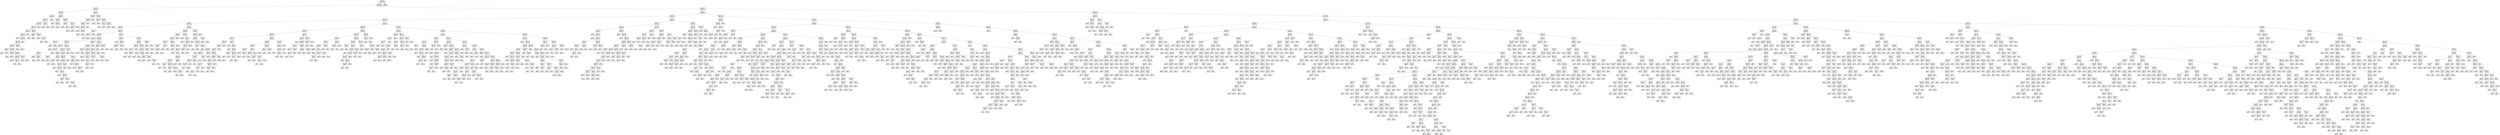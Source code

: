 digraph Tree {
node [shape=box] ;
0 [label="X[152] <= -0.319\ngini = 0.5\nsamples = 23320\nvalue = [11660, 11660]"] ;
1 [label="X[64] <= -0.458\ngini = 0.445\nsamples = 17498\nvalue = [11660, 5838]"] ;
0 -> 1 [labeldistance=2.5, labelangle=45, headlabel="True"] ;
2 [label="X[79] <= 2.001\ngini = 0.258\nsamples = 1346\nvalue = [205, 1141]"] ;
1 -> 2 ;
3 [label="X[127] <= 1.182\ngini = 0.149\nsamples = 1213\nvalue = [98, 1115]"] ;
2 -> 3 ;
4 [label="X[72] <= 1.779\ngini = 0.07\nsamples = 1080\nvalue = [39, 1041]"] ;
3 -> 4 ;
5 [label="X[55] <= 1.733\ngini = 0.056\nsamples = 1072\nvalue = [31, 1041]"] ;
4 -> 5 ;
6 [label="X[131] <= 2.046\ngini = 0.043\nsamples = 1058\nvalue = [23, 1035]"] ;
5 -> 6 ;
7 [label="X[10] <= 1.193\ngini = 0.035\nsamples = 1054\nvalue = [19, 1035]"] ;
6 -> 7 ;
8 [label="X[7] <= 2.514\ngini = 0.021\nsamples = 1027\nvalue = [11, 1016]"] ;
7 -> 8 ;
9 [label="X[3] <= -1.241\ngini = 0.017\nsamples = 1025\nvalue = [9, 1016]"] ;
8 -> 9 ;
10 [label="gini = 0.0\nsamples = 1\nvalue = [1, 0]"] ;
9 -> 10 ;
11 [label="X[100] <= 1.867\ngini = 0.016\nsamples = 1024\nvalue = [8, 1016]"] ;
9 -> 11 ;
12 [label="X[108] <= 2.025\ngini = 0.014\nsamples = 1023\nvalue = [7, 1016]"] ;
11 -> 12 ;
13 [label="X[95] <= -1.956\ngini = 0.01\nsamples = 1018\nvalue = [5, 1013]"] ;
12 -> 13 ;
14 [label="X[85] <= 1.013\ngini = 0.5\nsamples = 2\nvalue = [1, 1]"] ;
13 -> 14 ;
15 [label="gini = 0.0\nsamples = 1\nvalue = [1, 0]"] ;
14 -> 15 ;
16 [label="gini = 0.0\nsamples = 1\nvalue = [0, 1]"] ;
14 -> 16 ;
17 [label="X[193] <= -1.972\ngini = 0.008\nsamples = 1016\nvalue = [4, 1012]"] ;
13 -> 17 ;
18 [label="X[80] <= 0.522\ngini = 0.444\nsamples = 3\nvalue = [1, 2]"] ;
17 -> 18 ;
19 [label="gini = 0.0\nsamples = 2\nvalue = [0, 2]"] ;
18 -> 19 ;
20 [label="gini = 0.0\nsamples = 1\nvalue = [1, 0]"] ;
18 -> 20 ;
21 [label="X[142] <= 3.097\ngini = 0.006\nsamples = 1013\nvalue = [3, 1010]"] ;
17 -> 21 ;
22 [label="X[126] <= 2.019\ngini = 0.002\nsamples = 999\nvalue = [1, 998]"] ;
21 -> 22 ;
23 [label="gini = 0.0\nsamples = 995\nvalue = [0, 995]"] ;
22 -> 23 ;
24 [label="X[180] <= -1.015\ngini = 0.375\nsamples = 4\nvalue = [1, 3]"] ;
22 -> 24 ;
25 [label="gini = 0.0\nsamples = 3\nvalue = [0, 3]"] ;
24 -> 25 ;
26 [label="gini = 0.0\nsamples = 1\nvalue = [1, 0]"] ;
24 -> 26 ;
27 [label="X[194] <= -1.684\ngini = 0.245\nsamples = 14\nvalue = [2, 12]"] ;
21 -> 27 ;
28 [label="gini = 0.0\nsamples = 2\nvalue = [2, 0]"] ;
27 -> 28 ;
29 [label="gini = 0.0\nsamples = 12\nvalue = [0, 12]"] ;
27 -> 29 ;
30 [label="X[165] <= -0.638\ngini = 0.48\nsamples = 5\nvalue = [2, 3]"] ;
12 -> 30 ;
31 [label="gini = 0.0\nsamples = 2\nvalue = [2, 0]"] ;
30 -> 31 ;
32 [label="gini = 0.0\nsamples = 3\nvalue = [0, 3]"] ;
30 -> 32 ;
33 [label="gini = 0.0\nsamples = 1\nvalue = [1, 0]"] ;
11 -> 33 ;
34 [label="gini = 0.0\nsamples = 2\nvalue = [2, 0]"] ;
8 -> 34 ;
35 [label="X[197] <= 0.127\ngini = 0.417\nsamples = 27\nvalue = [8, 19]"] ;
7 -> 35 ;
36 [label="X[141] <= 0.041\ngini = 0.245\nsamples = 7\nvalue = [6, 1]"] ;
35 -> 36 ;
37 [label="gini = 0.0\nsamples = 6\nvalue = [6, 0]"] ;
36 -> 37 ;
38 [label="gini = 0.0\nsamples = 1\nvalue = [0, 1]"] ;
36 -> 38 ;
39 [label="X[113] <= 1.458\ngini = 0.18\nsamples = 20\nvalue = [2, 18]"] ;
35 -> 39 ;
40 [label="gini = 0.0\nsamples = 17\nvalue = [0, 17]"] ;
39 -> 40 ;
41 [label="X[165] <= 1.234\ngini = 0.444\nsamples = 3\nvalue = [2, 1]"] ;
39 -> 41 ;
42 [label="gini = 0.0\nsamples = 2\nvalue = [2, 0]"] ;
41 -> 42 ;
43 [label="gini = 0.0\nsamples = 1\nvalue = [0, 1]"] ;
41 -> 43 ;
44 [label="gini = 0.0\nsamples = 4\nvalue = [4, 0]"] ;
6 -> 44 ;
45 [label="X[145] <= 0.919\ngini = 0.49\nsamples = 14\nvalue = [8, 6]"] ;
5 -> 45 ;
46 [label="gini = 0.0\nsamples = 6\nvalue = [0, 6]"] ;
45 -> 46 ;
47 [label="gini = 0.0\nsamples = 8\nvalue = [8, 0]"] ;
45 -> 47 ;
48 [label="gini = 0.0\nsamples = 8\nvalue = [8, 0]"] ;
4 -> 48 ;
49 [label="X[72] <= -0.661\ngini = 0.494\nsamples = 133\nvalue = [59, 74]"] ;
3 -> 49 ;
50 [label="X[126] <= -2.036\ngini = 0.128\nsamples = 58\nvalue = [4, 54]"] ;
49 -> 50 ;
51 [label="gini = 0.0\nsamples = 3\nvalue = [3, 0]"] ;
50 -> 51 ;
52 [label="X[24] <= -3.418\ngini = 0.036\nsamples = 55\nvalue = [1, 54]"] ;
50 -> 52 ;
53 [label="gini = 0.0\nsamples = 1\nvalue = [1, 0]"] ;
52 -> 53 ;
54 [label="gini = 0.0\nsamples = 54\nvalue = [0, 54]"] ;
52 -> 54 ;
55 [label="X[111] <= -0.408\ngini = 0.391\nsamples = 75\nvalue = [55, 20]"] ;
49 -> 55 ;
56 [label="X[134] <= -0.85\ngini = 0.454\nsamples = 23\nvalue = [8, 15]"] ;
55 -> 56 ;
57 [label="gini = 0.0\nsamples = 8\nvalue = [8, 0]"] ;
56 -> 57 ;
58 [label="gini = 0.0\nsamples = 15\nvalue = [0, 15]"] ;
56 -> 58 ;
59 [label="X[181] <= 1.404\ngini = 0.174\nsamples = 52\nvalue = [47, 5]"] ;
55 -> 59 ;
60 [label="X[112] <= 0.352\ngini = 0.041\nsamples = 48\nvalue = [47, 1]"] ;
59 -> 60 ;
61 [label="gini = 0.0\nsamples = 1\nvalue = [0, 1]"] ;
60 -> 61 ;
62 [label="gini = 0.0\nsamples = 47\nvalue = [47, 0]"] ;
60 -> 62 ;
63 [label="gini = 0.0\nsamples = 4\nvalue = [0, 4]"] ;
59 -> 63 ;
64 [label="X[7] <= -1.285\ngini = 0.315\nsamples = 133\nvalue = [107, 26]"] ;
2 -> 64 ;
65 [label="X[182] <= 6.457\ngini = 0.12\nsamples = 94\nvalue = [88, 6]"] ;
64 -> 65 ;
66 [label="X[22] <= 0.897\ngini = 0.083\nsamples = 92\nvalue = [88, 4]"] ;
65 -> 66 ;
67 [label="X[142] <= 3.377\ngini = 0.064\nsamples = 91\nvalue = [88, 3]"] ;
66 -> 67 ;
68 [label="X[39] <= -0.608\ngini = 0.043\nsamples = 90\nvalue = [88, 2]"] ;
67 -> 68 ;
69 [label="gini = 0.0\nsamples = 73\nvalue = [73, 0]"] ;
68 -> 69 ;
70 [label="X[95] <= 0.481\ngini = 0.208\nsamples = 17\nvalue = [15, 2]"] ;
68 -> 70 ;
71 [label="gini = 0.0\nsamples = 2\nvalue = [0, 2]"] ;
70 -> 71 ;
72 [label="gini = 0.0\nsamples = 15\nvalue = [15, 0]"] ;
70 -> 72 ;
73 [label="gini = 0.0\nsamples = 1\nvalue = [0, 1]"] ;
67 -> 73 ;
74 [label="gini = 0.0\nsamples = 1\nvalue = [0, 1]"] ;
66 -> 74 ;
75 [label="gini = 0.0\nsamples = 2\nvalue = [0, 2]"] ;
65 -> 75 ;
76 [label="X[130] <= 2.464\ngini = 0.5\nsamples = 39\nvalue = [19, 20]"] ;
64 -> 76 ;
77 [label="X[28] <= 1.092\ngini = 0.117\nsamples = 16\nvalue = [1, 15]"] ;
76 -> 77 ;
78 [label="gini = 0.0\nsamples = 15\nvalue = [0, 15]"] ;
77 -> 78 ;
79 [label="gini = 0.0\nsamples = 1\nvalue = [1, 0]"] ;
77 -> 79 ;
80 [label="X[115] <= -0.983\ngini = 0.34\nsamples = 23\nvalue = [18, 5]"] ;
76 -> 80 ;
81 [label="X[53] <= 3.478\ngini = 0.32\nsamples = 5\nvalue = [1, 4]"] ;
80 -> 81 ;
82 [label="gini = 0.0\nsamples = 4\nvalue = [0, 4]"] ;
81 -> 82 ;
83 [label="gini = 0.0\nsamples = 1\nvalue = [1, 0]"] ;
81 -> 83 ;
84 [label="X[178] <= 4.613\ngini = 0.105\nsamples = 18\nvalue = [17, 1]"] ;
80 -> 84 ;
85 [label="gini = 0.0\nsamples = 17\nvalue = [17, 0]"] ;
84 -> 85 ;
86 [label="gini = 0.0\nsamples = 1\nvalue = [0, 1]"] ;
84 -> 86 ;
87 [label="X[66] <= -0.289\ngini = 0.412\nsamples = 16152\nvalue = [11455, 4697]"] ;
1 -> 87 ;
88 [label="X[85] <= -0.275\ngini = 0.47\nsamples = 5947\nvalue = [3702, 2245]"] ;
87 -> 88 ;
89 [label="X[80] <= 0.224\ngini = 0.495\nsamples = 2853\nvalue = [1567, 1286]"] ;
88 -> 89 ;
90 [label="X[66] <= -1.019\ngini = 0.499\nsamples = 2219\nvalue = [1148, 1071]"] ;
89 -> 90 ;
91 [label="X[36] <= -0.349\ngini = 0.487\nsamples = 738\nvalue = [310, 428]"] ;
90 -> 91 ;
92 [label="X[36] <= -2.157\ngini = 0.5\nsamples = 450\nvalue = [228, 222]"] ;
91 -> 92 ;
93 [label="X[114] <= -1.628\ngini = 0.271\nsamples = 31\nvalue = [26, 5]"] ;
92 -> 93 ;
94 [label="X[157] <= 1.446\ngini = 0.278\nsamples = 6\nvalue = [1, 5]"] ;
93 -> 94 ;
95 [label="gini = 0.0\nsamples = 5\nvalue = [0, 5]"] ;
94 -> 95 ;
96 [label="gini = 0.0\nsamples = 1\nvalue = [1, 0]"] ;
94 -> 96 ;
97 [label="gini = 0.0\nsamples = 25\nvalue = [25, 0]"] ;
93 -> 97 ;
98 [label="X[132] <= -0.16\ngini = 0.499\nsamples = 419\nvalue = [202, 217]"] ;
92 -> 98 ;
99 [label="X[40] <= -0.608\ngini = 0.489\nsamples = 299\nvalue = [127, 172]"] ;
98 -> 99 ;
100 [label="X[167] <= -1.281\ngini = 0.447\nsamples = 175\nvalue = [59, 116]"] ;
99 -> 100 ;
101 [label="X[190] <= 0.15\ngini = 0.32\nsamples = 10\nvalue = [8, 2]"] ;
100 -> 101 ;
102 [label="gini = 0.0\nsamples = 2\nvalue = [0, 2]"] ;
101 -> 102 ;
103 [label="gini = 0.0\nsamples = 8\nvalue = [8, 0]"] ;
101 -> 103 ;
104 [label="X[87] <= -0.291\ngini = 0.427\nsamples = 165\nvalue = [51, 114]"] ;
100 -> 104 ;
105 [label="X[194] <= 0.292\ngini = 0.473\nsamples = 26\nvalue = [16, 10]"] ;
104 -> 105 ;
106 [label="gini = 0.0\nsamples = 5\nvalue = [0, 5]"] ;
105 -> 106 ;
107 [label="X[97] <= -1.739\ngini = 0.363\nsamples = 21\nvalue = [16, 5]"] ;
105 -> 107 ;
108 [label="X[3] <= -1.44\ngini = 0.494\nsamples = 9\nvalue = [4, 5]"] ;
107 -> 108 ;
109 [label="gini = 0.0\nsamples = 4\nvalue = [0, 4]"] ;
108 -> 109 ;
110 [label="X[204] <= -0.784\ngini = 0.32\nsamples = 5\nvalue = [4, 1]"] ;
108 -> 110 ;
111 [label="gini = 0.0\nsamples = 4\nvalue = [4, 0]"] ;
110 -> 111 ;
112 [label="gini = 0.0\nsamples = 1\nvalue = [0, 1]"] ;
110 -> 112 ;
113 [label="gini = 0.0\nsamples = 12\nvalue = [12, 0]"] ;
107 -> 113 ;
114 [label="X[139] <= 0.778\ngini = 0.377\nsamples = 139\nvalue = [35, 104]"] ;
104 -> 114 ;
115 [label="X[26] <= -0.379\ngini = 0.349\nsamples = 133\nvalue = [30, 103]"] ;
114 -> 115 ;
116 [label="X[42] <= 1.14\ngini = 0.499\nsamples = 21\nvalue = [10, 11]"] ;
115 -> 116 ;
117 [label="X[4] <= -1.851\ngini = 0.32\nsamples = 10\nvalue = [8, 2]"] ;
116 -> 117 ;
118 [label="gini = 0.0\nsamples = 2\nvalue = [0, 2]"] ;
117 -> 118 ;
119 [label="gini = 0.0\nsamples = 8\nvalue = [8, 0]"] ;
117 -> 119 ;
120 [label="X[184] <= -2.01\ngini = 0.298\nsamples = 11\nvalue = [2, 9]"] ;
116 -> 120 ;
121 [label="X[148] <= -0.46\ngini = 0.444\nsamples = 3\nvalue = [2, 1]"] ;
120 -> 121 ;
122 [label="gini = 0.0\nsamples = 2\nvalue = [2, 0]"] ;
121 -> 122 ;
123 [label="gini = 0.0\nsamples = 1\nvalue = [0, 1]"] ;
121 -> 123 ;
124 [label="gini = 0.0\nsamples = 8\nvalue = [0, 8]"] ;
120 -> 124 ;
125 [label="X[64] <= 0.452\ngini = 0.293\nsamples = 112\nvalue = [20, 92]"] ;
115 -> 125 ;
126 [label="X[165] <= 2.189\ngini = 0.184\nsamples = 88\nvalue = [9, 79]"] ;
125 -> 126 ;
127 [label="X[158] <= 2.069\ngini = 0.15\nsamples = 86\nvalue = [7, 79]"] ;
126 -> 127 ;
128 [label="X[82] <= -1.157\ngini = 0.113\nsamples = 83\nvalue = [5, 78]"] ;
127 -> 128 ;
129 [label="gini = 0.0\nsamples = 1\nvalue = [1, 0]"] ;
128 -> 129 ;
130 [label="X[178] <= -3.556\ngini = 0.093\nsamples = 82\nvalue = [4, 78]"] ;
128 -> 130 ;
131 [label="gini = 0.0\nsamples = 1\nvalue = [1, 0]"] ;
130 -> 131 ;
132 [label="X[180] <= -0.707\ngini = 0.071\nsamples = 81\nvalue = [3, 78]"] ;
130 -> 132 ;
133 [label="gini = 0.0\nsamples = 1\nvalue = [1, 0]"] ;
132 -> 133 ;
134 [label="X[205] <= -2.592\ngini = 0.049\nsamples = 80\nvalue = [2, 78]"] ;
132 -> 134 ;
135 [label="X[23] <= -0.961\ngini = 0.5\nsamples = 2\nvalue = [1, 1]"] ;
134 -> 135 ;
136 [label="gini = 0.0\nsamples = 1\nvalue = [0, 1]"] ;
135 -> 136 ;
137 [label="gini = 0.0\nsamples = 1\nvalue = [1, 0]"] ;
135 -> 137 ;
138 [label="X[157] <= 2.249\ngini = 0.025\nsamples = 78\nvalue = [1, 77]"] ;
134 -> 138 ;
139 [label="gini = 0.0\nsamples = 73\nvalue = [0, 73]"] ;
138 -> 139 ;
140 [label="X[157] <= 2.407\ngini = 0.32\nsamples = 5\nvalue = [1, 4]"] ;
138 -> 140 ;
141 [label="gini = 0.0\nsamples = 1\nvalue = [1, 0]"] ;
140 -> 141 ;
142 [label="gini = 0.0\nsamples = 4\nvalue = [0, 4]"] ;
140 -> 142 ;
143 [label="X[40] <= -1.582\ngini = 0.444\nsamples = 3\nvalue = [2, 1]"] ;
127 -> 143 ;
144 [label="gini = 0.0\nsamples = 1\nvalue = [0, 1]"] ;
143 -> 144 ;
145 [label="gini = 0.0\nsamples = 2\nvalue = [2, 0]"] ;
143 -> 145 ;
146 [label="gini = 0.0\nsamples = 2\nvalue = [2, 0]"] ;
126 -> 146 ;
147 [label="X[128] <= 1.735\ngini = 0.497\nsamples = 24\nvalue = [11, 13]"] ;
125 -> 147 ;
148 [label="X[39] <= 0.341\ngini = 0.401\nsamples = 18\nvalue = [5, 13]"] ;
147 -> 148 ;
149 [label="gini = 0.0\nsamples = 3\nvalue = [3, 0]"] ;
148 -> 149 ;
150 [label="X[67] <= 1.341\ngini = 0.231\nsamples = 15\nvalue = [2, 13]"] ;
148 -> 150 ;
151 [label="gini = 0.0\nsamples = 12\nvalue = [0, 12]"] ;
150 -> 151 ;
152 [label="X[127] <= -0.095\ngini = 0.444\nsamples = 3\nvalue = [2, 1]"] ;
150 -> 152 ;
153 [label="gini = 0.0\nsamples = 2\nvalue = [2, 0]"] ;
152 -> 153 ;
154 [label="gini = 0.0\nsamples = 1\nvalue = [0, 1]"] ;
152 -> 154 ;
155 [label="gini = 0.0\nsamples = 6\nvalue = [6, 0]"] ;
147 -> 155 ;
156 [label="X[201] <= -0.702\ngini = 0.278\nsamples = 6\nvalue = [5, 1]"] ;
114 -> 156 ;
157 [label="gini = 0.0\nsamples = 5\nvalue = [5, 0]"] ;
156 -> 157 ;
158 [label="gini = 0.0\nsamples = 1\nvalue = [0, 1]"] ;
156 -> 158 ;
159 [label="X[167] <= 0.828\ngini = 0.495\nsamples = 124\nvalue = [68, 56]"] ;
99 -> 159 ;
160 [label="X[192] <= 0.159\ngini = 0.461\nsamples = 86\nvalue = [55, 31]"] ;
159 -> 160 ;
161 [label="X[179] <= 0.557\ngini = 0.43\nsamples = 80\nvalue = [55, 25]"] ;
160 -> 161 ;
162 [label="X[149] <= 2.391\ngini = 0.077\nsamples = 25\nvalue = [24, 1]"] ;
161 -> 162 ;
163 [label="gini = 0.0\nsamples = 24\nvalue = [24, 0]"] ;
162 -> 163 ;
164 [label="gini = 0.0\nsamples = 1\nvalue = [0, 1]"] ;
162 -> 164 ;
165 [label="X[121] <= 0.66\ngini = 0.492\nsamples = 55\nvalue = [31, 24]"] ;
161 -> 165 ;
166 [label="X[193] <= -0.319\ngini = 0.397\nsamples = 33\nvalue = [24, 9]"] ;
165 -> 166 ;
167 [label="gini = 0.0\nsamples = 15\nvalue = [15, 0]"] ;
166 -> 167 ;
168 [label="X[153] <= -0.144\ngini = 0.5\nsamples = 18\nvalue = [9, 9]"] ;
166 -> 168 ;
169 [label="gini = 0.0\nsamples = 6\nvalue = [0, 6]"] ;
168 -> 169 ;
170 [label="X[55] <= 1.174\ngini = 0.375\nsamples = 12\nvalue = [9, 3]"] ;
168 -> 170 ;
171 [label="X[46] <= 0.799\ngini = 0.18\nsamples = 10\nvalue = [9, 1]"] ;
170 -> 171 ;
172 [label="gini = 0.0\nsamples = 9\nvalue = [9, 0]"] ;
171 -> 172 ;
173 [label="gini = 0.0\nsamples = 1\nvalue = [0, 1]"] ;
171 -> 173 ;
174 [label="gini = 0.0\nsamples = 2\nvalue = [0, 2]"] ;
170 -> 174 ;
175 [label="X[145] <= 3.348\ngini = 0.434\nsamples = 22\nvalue = [7, 15]"] ;
165 -> 175 ;
176 [label="X[172] <= -0.666\ngini = 0.219\nsamples = 16\nvalue = [2, 14]"] ;
175 -> 176 ;
177 [label="gini = 0.0\nsamples = 2\nvalue = [2, 0]"] ;
176 -> 177 ;
178 [label="gini = 0.0\nsamples = 14\nvalue = [0, 14]"] ;
176 -> 178 ;
179 [label="X[191] <= -2.171\ngini = 0.278\nsamples = 6\nvalue = [5, 1]"] ;
175 -> 179 ;
180 [label="gini = 0.5\nsamples = 2\nvalue = [1, 1]"] ;
179 -> 180 ;
181 [label="gini = 0.0\nsamples = 4\nvalue = [4, 0]"] ;
179 -> 181 ;
182 [label="gini = 0.0\nsamples = 6\nvalue = [0, 6]"] ;
160 -> 182 ;
183 [label="X[175] <= -0.111\ngini = 0.45\nsamples = 38\nvalue = [13, 25]"] ;
159 -> 183 ;
184 [label="X[66] <= -1.043\ngini = 0.26\nsamples = 26\nvalue = [4, 22]"] ;
183 -> 184 ;
185 [label="X[67] <= 1.141\ngini = 0.153\nsamples = 24\nvalue = [2, 22]"] ;
184 -> 185 ;
186 [label="gini = 0.0\nsamples = 22\nvalue = [0, 22]"] ;
185 -> 186 ;
187 [label="gini = 0.0\nsamples = 2\nvalue = [2, 0]"] ;
185 -> 187 ;
188 [label="gini = 0.0\nsamples = 2\nvalue = [2, 0]"] ;
184 -> 188 ;
189 [label="X[184] <= 0.206\ngini = 0.375\nsamples = 12\nvalue = [9, 3]"] ;
183 -> 189 ;
190 [label="gini = 0.0\nsamples = 9\nvalue = [9, 0]"] ;
189 -> 190 ;
191 [label="gini = 0.0\nsamples = 3\nvalue = [0, 3]"] ;
189 -> 191 ;
192 [label="X[87] <= -0.077\ngini = 0.469\nsamples = 120\nvalue = [75, 45]"] ;
98 -> 192 ;
193 [label="X[155] <= -1.23\ngini = 0.239\nsamples = 36\nvalue = [31, 5]"] ;
192 -> 193 ;
194 [label="gini = 0.0\nsamples = 2\nvalue = [0, 2]"] ;
193 -> 194 ;
195 [label="X[203] <= 2.04\ngini = 0.161\nsamples = 34\nvalue = [31, 3]"] ;
193 -> 195 ;
196 [label="X[109] <= -1.818\ngini = 0.062\nsamples = 31\nvalue = [30, 1]"] ;
195 -> 196 ;
197 [label="gini = 0.0\nsamples = 1\nvalue = [0, 1]"] ;
196 -> 197 ;
198 [label="gini = 0.0\nsamples = 30\nvalue = [30, 0]"] ;
196 -> 198 ;
199 [label="X[142] <= -1.226\ngini = 0.444\nsamples = 3\nvalue = [1, 2]"] ;
195 -> 199 ;
200 [label="gini = 0.0\nsamples = 2\nvalue = [0, 2]"] ;
199 -> 200 ;
201 [label="gini = 0.0\nsamples = 1\nvalue = [1, 0]"] ;
199 -> 201 ;
202 [label="X[7] <= 0.597\ngini = 0.499\nsamples = 84\nvalue = [44, 40]"] ;
192 -> 202 ;
203 [label="X[22] <= -0.666\ngini = 0.495\nsamples = 71\nvalue = [32, 39]"] ;
202 -> 203 ;
204 [label="X[149] <= 1.513\ngini = 0.403\nsamples = 25\nvalue = [18, 7]"] ;
203 -> 204 ;
205 [label="X[22] <= -1.043\ngini = 0.486\nsamples = 12\nvalue = [5, 7]"] ;
204 -> 205 ;
206 [label="gini = 0.0\nsamples = 5\nvalue = [0, 5]"] ;
205 -> 206 ;
207 [label="X[200] <= 1.433\ngini = 0.408\nsamples = 7\nvalue = [5, 2]"] ;
205 -> 207 ;
208 [label="gini = 0.0\nsamples = 5\nvalue = [5, 0]"] ;
207 -> 208 ;
209 [label="gini = 0.0\nsamples = 2\nvalue = [0, 2]"] ;
207 -> 209 ;
210 [label="gini = 0.0\nsamples = 13\nvalue = [13, 0]"] ;
204 -> 210 ;
211 [label="X[123] <= 0.915\ngini = 0.423\nsamples = 46\nvalue = [14, 32]"] ;
203 -> 211 ;
212 [label="X[84] <= -0.098\ngini = 0.307\nsamples = 37\nvalue = [7, 30]"] ;
211 -> 212 ;
213 [label="X[75] <= -1.018\ngini = 0.375\nsamples = 4\nvalue = [3, 1]"] ;
212 -> 213 ;
214 [label="gini = 0.0\nsamples = 1\nvalue = [0, 1]"] ;
213 -> 214 ;
215 [label="gini = 0.0\nsamples = 3\nvalue = [3, 0]"] ;
213 -> 215 ;
216 [label="X[133] <= 0.301\ngini = 0.213\nsamples = 33\nvalue = [4, 29]"] ;
212 -> 216 ;
217 [label="X[22] <= 0.944\ngini = 0.444\nsamples = 3\nvalue = [2, 1]"] ;
216 -> 217 ;
218 [label="gini = 0.0\nsamples = 2\nvalue = [2, 0]"] ;
217 -> 218 ;
219 [label="gini = 0.0\nsamples = 1\nvalue = [0, 1]"] ;
217 -> 219 ;
220 [label="X[18] <= 1.052\ngini = 0.124\nsamples = 30\nvalue = [2, 28]"] ;
216 -> 220 ;
221 [label="gini = 0.0\nsamples = 27\nvalue = [0, 27]"] ;
220 -> 221 ;
222 [label="X[46] <= 0.189\ngini = 0.444\nsamples = 3\nvalue = [2, 1]"] ;
220 -> 222 ;
223 [label="gini = 0.0\nsamples = 2\nvalue = [2, 0]"] ;
222 -> 223 ;
224 [label="gini = 0.0\nsamples = 1\nvalue = [0, 1]"] ;
222 -> 224 ;
225 [label="X[196] <= -0.046\ngini = 0.346\nsamples = 9\nvalue = [7, 2]"] ;
211 -> 225 ;
226 [label="gini = 0.0\nsamples = 2\nvalue = [0, 2]"] ;
225 -> 226 ;
227 [label="gini = 0.0\nsamples = 7\nvalue = [7, 0]"] ;
225 -> 227 ;
228 [label="X[83] <= 1.523\ngini = 0.142\nsamples = 13\nvalue = [12, 1]"] ;
202 -> 228 ;
229 [label="gini = 0.0\nsamples = 12\nvalue = [12, 0]"] ;
228 -> 229 ;
230 [label="gini = 0.0\nsamples = 1\nvalue = [0, 1]"] ;
228 -> 230 ;
231 [label="X[67] <= -0.086\ngini = 0.407\nsamples = 288\nvalue = [82, 206]"] ;
91 -> 231 ;
232 [label="X[92] <= -0.568\ngini = 0.489\nsamples = 108\nvalue = [46, 62]"] ;
231 -> 232 ;
233 [label="X[69] <= 0.872\ngini = 0.497\nsamples = 67\nvalue = [36, 31]"] ;
232 -> 233 ;
234 [label="X[204] <= -0.551\ngini = 0.499\nsamples = 59\nvalue = [28, 31]"] ;
233 -> 234 ;
235 [label="X[204] <= -1.409\ngini = 0.431\nsamples = 35\nvalue = [11, 24]"] ;
234 -> 235 ;
236 [label="X[154] <= -0.641\ngini = 0.484\nsamples = 17\nvalue = [10, 7]"] ;
235 -> 236 ;
237 [label="gini = 0.0\nsamples = 5\nvalue = [0, 5]"] ;
236 -> 237 ;
238 [label="X[141] <= -1.895\ngini = 0.278\nsamples = 12\nvalue = [10, 2]"] ;
236 -> 238 ;
239 [label="gini = 0.0\nsamples = 2\nvalue = [0, 2]"] ;
238 -> 239 ;
240 [label="gini = 0.0\nsamples = 10\nvalue = [10, 0]"] ;
238 -> 240 ;
241 [label="X[154] <= -1.854\ngini = 0.105\nsamples = 18\nvalue = [1, 17]"] ;
235 -> 241 ;
242 [label="gini = 0.0\nsamples = 1\nvalue = [1, 0]"] ;
241 -> 242 ;
243 [label="gini = 0.0\nsamples = 17\nvalue = [0, 17]"] ;
241 -> 243 ;
244 [label="X[190] <= -0.15\ngini = 0.413\nsamples = 24\nvalue = [17, 7]"] ;
234 -> 244 ;
245 [label="X[128] <= 0.601\ngini = 0.486\nsamples = 12\nvalue = [5, 7]"] ;
244 -> 245 ;
246 [label="gini = 0.0\nsamples = 6\nvalue = [0, 6]"] ;
245 -> 246 ;
247 [label="X[165] <= 0.841\ngini = 0.278\nsamples = 6\nvalue = [5, 1]"] ;
245 -> 247 ;
248 [label="gini = 0.0\nsamples = 5\nvalue = [5, 0]"] ;
247 -> 248 ;
249 [label="gini = 0.0\nsamples = 1\nvalue = [0, 1]"] ;
247 -> 249 ;
250 [label="gini = 0.0\nsamples = 12\nvalue = [12, 0]"] ;
244 -> 250 ;
251 [label="gini = 0.0\nsamples = 8\nvalue = [8, 0]"] ;
233 -> 251 ;
252 [label="X[24] <= -1.148\ngini = 0.369\nsamples = 41\nvalue = [10, 31]"] ;
232 -> 252 ;
253 [label="gini = 0.0\nsamples = 4\nvalue = [4, 0]"] ;
252 -> 253 ;
254 [label="X[102] <= -0.024\ngini = 0.272\nsamples = 37\nvalue = [6, 31]"] ;
252 -> 254 ;
255 [label="gini = 0.0\nsamples = 18\nvalue = [0, 18]"] ;
254 -> 255 ;
256 [label="X[87] <= 0.994\ngini = 0.432\nsamples = 19\nvalue = [6, 13]"] ;
254 -> 256 ;
257 [label="X[140] <= -0.947\ngini = 0.305\nsamples = 16\nvalue = [3, 13]"] ;
256 -> 257 ;
258 [label="X[71] <= 0.748\ngini = 0.375\nsamples = 4\nvalue = [3, 1]"] ;
257 -> 258 ;
259 [label="gini = 0.0\nsamples = 3\nvalue = [3, 0]"] ;
258 -> 259 ;
260 [label="gini = 0.0\nsamples = 1\nvalue = [0, 1]"] ;
258 -> 260 ;
261 [label="gini = 0.0\nsamples = 12\nvalue = [0, 12]"] ;
257 -> 261 ;
262 [label="gini = 0.0\nsamples = 3\nvalue = [3, 0]"] ;
256 -> 262 ;
263 [label="X[165] <= 2.306\ngini = 0.32\nsamples = 180\nvalue = [36, 144]"] ;
231 -> 263 ;
264 [label="X[159] <= 2.165\ngini = 0.298\nsamples = 176\nvalue = [32, 144]"] ;
263 -> 264 ;
265 [label="X[45] <= -0.955\ngini = 0.263\nsamples = 167\nvalue = [26, 141]"] ;
264 -> 265 ;
266 [label="gini = 0.0\nsamples = 3\nvalue = [3, 0]"] ;
265 -> 266 ;
267 [label="X[140] <= -1.665\ngini = 0.241\nsamples = 164\nvalue = [23, 141]"] ;
265 -> 267 ;
268 [label="X[144] <= 1.674\ngini = 0.375\nsamples = 4\nvalue = [3, 1]"] ;
267 -> 268 ;
269 [label="gini = 0.0\nsamples = 3\nvalue = [3, 0]"] ;
268 -> 269 ;
270 [label="gini = 0.0\nsamples = 1\nvalue = [0, 1]"] ;
268 -> 270 ;
271 [label="X[21] <= -1.808\ngini = 0.219\nsamples = 160\nvalue = [20, 140]"] ;
267 -> 271 ;
272 [label="gini = 0.0\nsamples = 2\nvalue = [2, 0]"] ;
271 -> 272 ;
273 [label="X[161] <= -2.546\ngini = 0.202\nsamples = 158\nvalue = [18, 140]"] ;
271 -> 273 ;
274 [label="gini = 0.0\nsamples = 2\nvalue = [2, 0]"] ;
273 -> 274 ;
275 [label="X[164] <= 0.526\ngini = 0.184\nsamples = 156\nvalue = [16, 140]"] ;
273 -> 275 ;
276 [label="X[131] <= 0.825\ngini = 0.089\nsamples = 107\nvalue = [5, 102]"] ;
275 -> 276 ;
277 [label="X[169] <= -1.429\ngini = 0.056\nsamples = 104\nvalue = [3, 101]"] ;
276 -> 277 ;
278 [label="X[176] <= 1.38\ngini = 0.5\nsamples = 2\nvalue = [1, 1]"] ;
277 -> 278 ;
279 [label="gini = 0.0\nsamples = 1\nvalue = [0, 1]"] ;
278 -> 279 ;
280 [label="gini = 0.0\nsamples = 1\nvalue = [1, 0]"] ;
278 -> 280 ;
281 [label="X[203] <= -0.589\ngini = 0.038\nsamples = 102\nvalue = [2, 100]"] ;
277 -> 281 ;
282 [label="X[192] <= -0.537\ngini = 0.5\nsamples = 2\nvalue = [1, 1]"] ;
281 -> 282 ;
283 [label="gini = 0.0\nsamples = 1\nvalue = [0, 1]"] ;
282 -> 283 ;
284 [label="gini = 0.0\nsamples = 1\nvalue = [1, 0]"] ;
282 -> 284 ;
285 [label="X[87] <= 1.148\ngini = 0.02\nsamples = 100\nvalue = [1, 99]"] ;
281 -> 285 ;
286 [label="gini = 0.0\nsamples = 95\nvalue = [0, 95]"] ;
285 -> 286 ;
287 [label="X[194] <= -0.035\ngini = 0.32\nsamples = 5\nvalue = [1, 4]"] ;
285 -> 287 ;
288 [label="gini = 0.0\nsamples = 4\nvalue = [0, 4]"] ;
287 -> 288 ;
289 [label="gini = 0.0\nsamples = 1\nvalue = [1, 0]"] ;
287 -> 289 ;
290 [label="X[56] <= -0.847\ngini = 0.444\nsamples = 3\nvalue = [2, 1]"] ;
276 -> 290 ;
291 [label="gini = 0.0\nsamples = 2\nvalue = [2, 0]"] ;
290 -> 291 ;
292 [label="gini = 0.0\nsamples = 1\nvalue = [0, 1]"] ;
290 -> 292 ;
293 [label="X[29] <= -0.352\ngini = 0.348\nsamples = 49\nvalue = [11, 38]"] ;
275 -> 293 ;
294 [label="X[89] <= 0.553\ngini = 0.499\nsamples = 19\nvalue = [9, 10]"] ;
293 -> 294 ;
295 [label="X[187] <= 0.218\ngini = 0.298\nsamples = 11\nvalue = [9, 2]"] ;
294 -> 295 ;
296 [label="gini = 0.0\nsamples = 1\nvalue = [0, 1]"] ;
295 -> 296 ;
297 [label="X[1] <= -0.093\ngini = 0.18\nsamples = 10\nvalue = [9, 1]"] ;
295 -> 297 ;
298 [label="gini = 0.0\nsamples = 8\nvalue = [8, 0]"] ;
297 -> 298 ;
299 [label="X[111] <= -0.74\ngini = 0.5\nsamples = 2\nvalue = [1, 1]"] ;
297 -> 299 ;
300 [label="gini = 0.0\nsamples = 1\nvalue = [0, 1]"] ;
299 -> 300 ;
301 [label="gini = 0.0\nsamples = 1\nvalue = [1, 0]"] ;
299 -> 301 ;
302 [label="gini = 0.0\nsamples = 8\nvalue = [0, 8]"] ;
294 -> 302 ;
303 [label="X[120] <= -1.214\ngini = 0.124\nsamples = 30\nvalue = [2, 28]"] ;
293 -> 303 ;
304 [label="gini = 0.0\nsamples = 1\nvalue = [1, 0]"] ;
303 -> 304 ;
305 [label="X[157] <= -0.758\ngini = 0.067\nsamples = 29\nvalue = [1, 28]"] ;
303 -> 305 ;
306 [label="X[63] <= -1.604\ngini = 0.5\nsamples = 2\nvalue = [1, 1]"] ;
305 -> 306 ;
307 [label="gini = 0.0\nsamples = 1\nvalue = [0, 1]"] ;
306 -> 307 ;
308 [label="gini = 0.0\nsamples = 1\nvalue = [1, 0]"] ;
306 -> 308 ;
309 [label="gini = 0.0\nsamples = 27\nvalue = [0, 27]"] ;
305 -> 309 ;
310 [label="X[62] <= -0.417\ngini = 0.444\nsamples = 9\nvalue = [6, 3]"] ;
264 -> 310 ;
311 [label="gini = 0.0\nsamples = 3\nvalue = [0, 3]"] ;
310 -> 311 ;
312 [label="gini = 0.0\nsamples = 6\nvalue = [6, 0]"] ;
310 -> 312 ;
313 [label="gini = 0.0\nsamples = 4\nvalue = [4, 0]"] ;
263 -> 313 ;
314 [label="X[6] <= -0.757\ngini = 0.491\nsamples = 1481\nvalue = [838, 643]"] ;
90 -> 314 ;
315 [label="X[145] <= 0.472\ngini = 0.454\nsamples = 602\nvalue = [392, 210]"] ;
314 -> 315 ;
316 [label="X[11] <= 0.013\ngini = 0.409\nsamples = 397\nvalue = [283, 114]"] ;
315 -> 316 ;
317 [label="X[26] <= 0.041\ngini = 0.456\nsamples = 270\nvalue = [175, 95]"] ;
316 -> 317 ;
318 [label="X[69] <= -0.294\ngini = 0.372\nsamples = 146\nvalue = [110, 36]"] ;
317 -> 318 ;
319 [label="X[133] <= 0.806\ngini = 0.461\nsamples = 89\nvalue = [57, 32]"] ;
318 -> 319 ;
320 [label="X[197] <= 0.127\ngini = 0.436\nsamples = 84\nvalue = [57, 27]"] ;
319 -> 320 ;
321 [label="X[102] <= -1.662\ngini = 0.402\nsamples = 79\nvalue = [57, 22]"] ;
320 -> 321 ;
322 [label="X[139] <= -1.275\ngini = 0.426\nsamples = 13\nvalue = [4, 9]"] ;
321 -> 322 ;
323 [label="X[200] <= 0.106\ngini = 0.32\nsamples = 5\nvalue = [4, 1]"] ;
322 -> 323 ;
324 [label="gini = 0.0\nsamples = 1\nvalue = [0, 1]"] ;
323 -> 324 ;
325 [label="gini = 0.0\nsamples = 4\nvalue = [4, 0]"] ;
323 -> 325 ;
326 [label="gini = 0.0\nsamples = 8\nvalue = [0, 8]"] ;
322 -> 326 ;
327 [label="X[139] <= -0.452\ngini = 0.316\nsamples = 66\nvalue = [53, 13]"] ;
321 -> 327 ;
328 [label="X[113] <= 0.752\ngini = 0.252\nsamples = 61\nvalue = [52, 9]"] ;
327 -> 328 ;
329 [label="X[96] <= -0.33\ngini = 0.444\nsamples = 27\nvalue = [18, 9]"] ;
328 -> 329 ;
330 [label="X[164] <= 1.802\ngini = 0.459\nsamples = 14\nvalue = [5, 9]"] ;
329 -> 330 ;
331 [label="X[81] <= -0.637\ngini = 0.18\nsamples = 10\nvalue = [1, 9]"] ;
330 -> 331 ;
332 [label="gini = 0.0\nsamples = 9\nvalue = [0, 9]"] ;
331 -> 332 ;
333 [label="gini = 0.0\nsamples = 1\nvalue = [1, 0]"] ;
331 -> 333 ;
334 [label="gini = 0.0\nsamples = 4\nvalue = [4, 0]"] ;
330 -> 334 ;
335 [label="gini = 0.0\nsamples = 13\nvalue = [13, 0]"] ;
329 -> 335 ;
336 [label="gini = 0.0\nsamples = 34\nvalue = [34, 0]"] ;
328 -> 336 ;
337 [label="X[194] <= 1.32\ngini = 0.32\nsamples = 5\nvalue = [1, 4]"] ;
327 -> 337 ;
338 [label="gini = 0.0\nsamples = 4\nvalue = [0, 4]"] ;
337 -> 338 ;
339 [label="gini = 0.0\nsamples = 1\nvalue = [1, 0]"] ;
337 -> 339 ;
340 [label="gini = 0.0\nsamples = 5\nvalue = [0, 5]"] ;
320 -> 340 ;
341 [label="gini = 0.0\nsamples = 5\nvalue = [0, 5]"] ;
319 -> 341 ;
342 [label="X[31] <= -1.106\ngini = 0.131\nsamples = 57\nvalue = [53, 4]"] ;
318 -> 342 ;
343 [label="gini = 0.0\nsamples = 1\nvalue = [0, 1]"] ;
342 -> 343 ;
344 [label="X[181] <= -1.1\ngini = 0.101\nsamples = 56\nvalue = [53, 3]"] ;
342 -> 344 ;
345 [label="gini = 0.0\nsamples = 1\nvalue = [0, 1]"] ;
344 -> 345 ;
346 [label="X[66] <= -0.955\ngini = 0.07\nsamples = 55\nvalue = [53, 2]"] ;
344 -> 346 ;
347 [label="X[30] <= -0.198\ngini = 0.5\nsamples = 2\nvalue = [1, 1]"] ;
346 -> 347 ;
348 [label="gini = 0.0\nsamples = 1\nvalue = [1, 0]"] ;
347 -> 348 ;
349 [label="gini = 0.0\nsamples = 1\nvalue = [0, 1]"] ;
347 -> 349 ;
350 [label="X[160] <= -2.067\ngini = 0.037\nsamples = 53\nvalue = [52, 1]"] ;
346 -> 350 ;
351 [label="X[167] <= 1.019\ngini = 0.5\nsamples = 2\nvalue = [1, 1]"] ;
350 -> 351 ;
352 [label="gini = 0.0\nsamples = 1\nvalue = [0, 1]"] ;
351 -> 352 ;
353 [label="gini = 0.0\nsamples = 1\nvalue = [1, 0]"] ;
351 -> 353 ;
354 [label="gini = 0.0\nsamples = 51\nvalue = [51, 0]"] ;
350 -> 354 ;
355 [label="X[73] <= 0.862\ngini = 0.499\nsamples = 124\nvalue = [65, 59]"] ;
317 -> 355 ;
356 [label="X[193] <= -0.22\ngini = 0.489\nsamples = 89\nvalue = [38, 51]"] ;
355 -> 356 ;
357 [label="X[111] <= 0.959\ngini = 0.426\nsamples = 65\nvalue = [20, 45]"] ;
356 -> 357 ;
358 [label="X[16] <= 1.056\ngini = 0.219\nsamples = 32\nvalue = [4, 28]"] ;
357 -> 358 ;
359 [label="gini = 0.0\nsamples = 24\nvalue = [0, 24]"] ;
358 -> 359 ;
360 [label="X[78] <= 0.729\ngini = 0.5\nsamples = 8\nvalue = [4, 4]"] ;
358 -> 360 ;
361 [label="gini = 0.0\nsamples = 4\nvalue = [4, 0]"] ;
360 -> 361 ;
362 [label="gini = 0.0\nsamples = 4\nvalue = [0, 4]"] ;
360 -> 362 ;
363 [label="X[108] <= 0.995\ngini = 0.5\nsamples = 33\nvalue = [16, 17]"] ;
357 -> 363 ;
364 [label="X[200] <= 0.269\ngini = 0.423\nsamples = 23\nvalue = [16, 7]"] ;
363 -> 364 ;
365 [label="X[172] <= -0.804\ngini = 0.408\nsamples = 7\nvalue = [2, 5]"] ;
364 -> 365 ;
366 [label="gini = 0.0\nsamples = 2\nvalue = [2, 0]"] ;
365 -> 366 ;
367 [label="gini = 0.0\nsamples = 5\nvalue = [0, 5]"] ;
365 -> 367 ;
368 [label="X[115] <= -1.378\ngini = 0.219\nsamples = 16\nvalue = [14, 2]"] ;
364 -> 368 ;
369 [label="X[155] <= -1.174\ngini = 0.444\nsamples = 3\nvalue = [1, 2]"] ;
368 -> 369 ;
370 [label="gini = 0.0\nsamples = 1\nvalue = [1, 0]"] ;
369 -> 370 ;
371 [label="gini = 0.0\nsamples = 2\nvalue = [0, 2]"] ;
369 -> 371 ;
372 [label="gini = 0.0\nsamples = 13\nvalue = [13, 0]"] ;
368 -> 372 ;
373 [label="gini = 0.0\nsamples = 10\nvalue = [0, 10]"] ;
363 -> 373 ;
374 [label="X[160] <= 0.001\ngini = 0.375\nsamples = 24\nvalue = [18, 6]"] ;
356 -> 374 ;
375 [label="X[7] <= -1.721\ngini = 0.278\nsamples = 6\nvalue = [1, 5]"] ;
374 -> 375 ;
376 [label="gini = 0.0\nsamples = 1\nvalue = [1, 0]"] ;
375 -> 376 ;
377 [label="gini = 0.0\nsamples = 5\nvalue = [0, 5]"] ;
375 -> 377 ;
378 [label="X[22] <= 0.867\ngini = 0.105\nsamples = 18\nvalue = [17, 1]"] ;
374 -> 378 ;
379 [label="gini = 0.0\nsamples = 17\nvalue = [17, 0]"] ;
378 -> 379 ;
380 [label="gini = 0.0\nsamples = 1\nvalue = [0, 1]"] ;
378 -> 380 ;
381 [label="X[43] <= 2.565\ngini = 0.353\nsamples = 35\nvalue = [27, 8]"] ;
355 -> 381 ;
382 [label="X[53] <= 0.118\ngini = 0.225\nsamples = 31\nvalue = [27, 4]"] ;
381 -> 382 ;
383 [label="X[66] <= -0.894\ngini = 0.128\nsamples = 29\nvalue = [27, 2]"] ;
382 -> 383 ;
384 [label="X[181] <= 0.731\ngini = 0.444\nsamples = 3\nvalue = [1, 2]"] ;
383 -> 384 ;
385 [label="gini = 0.5\nsamples = 2\nvalue = [1, 1]"] ;
384 -> 385 ;
386 [label="gini = 0.0\nsamples = 1\nvalue = [0, 1]"] ;
384 -> 386 ;
387 [label="gini = 0.0\nsamples = 26\nvalue = [26, 0]"] ;
383 -> 387 ;
388 [label="gini = 0.0\nsamples = 2\nvalue = [0, 2]"] ;
382 -> 388 ;
389 [label="gini = 0.0\nsamples = 4\nvalue = [0, 4]"] ;
381 -> 389 ;
390 [label="X[71] <= 1.181\ngini = 0.254\nsamples = 127\nvalue = [108, 19]"] ;
316 -> 390 ;
391 [label="X[8] <= -2.16\ngini = 0.183\nsamples = 108\nvalue = [97, 11]"] ;
390 -> 391 ;
392 [label="gini = 0.0\nsamples = 2\nvalue = [0, 2]"] ;
391 -> 392 ;
393 [label="X[82] <= 0.667\ngini = 0.155\nsamples = 106\nvalue = [97, 9]"] ;
391 -> 393 ;
394 [label="X[117] <= 0.44\ngini = 0.049\nsamples = 80\nvalue = [78, 2]"] ;
393 -> 394 ;
395 [label="gini = 0.0\nsamples = 69\nvalue = [69, 0]"] ;
394 -> 395 ;
396 [label="X[141] <= -0.573\ngini = 0.298\nsamples = 11\nvalue = [9, 2]"] ;
394 -> 396 ;
397 [label="X[78] <= 1.613\ngini = 0.444\nsamples = 3\nvalue = [1, 2]"] ;
396 -> 397 ;
398 [label="gini = 0.0\nsamples = 2\nvalue = [0, 2]"] ;
397 -> 398 ;
399 [label="gini = 0.0\nsamples = 1\nvalue = [1, 0]"] ;
397 -> 399 ;
400 [label="gini = 0.0\nsamples = 8\nvalue = [8, 0]"] ;
396 -> 400 ;
401 [label="X[15] <= -0.697\ngini = 0.393\nsamples = 26\nvalue = [19, 7]"] ;
393 -> 401 ;
402 [label="X[73] <= -0.413\ngini = 0.198\nsamples = 18\nvalue = [16, 2]"] ;
401 -> 402 ;
403 [label="gini = 0.0\nsamples = 2\nvalue = [0, 2]"] ;
402 -> 403 ;
404 [label="gini = 0.0\nsamples = 16\nvalue = [16, 0]"] ;
402 -> 404 ;
405 [label="X[24] <= -0.552\ngini = 0.469\nsamples = 8\nvalue = [3, 5]"] ;
401 -> 405 ;
406 [label="gini = 0.0\nsamples = 3\nvalue = [3, 0]"] ;
405 -> 406 ;
407 [label="gini = 0.0\nsamples = 5\nvalue = [0, 5]"] ;
405 -> 407 ;
408 [label="X[93] <= 0.225\ngini = 0.488\nsamples = 19\nvalue = [11, 8]"] ;
390 -> 408 ;
409 [label="X[148] <= -0.264\ngini = 0.397\nsamples = 11\nvalue = [3, 8]"] ;
408 -> 409 ;
410 [label="gini = 0.0\nsamples = 3\nvalue = [3, 0]"] ;
409 -> 410 ;
411 [label="gini = 0.0\nsamples = 8\nvalue = [0, 8]"] ;
409 -> 411 ;
412 [label="gini = 0.0\nsamples = 8\nvalue = [8, 0]"] ;
408 -> 412 ;
413 [label="X[175] <= 1.787\ngini = 0.498\nsamples = 205\nvalue = [109, 96]"] ;
315 -> 413 ;
414 [label="X[197] <= -0.273\ngini = 0.485\nsamples = 181\nvalue = [106, 75]"] ;
413 -> 414 ;
415 [label="X[124] <= -0.796\ngini = 0.385\nsamples = 73\nvalue = [54, 19]"] ;
414 -> 415 ;
416 [label="X[180] <= 0.41\ngini = 0.494\nsamples = 38\nvalue = [21, 17]"] ;
415 -> 416 ;
417 [label="X[85] <= -0.496\ngini = 0.408\nsamples = 28\nvalue = [20, 8]"] ;
416 -> 417 ;
418 [label="X[76] <= 0.602\ngini = 0.32\nsamples = 25\nvalue = [20, 5]"] ;
417 -> 418 ;
419 [label="X[22] <= -1.393\ngini = 0.172\nsamples = 21\nvalue = [19, 2]"] ;
418 -> 419 ;
420 [label="X[76] <= -0.085\ngini = 0.444\nsamples = 3\nvalue = [1, 2]"] ;
419 -> 420 ;
421 [label="gini = 0.0\nsamples = 2\nvalue = [0, 2]"] ;
420 -> 421 ;
422 [label="gini = 0.0\nsamples = 1\nvalue = [1, 0]"] ;
420 -> 422 ;
423 [label="gini = 0.0\nsamples = 18\nvalue = [18, 0]"] ;
419 -> 423 ;
424 [label="X[116] <= -0.613\ngini = 0.375\nsamples = 4\nvalue = [1, 3]"] ;
418 -> 424 ;
425 [label="gini = 0.0\nsamples = 1\nvalue = [1, 0]"] ;
424 -> 425 ;
426 [label="gini = 0.0\nsamples = 3\nvalue = [0, 3]"] ;
424 -> 426 ;
427 [label="gini = 0.0\nsamples = 3\nvalue = [0, 3]"] ;
417 -> 427 ;
428 [label="X[36] <= 0.019\ngini = 0.18\nsamples = 10\nvalue = [1, 9]"] ;
416 -> 428 ;
429 [label="gini = 0.0\nsamples = 9\nvalue = [0, 9]"] ;
428 -> 429 ;
430 [label="gini = 0.0\nsamples = 1\nvalue = [1, 0]"] ;
428 -> 430 ;
431 [label="X[136] <= -1.041\ngini = 0.108\nsamples = 35\nvalue = [33, 2]"] ;
415 -> 431 ;
432 [label="X[142] <= -0.146\ngini = 0.444\nsamples = 3\nvalue = [1, 2]"] ;
431 -> 432 ;
433 [label="gini = 0.0\nsamples = 1\nvalue = [1, 0]"] ;
432 -> 433 ;
434 [label="gini = 0.0\nsamples = 2\nvalue = [0, 2]"] ;
432 -> 434 ;
435 [label="gini = 0.0\nsamples = 32\nvalue = [32, 0]"] ;
431 -> 435 ;
436 [label="X[92] <= 0.437\ngini = 0.499\nsamples = 108\nvalue = [52, 56]"] ;
414 -> 436 ;
437 [label="X[97] <= -0.854\ngini = 0.469\nsamples = 72\nvalue = [27, 45]"] ;
436 -> 437 ;
438 [label="X[66] <= -0.452\ngini = 0.18\nsamples = 10\nvalue = [9, 1]"] ;
437 -> 438 ;
439 [label="gini = 0.0\nsamples = 9\nvalue = [9, 0]"] ;
438 -> 439 ;
440 [label="gini = 0.0\nsamples = 1\nvalue = [0, 1]"] ;
438 -> 440 ;
441 [label="X[93] <= 0.365\ngini = 0.412\nsamples = 62\nvalue = [18, 44]"] ;
437 -> 441 ;
442 [label="X[31] <= -1.406\ngini = 0.305\nsamples = 48\nvalue = [9, 39]"] ;
441 -> 442 ;
443 [label="gini = 0.0\nsamples = 3\nvalue = [3, 0]"] ;
442 -> 443 ;
444 [label="X[74] <= 1.544\ngini = 0.231\nsamples = 45\nvalue = [6, 39]"] ;
442 -> 444 ;
445 [label="X[103] <= -0.933\ngini = 0.169\nsamples = 43\nvalue = [4, 39]"] ;
444 -> 445 ;
446 [label="gini = 0.0\nsamples = 2\nvalue = [2, 0]"] ;
445 -> 446 ;
447 [label="X[3] <= -1.535\ngini = 0.093\nsamples = 41\nvalue = [2, 39]"] ;
445 -> 447 ;
448 [label="X[4] <= -0.636\ngini = 0.444\nsamples = 3\nvalue = [2, 1]"] ;
447 -> 448 ;
449 [label="gini = 0.0\nsamples = 2\nvalue = [2, 0]"] ;
448 -> 449 ;
450 [label="gini = 0.0\nsamples = 1\nvalue = [0, 1]"] ;
448 -> 450 ;
451 [label="gini = 0.0\nsamples = 38\nvalue = [0, 38]"] ;
447 -> 451 ;
452 [label="gini = 0.0\nsamples = 2\nvalue = [2, 0]"] ;
444 -> 452 ;
453 [label="X[59] <= 0.474\ngini = 0.459\nsamples = 14\nvalue = [9, 5]"] ;
441 -> 453 ;
454 [label="X[117] <= 0.959\ngini = 0.408\nsamples = 7\nvalue = [2, 5]"] ;
453 -> 454 ;
455 [label="gini = 0.0\nsamples = 5\nvalue = [0, 5]"] ;
454 -> 455 ;
456 [label="gini = 0.0\nsamples = 2\nvalue = [2, 0]"] ;
454 -> 456 ;
457 [label="gini = 0.0\nsamples = 7\nvalue = [7, 0]"] ;
453 -> 457 ;
458 [label="X[192] <= -0.843\ngini = 0.424\nsamples = 36\nvalue = [25, 11]"] ;
436 -> 458 ;
459 [label="X[49] <= 0.184\ngini = 0.49\nsamples = 14\nvalue = [6, 8]"] ;
458 -> 459 ;
460 [label="gini = 0.0\nsamples = 6\nvalue = [0, 6]"] ;
459 -> 460 ;
461 [label="X[181] <= -0.923\ngini = 0.375\nsamples = 8\nvalue = [6, 2]"] ;
459 -> 461 ;
462 [label="gini = 0.0\nsamples = 2\nvalue = [0, 2]"] ;
461 -> 462 ;
463 [label="gini = 0.0\nsamples = 6\nvalue = [6, 0]"] ;
461 -> 463 ;
464 [label="X[106] <= -1.199\ngini = 0.236\nsamples = 22\nvalue = [19, 3]"] ;
458 -> 464 ;
465 [label="gini = 0.0\nsamples = 2\nvalue = [0, 2]"] ;
464 -> 465 ;
466 [label="X[184] <= -0.774\ngini = 0.095\nsamples = 20\nvalue = [19, 1]"] ;
464 -> 466 ;
467 [label="gini = 0.0\nsamples = 1\nvalue = [0, 1]"] ;
466 -> 467 ;
468 [label="gini = 0.0\nsamples = 19\nvalue = [19, 0]"] ;
466 -> 468 ;
469 [label="X[140] <= 0.199\ngini = 0.219\nsamples = 24\nvalue = [3, 21]"] ;
413 -> 469 ;
470 [label="X[149] <= 1.625\ngini = 0.49\nsamples = 7\nvalue = [3, 4]"] ;
469 -> 470 ;
471 [label="gini = 0.0\nsamples = 3\nvalue = [3, 0]"] ;
470 -> 471 ;
472 [label="gini = 0.0\nsamples = 4\nvalue = [0, 4]"] ;
470 -> 472 ;
473 [label="gini = 0.0\nsamples = 17\nvalue = [0, 17]"] ;
469 -> 473 ;
474 [label="X[175] <= -0.617\ngini = 0.5\nsamples = 879\nvalue = [446, 433]"] ;
314 -> 474 ;
475 [label="X[141] <= -0.746\ngini = 0.443\nsamples = 130\nvalue = [87, 43]"] ;
474 -> 475 ;
476 [label="X[204] <= -0.294\ngini = 0.48\nsamples = 30\nvalue = [12, 18]"] ;
475 -> 476 ;
477 [label="X[108] <= 1.744\ngini = 0.444\nsamples = 18\nvalue = [12, 6]"] ;
476 -> 477 ;
478 [label="X[124] <= -1.124\ngini = 0.142\nsamples = 13\nvalue = [12, 1]"] ;
477 -> 478 ;
479 [label="gini = 0.0\nsamples = 1\nvalue = [0, 1]"] ;
478 -> 479 ;
480 [label="gini = 0.0\nsamples = 12\nvalue = [12, 0]"] ;
478 -> 480 ;
481 [label="gini = 0.0\nsamples = 5\nvalue = [0, 5]"] ;
477 -> 481 ;
482 [label="gini = 0.0\nsamples = 12\nvalue = [0, 12]"] ;
476 -> 482 ;
483 [label="X[117] <= 1.275\ngini = 0.375\nsamples = 100\nvalue = [75, 25]"] ;
475 -> 483 ;
484 [label="X[1] <= -0.04\ngini = 0.335\nsamples = 94\nvalue = [74, 20]"] ;
483 -> 484 ;
485 [label="X[131] <= 0.975\ngini = 0.275\nsamples = 85\nvalue = [71, 14]"] ;
484 -> 485 ;
486 [label="X[200] <= 1.379\ngini = 0.193\nsamples = 74\nvalue = [66, 8]"] ;
485 -> 486 ;
487 [label="X[155] <= 2.811\ngini = 0.153\nsamples = 72\nvalue = [66, 6]"] ;
486 -> 487 ;
488 [label="X[48] <= -1.413\ngini = 0.109\nsamples = 69\nvalue = [65, 4]"] ;
487 -> 488 ;
489 [label="X[45] <= -0.15\ngini = 0.469\nsamples = 8\nvalue = [5, 3]"] ;
488 -> 489 ;
490 [label="gini = 0.0\nsamples = 5\nvalue = [5, 0]"] ;
489 -> 490 ;
491 [label="gini = 0.0\nsamples = 3\nvalue = [0, 3]"] ;
489 -> 491 ;
492 [label="X[109] <= -1.3\ngini = 0.032\nsamples = 61\nvalue = [60, 1]"] ;
488 -> 492 ;
493 [label="gini = 0.0\nsamples = 1\nvalue = [0, 1]"] ;
492 -> 493 ;
494 [label="gini = 0.0\nsamples = 60\nvalue = [60, 0]"] ;
492 -> 494 ;
495 [label="X[159] <= 0.643\ngini = 0.444\nsamples = 3\nvalue = [1, 2]"] ;
487 -> 495 ;
496 [label="gini = 0.0\nsamples = 1\nvalue = [1, 0]"] ;
495 -> 496 ;
497 [label="gini = 0.0\nsamples = 2\nvalue = [0, 2]"] ;
495 -> 497 ;
498 [label="gini = 0.0\nsamples = 2\nvalue = [0, 2]"] ;
486 -> 498 ;
499 [label="X[74] <= 0.303\ngini = 0.496\nsamples = 11\nvalue = [5, 6]"] ;
485 -> 499 ;
500 [label="gini = 0.0\nsamples = 6\nvalue = [0, 6]"] ;
499 -> 500 ;
501 [label="gini = 0.0\nsamples = 5\nvalue = [5, 0]"] ;
499 -> 501 ;
502 [label="X[58] <= -0.596\ngini = 0.444\nsamples = 9\nvalue = [3, 6]"] ;
484 -> 502 ;
503 [label="X[161] <= -0.713\ngini = 0.375\nsamples = 4\nvalue = [3, 1]"] ;
502 -> 503 ;
504 [label="gini = 0.0\nsamples = 1\nvalue = [0, 1]"] ;
503 -> 504 ;
505 [label="gini = 0.0\nsamples = 3\nvalue = [3, 0]"] ;
503 -> 505 ;
506 [label="gini = 0.0\nsamples = 5\nvalue = [0, 5]"] ;
502 -> 506 ;
507 [label="X[162] <= -1.29\ngini = 0.278\nsamples = 6\nvalue = [1, 5]"] ;
483 -> 507 ;
508 [label="gini = 0.0\nsamples = 1\nvalue = [1, 0]"] ;
507 -> 508 ;
509 [label="gini = 0.0\nsamples = 5\nvalue = [0, 5]"] ;
507 -> 509 ;
510 [label="X[206] <= 0.123\ngini = 0.499\nsamples = 749\nvalue = [359, 390]"] ;
474 -> 510 ;
511 [label="X[72] <= -0.079\ngini = 0.497\nsamples = 461\nvalue = [247, 214]"] ;
510 -> 511 ;
512 [label="X[161] <= 0.701\ngini = 0.436\nsamples = 84\nvalue = [27, 57]"] ;
511 -> 512 ;
513 [label="X[187] <= -1.073\ngini = 0.346\nsamples = 63\nvalue = [14, 49]"] ;
512 -> 513 ;
514 [label="X[99] <= 0.247\ngini = 0.32\nsamples = 5\nvalue = [4, 1]"] ;
513 -> 514 ;
515 [label="gini = 0.0\nsamples = 4\nvalue = [4, 0]"] ;
514 -> 515 ;
516 [label="gini = 0.0\nsamples = 1\nvalue = [0, 1]"] ;
514 -> 516 ;
517 [label="X[167] <= 1.084\ngini = 0.285\nsamples = 58\nvalue = [10, 48]"] ;
513 -> 517 ;
518 [label="X[188] <= -1.287\ngini = 0.183\nsamples = 49\nvalue = [5, 44]"] ;
517 -> 518 ;
519 [label="gini = 0.0\nsamples = 2\nvalue = [2, 0]"] ;
518 -> 519 ;
520 [label="X[140] <= -1.467\ngini = 0.12\nsamples = 47\nvalue = [3, 44]"] ;
518 -> 520 ;
521 [label="gini = 0.0\nsamples = 1\nvalue = [1, 0]"] ;
520 -> 521 ;
522 [label="X[140] <= 1.057\ngini = 0.083\nsamples = 46\nvalue = [2, 44]"] ;
520 -> 522 ;
523 [label="X[7] <= -1.433\ngini = 0.043\nsamples = 45\nvalue = [1, 44]"] ;
522 -> 523 ;
524 [label="gini = 0.0\nsamples = 1\nvalue = [1, 0]"] ;
523 -> 524 ;
525 [label="gini = 0.0\nsamples = 44\nvalue = [0, 44]"] ;
523 -> 525 ;
526 [label="gini = 0.0\nsamples = 1\nvalue = [1, 0]"] ;
522 -> 526 ;
527 [label="X[71] <= -1.007\ngini = 0.494\nsamples = 9\nvalue = [5, 4]"] ;
517 -> 527 ;
528 [label="gini = 0.0\nsamples = 4\nvalue = [0, 4]"] ;
527 -> 528 ;
529 [label="gini = 0.0\nsamples = 5\nvalue = [5, 0]"] ;
527 -> 529 ;
530 [label="X[80] <= -0.906\ngini = 0.472\nsamples = 21\nvalue = [13, 8]"] ;
512 -> 530 ;
531 [label="X[182] <= -0.535\ngini = 0.397\nsamples = 11\nvalue = [3, 8]"] ;
530 -> 531 ;
532 [label="gini = 0.0\nsamples = 3\nvalue = [3, 0]"] ;
531 -> 532 ;
533 [label="gini = 0.0\nsamples = 8\nvalue = [0, 8]"] ;
531 -> 533 ;
534 [label="gini = 0.0\nsamples = 10\nvalue = [10, 0]"] ;
530 -> 534 ;
535 [label="X[126] <= -0.287\ngini = 0.486\nsamples = 377\nvalue = [220, 157]"] ;
511 -> 535 ;
536 [label="X[74] <= -0.739\ngini = 0.407\nsamples = 137\nvalue = [98, 39]"] ;
535 -> 536 ;
537 [label="X[142] <= 0.702\ngini = 0.219\nsamples = 8\nvalue = [1, 7]"] ;
536 -> 537 ;
538 [label="gini = 0.0\nsamples = 7\nvalue = [0, 7]"] ;
537 -> 538 ;
539 [label="gini = 0.0\nsamples = 1\nvalue = [1, 0]"] ;
537 -> 539 ;
540 [label="X[120] <= -0.046\ngini = 0.373\nsamples = 129\nvalue = [97, 32]"] ;
536 -> 540 ;
541 [label="X[109] <= 1.356\ngini = 0.216\nsamples = 65\nvalue = [57, 8]"] ;
540 -> 541 ;
542 [label="X[129] <= -0.613\ngini = 0.148\nsamples = 62\nvalue = [57, 5]"] ;
541 -> 542 ;
543 [label="gini = 0.0\nsamples = 2\nvalue = [0, 2]"] ;
542 -> 543 ;
544 [label="X[34] <= -1.063\ngini = 0.095\nsamples = 60\nvalue = [57, 3]"] ;
542 -> 544 ;
545 [label="gini = 0.0\nsamples = 1\nvalue = [0, 1]"] ;
544 -> 545 ;
546 [label="X[66] <= -0.992\ngini = 0.065\nsamples = 59\nvalue = [57, 2]"] ;
544 -> 546 ;
547 [label="gini = 0.0\nsamples = 1\nvalue = [0, 1]"] ;
546 -> 547 ;
548 [label="X[87] <= -0.625\ngini = 0.034\nsamples = 58\nvalue = [57, 1]"] ;
546 -> 548 ;
549 [label="X[166] <= -0.856\ngini = 0.5\nsamples = 2\nvalue = [1, 1]"] ;
548 -> 549 ;
550 [label="gini = 0.0\nsamples = 1\nvalue = [0, 1]"] ;
549 -> 550 ;
551 [label="gini = 0.0\nsamples = 1\nvalue = [1, 0]"] ;
549 -> 551 ;
552 [label="gini = 0.0\nsamples = 56\nvalue = [56, 0]"] ;
548 -> 552 ;
553 [label="gini = 0.0\nsamples = 3\nvalue = [0, 3]"] ;
541 -> 553 ;
554 [label="X[130] <= 0.303\ngini = 0.469\nsamples = 64\nvalue = [40, 24]"] ;
540 -> 554 ;
555 [label="X[186] <= 0.233\ngini = 0.5\nsamples = 44\nvalue = [22, 22]"] ;
554 -> 555 ;
556 [label="X[122] <= 0.865\ngini = 0.475\nsamples = 36\nvalue = [22, 14]"] ;
555 -> 556 ;
557 [label="X[137] <= -0.096\ngini = 0.499\nsamples = 27\nvalue = [13, 14]"] ;
556 -> 557 ;
558 [label="X[91] <= 1.036\ngini = 0.36\nsamples = 17\nvalue = [4, 13]"] ;
557 -> 558 ;
559 [label="gini = 0.0\nsamples = 12\nvalue = [0, 12]"] ;
558 -> 559 ;
560 [label="X[120] <= 0.37\ngini = 0.32\nsamples = 5\nvalue = [4, 1]"] ;
558 -> 560 ;
561 [label="gini = 0.0\nsamples = 4\nvalue = [4, 0]"] ;
560 -> 561 ;
562 [label="gini = 0.0\nsamples = 1\nvalue = [0, 1]"] ;
560 -> 562 ;
563 [label="X[141] <= 0.949\ngini = 0.18\nsamples = 10\nvalue = [9, 1]"] ;
557 -> 563 ;
564 [label="gini = 0.0\nsamples = 9\nvalue = [9, 0]"] ;
563 -> 564 ;
565 [label="gini = 0.0\nsamples = 1\nvalue = [0, 1]"] ;
563 -> 565 ;
566 [label="gini = 0.0\nsamples = 9\nvalue = [9, 0]"] ;
556 -> 566 ;
567 [label="gini = 0.0\nsamples = 8\nvalue = [0, 8]"] ;
555 -> 567 ;
568 [label="X[125] <= -1.087\ngini = 0.18\nsamples = 20\nvalue = [18, 2]"] ;
554 -> 568 ;
569 [label="gini = 0.0\nsamples = 1\nvalue = [0, 1]"] ;
568 -> 569 ;
570 [label="X[125] <= 0.291\ngini = 0.1\nsamples = 19\nvalue = [18, 1]"] ;
568 -> 570 ;
571 [label="gini = 0.0\nsamples = 18\nvalue = [18, 0]"] ;
570 -> 571 ;
572 [label="gini = 0.0\nsamples = 1\nvalue = [0, 1]"] ;
570 -> 572 ;
573 [label="X[10] <= -0.948\ngini = 0.5\nsamples = 240\nvalue = [122, 118]"] ;
535 -> 573 ;
574 [label="X[201] <= -0.015\ngini = 0.278\nsamples = 24\nvalue = [20, 4]"] ;
573 -> 574 ;
575 [label="gini = 0.0\nsamples = 19\nvalue = [19, 0]"] ;
574 -> 575 ;
576 [label="X[179] <= -1.524\ngini = 0.32\nsamples = 5\nvalue = [1, 4]"] ;
574 -> 576 ;
577 [label="gini = 0.0\nsamples = 1\nvalue = [1, 0]"] ;
576 -> 577 ;
578 [label="gini = 0.0\nsamples = 4\nvalue = [0, 4]"] ;
576 -> 578 ;
579 [label="X[28] <= -0.948\ngini = 0.498\nsamples = 216\nvalue = [102, 114]"] ;
573 -> 579 ;
580 [label="X[206] <= -1.251\ngini = 0.298\nsamples = 22\nvalue = [18, 4]"] ;
579 -> 580 ;
581 [label="gini = 0.0\nsamples = 3\nvalue = [0, 3]"] ;
580 -> 581 ;
582 [label="X[199] <= 0.111\ngini = 0.1\nsamples = 19\nvalue = [18, 1]"] ;
580 -> 582 ;
583 [label="gini = 0.0\nsamples = 1\nvalue = [0, 1]"] ;
582 -> 583 ;
584 [label="gini = 0.0\nsamples = 18\nvalue = [18, 0]"] ;
582 -> 584 ;
585 [label="X[67] <= -0.443\ngini = 0.491\nsamples = 194\nvalue = [84, 110]"] ;
579 -> 585 ;
586 [label="X[34] <= 1.73\ngini = 0.351\nsamples = 22\nvalue = [17, 5]"] ;
585 -> 586 ;
587 [label="gini = 0.0\nsamples = 17\nvalue = [17, 0]"] ;
586 -> 587 ;
588 [label="gini = 0.0\nsamples = 5\nvalue = [0, 5]"] ;
586 -> 588 ;
589 [label="X[131] <= 0.15\ngini = 0.476\nsamples = 172\nvalue = [67, 105]"] ;
585 -> 589 ;
590 [label="X[143] <= 1.735\ngini = 0.402\nsamples = 104\nvalue = [29, 75]"] ;
589 -> 590 ;
591 [label="X[157] <= 1.641\ngini = 0.37\nsamples = 98\nvalue = [24, 74]"] ;
590 -> 591 ;
592 [label="X[157] <= 0.052\ngini = 0.323\nsamples = 89\nvalue = [18, 71]"] ;
591 -> 592 ;
593 [label="X[125] <= 0.276\ngini = 0.48\nsamples = 30\nvalue = [12, 18]"] ;
592 -> 593 ;
594 [label="X[120] <= -0.464\ngini = 0.403\nsamples = 25\nvalue = [7, 18]"] ;
593 -> 594 ;
595 [label="X[29] <= 1.317\ngini = 0.278\nsamples = 6\nvalue = [5, 1]"] ;
594 -> 595 ;
596 [label="gini = 0.0\nsamples = 5\nvalue = [5, 0]"] ;
595 -> 596 ;
597 [label="gini = 0.0\nsamples = 1\nvalue = [0, 1]"] ;
595 -> 597 ;
598 [label="X[190] <= -1.569\ngini = 0.188\nsamples = 19\nvalue = [2, 17]"] ;
594 -> 598 ;
599 [label="gini = 0.0\nsamples = 1\nvalue = [1, 0]"] ;
598 -> 599 ;
600 [label="X[138] <= 0.628\ngini = 0.105\nsamples = 18\nvalue = [1, 17]"] ;
598 -> 600 ;
601 [label="gini = 0.0\nsamples = 17\nvalue = [0, 17]"] ;
600 -> 601 ;
602 [label="gini = 0.0\nsamples = 1\nvalue = [1, 0]"] ;
600 -> 602 ;
603 [label="gini = 0.0\nsamples = 5\nvalue = [5, 0]"] ;
593 -> 603 ;
604 [label="X[154] <= 1.102\ngini = 0.183\nsamples = 59\nvalue = [6, 53]"] ;
592 -> 604 ;
605 [label="X[18] <= 1.646\ngini = 0.077\nsamples = 50\nvalue = [2, 48]"] ;
604 -> 605 ;
606 [label="X[122] <= -0.984\ngini = 0.04\nsamples = 49\nvalue = [1, 48]"] ;
605 -> 606 ;
607 [label="gini = 0.0\nsamples = 1\nvalue = [1, 0]"] ;
606 -> 607 ;
608 [label="gini = 0.0\nsamples = 48\nvalue = [0, 48]"] ;
606 -> 608 ;
609 [label="gini = 0.0\nsamples = 1\nvalue = [1, 0]"] ;
605 -> 609 ;
610 [label="X[138] <= -0.162\ngini = 0.494\nsamples = 9\nvalue = [4, 5]"] ;
604 -> 610 ;
611 [label="gini = 0.0\nsamples = 4\nvalue = [0, 4]"] ;
610 -> 611 ;
612 [label="X[109] <= -0.889\ngini = 0.32\nsamples = 5\nvalue = [4, 1]"] ;
610 -> 612 ;
613 [label="gini = 0.0\nsamples = 1\nvalue = [0, 1]"] ;
612 -> 613 ;
614 [label="gini = 0.0\nsamples = 4\nvalue = [4, 0]"] ;
612 -> 614 ;
615 [label="X[15] <= -0.007\ngini = 0.444\nsamples = 9\nvalue = [6, 3]"] ;
591 -> 615 ;
616 [label="gini = 0.0\nsamples = 6\nvalue = [6, 0]"] ;
615 -> 616 ;
617 [label="gini = 0.0\nsamples = 3\nvalue = [0, 3]"] ;
615 -> 617 ;
618 [label="X[88] <= 1.023\ngini = 0.278\nsamples = 6\nvalue = [5, 1]"] ;
590 -> 618 ;
619 [label="gini = 0.0\nsamples = 5\nvalue = [5, 0]"] ;
618 -> 619 ;
620 [label="gini = 0.0\nsamples = 1\nvalue = [0, 1]"] ;
618 -> 620 ;
621 [label="X[114] <= -0.037\ngini = 0.493\nsamples = 68\nvalue = [38, 30]"] ;
589 -> 621 ;
622 [label="X[112] <= 0.684\ngini = 0.408\nsamples = 42\nvalue = [30, 12]"] ;
621 -> 622 ;
623 [label="X[182] <= -1.18\ngini = 0.083\nsamples = 23\nvalue = [22, 1]"] ;
622 -> 623 ;
624 [label="gini = 0.0\nsamples = 1\nvalue = [0, 1]"] ;
623 -> 624 ;
625 [label="gini = 0.0\nsamples = 22\nvalue = [22, 0]"] ;
623 -> 625 ;
626 [label="X[200] <= 0.106\ngini = 0.488\nsamples = 19\nvalue = [8, 11]"] ;
622 -> 626 ;
627 [label="X[143] <= 0.207\ngini = 0.375\nsamples = 8\nvalue = [6, 2]"] ;
626 -> 627 ;
628 [label="gini = 0.0\nsamples = 2\nvalue = [0, 2]"] ;
627 -> 628 ;
629 [label="gini = 0.0\nsamples = 6\nvalue = [6, 0]"] ;
627 -> 629 ;
630 [label="X[200] <= 1.108\ngini = 0.298\nsamples = 11\nvalue = [2, 9]"] ;
626 -> 630 ;
631 [label="gini = 0.0\nsamples = 9\nvalue = [0, 9]"] ;
630 -> 631 ;
632 [label="gini = 0.0\nsamples = 2\nvalue = [2, 0]"] ;
630 -> 632 ;
633 [label="X[69] <= 1.196\ngini = 0.426\nsamples = 26\nvalue = [8, 18]"] ;
621 -> 633 ;
634 [label="X[75] <= -0.215\ngini = 0.245\nsamples = 21\nvalue = [3, 18]"] ;
633 -> 634 ;
635 [label="gini = 0.0\nsamples = 17\nvalue = [0, 17]"] ;
634 -> 635 ;
636 [label="X[128] <= 1.767\ngini = 0.375\nsamples = 4\nvalue = [3, 1]"] ;
634 -> 636 ;
637 [label="gini = 0.0\nsamples = 3\nvalue = [3, 0]"] ;
636 -> 637 ;
638 [label="gini = 0.0\nsamples = 1\nvalue = [0, 1]"] ;
636 -> 638 ;
639 [label="gini = 0.0\nsamples = 5\nvalue = [5, 0]"] ;
633 -> 639 ;
640 [label="X[98] <= 0.656\ngini = 0.475\nsamples = 288\nvalue = [112, 176]"] ;
510 -> 640 ;
641 [label="X[6] <= -0.673\ngini = 0.447\nsamples = 228\nvalue = [77, 151]"] ;
640 -> 641 ;
642 [label="gini = 0.0\nsamples = 17\nvalue = [0, 17]"] ;
641 -> 642 ;
643 [label="X[45] <= 0.09\ngini = 0.464\nsamples = 211\nvalue = [77, 134]"] ;
641 -> 643 ;
644 [label="X[195] <= 1.254\ngini = 0.38\nsamples = 106\nvalue = [27, 79]"] ;
643 -> 644 ;
645 [label="X[111] <= -0.55\ngini = 0.315\nsamples = 92\nvalue = [18, 74]"] ;
644 -> 645 ;
646 [label="X[71] <= -0.119\ngini = 0.463\nsamples = 33\nvalue = [12, 21]"] ;
645 -> 646 ;
647 [label="gini = 0.0\nsamples = 5\nvalue = [5, 0]"] ;
646 -> 647 ;
648 [label="X[130] <= -0.712\ngini = 0.375\nsamples = 28\nvalue = [7, 21]"] ;
646 -> 648 ;
649 [label="gini = 0.0\nsamples = 3\nvalue = [3, 0]"] ;
648 -> 649 ;
650 [label="X[21] <= -0.763\ngini = 0.269\nsamples = 25\nvalue = [4, 21]"] ;
648 -> 650 ;
651 [label="gini = 0.0\nsamples = 2\nvalue = [2, 0]"] ;
650 -> 651 ;
652 [label="X[38] <= -1.213\ngini = 0.159\nsamples = 23\nvalue = [2, 21]"] ;
650 -> 652 ;
653 [label="gini = 0.0\nsamples = 2\nvalue = [2, 0]"] ;
652 -> 653 ;
654 [label="gini = 0.0\nsamples = 21\nvalue = [0, 21]"] ;
652 -> 654 ;
655 [label="X[42] <= 1.719\ngini = 0.183\nsamples = 59\nvalue = [6, 53]"] ;
645 -> 655 ;
656 [label="X[127] <= -1.007\ngini = 0.131\nsamples = 57\nvalue = [4, 53]"] ;
655 -> 656 ;
657 [label="X[167] <= -0.296\ngini = 0.444\nsamples = 3\nvalue = [2, 1]"] ;
656 -> 657 ;
658 [label="gini = 0.0\nsamples = 2\nvalue = [2, 0]"] ;
657 -> 658 ;
659 [label="gini = 0.0\nsamples = 1\nvalue = [0, 1]"] ;
657 -> 659 ;
660 [label="X[34] <= -1.356\ngini = 0.071\nsamples = 54\nvalue = [2, 52]"] ;
656 -> 660 ;
661 [label="gini = 0.0\nsamples = 1\nvalue = [1, 0]"] ;
660 -> 661 ;
662 [label="X[186] <= 0.463\ngini = 0.037\nsamples = 53\nvalue = [1, 52]"] ;
660 -> 662 ;
663 [label="gini = 0.0\nsamples = 51\nvalue = [0, 51]"] ;
662 -> 663 ;
664 [label="X[185] <= 1.16\ngini = 0.5\nsamples = 2\nvalue = [1, 1]"] ;
662 -> 664 ;
665 [label="gini = 0.0\nsamples = 1\nvalue = [1, 0]"] ;
664 -> 665 ;
666 [label="gini = 0.0\nsamples = 1\nvalue = [0, 1]"] ;
664 -> 666 ;
667 [label="gini = 0.0\nsamples = 2\nvalue = [2, 0]"] ;
655 -> 667 ;
668 [label="X[124] <= -0.186\ngini = 0.459\nsamples = 14\nvalue = [9, 5]"] ;
644 -> 668 ;
669 [label="gini = 0.0\nsamples = 8\nvalue = [8, 0]"] ;
668 -> 669 ;
670 [label="X[71] <= 0.055\ngini = 0.278\nsamples = 6\nvalue = [1, 5]"] ;
668 -> 670 ;
671 [label="gini = 0.0\nsamples = 1\nvalue = [1, 0]"] ;
670 -> 671 ;
672 [label="gini = 0.0\nsamples = 5\nvalue = [0, 5]"] ;
670 -> 672 ;
673 [label="X[43] <= -1.255\ngini = 0.499\nsamples = 105\nvalue = [50, 55]"] ;
643 -> 673 ;
674 [label="gini = 0.0\nsamples = 9\nvalue = [0, 9]"] ;
673 -> 674 ;
675 [label="X[28] <= 0.488\ngini = 0.499\nsamples = 96\nvalue = [50, 46]"] ;
673 -> 675 ;
676 [label="X[121] <= -1.077\ngini = 0.485\nsamples = 82\nvalue = [48, 34]"] ;
675 -> 676 ;
677 [label="gini = 0.0\nsamples = 7\nvalue = [0, 7]"] ;
676 -> 677 ;
678 [label="X[184] <= 0.558\ngini = 0.461\nsamples = 75\nvalue = [48, 27]"] ;
676 -> 678 ;
679 [label="X[80] <= -0.329\ngini = 0.383\nsamples = 58\nvalue = [43, 15]"] ;
678 -> 679 ;
680 [label="X[134] <= 1.331\ngini = 0.121\nsamples = 31\nvalue = [29, 2]"] ;
679 -> 680 ;
681 [label="gini = 0.0\nsamples = 28\nvalue = [28, 0]"] ;
680 -> 681 ;
682 [label="X[136] <= 1.358\ngini = 0.444\nsamples = 3\nvalue = [1, 2]"] ;
680 -> 682 ;
683 [label="gini = 0.0\nsamples = 2\nvalue = [0, 2]"] ;
682 -> 683 ;
684 [label="gini = 0.0\nsamples = 1\nvalue = [1, 0]"] ;
682 -> 684 ;
685 [label="X[136] <= -0.304\ngini = 0.499\nsamples = 27\nvalue = [14, 13]"] ;
679 -> 685 ;
686 [label="X[125] <= 0.369\ngini = 0.26\nsamples = 13\nvalue = [11, 2]"] ;
685 -> 686 ;
687 [label="gini = 0.0\nsamples = 11\nvalue = [11, 0]"] ;
686 -> 687 ;
688 [label="gini = 0.0\nsamples = 2\nvalue = [0, 2]"] ;
686 -> 688 ;
689 [label="X[184] <= 0.419\ngini = 0.337\nsamples = 14\nvalue = [3, 11]"] ;
685 -> 689 ;
690 [label="X[206] <= 2.371\ngini = 0.153\nsamples = 12\nvalue = [1, 11]"] ;
689 -> 690 ;
691 [label="gini = 0.0\nsamples = 11\nvalue = [0, 11]"] ;
690 -> 691 ;
692 [label="gini = 0.0\nsamples = 1\nvalue = [1, 0]"] ;
690 -> 692 ;
693 [label="gini = 0.0\nsamples = 2\nvalue = [2, 0]"] ;
689 -> 693 ;
694 [label="X[153] <= -0.104\ngini = 0.415\nsamples = 17\nvalue = [5, 12]"] ;
678 -> 694 ;
695 [label="X[16] <= -0.731\ngini = 0.245\nsamples = 14\nvalue = [2, 12]"] ;
694 -> 695 ;
696 [label="gini = 0.0\nsamples = 2\nvalue = [2, 0]"] ;
695 -> 696 ;
697 [label="gini = 0.0\nsamples = 12\nvalue = [0, 12]"] ;
695 -> 697 ;
698 [label="gini = 0.0\nsamples = 3\nvalue = [3, 0]"] ;
694 -> 698 ;
699 [label="X[52] <= 0.474\ngini = 0.245\nsamples = 14\nvalue = [2, 12]"] ;
675 -> 699 ;
700 [label="gini = 0.0\nsamples = 12\nvalue = [0, 12]"] ;
699 -> 700 ;
701 [label="gini = 0.0\nsamples = 2\nvalue = [2, 0]"] ;
699 -> 701 ;
702 [label="X[28] <= -0.487\ngini = 0.486\nsamples = 60\nvalue = [35, 25]"] ;
640 -> 702 ;
703 [label="X[125] <= -0.168\ngini = 0.375\nsamples = 16\nvalue = [4, 12]"] ;
702 -> 703 ;
704 [label="X[98] <= 0.772\ngini = 0.49\nsamples = 7\nvalue = [4, 3]"] ;
703 -> 704 ;
705 [label="gini = 0.0\nsamples = 3\nvalue = [0, 3]"] ;
704 -> 705 ;
706 [label="gini = 0.0\nsamples = 4\nvalue = [4, 0]"] ;
704 -> 706 ;
707 [label="gini = 0.0\nsamples = 9\nvalue = [0, 9]"] ;
703 -> 707 ;
708 [label="X[59] <= 0.417\ngini = 0.416\nsamples = 44\nvalue = [31, 13]"] ;
702 -> 708 ;
709 [label="X[17] <= 0.285\ngini = 0.496\nsamples = 22\nvalue = [10, 12]"] ;
708 -> 709 ;
710 [label="X[194] <= 0.701\ngini = 0.18\nsamples = 10\nvalue = [9, 1]"] ;
709 -> 710 ;
711 [label="gini = 0.0\nsamples = 9\nvalue = [9, 0]"] ;
710 -> 711 ;
712 [label="gini = 0.0\nsamples = 1\nvalue = [0, 1]"] ;
710 -> 712 ;
713 [label="X[160] <= -0.465\ngini = 0.153\nsamples = 12\nvalue = [1, 11]"] ;
709 -> 713 ;
714 [label="gini = 0.0\nsamples = 1\nvalue = [1, 0]"] ;
713 -> 714 ;
715 [label="gini = 0.0\nsamples = 11\nvalue = [0, 11]"] ;
713 -> 715 ;
716 [label="X[87] <= -0.387\ngini = 0.087\nsamples = 22\nvalue = [21, 1]"] ;
708 -> 716 ;
717 [label="gini = 0.0\nsamples = 1\nvalue = [0, 1]"] ;
716 -> 717 ;
718 [label="gini = 0.0\nsamples = 21\nvalue = [21, 0]"] ;
716 -> 718 ;
719 [label="X[36] <= -0.301\ngini = 0.448\nsamples = 634\nvalue = [419, 215]"] ;
89 -> 719 ;
720 [label="X[194] <= 0.379\ngini = 0.414\nsamples = 454\nvalue = [321, 133]"] ;
719 -> 720 ;
721 [label="X[11] <= -0.125\ngini = 0.37\nsamples = 339\nvalue = [256, 83]"] ;
720 -> 721 ;
722 [label="X[4] <= -3.405\ngini = 0.235\nsamples = 140\nvalue = [121, 19]"] ;
721 -> 722 ;
723 [label="gini = 0.0\nsamples = 3\nvalue = [0, 3]"] ;
722 -> 723 ;
724 [label="X[99] <= -1.794\ngini = 0.206\nsamples = 137\nvalue = [121, 16]"] ;
722 -> 724 ;
725 [label="gini = 0.0\nsamples = 3\nvalue = [0, 3]"] ;
724 -> 725 ;
726 [label="X[111] <= -0.721\ngini = 0.175\nsamples = 134\nvalue = [121, 13]"] ;
724 -> 726 ;
727 [label="X[111] <= -0.785\ngini = 0.34\nsamples = 46\nvalue = [36, 10]"] ;
726 -> 727 ;
728 [label="X[103] <= 0.942\ngini = 0.188\nsamples = 38\nvalue = [34, 4]"] ;
727 -> 728 ;
729 [label="gini = 0.0\nsamples = 27\nvalue = [27, 0]"] ;
728 -> 729 ;
730 [label="X[3] <= -1.1\ngini = 0.463\nsamples = 11\nvalue = [7, 4]"] ;
728 -> 730 ;
731 [label="X[132] <= 2.22\ngini = 0.32\nsamples = 5\nvalue = [1, 4]"] ;
730 -> 731 ;
732 [label="gini = 0.0\nsamples = 4\nvalue = [0, 4]"] ;
731 -> 732 ;
733 [label="gini = 0.0\nsamples = 1\nvalue = [1, 0]"] ;
731 -> 733 ;
734 [label="gini = 0.0\nsamples = 6\nvalue = [6, 0]"] ;
730 -> 734 ;
735 [label="X[15] <= -0.664\ngini = 0.375\nsamples = 8\nvalue = [2, 6]"] ;
727 -> 735 ;
736 [label="gini = 0.0\nsamples = 6\nvalue = [0, 6]"] ;
735 -> 736 ;
737 [label="gini = 0.0\nsamples = 2\nvalue = [2, 0]"] ;
735 -> 737 ;
738 [label="X[144] <= -1.099\ngini = 0.066\nsamples = 88\nvalue = [85, 3]"] ;
726 -> 738 ;
739 [label="X[171] <= -0.863\ngini = 0.444\nsamples = 3\nvalue = [1, 2]"] ;
738 -> 739 ;
740 [label="gini = 0.0\nsamples = 2\nvalue = [0, 2]"] ;
739 -> 740 ;
741 [label="gini = 0.0\nsamples = 1\nvalue = [1, 0]"] ;
739 -> 741 ;
742 [label="X[18] <= 1.224\ngini = 0.023\nsamples = 85\nvalue = [84, 1]"] ;
738 -> 742 ;
743 [label="gini = 0.0\nsamples = 81\nvalue = [81, 0]"] ;
742 -> 743 ;
744 [label="X[29] <= -0.942\ngini = 0.375\nsamples = 4\nvalue = [3, 1]"] ;
742 -> 744 ;
745 [label="gini = 0.0\nsamples = 1\nvalue = [0, 1]"] ;
744 -> 745 ;
746 [label="gini = 0.0\nsamples = 3\nvalue = [3, 0]"] ;
744 -> 746 ;
747 [label="X[10] <= -1.236\ngini = 0.436\nsamples = 199\nvalue = [135, 64]"] ;
721 -> 747 ;
748 [label="gini = 0.0\nsamples = 5\nvalue = [0, 5]"] ;
747 -> 748 ;
749 [label="X[159] <= -1.589\ngini = 0.423\nsamples = 194\nvalue = [135, 59]"] ;
747 -> 749 ;
750 [label="gini = 0.0\nsamples = 5\nvalue = [0, 5]"] ;
749 -> 750 ;
751 [label="X[83] <= 1.832\ngini = 0.408\nsamples = 189\nvalue = [135, 54]"] ;
749 -> 751 ;
752 [label="X[75] <= 1.515\ngini = 0.452\nsamples = 142\nvalue = [93, 49]"] ;
751 -> 752 ;
753 [label="X[86] <= 0.856\ngini = 0.385\nsamples = 123\nvalue = [91, 32]"] ;
752 -> 753 ;
754 [label="X[66] <= -0.329\ngini = 0.301\nsamples = 92\nvalue = [75, 17]"] ;
753 -> 754 ;
755 [label="X[95] <= 1.647\ngini = 0.265\nsamples = 89\nvalue = [75, 14]"] ;
754 -> 755 ;
756 [label="X[86] <= 0.336\ngini = 0.238\nsamples = 87\nvalue = [75, 12]"] ;
755 -> 756 ;
757 [label="X[86] <= 0.274\ngini = 0.341\nsamples = 55\nvalue = [43, 12]"] ;
756 -> 757 ;
758 [label="X[173] <= 1.563\ngini = 0.265\nsamples = 51\nvalue = [43, 8]"] ;
757 -> 758 ;
759 [label="X[147] <= -0.976\ngini = 0.219\nsamples = 48\nvalue = [42, 6]"] ;
758 -> 759 ;
760 [label="X[188] <= -0.419\ngini = 0.48\nsamples = 10\nvalue = [6, 4]"] ;
759 -> 760 ;
761 [label="gini = 0.0\nsamples = 5\nvalue = [5, 0]"] ;
760 -> 761 ;
762 [label="X[161] <= -1.247\ngini = 0.32\nsamples = 5\nvalue = [1, 4]"] ;
760 -> 762 ;
763 [label="gini = 0.0\nsamples = 1\nvalue = [1, 0]"] ;
762 -> 763 ;
764 [label="gini = 0.0\nsamples = 4\nvalue = [0, 4]"] ;
762 -> 764 ;
765 [label="X[144] <= 2.392\ngini = 0.1\nsamples = 38\nvalue = [36, 2]"] ;
759 -> 765 ;
766 [label="X[58] <= 0.558\ngini = 0.053\nsamples = 37\nvalue = [36, 1]"] ;
765 -> 766 ;
767 [label="gini = 0.0\nsamples = 36\nvalue = [36, 0]"] ;
766 -> 767 ;
768 [label="gini = 0.0\nsamples = 1\nvalue = [0, 1]"] ;
766 -> 768 ;
769 [label="gini = 0.0\nsamples = 1\nvalue = [0, 1]"] ;
765 -> 769 ;
770 [label="X[91] <= 1.113\ngini = 0.444\nsamples = 3\nvalue = [1, 2]"] ;
758 -> 770 ;
771 [label="gini = 0.0\nsamples = 1\nvalue = [1, 0]"] ;
770 -> 771 ;
772 [label="gini = 0.0\nsamples = 2\nvalue = [0, 2]"] ;
770 -> 772 ;
773 [label="gini = 0.0\nsamples = 4\nvalue = [0, 4]"] ;
757 -> 773 ;
774 [label="gini = 0.0\nsamples = 32\nvalue = [32, 0]"] ;
756 -> 774 ;
775 [label="gini = 0.0\nsamples = 2\nvalue = [0, 2]"] ;
755 -> 775 ;
776 [label="gini = 0.0\nsamples = 3\nvalue = [0, 3]"] ;
754 -> 776 ;
777 [label="X[41] <= 0.054\ngini = 0.499\nsamples = 31\nvalue = [16, 15]"] ;
753 -> 777 ;
778 [label="X[15] <= -0.921\ngini = 0.332\nsamples = 19\nvalue = [15, 4]"] ;
777 -> 778 ;
779 [label="X[76] <= 1.621\ngini = 0.375\nsamples = 4\nvalue = [1, 3]"] ;
778 -> 779 ;
780 [label="gini = 0.0\nsamples = 3\nvalue = [0, 3]"] ;
779 -> 780 ;
781 [label="gini = 0.0\nsamples = 1\nvalue = [1, 0]"] ;
779 -> 781 ;
782 [label="X[11] <= 1.183\ngini = 0.124\nsamples = 15\nvalue = [14, 1]"] ;
778 -> 782 ;
783 [label="gini = 0.0\nsamples = 14\nvalue = [14, 0]"] ;
782 -> 783 ;
784 [label="gini = 0.0\nsamples = 1\nvalue = [0, 1]"] ;
782 -> 784 ;
785 [label="X[58] <= 1.06\ngini = 0.153\nsamples = 12\nvalue = [1, 11]"] ;
777 -> 785 ;
786 [label="gini = 0.0\nsamples = 11\nvalue = [0, 11]"] ;
785 -> 786 ;
787 [label="gini = 0.0\nsamples = 1\nvalue = [1, 0]"] ;
785 -> 787 ;
788 [label="X[21] <= -0.445\ngini = 0.188\nsamples = 19\nvalue = [2, 17]"] ;
752 -> 788 ;
789 [label="gini = 0.0\nsamples = 17\nvalue = [0, 17]"] ;
788 -> 789 ;
790 [label="gini = 0.0\nsamples = 2\nvalue = [2, 0]"] ;
788 -> 790 ;
791 [label="X[22] <= 0.99\ngini = 0.19\nsamples = 47\nvalue = [42, 5]"] ;
751 -> 791 ;
792 [label="X[116] <= 0.853\ngini = 0.049\nsamples = 40\nvalue = [39, 1]"] ;
791 -> 792 ;
793 [label="gini = 0.0\nsamples = 39\nvalue = [39, 0]"] ;
792 -> 793 ;
794 [label="gini = 0.0\nsamples = 1\nvalue = [0, 1]"] ;
792 -> 794 ;
795 [label="X[98] <= 1.189\ngini = 0.49\nsamples = 7\nvalue = [3, 4]"] ;
791 -> 795 ;
796 [label="gini = 0.0\nsamples = 3\nvalue = [3, 0]"] ;
795 -> 796 ;
797 [label="gini = 0.0\nsamples = 4\nvalue = [0, 4]"] ;
795 -> 797 ;
798 [label="X[31] <= -0.651\ngini = 0.491\nsamples = 115\nvalue = [65, 50]"] ;
720 -> 798 ;
799 [label="X[167] <= 0.521\ngini = 0.455\nsamples = 40\nvalue = [14, 26]"] ;
798 -> 799 ;
800 [label="X[126] <= -2.07\ngini = 0.293\nsamples = 28\nvalue = [5, 23]"] ;
799 -> 800 ;
801 [label="X[66] <= -2.914\ngini = 0.444\nsamples = 6\nvalue = [4, 2]"] ;
800 -> 801 ;
802 [label="gini = 0.0\nsamples = 2\nvalue = [0, 2]"] ;
801 -> 802 ;
803 [label="gini = 0.0\nsamples = 4\nvalue = [4, 0]"] ;
801 -> 803 ;
804 [label="X[98] <= 1.697\ngini = 0.087\nsamples = 22\nvalue = [1, 21]"] ;
800 -> 804 ;
805 [label="gini = 0.0\nsamples = 21\nvalue = [0, 21]"] ;
804 -> 805 ;
806 [label="gini = 0.0\nsamples = 1\nvalue = [1, 0]"] ;
804 -> 806 ;
807 [label="X[167] <= 3.579\ngini = 0.375\nsamples = 12\nvalue = [9, 3]"] ;
799 -> 807 ;
808 [label="gini = 0.0\nsamples = 9\nvalue = [9, 0]"] ;
807 -> 808 ;
809 [label="gini = 0.0\nsamples = 3\nvalue = [0, 3]"] ;
807 -> 809 ;
810 [label="X[123] <= 0.825\ngini = 0.435\nsamples = 75\nvalue = [51, 24]"] ;
798 -> 810 ;
811 [label="X[141] <= 0.893\ngini = 0.289\nsamples = 40\nvalue = [33, 7]"] ;
810 -> 811 ;
812 [label="X[184] <= 0.675\ngini = 0.229\nsamples = 38\nvalue = [33, 5]"] ;
811 -> 812 ;
813 [label="X[201] <= 1.471\ngini = 0.117\nsamples = 32\nvalue = [30, 2]"] ;
812 -> 813 ;
814 [label="X[133] <= -0.879\ngini = 0.062\nsamples = 31\nvalue = [30, 1]"] ;
813 -> 814 ;
815 [label="gini = 0.0\nsamples = 1\nvalue = [0, 1]"] ;
814 -> 815 ;
816 [label="gini = 0.0\nsamples = 30\nvalue = [30, 0]"] ;
814 -> 816 ;
817 [label="gini = 0.0\nsamples = 1\nvalue = [0, 1]"] ;
813 -> 817 ;
818 [label="X[191] <= -0.425\ngini = 0.5\nsamples = 6\nvalue = [3, 3]"] ;
812 -> 818 ;
819 [label="gini = 0.0\nsamples = 3\nvalue = [0, 3]"] ;
818 -> 819 ;
820 [label="gini = 0.0\nsamples = 3\nvalue = [3, 0]"] ;
818 -> 820 ;
821 [label="gini = 0.0\nsamples = 2\nvalue = [0, 2]"] ;
811 -> 821 ;
822 [label="X[67] <= 0.342\ngini = 0.5\nsamples = 35\nvalue = [18, 17]"] ;
810 -> 822 ;
823 [label="X[71] <= 1.485\ngini = 0.332\nsamples = 19\nvalue = [4, 15]"] ;
822 -> 823 ;
824 [label="X[62] <= 0.341\ngini = 0.124\nsamples = 15\nvalue = [1, 14]"] ;
823 -> 824 ;
825 [label="gini = 0.0\nsamples = 14\nvalue = [0, 14]"] ;
824 -> 825 ;
826 [label="gini = 0.0\nsamples = 1\nvalue = [1, 0]"] ;
824 -> 826 ;
827 [label="X[34] <= -0.416\ngini = 0.375\nsamples = 4\nvalue = [3, 1]"] ;
823 -> 827 ;
828 [label="gini = 0.0\nsamples = 1\nvalue = [0, 1]"] ;
827 -> 828 ;
829 [label="gini = 0.0\nsamples = 3\nvalue = [3, 0]"] ;
827 -> 829 ;
830 [label="X[87] <= -0.708\ngini = 0.219\nsamples = 16\nvalue = [14, 2]"] ;
822 -> 830 ;
831 [label="gini = 0.0\nsamples = 2\nvalue = [0, 2]"] ;
830 -> 831 ;
832 [label="gini = 0.0\nsamples = 14\nvalue = [14, 0]"] ;
830 -> 832 ;
833 [label="X[136] <= 0.399\ngini = 0.496\nsamples = 180\nvalue = [98, 82]"] ;
719 -> 833 ;
834 [label="X[171] <= 1.732\ngini = 0.499\nsamples = 145\nvalue = [69, 76]"] ;
833 -> 834 ;
835 [label="X[41] <= 0.39\ngini = 0.496\nsamples = 121\nvalue = [66, 55]"] ;
834 -> 835 ;
836 [label="X[180] <= -0.867\ngini = 0.26\nsamples = 13\nvalue = [2, 11]"] ;
835 -> 836 ;
837 [label="gini = 0.0\nsamples = 2\nvalue = [2, 0]"] ;
836 -> 837 ;
838 [label="gini = 0.0\nsamples = 11\nvalue = [0, 11]"] ;
836 -> 838 ;
839 [label="X[32] <= 1.26\ngini = 0.483\nsamples = 108\nvalue = [64, 44]"] ;
835 -> 839 ;
840 [label="X[194] <= -1.845\ngini = 0.468\nsamples = 102\nvalue = [64, 38]"] ;
839 -> 840 ;
841 [label="X[136] <= -1.149\ngini = 0.219\nsamples = 8\nvalue = [1, 7]"] ;
840 -> 841 ;
842 [label="gini = 0.0\nsamples = 1\nvalue = [1, 0]"] ;
841 -> 842 ;
843 [label="gini = 0.0\nsamples = 7\nvalue = [0, 7]"] ;
841 -> 843 ;
844 [label="X[57] <= -0.11\ngini = 0.442\nsamples = 94\nvalue = [63, 31]"] ;
840 -> 844 ;
845 [label="gini = 0.0\nsamples = 5\nvalue = [0, 5]"] ;
844 -> 845 ;
846 [label="X[156] <= 0.961\ngini = 0.414\nsamples = 89\nvalue = [63, 26]"] ;
844 -> 846 ;
847 [label="X[80] <= 0.378\ngini = 0.467\nsamples = 70\nvalue = [44, 26]"] ;
846 -> 847 ;
848 [label="X[206] <= 0.362\ngini = 0.455\nsamples = 20\nvalue = [7, 13]"] ;
847 -> 848 ;
849 [label="X[202] <= -0.393\ngini = 0.305\nsamples = 16\nvalue = [3, 13]"] ;
848 -> 849 ;
850 [label="X[53] <= -1.309\ngini = 0.375\nsamples = 4\nvalue = [3, 1]"] ;
849 -> 850 ;
851 [label="gini = 0.0\nsamples = 1\nvalue = [0, 1]"] ;
850 -> 851 ;
852 [label="gini = 0.0\nsamples = 3\nvalue = [3, 0]"] ;
850 -> 852 ;
853 [label="gini = 0.0\nsamples = 12\nvalue = [0, 12]"] ;
849 -> 853 ;
854 [label="gini = 0.0\nsamples = 4\nvalue = [4, 0]"] ;
848 -> 854 ;
855 [label="X[156] <= 0.814\ngini = 0.385\nsamples = 50\nvalue = [37, 13]"] ;
847 -> 855 ;
856 [label="X[62] <= 0.246\ngini = 0.315\nsamples = 46\nvalue = [37, 9]"] ;
855 -> 856 ;
857 [label="X[67] <= 1.455\ngini = 0.145\nsamples = 38\nvalue = [35, 3]"] ;
856 -> 857 ;
858 [label="X[36] <= -0.262\ngini = 0.056\nsamples = 35\nvalue = [34, 1]"] ;
857 -> 858 ;
859 [label="gini = 0.0\nsamples = 1\nvalue = [0, 1]"] ;
858 -> 859 ;
860 [label="gini = 0.0\nsamples = 34\nvalue = [34, 0]"] ;
858 -> 860 ;
861 [label="X[91] <= -0.261\ngini = 0.444\nsamples = 3\nvalue = [1, 2]"] ;
857 -> 861 ;
862 [label="gini = 0.0\nsamples = 1\nvalue = [1, 0]"] ;
861 -> 862 ;
863 [label="gini = 0.0\nsamples = 2\nvalue = [0, 2]"] ;
861 -> 863 ;
864 [label="X[193] <= 1.931\ngini = 0.375\nsamples = 8\nvalue = [2, 6]"] ;
856 -> 864 ;
865 [label="gini = 0.0\nsamples = 6\nvalue = [0, 6]"] ;
864 -> 865 ;
866 [label="gini = 0.0\nsamples = 2\nvalue = [2, 0]"] ;
864 -> 866 ;
867 [label="gini = 0.0\nsamples = 4\nvalue = [0, 4]"] ;
855 -> 867 ;
868 [label="gini = 0.0\nsamples = 19\nvalue = [19, 0]"] ;
846 -> 868 ;
869 [label="gini = 0.0\nsamples = 6\nvalue = [0, 6]"] ;
839 -> 869 ;
870 [label="X[142] <= 1.381\ngini = 0.219\nsamples = 24\nvalue = [3, 21]"] ;
834 -> 870 ;
871 [label="X[197] <= -0.69\ngini = 0.087\nsamples = 22\nvalue = [1, 21]"] ;
870 -> 871 ;
872 [label="X[184] <= -0.412\ngini = 0.5\nsamples = 2\nvalue = [1, 1]"] ;
871 -> 872 ;
873 [label="gini = 0.0\nsamples = 1\nvalue = [1, 0]"] ;
872 -> 873 ;
874 [label="gini = 0.0\nsamples = 1\nvalue = [0, 1]"] ;
872 -> 874 ;
875 [label="gini = 0.0\nsamples = 20\nvalue = [0, 20]"] ;
871 -> 875 ;
876 [label="gini = 0.0\nsamples = 2\nvalue = [2, 0]"] ;
870 -> 876 ;
877 [label="X[143] <= -1.286\ngini = 0.284\nsamples = 35\nvalue = [29, 6]"] ;
833 -> 877 ;
878 [label="gini = 0.0\nsamples = 3\nvalue = [0, 3]"] ;
877 -> 878 ;
879 [label="X[82] <= -1.43\ngini = 0.17\nsamples = 32\nvalue = [29, 3]"] ;
877 -> 879 ;
880 [label="gini = 0.0\nsamples = 2\nvalue = [0, 2]"] ;
879 -> 880 ;
881 [label="X[85] <= -0.293\ngini = 0.064\nsamples = 30\nvalue = [29, 1]"] ;
879 -> 881 ;
882 [label="gini = 0.0\nsamples = 29\nvalue = [29, 0]"] ;
881 -> 882 ;
883 [label="gini = 0.0\nsamples = 1\nvalue = [0, 1]"] ;
881 -> 883 ;
884 [label="X[200] <= -0.868\ngini = 0.428\nsamples = 3094\nvalue = [2135, 959]"] ;
88 -> 884 ;
885 [label="X[197] <= 3.456\ngini = 0.252\nsamples = 61\nvalue = [9, 52]"] ;
884 -> 885 ;
886 [label="X[155] <= 0.719\ngini = 0.185\nsamples = 58\nvalue = [6, 52]"] ;
885 -> 886 ;
887 [label="gini = 0.0\nsamples = 47\nvalue = [0, 47]"] ;
886 -> 887 ;
888 [label="X[184] <= 0.206\ngini = 0.496\nsamples = 11\nvalue = [6, 5]"] ;
886 -> 888 ;
889 [label="X[67] <= -0.343\ngini = 0.278\nsamples = 6\nvalue = [1, 5]"] ;
888 -> 889 ;
890 [label="gini = 0.0\nsamples = 5\nvalue = [0, 5]"] ;
889 -> 890 ;
891 [label="gini = 0.0\nsamples = 1\nvalue = [1, 0]"] ;
889 -> 891 ;
892 [label="gini = 0.0\nsamples = 5\nvalue = [5, 0]"] ;
888 -> 892 ;
893 [label="gini = 0.0\nsamples = 3\nvalue = [3, 0]"] ;
885 -> 893 ;
894 [label="X[36] <= 0.111\ngini = 0.419\nsamples = 3033\nvalue = [2126, 907]"] ;
884 -> 894 ;
895 [label="X[23] <= -0.194\ngini = 0.395\nsamples = 2474\nvalue = [1804, 670]"] ;
894 -> 895 ;
896 [label="X[186] <= -1.489\ngini = 0.33\nsamples = 1230\nvalue = [974, 256]"] ;
895 -> 896 ;
897 [label="X[139] <= 0.084\ngini = 0.5\nsamples = 28\nvalue = [14, 14]"] ;
896 -> 897 ;
898 [label="X[156] <= 0.688\ngini = 0.432\nsamples = 19\nvalue = [6, 13]"] ;
897 -> 898 ;
899 [label="X[26] <= 0.913\ngini = 0.133\nsamples = 14\nvalue = [1, 13]"] ;
898 -> 899 ;
900 [label="gini = 0.0\nsamples = 13\nvalue = [0, 13]"] ;
899 -> 900 ;
901 [label="gini = 0.0\nsamples = 1\nvalue = [1, 0]"] ;
899 -> 901 ;
902 [label="gini = 0.0\nsamples = 5\nvalue = [5, 0]"] ;
898 -> 902 ;
903 [label="X[67] <= 1.569\ngini = 0.198\nsamples = 9\nvalue = [8, 1]"] ;
897 -> 903 ;
904 [label="gini = 0.0\nsamples = 8\nvalue = [8, 0]"] ;
903 -> 904 ;
905 [label="gini = 0.0\nsamples = 1\nvalue = [0, 1]"] ;
903 -> 905 ;
906 [label="X[122] <= -1.156\ngini = 0.322\nsamples = 1202\nvalue = [960, 242]"] ;
896 -> 906 ;
907 [label="X[126] <= -0.943\ngini = 0.399\nsamples = 327\nvalue = [237, 90]"] ;
906 -> 907 ;
908 [label="X[17] <= -0.632\ngini = 0.329\nsamples = 250\nvalue = [198, 52]"] ;
907 -> 908 ;
909 [label="X[94] <= 1.468\ngini = 0.268\nsamples = 207\nvalue = [174, 33]"] ;
908 -> 909 ;
910 [label="X[98] <= 1.857\ngini = 0.334\nsamples = 151\nvalue = [119, 32]"] ;
909 -> 910 ;
911 [label="X[184] <= 1.197\ngini = 0.276\nsamples = 133\nvalue = [111, 22]"] ;
910 -> 911 ;
912 [label="X[206] <= 0.613\ngini = 0.25\nsamples = 130\nvalue = [111, 19]"] ;
911 -> 912 ;
913 [label="X[120] <= -0.603\ngini = 0.343\nsamples = 82\nvalue = [64, 18]"] ;
912 -> 913 ;
914 [label="X[75] <= -1.0\ngini = 0.469\nsamples = 8\nvalue = [3, 5]"] ;
913 -> 914 ;
915 [label="gini = 0.0\nsamples = 3\nvalue = [3, 0]"] ;
914 -> 915 ;
916 [label="gini = 0.0\nsamples = 5\nvalue = [0, 5]"] ;
914 -> 916 ;
917 [label="X[196] <= 0.543\ngini = 0.29\nsamples = 74\nvalue = [61, 13]"] ;
913 -> 917 ;
918 [label="X[125] <= -0.958\ngini = 0.117\nsamples = 48\nvalue = [45, 3]"] ;
917 -> 918 ;
919 [label="X[117] <= -1.052\ngini = 0.081\nsamples = 47\nvalue = [45, 2]"] ;
918 -> 919 ;
920 [label="gini = 0.0\nsamples = 1\nvalue = [0, 1]"] ;
919 -> 920 ;
921 [label="X[37] <= 1.261\ngini = 0.043\nsamples = 46\nvalue = [45, 1]"] ;
919 -> 921 ;
922 [label="gini = 0.0\nsamples = 44\nvalue = [44, 0]"] ;
921 -> 922 ;
923 [label="X[168] <= 0.934\ngini = 0.5\nsamples = 2\nvalue = [1, 1]"] ;
921 -> 923 ;
924 [label="gini = 0.0\nsamples = 1\nvalue = [1, 0]"] ;
923 -> 924 ;
925 [label="gini = 0.0\nsamples = 1\nvalue = [0, 1]"] ;
923 -> 925 ;
926 [label="gini = 0.0\nsamples = 1\nvalue = [0, 1]"] ;
918 -> 926 ;
927 [label="X[112] <= -1.316\ngini = 0.473\nsamples = 26\nvalue = [16, 10]"] ;
917 -> 927 ;
928 [label="gini = 0.0\nsamples = 10\nvalue = [10, 0]"] ;
927 -> 928 ;
929 [label="X[148] <= -0.04\ngini = 0.469\nsamples = 16\nvalue = [6, 10]"] ;
927 -> 929 ;
930 [label="X[8] <= -0.07\ngini = 0.375\nsamples = 8\nvalue = [6, 2]"] ;
929 -> 930 ;
931 [label="gini = 0.0\nsamples = 6\nvalue = [6, 0]"] ;
930 -> 931 ;
932 [label="gini = 0.0\nsamples = 2\nvalue = [0, 2]"] ;
930 -> 932 ;
933 [label="gini = 0.0\nsamples = 8\nvalue = [0, 8]"] ;
929 -> 933 ;
934 [label="X[111] <= -1.586\ngini = 0.041\nsamples = 48\nvalue = [47, 1]"] ;
912 -> 934 ;
935 [label="gini = 0.0\nsamples = 1\nvalue = [0, 1]"] ;
934 -> 935 ;
936 [label="gini = 0.0\nsamples = 47\nvalue = [47, 0]"] ;
934 -> 936 ;
937 [label="gini = 0.0\nsamples = 3\nvalue = [0, 3]"] ;
911 -> 937 ;
938 [label="X[167] <= 2.192\ngini = 0.494\nsamples = 18\nvalue = [8, 10]"] ;
910 -> 938 ;
939 [label="X[173] <= 2.45\ngini = 0.355\nsamples = 13\nvalue = [3, 10]"] ;
938 -> 939 ;
940 [label="gini = 0.0\nsamples = 10\nvalue = [0, 10]"] ;
939 -> 940 ;
941 [label="gini = 0.0\nsamples = 3\nvalue = [3, 0]"] ;
939 -> 941 ;
942 [label="gini = 0.0\nsamples = 5\nvalue = [5, 0]"] ;
938 -> 942 ;
943 [label="X[109] <= -0.625\ngini = 0.035\nsamples = 56\nvalue = [55, 1]"] ;
909 -> 943 ;
944 [label="gini = 0.0\nsamples = 1\nvalue = [0, 1]"] ;
943 -> 944 ;
945 [label="gini = 0.0\nsamples = 55\nvalue = [55, 0]"] ;
943 -> 945 ;
946 [label="X[139] <= -0.957\ngini = 0.493\nsamples = 43\nvalue = [24, 19]"] ;
908 -> 946 ;
947 [label="X[26] <= 0.783\ngini = 0.434\nsamples = 22\nvalue = [7, 15]"] ;
946 -> 947 ;
948 [label="X[8] <= -1.542\ngini = 0.219\nsamples = 16\nvalue = [2, 14]"] ;
947 -> 948 ;
949 [label="X[97] <= 1.581\ngini = 0.444\nsamples = 3\nvalue = [2, 1]"] ;
948 -> 949 ;
950 [label="gini = 0.0\nsamples = 2\nvalue = [2, 0]"] ;
949 -> 950 ;
951 [label="gini = 0.0\nsamples = 1\nvalue = [0, 1]"] ;
949 -> 951 ;
952 [label="gini = 0.0\nsamples = 13\nvalue = [0, 13]"] ;
948 -> 952 ;
953 [label="X[164] <= -0.311\ngini = 0.278\nsamples = 6\nvalue = [5, 1]"] ;
947 -> 953 ;
954 [label="gini = 0.0\nsamples = 1\nvalue = [0, 1]"] ;
953 -> 954 ;
955 [label="gini = 0.0\nsamples = 5\nvalue = [5, 0]"] ;
953 -> 955 ;
956 [label="X[67] <= -0.143\ngini = 0.308\nsamples = 21\nvalue = [17, 4]"] ;
946 -> 956 ;
957 [label="gini = 0.0\nsamples = 16\nvalue = [16, 0]"] ;
956 -> 957 ;
958 [label="X[140] <= -0.658\ngini = 0.32\nsamples = 5\nvalue = [1, 4]"] ;
956 -> 958 ;
959 [label="gini = 0.0\nsamples = 1\nvalue = [1, 0]"] ;
958 -> 959 ;
960 [label="gini = 0.0\nsamples = 4\nvalue = [0, 4]"] ;
958 -> 960 ;
961 [label="X[23] <= -0.406\ngini = 0.5\nsamples = 77\nvalue = [39, 38]"] ;
907 -> 961 ;
962 [label="X[173] <= 1.799\ngini = 0.486\nsamples = 65\nvalue = [27, 38]"] ;
961 -> 962 ;
963 [label="X[41] <= -1.229\ngini = 0.436\nsamples = 56\nvalue = [18, 38]"] ;
962 -> 963 ;
964 [label="X[203] <= -0.677\ngini = 0.469\nsamples = 16\nvalue = [10, 6]"] ;
963 -> 964 ;
965 [label="gini = 0.0\nsamples = 4\nvalue = [0, 4]"] ;
964 -> 965 ;
966 [label="X[204] <= 0.486\ngini = 0.278\nsamples = 12\nvalue = [10, 2]"] ;
964 -> 966 ;
967 [label="X[196] <= -0.41\ngini = 0.444\nsamples = 3\nvalue = [1, 2]"] ;
966 -> 967 ;
968 [label="gini = 0.0\nsamples = 2\nvalue = [0, 2]"] ;
967 -> 968 ;
969 [label="gini = 0.0\nsamples = 1\nvalue = [1, 0]"] ;
967 -> 969 ;
970 [label="gini = 0.0\nsamples = 9\nvalue = [9, 0]"] ;
966 -> 970 ;
971 [label="X[134] <= 1.11\ngini = 0.32\nsamples = 40\nvalue = [8, 32]"] ;
963 -> 971 ;
972 [label="X[184] <= 1.037\ngini = 0.175\nsamples = 31\nvalue = [3, 28]"] ;
971 -> 972 ;
973 [label="X[10] <= 1.685\ngini = 0.069\nsamples = 28\nvalue = [1, 27]"] ;
972 -> 973 ;
974 [label="gini = 0.0\nsamples = 27\nvalue = [0, 27]"] ;
973 -> 974 ;
975 [label="gini = 0.0\nsamples = 1\nvalue = [1, 0]"] ;
973 -> 975 ;
976 [label="X[112] <= -0.255\ngini = 0.444\nsamples = 3\nvalue = [2, 1]"] ;
972 -> 976 ;
977 [label="gini = 0.0\nsamples = 1\nvalue = [0, 1]"] ;
976 -> 977 ;
978 [label="gini = 0.0\nsamples = 2\nvalue = [2, 0]"] ;
976 -> 978 ;
979 [label="X[13] <= -1.088\ngini = 0.494\nsamples = 9\nvalue = [5, 4]"] ;
971 -> 979 ;
980 [label="gini = 0.0\nsamples = 4\nvalue = [0, 4]"] ;
979 -> 980 ;
981 [label="gini = 0.0\nsamples = 5\nvalue = [5, 0]"] ;
979 -> 981 ;
982 [label="gini = 0.0\nsamples = 9\nvalue = [9, 0]"] ;
962 -> 982 ;
983 [label="gini = 0.0\nsamples = 12\nvalue = [12, 0]"] ;
961 -> 983 ;
984 [label="X[55] <= 1.083\ngini = 0.287\nsamples = 875\nvalue = [723, 152]"] ;
906 -> 984 ;
985 [label="X[110] <= 0.986\ngini = 0.324\nsamples = 619\nvalue = [493, 126]"] ;
984 -> 985 ;
986 [label="X[153] <= -0.931\ngini = 0.36\nsamples = 472\nvalue = [361, 111]"] ;
985 -> 986 ;
987 [label="X[57] <= -0.297\ngini = 0.245\nsamples = 7\nvalue = [1, 6]"] ;
986 -> 987 ;
988 [label="gini = 0.0\nsamples = 1\nvalue = [1, 0]"] ;
987 -> 988 ;
989 [label="gini = 0.0\nsamples = 6\nvalue = [0, 6]"] ;
987 -> 989 ;
990 [label="X[26] <= -1.559\ngini = 0.35\nsamples = 465\nvalue = [360, 105]"] ;
986 -> 990 ;
991 [label="gini = 0.0\nsamples = 3\nvalue = [0, 3]"] ;
990 -> 991 ;
992 [label="X[173] <= 1.773\ngini = 0.344\nsamples = 462\nvalue = [360, 102]"] ;
990 -> 992 ;
993 [label="X[96] <= 0.676\ngini = 0.327\nsamples = 437\nvalue = [347, 90]"] ;
992 -> 993 ;
994 [label="X[194] <= -1.416\ngini = 0.388\nsamples = 239\nvalue = [176, 63]"] ;
993 -> 994 ;
995 [label="X[69] <= 1.344\ngini = 0.488\nsamples = 19\nvalue = [8, 11]"] ;
994 -> 995 ;
996 [label="X[134] <= -0.653\ngini = 0.337\nsamples = 14\nvalue = [3, 11]"] ;
995 -> 996 ;
997 [label="X[144] <= -0.508\ngini = 0.375\nsamples = 4\nvalue = [3, 1]"] ;
996 -> 997 ;
998 [label="gini = 0.0\nsamples = 1\nvalue = [0, 1]"] ;
997 -> 998 ;
999 [label="gini = 0.0\nsamples = 3\nvalue = [3, 0]"] ;
997 -> 999 ;
1000 [label="gini = 0.0\nsamples = 10\nvalue = [0, 10]"] ;
996 -> 1000 ;
1001 [label="gini = 0.0\nsamples = 5\nvalue = [5, 0]"] ;
995 -> 1001 ;
1002 [label="X[178] <= 0.736\ngini = 0.361\nsamples = 220\nvalue = [168, 52]"] ;
994 -> 1002 ;
1003 [label="X[139] <= -0.389\ngini = 0.339\nsamples = 208\nvalue = [163, 45]"] ;
1002 -> 1003 ;
1004 [label="X[29] <= -0.041\ngini = 0.429\nsamples = 106\nvalue = [73, 33]"] ;
1003 -> 1004 ;
1005 [label="X[31] <= -0.497\ngini = 0.496\nsamples = 55\nvalue = [30, 25]"] ;
1004 -> 1005 ;
1006 [label="X[69] <= 0.594\ngini = 0.432\nsamples = 38\nvalue = [26, 12]"] ;
1005 -> 1006 ;
1007 [label="X[76] <= 0.321\ngini = 0.36\nsamples = 34\nvalue = [26, 8]"] ;
1006 -> 1007 ;
1008 [label="gini = 0.0\nsamples = 15\nvalue = [15, 0]"] ;
1007 -> 1008 ;
1009 [label="X[199] <= 0.583\ngini = 0.488\nsamples = 19\nvalue = [11, 8]"] ;
1007 -> 1009 ;
1010 [label="X[10] <= 1.382\ngini = 0.337\nsamples = 14\nvalue = [11, 3]"] ;
1009 -> 1010 ;
1011 [label="X[66] <= -0.496\ngini = 0.153\nsamples = 12\nvalue = [11, 1]"] ;
1010 -> 1011 ;
1012 [label="gini = 0.0\nsamples = 11\nvalue = [11, 0]"] ;
1011 -> 1012 ;
1013 [label="gini = 0.0\nsamples = 1\nvalue = [0, 1]"] ;
1011 -> 1013 ;
1014 [label="gini = 0.0\nsamples = 2\nvalue = [0, 2]"] ;
1010 -> 1014 ;
1015 [label="gini = 0.0\nsamples = 5\nvalue = [0, 5]"] ;
1009 -> 1015 ;
1016 [label="gini = 0.0\nsamples = 4\nvalue = [0, 4]"] ;
1006 -> 1016 ;
1017 [label="X[95] <= 1.466\ngini = 0.36\nsamples = 17\nvalue = [4, 13]"] ;
1005 -> 1017 ;
1018 [label="X[134] <= 1.169\ngini = 0.133\nsamples = 14\nvalue = [1, 13]"] ;
1017 -> 1018 ;
1019 [label="gini = 0.0\nsamples = 13\nvalue = [0, 13]"] ;
1018 -> 1019 ;
1020 [label="gini = 0.0\nsamples = 1\nvalue = [1, 0]"] ;
1018 -> 1020 ;
1021 [label="gini = 0.0\nsamples = 3\nvalue = [3, 0]"] ;
1017 -> 1021 ;
1022 [label="X[144] <= -0.842\ngini = 0.265\nsamples = 51\nvalue = [43, 8]"] ;
1004 -> 1022 ;
1023 [label="X[7] <= 0.373\ngini = 0.494\nsamples = 9\nvalue = [4, 5]"] ;
1022 -> 1023 ;
1024 [label="gini = 0.0\nsamples = 5\nvalue = [0, 5]"] ;
1023 -> 1024 ;
1025 [label="gini = 0.0\nsamples = 4\nvalue = [4, 0]"] ;
1023 -> 1025 ;
1026 [label="X[115] <= -1.773\ngini = 0.133\nsamples = 42\nvalue = [39, 3]"] ;
1022 -> 1026 ;
1027 [label="X[59] <= 0.588\ngini = 0.444\nsamples = 3\nvalue = [1, 2]"] ;
1026 -> 1027 ;
1028 [label="gini = 0.0\nsamples = 1\nvalue = [1, 0]"] ;
1027 -> 1028 ;
1029 [label="gini = 0.0\nsamples = 2\nvalue = [0, 2]"] ;
1027 -> 1029 ;
1030 [label="X[10] <= -0.863\ngini = 0.05\nsamples = 39\nvalue = [38, 1]"] ;
1026 -> 1030 ;
1031 [label="gini = 0.0\nsamples = 1\nvalue = [0, 1]"] ;
1030 -> 1031 ;
1032 [label="gini = 0.0\nsamples = 38\nvalue = [38, 0]"] ;
1030 -> 1032 ;
1033 [label="X[93] <= 1.039\ngini = 0.208\nsamples = 102\nvalue = [90, 12]"] ;
1003 -> 1033 ;
1034 [label="X[207] <= -1.43\ngini = 0.141\nsamples = 92\nvalue = [85, 7]"] ;
1033 -> 1034 ;
1035 [label="gini = 0.0\nsamples = 1\nvalue = [0, 1]"] ;
1034 -> 1035 ;
1036 [label="X[28] <= 1.641\ngini = 0.123\nsamples = 91\nvalue = [85, 6]"] ;
1034 -> 1036 ;
1037 [label="X[106] <= 0.903\ngini = 0.105\nsamples = 90\nvalue = [85, 5]"] ;
1036 -> 1037 ;
1038 [label="X[45] <= -0.102\ngini = 0.048\nsamples = 82\nvalue = [80, 2]"] ;
1037 -> 1038 ;
1039 [label="X[197] <= -0.19\ngini = 0.298\nsamples = 11\nvalue = [9, 2]"] ;
1038 -> 1039 ;
1040 [label="gini = 0.0\nsamples = 9\nvalue = [9, 0]"] ;
1039 -> 1040 ;
1041 [label="gini = 0.0\nsamples = 2\nvalue = [0, 2]"] ;
1039 -> 1041 ;
1042 [label="gini = 0.0\nsamples = 71\nvalue = [71, 0]"] ;
1038 -> 1042 ;
1043 [label="X[154] <= -1.208\ngini = 0.469\nsamples = 8\nvalue = [5, 3]"] ;
1037 -> 1043 ;
1044 [label="gini = 0.0\nsamples = 5\nvalue = [5, 0]"] ;
1043 -> 1044 ;
1045 [label="gini = 0.0\nsamples = 3\nvalue = [0, 3]"] ;
1043 -> 1045 ;
1046 [label="gini = 0.0\nsamples = 1\nvalue = [0, 1]"] ;
1036 -> 1046 ;
1047 [label="X[24] <= 0.534\ngini = 0.5\nsamples = 10\nvalue = [5, 5]"] ;
1033 -> 1047 ;
1048 [label="X[19] <= 0.264\ngini = 0.278\nsamples = 6\nvalue = [1, 5]"] ;
1047 -> 1048 ;
1049 [label="gini = 0.0\nsamples = 5\nvalue = [0, 5]"] ;
1048 -> 1049 ;
1050 [label="gini = 0.0\nsamples = 1\nvalue = [1, 0]"] ;
1048 -> 1050 ;
1051 [label="gini = 0.0\nsamples = 4\nvalue = [4, 0]"] ;
1047 -> 1051 ;
1052 [label="X[161] <= 0.526\ngini = 0.486\nsamples = 12\nvalue = [5, 7]"] ;
1002 -> 1052 ;
1053 [label="gini = 0.0\nsamples = 4\nvalue = [4, 0]"] ;
1052 -> 1053 ;
1054 [label="X[68] <= 0.112\ngini = 0.219\nsamples = 8\nvalue = [1, 7]"] ;
1052 -> 1054 ;
1055 [label="gini = 0.0\nsamples = 7\nvalue = [0, 7]"] ;
1054 -> 1055 ;
1056 [label="gini = 0.0\nsamples = 1\nvalue = [1, 0]"] ;
1054 -> 1056 ;
1057 [label="X[138] <= 0.589\ngini = 0.236\nsamples = 198\nvalue = [171, 27]"] ;
993 -> 1057 ;
1058 [label="X[37] <= -1.383\ngini = 0.186\nsamples = 183\nvalue = [164, 19]"] ;
1057 -> 1058 ;
1059 [label="X[12] <= 1.721\ngini = 0.444\nsamples = 3\nvalue = [1, 2]"] ;
1058 -> 1059 ;
1060 [label="gini = 0.0\nsamples = 2\nvalue = [0, 2]"] ;
1059 -> 1060 ;
1061 [label="gini = 0.0\nsamples = 1\nvalue = [1, 0]"] ;
1059 -> 1061 ;
1062 [label="X[70] <= 0.588\ngini = 0.171\nsamples = 180\nvalue = [163, 17]"] ;
1058 -> 1062 ;
1063 [label="X[203] <= 2.04\ngini = 0.141\nsamples = 170\nvalue = [157, 13]"] ;
1062 -> 1063 ;
1064 [label="X[131] <= -2.229\ngini = 0.132\nsamples = 169\nvalue = [157, 12]"] ;
1063 -> 1064 ;
1065 [label="gini = 0.0\nsamples = 1\nvalue = [0, 1]"] ;
1064 -> 1065 ;
1066 [label="X[66] <= -0.299\ngini = 0.122\nsamples = 168\nvalue = [157, 11]"] ;
1064 -> 1066 ;
1067 [label="X[109] <= 2.192\ngini = 0.113\nsamples = 167\nvalue = [157, 10]"] ;
1066 -> 1067 ;
1068 [label="X[151] <= -0.671\ngini = 0.103\nsamples = 166\nvalue = [157, 9]"] ;
1067 -> 1068 ;
1069 [label="X[99] <= 0.32\ngini = 0.26\nsamples = 39\nvalue = [33, 6]"] ;
1068 -> 1069 ;
1070 [label="gini = 0.0\nsamples = 20\nvalue = [20, 0]"] ;
1069 -> 1070 ;
1071 [label="X[76] <= 0.499\ngini = 0.432\nsamples = 19\nvalue = [13, 6]"] ;
1069 -> 1071 ;
1072 [label="X[89] <= 0.144\ngini = 0.408\nsamples = 7\nvalue = [2, 5]"] ;
1071 -> 1072 ;
1073 [label="gini = 0.0\nsamples = 2\nvalue = [2, 0]"] ;
1072 -> 1073 ;
1074 [label="gini = 0.0\nsamples = 5\nvalue = [0, 5]"] ;
1072 -> 1074 ;
1075 [label="X[78] <= -0.299\ngini = 0.153\nsamples = 12\nvalue = [11, 1]"] ;
1071 -> 1075 ;
1076 [label="gini = 0.0\nsamples = 1\nvalue = [0, 1]"] ;
1075 -> 1076 ;
1077 [label="gini = 0.0\nsamples = 11\nvalue = [11, 0]"] ;
1075 -> 1077 ;
1078 [label="X[154] <= -0.984\ngini = 0.046\nsamples = 127\nvalue = [124, 3]"] ;
1068 -> 1078 ;
1079 [label="X[175] <= -0.132\ngini = 0.375\nsamples = 8\nvalue = [6, 2]"] ;
1078 -> 1079 ;
1080 [label="gini = 0.0\nsamples = 6\nvalue = [6, 0]"] ;
1079 -> 1080 ;
1081 [label="gini = 0.0\nsamples = 2\nvalue = [0, 2]"] ;
1079 -> 1081 ;
1082 [label="X[178] <= -1.953\ngini = 0.017\nsamples = 119\nvalue = [118, 1]"] ;
1078 -> 1082 ;
1083 [label="X[125] <= -0.903\ngini = 0.444\nsamples = 3\nvalue = [2, 1]"] ;
1082 -> 1083 ;
1084 [label="gini = 0.0\nsamples = 1\nvalue = [0, 1]"] ;
1083 -> 1084 ;
1085 [label="gini = 0.0\nsamples = 2\nvalue = [2, 0]"] ;
1083 -> 1085 ;
1086 [label="gini = 0.0\nsamples = 116\nvalue = [116, 0]"] ;
1082 -> 1086 ;
1087 [label="gini = 0.0\nsamples = 1\nvalue = [0, 1]"] ;
1067 -> 1087 ;
1088 [label="gini = 0.0\nsamples = 1\nvalue = [0, 1]"] ;
1066 -> 1088 ;
1089 [label="gini = 0.0\nsamples = 1\nvalue = [0, 1]"] ;
1063 -> 1089 ;
1090 [label="X[110] <= -0.857\ngini = 0.48\nsamples = 10\nvalue = [6, 4]"] ;
1062 -> 1090 ;
1091 [label="gini = 0.0\nsamples = 5\nvalue = [5, 0]"] ;
1090 -> 1091 ;
1092 [label="X[34] <= -0.712\ngini = 0.32\nsamples = 5\nvalue = [1, 4]"] ;
1090 -> 1092 ;
1093 [label="gini = 0.0\nsamples = 4\nvalue = [0, 4]"] ;
1092 -> 1093 ;
1094 [label="gini = 0.0\nsamples = 1\nvalue = [1, 0]"] ;
1092 -> 1094 ;
1095 [label="X[162] <= 0.672\ngini = 0.498\nsamples = 15\nvalue = [7, 8]"] ;
1057 -> 1095 ;
1096 [label="X[81] <= -0.313\ngini = 0.245\nsamples = 7\nvalue = [6, 1]"] ;
1095 -> 1096 ;
1097 [label="gini = 0.0\nsamples = 1\nvalue = [0, 1]"] ;
1096 -> 1097 ;
1098 [label="gini = 0.0\nsamples = 6\nvalue = [6, 0]"] ;
1096 -> 1098 ;
1099 [label="X[160] <= -0.841\ngini = 0.219\nsamples = 8\nvalue = [1, 7]"] ;
1095 -> 1099 ;
1100 [label="gini = 0.0\nsamples = 1\nvalue = [1, 0]"] ;
1099 -> 1100 ;
1101 [label="gini = 0.0\nsamples = 7\nvalue = [0, 7]"] ;
1099 -> 1101 ;
1102 [label="X[137] <= -0.25\ngini = 0.499\nsamples = 25\nvalue = [13, 12]"] ;
992 -> 1102 ;
1103 [label="X[87] <= 0.422\ngini = 0.401\nsamples = 18\nvalue = [13, 5]"] ;
1102 -> 1103 ;
1104 [label="X[158] <= 2.291\ngini = 0.142\nsamples = 13\nvalue = [12, 1]"] ;
1103 -> 1104 ;
1105 [label="gini = 0.0\nsamples = 12\nvalue = [12, 0]"] ;
1104 -> 1105 ;
1106 [label="gini = 0.0\nsamples = 1\nvalue = [0, 1]"] ;
1104 -> 1106 ;
1107 [label="X[157] <= 0.124\ngini = 0.32\nsamples = 5\nvalue = [1, 4]"] ;
1103 -> 1107 ;
1108 [label="gini = 0.0\nsamples = 1\nvalue = [1, 0]"] ;
1107 -> 1108 ;
1109 [label="gini = 0.0\nsamples = 4\nvalue = [0, 4]"] ;
1107 -> 1109 ;
1110 [label="gini = 0.0\nsamples = 7\nvalue = [0, 7]"] ;
1102 -> 1110 ;
1111 [label="X[173] <= -0.795\ngini = 0.183\nsamples = 147\nvalue = [132, 15]"] ;
985 -> 1111 ;
1112 [label="X[106] <= 0.592\ngini = 0.497\nsamples = 13\nvalue = [7, 6]"] ;
1111 -> 1112 ;
1113 [label="gini = 0.0\nsamples = 5\nvalue = [5, 0]"] ;
1112 -> 1113 ;
1114 [label="X[131] <= 0.524\ngini = 0.375\nsamples = 8\nvalue = [2, 6]"] ;
1112 -> 1114 ;
1115 [label="gini = 0.0\nsamples = 6\nvalue = [0, 6]"] ;
1114 -> 1115 ;
1116 [label="gini = 0.0\nsamples = 2\nvalue = [2, 0]"] ;
1114 -> 1116 ;
1117 [label="X[115] <= -1.803\ngini = 0.125\nsamples = 134\nvalue = [125, 9]"] ;
1111 -> 1117 ;
1118 [label="X[141] <= -0.305\ngini = 0.444\nsamples = 3\nvalue = [1, 2]"] ;
1117 -> 1118 ;
1119 [label="gini = 0.0\nsamples = 2\nvalue = [0, 2]"] ;
1118 -> 1119 ;
1120 [label="gini = 0.0\nsamples = 1\nvalue = [1, 0]"] ;
1118 -> 1120 ;
1121 [label="X[3] <= -1.362\ngini = 0.101\nsamples = 131\nvalue = [124, 7]"] ;
1117 -> 1121 ;
1122 [label="X[46] <= -0.466\ngini = 0.426\nsamples = 13\nvalue = [9, 4]"] ;
1121 -> 1122 ;
1123 [label="X[41] <= -1.293\ngini = 0.32\nsamples = 5\nvalue = [1, 4]"] ;
1122 -> 1123 ;
1124 [label="gini = 0.0\nsamples = 1\nvalue = [1, 0]"] ;
1123 -> 1124 ;
1125 [label="gini = 0.0\nsamples = 4\nvalue = [0, 4]"] ;
1123 -> 1125 ;
1126 [label="gini = 0.0\nsamples = 8\nvalue = [8, 0]"] ;
1122 -> 1126 ;
1127 [label="X[157] <= -1.556\ngini = 0.05\nsamples = 118\nvalue = [115, 3]"] ;
1121 -> 1127 ;
1128 [label="gini = 0.0\nsamples = 1\nvalue = [0, 1]"] ;
1127 -> 1128 ;
1129 [label="X[19] <= 0.94\ngini = 0.034\nsamples = 117\nvalue = [115, 2]"] ;
1127 -> 1129 ;
1130 [label="X[200] <= -0.517\ngini = 0.017\nsamples = 115\nvalue = [114, 1]"] ;
1129 -> 1130 ;
1131 [label="X[79] <= -0.55\ngini = 0.444\nsamples = 3\nvalue = [2, 1]"] ;
1130 -> 1131 ;
1132 [label="gini = 0.0\nsamples = 1\nvalue = [0, 1]"] ;
1131 -> 1132 ;
1133 [label="gini = 0.0\nsamples = 2\nvalue = [2, 0]"] ;
1131 -> 1133 ;
1134 [label="gini = 0.0\nsamples = 112\nvalue = [112, 0]"] ;
1130 -> 1134 ;
1135 [label="X[12] <= 0.53\ngini = 0.5\nsamples = 2\nvalue = [1, 1]"] ;
1129 -> 1135 ;
1136 [label="gini = 0.0\nsamples = 1\nvalue = [1, 0]"] ;
1135 -> 1136 ;
1137 [label="gini = 0.0\nsamples = 1\nvalue = [0, 1]"] ;
1135 -> 1137 ;
1138 [label="X[146] <= 3.536\ngini = 0.182\nsamples = 256\nvalue = [230, 26]"] ;
984 -> 1138 ;
1139 [label="X[71] <= 1.463\ngini = 0.171\nsamples = 254\nvalue = [230, 24]"] ;
1138 -> 1139 ;
1140 [label="X[12] <= -0.952\ngini = 0.159\nsamples = 252\nvalue = [230, 22]"] ;
1139 -> 1140 ;
1141 [label="X[23] <= -0.437\ngini = 0.496\nsamples = 11\nvalue = [6, 5]"] ;
1140 -> 1141 ;
1142 [label="X[92] <= 0.862\ngini = 0.278\nsamples = 6\nvalue = [1, 5]"] ;
1141 -> 1142 ;
1143 [label="gini = 0.0\nsamples = 5\nvalue = [0, 5]"] ;
1142 -> 1143 ;
1144 [label="gini = 0.0\nsamples = 1\nvalue = [1, 0]"] ;
1142 -> 1144 ;
1145 [label="gini = 0.0\nsamples = 5\nvalue = [5, 0]"] ;
1141 -> 1145 ;
1146 [label="X[202] <= 1.775\ngini = 0.131\nsamples = 241\nvalue = [224, 17]"] ;
1140 -> 1146 ;
1147 [label="X[155] <= -1.691\ngini = 0.124\nsamples = 240\nvalue = [224, 16]"] ;
1146 -> 1147 ;
1148 [label="gini = 0.0\nsamples = 1\nvalue = [0, 1]"] ;
1147 -> 1148 ;
1149 [label="X[175] <= 2.665\ngini = 0.118\nsamples = 239\nvalue = [224, 15]"] ;
1147 -> 1149 ;
1150 [label="X[176] <= -1.54\ngini = 0.111\nsamples = 238\nvalue = [224, 14]"] ;
1149 -> 1150 ;
1151 [label="gini = 0.0\nsamples = 1\nvalue = [0, 1]"] ;
1150 -> 1151 ;
1152 [label="X[161] <= 2.024\ngini = 0.104\nsamples = 237\nvalue = [224, 13]"] ;
1150 -> 1152 ;
1153 [label="X[73] <= -2.113\ngini = 0.09\nsamples = 233\nvalue = [222, 11]"] ;
1152 -> 1153 ;
1154 [label="X[193] <= 1.188\ngini = 0.444\nsamples = 6\nvalue = [4, 2]"] ;
1153 -> 1154 ;
1155 [label="gini = 0.0\nsamples = 4\nvalue = [4, 0]"] ;
1154 -> 1155 ;
1156 [label="gini = 0.0\nsamples = 2\nvalue = [0, 2]"] ;
1154 -> 1156 ;
1157 [label="X[41] <= -1.447\ngini = 0.076\nsamples = 227\nvalue = [218, 9]"] ;
1153 -> 1157 ;
1158 [label="X[86] <= 0.665\ngini = 0.408\nsamples = 7\nvalue = [5, 2]"] ;
1157 -> 1158 ;
1159 [label="gini = 0.0\nsamples = 5\nvalue = [5, 0]"] ;
1158 -> 1159 ;
1160 [label="gini = 0.0\nsamples = 2\nvalue = [0, 2]"] ;
1158 -> 1160 ;
1161 [label="X[159] <= 1.996\ngini = 0.062\nsamples = 220\nvalue = [213, 7]"] ;
1157 -> 1161 ;
1162 [label="X[194] <= 0.666\ngini = 0.039\nsamples = 201\nvalue = [197, 4]"] ;
1161 -> 1162 ;
1163 [label="X[10] <= -0.961\ngini = 0.011\nsamples = 174\nvalue = [173, 1]"] ;
1162 -> 1163 ;
1164 [label="X[26] <= 0.184\ngini = 0.375\nsamples = 4\nvalue = [3, 1]"] ;
1163 -> 1164 ;
1165 [label="gini = 0.0\nsamples = 1\nvalue = [0, 1]"] ;
1164 -> 1165 ;
1166 [label="gini = 0.0\nsamples = 3\nvalue = [3, 0]"] ;
1164 -> 1166 ;
1167 [label="gini = 0.0\nsamples = 170\nvalue = [170, 0]"] ;
1163 -> 1167 ;
1168 [label="X[194] <= 0.718\ngini = 0.198\nsamples = 27\nvalue = [24, 3]"] ;
1162 -> 1168 ;
1169 [label="X[207] <= 0.813\ngini = 0.444\nsamples = 3\nvalue = [1, 2]"] ;
1168 -> 1169 ;
1170 [label="gini = 0.0\nsamples = 2\nvalue = [0, 2]"] ;
1169 -> 1170 ;
1171 [label="gini = 0.0\nsamples = 1\nvalue = [1, 0]"] ;
1169 -> 1171 ;
1172 [label="X[42] <= 1.152\ngini = 0.08\nsamples = 24\nvalue = [23, 1]"] ;
1168 -> 1172 ;
1173 [label="gini = 0.0\nsamples = 23\nvalue = [23, 0]"] ;
1172 -> 1173 ;
1174 [label="gini = 0.0\nsamples = 1\nvalue = [0, 1]"] ;
1172 -> 1174 ;
1175 [label="X[158] <= 2.254\ngini = 0.266\nsamples = 19\nvalue = [16, 3]"] ;
1161 -> 1175 ;
1176 [label="X[94] <= 1.23\ngini = 0.49\nsamples = 7\nvalue = [4, 3]"] ;
1175 -> 1176 ;
1177 [label="gini = 0.0\nsamples = 4\nvalue = [4, 0]"] ;
1176 -> 1177 ;
1178 [label="gini = 0.0\nsamples = 3\nvalue = [0, 3]"] ;
1176 -> 1178 ;
1179 [label="gini = 0.0\nsamples = 12\nvalue = [12, 0]"] ;
1175 -> 1179 ;
1180 [label="X[56] <= 1.104\ngini = 0.5\nsamples = 4\nvalue = [2, 2]"] ;
1152 -> 1180 ;
1181 [label="gini = 0.0\nsamples = 2\nvalue = [0, 2]"] ;
1180 -> 1181 ;
1182 [label="gini = 0.0\nsamples = 2\nvalue = [2, 0]"] ;
1180 -> 1182 ;
1183 [label="gini = 0.0\nsamples = 1\nvalue = [0, 1]"] ;
1149 -> 1183 ;
1184 [label="gini = 0.0\nsamples = 1\nvalue = [0, 1]"] ;
1146 -> 1184 ;
1185 [label="gini = 0.0\nsamples = 2\nvalue = [0, 2]"] ;
1139 -> 1185 ;
1186 [label="gini = 0.0\nsamples = 2\nvalue = [0, 2]"] ;
1138 -> 1186 ;
1187 [label="X[30] <= -1.083\ngini = 0.444\nsamples = 1244\nvalue = [830, 414]"] ;
895 -> 1187 ;
1188 [label="X[113] <= -1.268\ngini = 0.5\nsamples = 213\nvalue = [109, 104]"] ;
1187 -> 1188 ;
1189 [label="X[180] <= -0.926\ngini = 0.353\nsamples = 35\nvalue = [27, 8]"] ;
1188 -> 1189 ;
1190 [label="X[124] <= 0.72\ngini = 0.278\nsamples = 6\nvalue = [1, 5]"] ;
1189 -> 1190 ;
1191 [label="gini = 0.0\nsamples = 1\nvalue = [1, 0]"] ;
1190 -> 1191 ;
1192 [label="gini = 0.0\nsamples = 5\nvalue = [0, 5]"] ;
1190 -> 1192 ;
1193 [label="X[185] <= 0.818\ngini = 0.185\nsamples = 29\nvalue = [26, 3]"] ;
1189 -> 1193 ;
1194 [label="X[188] <= 1.106\ngini = 0.071\nsamples = 27\nvalue = [26, 1]"] ;
1193 -> 1194 ;
1195 [label="gini = 0.0\nsamples = 25\nvalue = [25, 0]"] ;
1194 -> 1195 ;
1196 [label="X[169] <= -0.665\ngini = 0.5\nsamples = 2\nvalue = [1, 1]"] ;
1194 -> 1196 ;
1197 [label="gini = 0.0\nsamples = 1\nvalue = [1, 0]"] ;
1196 -> 1197 ;
1198 [label="gini = 0.0\nsamples = 1\nvalue = [0, 1]"] ;
1196 -> 1198 ;
1199 [label="gini = 0.0\nsamples = 2\nvalue = [0, 2]"] ;
1193 -> 1199 ;
1200 [label="X[32] <= 1.869\ngini = 0.497\nsamples = 178\nvalue = [82, 96]"] ;
1188 -> 1200 ;
1201 [label="X[126] <= -1.341\ngini = 0.496\nsamples = 131\nvalue = [71, 60]"] ;
1200 -> 1201 ;
1202 [label="X[176] <= 2.885\ngini = 0.198\nsamples = 27\nvalue = [24, 3]"] ;
1201 -> 1202 ;
1203 [label="X[12] <= 0.571\ngini = 0.077\nsamples = 25\nvalue = [24, 1]"] ;
1202 -> 1203 ;
1204 [label="gini = 0.0\nsamples = 24\nvalue = [24, 0]"] ;
1203 -> 1204 ;
1205 [label="gini = 0.0\nsamples = 1\nvalue = [0, 1]"] ;
1203 -> 1205 ;
1206 [label="gini = 0.0\nsamples = 2\nvalue = [0, 2]"] ;
1202 -> 1206 ;
1207 [label="X[123] <= -0.655\ngini = 0.495\nsamples = 104\nvalue = [47, 57]"] ;
1201 -> 1207 ;
1208 [label="X[184] <= -1.318\ngini = 0.413\nsamples = 55\nvalue = [16, 39]"] ;
1207 -> 1208 ;
1209 [label="X[25] <= -0.904\ngini = 0.426\nsamples = 13\nvalue = [9, 4]"] ;
1208 -> 1209 ;
1210 [label="gini = 0.0\nsamples = 4\nvalue = [0, 4]"] ;
1209 -> 1210 ;
1211 [label="gini = 0.0\nsamples = 9\nvalue = [9, 0]"] ;
1209 -> 1211 ;
1212 [label="X[126] <= -1.109\ngini = 0.278\nsamples = 42\nvalue = [7, 35]"] ;
1208 -> 1212 ;
1213 [label="X[126] <= -1.189\ngini = 0.5\nsamples = 10\nvalue = [5, 5]"] ;
1212 -> 1213 ;
1214 [label="gini = 0.0\nsamples = 5\nvalue = [0, 5]"] ;
1213 -> 1214 ;
1215 [label="gini = 0.0\nsamples = 5\nvalue = [5, 0]"] ;
1213 -> 1215 ;
1216 [label="X[84] <= -0.802\ngini = 0.117\nsamples = 32\nvalue = [2, 30]"] ;
1212 -> 1216 ;
1217 [label="gini = 0.0\nsamples = 1\nvalue = [1, 0]"] ;
1216 -> 1217 ;
1218 [label="X[42] <= -1.335\ngini = 0.062\nsamples = 31\nvalue = [1, 30]"] ;
1216 -> 1218 ;
1219 [label="gini = 0.0\nsamples = 1\nvalue = [1, 0]"] ;
1218 -> 1219 ;
1220 [label="gini = 0.0\nsamples = 30\nvalue = [0, 30]"] ;
1218 -> 1220 ;
1221 [label="X[166] <= -0.307\ngini = 0.465\nsamples = 49\nvalue = [31, 18]"] ;
1207 -> 1221 ;
1222 [label="X[188] <= -1.765\ngini = 0.337\nsamples = 14\nvalue = [3, 11]"] ;
1221 -> 1222 ;
1223 [label="gini = 0.0\nsamples = 3\nvalue = [3, 0]"] ;
1222 -> 1223 ;
1224 [label="gini = 0.0\nsamples = 11\nvalue = [0, 11]"] ;
1222 -> 1224 ;
1225 [label="X[78] <= -0.75\ngini = 0.32\nsamples = 35\nvalue = [28, 7]"] ;
1221 -> 1225 ;
1226 [label="X[197] <= 1.942\ngini = 0.444\nsamples = 6\nvalue = [2, 4]"] ;
1225 -> 1226 ;
1227 [label="gini = 0.0\nsamples = 4\nvalue = [0, 4]"] ;
1226 -> 1227 ;
1228 [label="gini = 0.0\nsamples = 2\nvalue = [2, 0]"] ;
1226 -> 1228 ;
1229 [label="X[99] <= 1.282\ngini = 0.185\nsamples = 29\nvalue = [26, 3]"] ;
1225 -> 1229 ;
1230 [label="gini = 0.0\nsamples = 23\nvalue = [23, 0]"] ;
1229 -> 1230 ;
1231 [label="X[91] <= -0.102\ngini = 0.5\nsamples = 6\nvalue = [3, 3]"] ;
1229 -> 1231 ;
1232 [label="gini = 0.0\nsamples = 3\nvalue = [3, 0]"] ;
1231 -> 1232 ;
1233 [label="gini = 0.0\nsamples = 3\nvalue = [0, 3]"] ;
1231 -> 1233 ;
1234 [label="X[25] <= -0.697\ngini = 0.359\nsamples = 47\nvalue = [11, 36]"] ;
1200 -> 1234 ;
1235 [label="X[113] <= 0.166\ngini = 0.493\nsamples = 25\nvalue = [11, 14]"] ;
1234 -> 1235 ;
1236 [label="X[201] <= -0.444\ngini = 0.408\nsamples = 14\nvalue = [10, 4]"] ;
1235 -> 1236 ;
1237 [label="X[184] <= -0.966\ngini = 0.32\nsamples = 5\nvalue = [1, 4]"] ;
1236 -> 1237 ;
1238 [label="gini = 0.0\nsamples = 1\nvalue = [1, 0]"] ;
1237 -> 1238 ;
1239 [label="gini = 0.0\nsamples = 4\nvalue = [0, 4]"] ;
1237 -> 1239 ;
1240 [label="gini = 0.0\nsamples = 9\nvalue = [9, 0]"] ;
1236 -> 1240 ;
1241 [label="X[207] <= 2.238\ngini = 0.165\nsamples = 11\nvalue = [1, 10]"] ;
1235 -> 1241 ;
1242 [label="gini = 0.0\nsamples = 10\nvalue = [0, 10]"] ;
1241 -> 1242 ;
1243 [label="gini = 0.0\nsamples = 1\nvalue = [1, 0]"] ;
1241 -> 1243 ;
1244 [label="gini = 0.0\nsamples = 22\nvalue = [0, 22]"] ;
1234 -> 1244 ;
1245 [label="X[180] <= -0.696\ngini = 0.421\nsamples = 1031\nvalue = [721, 310]"] ;
1187 -> 1245 ;
1246 [label="X[61] <= 1.365\ngini = 0.278\nsamples = 216\nvalue = [180, 36]"] ;
1245 -> 1246 ;
1247 [label="X[16] <= 1.463\ngini = 0.256\nsamples = 212\nvalue = [180, 32]"] ;
1246 -> 1247 ;
1248 [label="X[91] <= -1.159\ngini = 0.23\nsamples = 204\nvalue = [177, 27]"] ;
1247 -> 1248 ;
1249 [label="X[106] <= -0.312\ngini = 0.375\nsamples = 4\nvalue = [1, 3]"] ;
1248 -> 1249 ;
1250 [label="gini = 0.0\nsamples = 1\nvalue = [1, 0]"] ;
1249 -> 1250 ;
1251 [label="gini = 0.0\nsamples = 3\nvalue = [0, 3]"] ;
1249 -> 1251 ;
1252 [label="X[15] <= -0.998\ngini = 0.211\nsamples = 200\nvalue = [176, 24]"] ;
1248 -> 1252 ;
1253 [label="X[165] <= -1.671\ngini = 0.07\nsamples = 82\nvalue = [79, 3]"] ;
1252 -> 1253 ;
1254 [label="gini = 0.0\nsamples = 1\nvalue = [0, 1]"] ;
1253 -> 1254 ;
1255 [label="X[154] <= -1.054\ngini = 0.048\nsamples = 81\nvalue = [79, 2]"] ;
1253 -> 1255 ;
1256 [label="gini = 0.0\nsamples = 1\nvalue = [0, 1]"] ;
1255 -> 1256 ;
1257 [label="X[106] <= 1.773\ngini = 0.025\nsamples = 80\nvalue = [79, 1]"] ;
1255 -> 1257 ;
1258 [label="gini = 0.0\nsamples = 78\nvalue = [78, 0]"] ;
1257 -> 1258 ;
1259 [label="X[158] <= 0.956\ngini = 0.5\nsamples = 2\nvalue = [1, 1]"] ;
1257 -> 1259 ;
1260 [label="gini = 0.0\nsamples = 1\nvalue = [0, 1]"] ;
1259 -> 1260 ;
1261 [label="gini = 0.0\nsamples = 1\nvalue = [1, 0]"] ;
1259 -> 1261 ;
1262 [label="X[23] <= 0.321\ngini = 0.293\nsamples = 118\nvalue = [97, 21]"] ;
1252 -> 1262 ;
1263 [label="X[199] <= -0.266\ngini = 0.056\nsamples = 35\nvalue = [34, 1]"] ;
1262 -> 1263 ;
1264 [label="gini = 0.0\nsamples = 1\nvalue = [0, 1]"] ;
1263 -> 1264 ;
1265 [label="gini = 0.0\nsamples = 34\nvalue = [34, 0]"] ;
1263 -> 1265 ;
1266 [label="X[4] <= -0.517\ngini = 0.366\nsamples = 83\nvalue = [63, 20]"] ;
1262 -> 1266 ;
1267 [label="gini = 0.0\nsamples = 3\nvalue = [0, 3]"] ;
1266 -> 1267 ;
1268 [label="X[86] <= -0.228\ngini = 0.335\nsamples = 80\nvalue = [63, 17]"] ;
1266 -> 1268 ;
1269 [label="X[30] <= 0.131\ngini = 0.499\nsamples = 19\nvalue = [10, 9]"] ;
1268 -> 1269 ;
1270 [label="X[52] <= 0.951\ngini = 0.198\nsamples = 9\nvalue = [1, 8]"] ;
1269 -> 1270 ;
1271 [label="gini = 0.0\nsamples = 8\nvalue = [0, 8]"] ;
1270 -> 1271 ;
1272 [label="gini = 0.0\nsamples = 1\nvalue = [1, 0]"] ;
1270 -> 1272 ;
1273 [label="X[139] <= 0.537\ngini = 0.18\nsamples = 10\nvalue = [9, 1]"] ;
1269 -> 1273 ;
1274 [label="gini = 0.0\nsamples = 9\nvalue = [9, 0]"] ;
1273 -> 1274 ;
1275 [label="gini = 0.0\nsamples = 1\nvalue = [0, 1]"] ;
1273 -> 1275 ;
1276 [label="X[16] <= -1.571\ngini = 0.228\nsamples = 61\nvalue = [53, 8]"] ;
1268 -> 1276 ;
1277 [label="gini = 0.0\nsamples = 2\nvalue = [0, 2]"] ;
1276 -> 1277 ;
1278 [label="X[83] <= 1.501\ngini = 0.183\nsamples = 59\nvalue = [53, 6]"] ;
1276 -> 1278 ;
1279 [label="X[10] <= 1.332\ngini = 0.107\nsamples = 53\nvalue = [50, 3]"] ;
1278 -> 1279 ;
1280 [label="X[50] <= -1.347\ngini = 0.074\nsamples = 52\nvalue = [50, 2]"] ;
1279 -> 1280 ;
1281 [label="gini = 0.0\nsamples = 1\nvalue = [0, 1]"] ;
1280 -> 1281 ;
1282 [label="X[150] <= 1.239\ngini = 0.038\nsamples = 51\nvalue = [50, 1]"] ;
1280 -> 1282 ;
1283 [label="gini = 0.0\nsamples = 48\nvalue = [48, 0]"] ;
1282 -> 1283 ;
1284 [label="X[62] <= 0.151\ngini = 0.444\nsamples = 3\nvalue = [2, 1]"] ;
1282 -> 1284 ;
1285 [label="gini = 0.0\nsamples = 1\nvalue = [0, 1]"] ;
1284 -> 1285 ;
1286 [label="gini = 0.0\nsamples = 2\nvalue = [2, 0]"] ;
1284 -> 1286 ;
1287 [label="gini = 0.0\nsamples = 1\nvalue = [0, 1]"] ;
1279 -> 1287 ;
1288 [label="X[125] <= -1.084\ngini = 0.5\nsamples = 6\nvalue = [3, 3]"] ;
1278 -> 1288 ;
1289 [label="gini = 0.0\nsamples = 3\nvalue = [3, 0]"] ;
1288 -> 1289 ;
1290 [label="gini = 0.0\nsamples = 3\nvalue = [0, 3]"] ;
1288 -> 1290 ;
1291 [label="X[191] <= -0.457\ngini = 0.469\nsamples = 8\nvalue = [3, 5]"] ;
1247 -> 1291 ;
1292 [label="gini = 0.0\nsamples = 5\nvalue = [0, 5]"] ;
1291 -> 1292 ;
1293 [label="gini = 0.0\nsamples = 3\nvalue = [3, 0]"] ;
1291 -> 1293 ;
1294 [label="gini = 0.0\nsamples = 4\nvalue = [0, 4]"] ;
1246 -> 1294 ;
1295 [label="X[163] <= -1.279\ngini = 0.446\nsamples = 815\nvalue = [541, 274]"] ;
1245 -> 1295 ;
1296 [label="X[70] <= 0.385\ngini = 0.32\nsamples = 20\nvalue = [4, 16]"] ;
1295 -> 1296 ;
1297 [label="gini = 0.0\nsamples = 15\nvalue = [0, 15]"] ;
1296 -> 1297 ;
1298 [label="X[64] <= 0.274\ngini = 0.32\nsamples = 5\nvalue = [4, 1]"] ;
1296 -> 1298 ;
1299 [label="gini = 0.0\nsamples = 1\nvalue = [0, 1]"] ;
1298 -> 1299 ;
1300 [label="gini = 0.0\nsamples = 4\nvalue = [4, 0]"] ;
1298 -> 1300 ;
1301 [label="X[83] <= -0.147\ngini = 0.438\nsamples = 795\nvalue = [537, 258]"] ;
1295 -> 1301 ;
1302 [label="X[32] <= 0.679\ngini = 0.493\nsamples = 229\nvalue = [128, 101]"] ;
1301 -> 1302 ;
1303 [label="X[120] <= -1.637\ngini = 0.463\nsamples = 159\nvalue = [101, 58]"] ;
1302 -> 1303 ;
1304 [label="X[144] <= -0.911\ngini = 0.26\nsamples = 13\nvalue = [2, 11]"] ;
1303 -> 1304 ;
1305 [label="gini = 0.0\nsamples = 2\nvalue = [2, 0]"] ;
1304 -> 1305 ;
1306 [label="gini = 0.0\nsamples = 11\nvalue = [0, 11]"] ;
1304 -> 1306 ;
1307 [label="X[6] <= -0.831\ngini = 0.437\nsamples = 146\nvalue = [99, 47]"] ;
1303 -> 1307 ;
1308 [label="X[150] <= 0.534\ngini = 0.149\nsamples = 37\nvalue = [34, 3]"] ;
1307 -> 1308 ;
1309 [label="X[191] <= -0.974\ngini = 0.057\nsamples = 34\nvalue = [33, 1]"] ;
1308 -> 1309 ;
1310 [label="gini = 0.0\nsamples = 1\nvalue = [0, 1]"] ;
1309 -> 1310 ;
1311 [label="gini = 0.0\nsamples = 33\nvalue = [33, 0]"] ;
1309 -> 1311 ;
1312 [label="X[173] <= 0.386\ngini = 0.444\nsamples = 3\nvalue = [1, 2]"] ;
1308 -> 1312 ;
1313 [label="gini = 0.0\nsamples = 2\nvalue = [0, 2]"] ;
1312 -> 1313 ;
1314 [label="gini = 0.0\nsamples = 1\nvalue = [1, 0]"] ;
1312 -> 1314 ;
1315 [label="X[6] <= -0.746\ngini = 0.481\nsamples = 109\nvalue = [65, 44]"] ;
1307 -> 1315 ;
1316 [label="X[166] <= -0.95\ngini = 0.198\nsamples = 9\nvalue = [1, 8]"] ;
1315 -> 1316 ;
1317 [label="gini = 0.0\nsamples = 1\nvalue = [1, 0]"] ;
1316 -> 1317 ;
1318 [label="gini = 0.0\nsamples = 8\nvalue = [0, 8]"] ;
1316 -> 1318 ;
1319 [label="X[175] <= -1.564\ngini = 0.461\nsamples = 100\nvalue = [64, 36]"] ;
1315 -> 1319 ;
1320 [label="X[181] <= -0.495\ngini = 0.219\nsamples = 8\nvalue = [1, 7]"] ;
1319 -> 1320 ;
1321 [label="gini = 0.0\nsamples = 1\nvalue = [1, 0]"] ;
1320 -> 1321 ;
1322 [label="gini = 0.0\nsamples = 7\nvalue = [0, 7]"] ;
1320 -> 1322 ;
1323 [label="X[91] <= -0.294\ngini = 0.432\nsamples = 92\nvalue = [63, 29]"] ;
1319 -> 1323 ;
1324 [label="X[163] <= -0.808\ngini = 0.095\nsamples = 20\nvalue = [19, 1]"] ;
1323 -> 1324 ;
1325 [label="gini = 0.0\nsamples = 1\nvalue = [0, 1]"] ;
1324 -> 1325 ;
1326 [label="gini = 0.0\nsamples = 19\nvalue = [19, 0]"] ;
1324 -> 1326 ;
1327 [label="X[176] <= -0.03\ngini = 0.475\nsamples = 72\nvalue = [44, 28]"] ;
1323 -> 1327 ;
1328 [label="X[122] <= 0.495\ngini = 0.499\nsamples = 48\nvalue = [23, 25]"] ;
1327 -> 1328 ;
1329 [label="X[162] <= 0.427\ngini = 0.48\nsamples = 35\nvalue = [21, 14]"] ;
1328 -> 1329 ;
1330 [label="X[12] <= 0.317\ngini = 0.393\nsamples = 26\nvalue = [19, 7]"] ;
1329 -> 1330 ;
1331 [label="X[176] <= -0.17\ngini = 0.287\nsamples = 23\nvalue = [19, 4]"] ;
1330 -> 1331 ;
1332 [label="X[173] <= -1.319\ngini = 0.095\nsamples = 20\nvalue = [19, 1]"] ;
1331 -> 1332 ;
1333 [label="gini = 0.0\nsamples = 1\nvalue = [0, 1]"] ;
1332 -> 1333 ;
1334 [label="gini = 0.0\nsamples = 19\nvalue = [19, 0]"] ;
1332 -> 1334 ;
1335 [label="gini = 0.0\nsamples = 3\nvalue = [0, 3]"] ;
1331 -> 1335 ;
1336 [label="gini = 0.0\nsamples = 3\nvalue = [0, 3]"] ;
1330 -> 1336 ;
1337 [label="X[207] <= 0.748\ngini = 0.346\nsamples = 9\nvalue = [2, 7]"] ;
1329 -> 1337 ;
1338 [label="gini = 0.0\nsamples = 7\nvalue = [0, 7]"] ;
1337 -> 1338 ;
1339 [label="gini = 0.0\nsamples = 2\nvalue = [2, 0]"] ;
1337 -> 1339 ;
1340 [label="X[109] <= 0.317\ngini = 0.26\nsamples = 13\nvalue = [2, 11]"] ;
1328 -> 1340 ;
1341 [label="gini = 0.0\nsamples = 10\nvalue = [0, 10]"] ;
1340 -> 1341 ;
1342 [label="X[199] <= 0.536\ngini = 0.444\nsamples = 3\nvalue = [2, 1]"] ;
1340 -> 1342 ;
1343 [label="gini = 0.0\nsamples = 1\nvalue = [0, 1]"] ;
1342 -> 1343 ;
1344 [label="gini = 0.0\nsamples = 2\nvalue = [2, 0]"] ;
1342 -> 1344 ;
1345 [label="X[188] <= 0.836\ngini = 0.219\nsamples = 24\nvalue = [21, 3]"] ;
1327 -> 1345 ;
1346 [label="X[131] <= -1.562\ngini = 0.087\nsamples = 22\nvalue = [21, 1]"] ;
1345 -> 1346 ;
1347 [label="gini = 0.0\nsamples = 1\nvalue = [0, 1]"] ;
1346 -> 1347 ;
1348 [label="gini = 0.0\nsamples = 21\nvalue = [21, 0]"] ;
1346 -> 1348 ;
1349 [label="gini = 0.0\nsamples = 2\nvalue = [0, 2]"] ;
1345 -> 1349 ;
1350 [label="X[84] <= -0.718\ngini = 0.474\nsamples = 70\nvalue = [27, 43]"] ;
1302 -> 1350 ;
1351 [label="X[177] <= -0.907\ngini = 0.495\nsamples = 42\nvalue = [23, 19]"] ;
1350 -> 1351 ;
1352 [label="X[111] <= 1.043\ngini = 0.245\nsamples = 14\nvalue = [2, 12]"] ;
1351 -> 1352 ;
1353 [label="gini = 0.0\nsamples = 12\nvalue = [0, 12]"] ;
1352 -> 1353 ;
1354 [label="gini = 0.0\nsamples = 2\nvalue = [2, 0]"] ;
1352 -> 1354 ;
1355 [label="X[176] <= 0.064\ngini = 0.375\nsamples = 28\nvalue = [21, 7]"] ;
1351 -> 1355 ;
1356 [label="X[145] <= -0.643\ngini = 0.236\nsamples = 22\nvalue = [19, 3]"] ;
1355 -> 1356 ;
1357 [label="gini = 0.0\nsamples = 2\nvalue = [0, 2]"] ;
1356 -> 1357 ;
1358 [label="X[201] <= 0.224\ngini = 0.095\nsamples = 20\nvalue = [19, 1]"] ;
1356 -> 1358 ;
1359 [label="gini = 0.0\nsamples = 19\nvalue = [19, 0]"] ;
1358 -> 1359 ;
1360 [label="gini = 0.0\nsamples = 1\nvalue = [0, 1]"] ;
1358 -> 1360 ;
1361 [label="X[175] <= -0.197\ngini = 0.444\nsamples = 6\nvalue = [2, 4]"] ;
1355 -> 1361 ;
1362 [label="gini = 0.0\nsamples = 2\nvalue = [2, 0]"] ;
1361 -> 1362 ;
1363 [label="gini = 0.0\nsamples = 4\nvalue = [0, 4]"] ;
1361 -> 1363 ;
1364 [label="X[21] <= -1.005\ngini = 0.245\nsamples = 28\nvalue = [4, 24]"] ;
1350 -> 1364 ;
1365 [label="X[176] <= 0.455\ngini = 0.49\nsamples = 7\nvalue = [4, 3]"] ;
1364 -> 1365 ;
1366 [label="X[109] <= -0.499\ngini = 0.375\nsamples = 4\nvalue = [1, 3]"] ;
1365 -> 1366 ;
1367 [label="gini = 0.0\nsamples = 1\nvalue = [1, 0]"] ;
1366 -> 1367 ;
1368 [label="gini = 0.0\nsamples = 3\nvalue = [0, 3]"] ;
1366 -> 1368 ;
1369 [label="gini = 0.0\nsamples = 3\nvalue = [3, 0]"] ;
1365 -> 1369 ;
1370 [label="gini = 0.0\nsamples = 21\nvalue = [0, 21]"] ;
1364 -> 1370 ;
1371 [label="X[47] <= -1.772\ngini = 0.401\nsamples = 566\nvalue = [409, 157]"] ;
1301 -> 1371 ;
1372 [label="gini = 0.0\nsamples = 6\nvalue = [0, 6]"] ;
1371 -> 1372 ;
1373 [label="X[76] <= 0.49\ngini = 0.394\nsamples = 560\nvalue = [409, 151]"] ;
1371 -> 1373 ;
1374 [label="X[180] <= -0.692\ngini = 0.33\nsamples = 340\nvalue = [269, 71]"] ;
1373 -> 1374 ;
1375 [label="gini = 0.0\nsamples = 4\nvalue = [0, 4]"] ;
1374 -> 1375 ;
1376 [label="X[124] <= -2.874\ngini = 0.319\nsamples = 336\nvalue = [269, 67]"] ;
1374 -> 1376 ;
1377 [label="gini = 0.0\nsamples = 4\nvalue = [0, 4]"] ;
1376 -> 1377 ;
1378 [label="X[46] <= 1.065\ngini = 0.308\nsamples = 332\nvalue = [269, 63]"] ;
1376 -> 1378 ;
1379 [label="X[79] <= -0.261\ngini = 0.291\nsamples = 323\nvalue = [266, 57]"] ;
1378 -> 1379 ;
1380 [label="X[97] <= 0.092\ngini = 0.425\nsamples = 85\nvalue = [59, 26]"] ;
1379 -> 1380 ;
1381 [label="X[109] <= 1.254\ngini = 0.34\nsamples = 69\nvalue = [54, 15]"] ;
1380 -> 1381 ;
1382 [label="X[198] <= 0.951\ngini = 0.281\nsamples = 65\nvalue = [54, 11]"] ;
1381 -> 1382 ;
1383 [label="X[173] <= -0.939\ngini = 0.245\nsamples = 63\nvalue = [54, 9]"] ;
1382 -> 1383 ;
1384 [label="X[15] <= -0.436\ngini = 0.5\nsamples = 8\nvalue = [4, 4]"] ;
1383 -> 1384 ;
1385 [label="gini = 0.0\nsamples = 4\nvalue = [0, 4]"] ;
1384 -> 1385 ;
1386 [label="gini = 0.0\nsamples = 4\nvalue = [4, 0]"] ;
1384 -> 1386 ;
1387 [label="X[142] <= 1.198\ngini = 0.165\nsamples = 55\nvalue = [50, 5]"] ;
1383 -> 1387 ;
1388 [label="X[56] <= 0.541\ngini = 0.109\nsamples = 52\nvalue = [49, 3]"] ;
1387 -> 1388 ;
1389 [label="X[50] <= 0.14\ngini = 0.075\nsamples = 51\nvalue = [49, 2]"] ;
1388 -> 1389 ;
1390 [label="gini = 0.0\nsamples = 43\nvalue = [43, 0]"] ;
1389 -> 1390 ;
1391 [label="X[16] <= -0.578\ngini = 0.375\nsamples = 8\nvalue = [6, 2]"] ;
1389 -> 1391 ;
1392 [label="gini = 0.0\nsamples = 6\nvalue = [6, 0]"] ;
1391 -> 1392 ;
1393 [label="gini = 0.0\nsamples = 2\nvalue = [0, 2]"] ;
1391 -> 1393 ;
1394 [label="gini = 0.0\nsamples = 1\nvalue = [0, 1]"] ;
1388 -> 1394 ;
1395 [label="X[15] <= 0.056\ngini = 0.444\nsamples = 3\nvalue = [1, 2]"] ;
1387 -> 1395 ;
1396 [label="gini = 0.0\nsamples = 1\nvalue = [1, 0]"] ;
1395 -> 1396 ;
1397 [label="gini = 0.0\nsamples = 2\nvalue = [0, 2]"] ;
1395 -> 1397 ;
1398 [label="gini = 0.0\nsamples = 2\nvalue = [0, 2]"] ;
1382 -> 1398 ;
1399 [label="gini = 0.0\nsamples = 4\nvalue = [0, 4]"] ;
1381 -> 1399 ;
1400 [label="X[144] <= -0.489\ngini = 0.43\nsamples = 16\nvalue = [5, 11]"] ;
1380 -> 1400 ;
1401 [label="gini = 0.0\nsamples = 4\nvalue = [4, 0]"] ;
1400 -> 1401 ;
1402 [label="X[68] <= -0.218\ngini = 0.153\nsamples = 12\nvalue = [1, 11]"] ;
1400 -> 1402 ;
1403 [label="gini = 0.0\nsamples = 1\nvalue = [1, 0]"] ;
1402 -> 1403 ;
1404 [label="gini = 0.0\nsamples = 11\nvalue = [0, 11]"] ;
1402 -> 1404 ;
1405 [label="X[57] <= 1.578\ngini = 0.227\nsamples = 238\nvalue = [207, 31]"] ;
1379 -> 1405 ;
1406 [label="X[64] <= -0.262\ngini = 0.216\nsamples = 236\nvalue = [207, 29]"] ;
1405 -> 1406 ;
1407 [label="gini = 0.0\nsamples = 2\nvalue = [0, 2]"] ;
1406 -> 1407 ;
1408 [label="X[196] <= -1.18\ngini = 0.204\nsamples = 234\nvalue = [207, 27]"] ;
1406 -> 1408 ;
1409 [label="X[163] <= 0.801\ngini = 0.49\nsamples = 14\nvalue = [8, 6]"] ;
1408 -> 1409 ;
1410 [label="gini = 0.0\nsamples = 5\nvalue = [0, 5]"] ;
1409 -> 1410 ;
1411 [label="X[10] <= -0.77\ngini = 0.198\nsamples = 9\nvalue = [8, 1]"] ;
1409 -> 1411 ;
1412 [label="gini = 0.0\nsamples = 1\nvalue = [0, 1]"] ;
1411 -> 1412 ;
1413 [label="gini = 0.0\nsamples = 8\nvalue = [8, 0]"] ;
1411 -> 1413 ;
1414 [label="X[184] <= -0.966\ngini = 0.173\nsamples = 220\nvalue = [199, 21]"] ;
1408 -> 1414 ;
1415 [label="X[91] <= 0.025\ngini = 0.357\nsamples = 43\nvalue = [33, 10]"] ;
1414 -> 1415 ;
1416 [label="gini = 0.0\nsamples = 3\nvalue = [0, 3]"] ;
1415 -> 1416 ;
1417 [label="X[88] <= 0.323\ngini = 0.289\nsamples = 40\nvalue = [33, 7]"] ;
1415 -> 1417 ;
1418 [label="X[51] <= -1.035\ngini = 0.198\nsamples = 36\nvalue = [32, 4]"] ;
1417 -> 1418 ;
1419 [label="gini = 0.0\nsamples = 2\nvalue = [0, 2]"] ;
1418 -> 1419 ;
1420 [label="X[126] <= -1.711\ngini = 0.111\nsamples = 34\nvalue = [32, 2]"] ;
1418 -> 1420 ;
1421 [label="gini = 0.0\nsamples = 1\nvalue = [0, 1]"] ;
1420 -> 1421 ;
1422 [label="X[142] <= 0.344\ngini = 0.059\nsamples = 33\nvalue = [32, 1]"] ;
1420 -> 1422 ;
1423 [label="gini = 0.0\nsamples = 32\nvalue = [32, 0]"] ;
1422 -> 1423 ;
1424 [label="gini = 0.0\nsamples = 1\nvalue = [0, 1]"] ;
1422 -> 1424 ;
1425 [label="X[156] <= 0.358\ngini = 0.375\nsamples = 4\nvalue = [1, 3]"] ;
1417 -> 1425 ;
1426 [label="gini = 0.0\nsamples = 3\nvalue = [0, 3]"] ;
1425 -> 1426 ;
1427 [label="gini = 0.0\nsamples = 1\nvalue = [1, 0]"] ;
1425 -> 1427 ;
1428 [label="X[23] <= 2.14\ngini = 0.117\nsamples = 177\nvalue = [166, 11]"] ;
1414 -> 1428 ;
1429 [label="X[125] <= 1.641\ngini = 0.107\nsamples = 176\nvalue = [166, 10]"] ;
1428 -> 1429 ;
1430 [label="X[29] <= -1.236\ngini = 0.098\nsamples = 175\nvalue = [166, 9]"] ;
1429 -> 1430 ;
1431 [label="X[1] <= -1.499\ngini = 0.444\nsamples = 6\nvalue = [4, 2]"] ;
1430 -> 1431 ;
1432 [label="gini = 0.0\nsamples = 4\nvalue = [4, 0]"] ;
1431 -> 1432 ;
1433 [label="gini = 0.0\nsamples = 2\nvalue = [0, 2]"] ;
1431 -> 1433 ;
1434 [label="X[39] <= 1.737\ngini = 0.079\nsamples = 169\nvalue = [162, 7]"] ;
1430 -> 1434 ;
1435 [label="X[112] <= -0.933\ngini = 0.059\nsamples = 163\nvalue = [158, 5]"] ;
1434 -> 1435 ;
1436 [label="gini = 0.0\nsamples = 1\nvalue = [0, 1]"] ;
1435 -> 1436 ;
1437 [label="X[30] <= 0.861\ngini = 0.048\nsamples = 162\nvalue = [158, 4]"] ;
1435 -> 1437 ;
1438 [label="X[204] <= 0.818\ngini = 0.026\nsamples = 153\nvalue = [151, 2]"] ;
1437 -> 1438 ;
1439 [label="X[124] <= -1.408\ngini = 0.013\nsamples = 149\nvalue = [148, 1]"] ;
1438 -> 1439 ;
1440 [label="X[183] <= -0.545\ngini = 0.278\nsamples = 6\nvalue = [5, 1]"] ;
1439 -> 1440 ;
1441 [label="gini = 0.0\nsamples = 1\nvalue = [0, 1]"] ;
1440 -> 1441 ;
1442 [label="gini = 0.0\nsamples = 5\nvalue = [5, 0]"] ;
1440 -> 1442 ;
1443 [label="gini = 0.0\nsamples = 143\nvalue = [143, 0]"] ;
1439 -> 1443 ;
1444 [label="X[122] <= -0.124\ngini = 0.375\nsamples = 4\nvalue = [3, 1]"] ;
1438 -> 1444 ;
1445 [label="gini = 0.0\nsamples = 3\nvalue = [3, 0]"] ;
1444 -> 1445 ;
1446 [label="gini = 0.0\nsamples = 1\nvalue = [0, 1]"] ;
1444 -> 1446 ;
1447 [label="X[31] <= 0.962\ngini = 0.346\nsamples = 9\nvalue = [7, 2]"] ;
1437 -> 1447 ;
1448 [label="gini = 0.0\nsamples = 2\nvalue = [0, 2]"] ;
1447 -> 1448 ;
1449 [label="gini = 0.0\nsamples = 7\nvalue = [7, 0]"] ;
1447 -> 1449 ;
1450 [label="X[91] <= 0.111\ngini = 0.444\nsamples = 6\nvalue = [4, 2]"] ;
1434 -> 1450 ;
1451 [label="gini = 0.0\nsamples = 2\nvalue = [0, 2]"] ;
1450 -> 1451 ;
1452 [label="gini = 0.0\nsamples = 4\nvalue = [4, 0]"] ;
1450 -> 1452 ;
1453 [label="gini = 0.0\nsamples = 1\nvalue = [0, 1]"] ;
1429 -> 1453 ;
1454 [label="gini = 0.0\nsamples = 1\nvalue = [0, 1]"] ;
1428 -> 1454 ;
1455 [label="gini = 0.0\nsamples = 2\nvalue = [0, 2]"] ;
1405 -> 1455 ;
1456 [label="X[132] <= -0.587\ngini = 0.444\nsamples = 9\nvalue = [3, 6]"] ;
1378 -> 1456 ;
1457 [label="gini = 0.0\nsamples = 3\nvalue = [3, 0]"] ;
1456 -> 1457 ;
1458 [label="gini = 0.0\nsamples = 6\nvalue = [0, 6]"] ;
1456 -> 1458 ;
1459 [label="X[112] <= 0.018\ngini = 0.463\nsamples = 220\nvalue = [140, 80]"] ;
1373 -> 1459 ;
1460 [label="X[30] <= -0.12\ngini = 0.441\nsamples = 201\nvalue = [135, 66]"] ;
1459 -> 1460 ;
1461 [label="X[34] <= -1.408\ngini = 0.397\nsamples = 161\nvalue = [117, 44]"] ;
1460 -> 1461 ;
1462 [label="X[111] <= 1.051\ngini = 0.469\nsamples = 16\nvalue = [6, 10]"] ;
1461 -> 1462 ;
1463 [label="X[79] <= 1.577\ngini = 0.355\nsamples = 13\nvalue = [3, 10]"] ;
1462 -> 1463 ;
1464 [label="gini = 0.0\nsamples = 9\nvalue = [0, 9]"] ;
1463 -> 1464 ;
1465 [label="X[33] <= -1.857\ngini = 0.375\nsamples = 4\nvalue = [3, 1]"] ;
1463 -> 1465 ;
1466 [label="gini = 0.0\nsamples = 1\nvalue = [0, 1]"] ;
1465 -> 1466 ;
1467 [label="gini = 0.0\nsamples = 3\nvalue = [3, 0]"] ;
1465 -> 1467 ;
1468 [label="gini = 0.0\nsamples = 3\nvalue = [3, 0]"] ;
1462 -> 1468 ;
1469 [label="X[194] <= -1.875\ngini = 0.359\nsamples = 145\nvalue = [111, 34]"] ;
1461 -> 1469 ;
1470 [label="X[117] <= -0.131\ngini = 0.32\nsamples = 5\nvalue = [1, 4]"] ;
1469 -> 1470 ;
1471 [label="gini = 0.0\nsamples = 1\nvalue = [1, 0]"] ;
1470 -> 1471 ;
1472 [label="gini = 0.0\nsamples = 4\nvalue = [0, 4]"] ;
1470 -> 1472 ;
1473 [label="X[51] <= 0.854\ngini = 0.337\nsamples = 140\nvalue = [110, 30]"] ;
1469 -> 1473 ;
1474 [label="X[202] <= -0.967\ngini = 0.401\nsamples = 101\nvalue = [73, 28]"] ;
1473 -> 1474 ;
1475 [label="gini = 0.0\nsamples = 4\nvalue = [0, 4]"] ;
1474 -> 1475 ;
1476 [label="X[16] <= 1.354\ngini = 0.372\nsamples = 97\nvalue = [73, 24]"] ;
1474 -> 1476 ;
1477 [label="X[195] <= 1.06\ngini = 0.347\nsamples = 94\nvalue = [73, 21]"] ;
1476 -> 1477 ;
1478 [label="X[161] <= 1.246\ngini = 0.275\nsamples = 79\nvalue = [66, 13]"] ;
1477 -> 1478 ;
1479 [label="X[71] <= -1.137\ngini = 0.19\nsamples = 66\nvalue = [59, 7]"] ;
1478 -> 1479 ;
1480 [label="X[174] <= 0.303\ngini = 0.444\nsamples = 3\nvalue = [1, 2]"] ;
1479 -> 1480 ;
1481 [label="gini = 0.0\nsamples = 1\nvalue = [1, 0]"] ;
1480 -> 1481 ;
1482 [label="gini = 0.0\nsamples = 2\nvalue = [0, 2]"] ;
1480 -> 1482 ;
1483 [label="X[154] <= -0.592\ngini = 0.146\nsamples = 63\nvalue = [58, 5]"] ;
1479 -> 1483 ;
1484 [label="gini = 0.0\nsamples = 1\nvalue = [0, 1]"] ;
1483 -> 1484 ;
1485 [label="X[184] <= -1.925\ngini = 0.121\nsamples = 62\nvalue = [58, 4]"] ;
1483 -> 1485 ;
1486 [label="gini = 0.0\nsamples = 1\nvalue = [0, 1]"] ;
1485 -> 1486 ;
1487 [label="X[194] <= -1.646\ngini = 0.094\nsamples = 61\nvalue = [58, 3]"] ;
1485 -> 1487 ;
1488 [label="X[48] <= 0.53\ngini = 0.48\nsamples = 5\nvalue = [3, 2]"] ;
1487 -> 1488 ;
1489 [label="gini = 0.0\nsamples = 3\nvalue = [3, 0]"] ;
1488 -> 1489 ;
1490 [label="gini = 0.0\nsamples = 2\nvalue = [0, 2]"] ;
1488 -> 1490 ;
1491 [label="X[115] <= -1.173\ngini = 0.035\nsamples = 56\nvalue = [55, 1]"] ;
1487 -> 1491 ;
1492 [label="X[145] <= 0.614\ngini = 0.5\nsamples = 2\nvalue = [1, 1]"] ;
1491 -> 1492 ;
1493 [label="gini = 0.0\nsamples = 1\nvalue = [0, 1]"] ;
1492 -> 1493 ;
1494 [label="gini = 0.0\nsamples = 1\nvalue = [1, 0]"] ;
1492 -> 1494 ;
1495 [label="gini = 0.0\nsamples = 54\nvalue = [54, 0]"] ;
1491 -> 1495 ;
1496 [label="X[15] <= -1.241\ngini = 0.497\nsamples = 13\nvalue = [7, 6]"] ;
1478 -> 1496 ;
1497 [label="X[130] <= 1.412\ngini = 0.245\nsamples = 7\nvalue = [1, 6]"] ;
1496 -> 1497 ;
1498 [label="gini = 0.0\nsamples = 6\nvalue = [0, 6]"] ;
1497 -> 1498 ;
1499 [label="gini = 0.0\nsamples = 1\nvalue = [1, 0]"] ;
1497 -> 1499 ;
1500 [label="gini = 0.0\nsamples = 6\nvalue = [6, 0]"] ;
1496 -> 1500 ;
1501 [label="X[30] <= -0.709\ngini = 0.498\nsamples = 15\nvalue = [7, 8]"] ;
1477 -> 1501 ;
1502 [label="gini = 0.0\nsamples = 6\nvalue = [6, 0]"] ;
1501 -> 1502 ;
1503 [label="X[149] <= -0.214\ngini = 0.198\nsamples = 9\nvalue = [1, 8]"] ;
1501 -> 1503 ;
1504 [label="gini = 0.0\nsamples = 1\nvalue = [1, 0]"] ;
1503 -> 1504 ;
1505 [label="gini = 0.0\nsamples = 8\nvalue = [0, 8]"] ;
1503 -> 1505 ;
1506 [label="gini = 0.0\nsamples = 3\nvalue = [0, 3]"] ;
1476 -> 1506 ;
1507 [label="X[52] <= -0.727\ngini = 0.097\nsamples = 39\nvalue = [37, 2]"] ;
1473 -> 1507 ;
1508 [label="gini = 0.0\nsamples = 1\nvalue = [0, 1]"] ;
1507 -> 1508 ;
1509 [label="X[134] <= -1.833\ngini = 0.051\nsamples = 38\nvalue = [37, 1]"] ;
1507 -> 1509 ;
1510 [label="gini = 0.0\nsamples = 1\nvalue = [0, 1]"] ;
1509 -> 1510 ;
1511 [label="gini = 0.0\nsamples = 37\nvalue = [37, 0]"] ;
1509 -> 1511 ;
1512 [label="X[117] <= 0.427\ngini = 0.495\nsamples = 40\nvalue = [18, 22]"] ;
1460 -> 1512 ;
1513 [label="X[91] <= 0.214\ngini = 0.444\nsamples = 21\nvalue = [14, 7]"] ;
1512 -> 1513 ;
1514 [label="X[97] <= 0.875\ngini = 0.444\nsamples = 9\nvalue = [3, 6]"] ;
1513 -> 1514 ;
1515 [label="X[43] <= 0.13\ngini = 0.375\nsamples = 4\nvalue = [3, 1]"] ;
1514 -> 1515 ;
1516 [label="gini = 0.0\nsamples = 3\nvalue = [3, 0]"] ;
1515 -> 1516 ;
1517 [label="gini = 0.0\nsamples = 1\nvalue = [0, 1]"] ;
1515 -> 1517 ;
1518 [label="gini = 0.0\nsamples = 5\nvalue = [0, 5]"] ;
1514 -> 1518 ;
1519 [label="X[202] <= -0.826\ngini = 0.153\nsamples = 12\nvalue = [11, 1]"] ;
1513 -> 1519 ;
1520 [label="gini = 0.0\nsamples = 1\nvalue = [0, 1]"] ;
1519 -> 1520 ;
1521 [label="gini = 0.0\nsamples = 11\nvalue = [11, 0]"] ;
1519 -> 1521 ;
1522 [label="X[194] <= -1.632\ngini = 0.332\nsamples = 19\nvalue = [4, 15]"] ;
1512 -> 1522 ;
1523 [label="X[111] <= -0.743\ngini = 0.375\nsamples = 4\nvalue = [3, 1]"] ;
1522 -> 1523 ;
1524 [label="gini = 0.0\nsamples = 1\nvalue = [0, 1]"] ;
1523 -> 1524 ;
1525 [label="gini = 0.0\nsamples = 3\nvalue = [3, 0]"] ;
1523 -> 1525 ;
1526 [label="X[87] <= 0.185\ngini = 0.124\nsamples = 15\nvalue = [1, 14]"] ;
1522 -> 1526 ;
1527 [label="gini = 0.0\nsamples = 14\nvalue = [0, 14]"] ;
1526 -> 1527 ;
1528 [label="gini = 0.0\nsamples = 1\nvalue = [1, 0]"] ;
1526 -> 1528 ;
1529 [label="X[145] <= 0.037\ngini = 0.388\nsamples = 19\nvalue = [5, 14]"] ;
1459 -> 1529 ;
1530 [label="X[136] <= 0.322\ngini = 0.408\nsamples = 7\nvalue = [5, 2]"] ;
1529 -> 1530 ;
1531 [label="gini = 0.0\nsamples = 5\nvalue = [5, 0]"] ;
1530 -> 1531 ;
1532 [label="gini = 0.0\nsamples = 2\nvalue = [0, 2]"] ;
1530 -> 1532 ;
1533 [label="gini = 0.0\nsamples = 12\nvalue = [0, 12]"] ;
1529 -> 1533 ;
1534 [label="X[122] <= -1.414\ngini = 0.488\nsamples = 559\nvalue = [322, 237]"] ;
894 -> 1534 ;
1535 [label="X[59] <= 1.223\ngini = 0.153\nsamples = 36\nvalue = [3, 33]"] ;
1534 -> 1535 ;
1536 [label="gini = 0.0\nsamples = 33\nvalue = [0, 33]"] ;
1535 -> 1536 ;
1537 [label="gini = 0.0\nsamples = 3\nvalue = [3, 0]"] ;
1535 -> 1537 ;
1538 [label="X[67] <= -1.485\ngini = 0.476\nsamples = 523\nvalue = [319, 204]"] ;
1534 -> 1538 ;
1539 [label="gini = 0.0\nsamples = 15\nvalue = [0, 15]"] ;
1538 -> 1539 ;
1540 [label="X[70] <= -2.255\ngini = 0.467\nsamples = 508\nvalue = [319, 189]"] ;
1538 -> 1540 ;
1541 [label="X[103] <= 1.887\ngini = 0.245\nsamples = 14\nvalue = [2, 12]"] ;
1540 -> 1541 ;
1542 [label="gini = 0.0\nsamples = 11\nvalue = [0, 11]"] ;
1541 -> 1542 ;
1543 [label="X[69] <= 1.02\ngini = 0.444\nsamples = 3\nvalue = [2, 1]"] ;
1541 -> 1543 ;
1544 [label="gini = 0.0\nsamples = 2\nvalue = [2, 0]"] ;
1543 -> 1544 ;
1545 [label="gini = 0.0\nsamples = 1\nvalue = [0, 1]"] ;
1543 -> 1545 ;
1546 [label="X[127] <= -0.845\ngini = 0.46\nsamples = 494\nvalue = [317, 177]"] ;
1540 -> 1546 ;
1547 [label="X[133] <= 1.322\ngini = 0.495\nsamples = 84\nvalue = [38, 46]"] ;
1546 -> 1547 ;
1548 [label="X[4] <= 0.692\ngini = 0.257\nsamples = 33\nvalue = [5, 28]"] ;
1547 -> 1548 ;
1549 [label="X[126] <= -1.638\ngini = 0.124\nsamples = 30\nvalue = [2, 28]"] ;
1548 -> 1549 ;
1550 [label="X[157] <= 0.002\ngini = 0.444\nsamples = 3\nvalue = [2, 1]"] ;
1549 -> 1550 ;
1551 [label="gini = 0.0\nsamples = 1\nvalue = [0, 1]"] ;
1550 -> 1551 ;
1552 [label="gini = 0.0\nsamples = 2\nvalue = [2, 0]"] ;
1550 -> 1552 ;
1553 [label="gini = 0.0\nsamples = 27\nvalue = [0, 27]"] ;
1549 -> 1553 ;
1554 [label="gini = 0.0\nsamples = 3\nvalue = [3, 0]"] ;
1548 -> 1554 ;
1555 [label="X[99] <= -0.027\ngini = 0.457\nsamples = 51\nvalue = [33, 18]"] ;
1547 -> 1555 ;
1556 [label="X[198] <= -0.011\ngini = 0.397\nsamples = 44\nvalue = [32, 12]"] ;
1555 -> 1556 ;
1557 [label="X[159] <= 0.454\ngini = 0.473\nsamples = 13\nvalue = [5, 8]"] ;
1556 -> 1557 ;
1558 [label="X[140] <= -1.412\ngini = 0.278\nsamples = 6\nvalue = [5, 1]"] ;
1557 -> 1558 ;
1559 [label="gini = 0.0\nsamples = 1\nvalue = [0, 1]"] ;
1558 -> 1559 ;
1560 [label="gini = 0.0\nsamples = 5\nvalue = [5, 0]"] ;
1558 -> 1560 ;
1561 [label="gini = 0.0\nsamples = 7\nvalue = [0, 7]"] ;
1557 -> 1561 ;
1562 [label="X[200] <= 0.16\ngini = 0.225\nsamples = 31\nvalue = [27, 4]"] ;
1556 -> 1562 ;
1563 [label="X[61] <= 1.409\ngini = 0.494\nsamples = 9\nvalue = [5, 4]"] ;
1562 -> 1563 ;
1564 [label="gini = 0.0\nsamples = 4\nvalue = [0, 4]"] ;
1563 -> 1564 ;
1565 [label="gini = 0.0\nsamples = 5\nvalue = [5, 0]"] ;
1563 -> 1565 ;
1566 [label="gini = 0.0\nsamples = 22\nvalue = [22, 0]"] ;
1562 -> 1566 ;
1567 [label="X[86] <= 6.006\ngini = 0.245\nsamples = 7\nvalue = [1, 6]"] ;
1555 -> 1567 ;
1568 [label="gini = 0.0\nsamples = 6\nvalue = [0, 6]"] ;
1567 -> 1568 ;
1569 [label="gini = 0.0\nsamples = 1\nvalue = [1, 0]"] ;
1567 -> 1569 ;
1570 [label="X[23] <= -0.687\ngini = 0.435\nsamples = 410\nvalue = [279, 131]"] ;
1546 -> 1570 ;
1571 [label="X[91] <= -0.124\ngini = 0.187\nsamples = 48\nvalue = [43, 5]"] ;
1570 -> 1571 ;
1572 [label="gini = 0.0\nsamples = 3\nvalue = [0, 3]"] ;
1571 -> 1572 ;
1573 [label="X[87] <= -2.671\ngini = 0.085\nsamples = 45\nvalue = [43, 2]"] ;
1571 -> 1573 ;
1574 [label="gini = 0.0\nsamples = 1\nvalue = [0, 1]"] ;
1573 -> 1574 ;
1575 [label="X[123] <= 0.582\ngini = 0.044\nsamples = 44\nvalue = [43, 1]"] ;
1573 -> 1575 ;
1576 [label="gini = 0.0\nsamples = 43\nvalue = [43, 0]"] ;
1575 -> 1576 ;
1577 [label="gini = 0.0\nsamples = 1\nvalue = [0, 1]"] ;
1575 -> 1577 ;
1578 [label="X[167] <= 1.595\ngini = 0.454\nsamples = 362\nvalue = [236, 126]"] ;
1570 -> 1578 ;
1579 [label="X[131] <= -0.65\ngini = 0.438\nsamples = 334\nvalue = [226, 108]"] ;
1578 -> 1579 ;
1580 [label="X[204] <= 0.039\ngini = 0.497\nsamples = 122\nvalue = [66, 56]"] ;
1579 -> 1580 ;
1581 [label="X[203] <= -0.199\ngini = 0.475\nsamples = 62\nvalue = [24, 38]"] ;
1580 -> 1581 ;
1582 [label="gini = 0.0\nsamples = 5\nvalue = [5, 0]"] ;
1581 -> 1582 ;
1583 [label="X[205] <= 2.18\ngini = 0.444\nsamples = 57\nvalue = [19, 38]"] ;
1581 -> 1583 ;
1584 [label="X[194] <= -0.106\ngini = 0.406\nsamples = 53\nvalue = [15, 38]"] ;
1583 -> 1584 ;
1585 [label="X[67] <= -0.143\ngini = 0.473\nsamples = 13\nvalue = [8, 5]"] ;
1584 -> 1585 ;
1586 [label="gini = 0.0\nsamples = 3\nvalue = [0, 3]"] ;
1585 -> 1586 ;
1587 [label="X[85] <= -0.054\ngini = 0.32\nsamples = 10\nvalue = [8, 2]"] ;
1585 -> 1587 ;
1588 [label="X[16] <= 0.612\ngini = 0.444\nsamples = 3\nvalue = [1, 2]"] ;
1587 -> 1588 ;
1589 [label="gini = 0.0\nsamples = 1\nvalue = [1, 0]"] ;
1588 -> 1589 ;
1590 [label="gini = 0.0\nsamples = 2\nvalue = [0, 2]"] ;
1588 -> 1590 ;
1591 [label="gini = 0.0\nsamples = 7\nvalue = [7, 0]"] ;
1587 -> 1591 ;
1592 [label="X[93] <= -1.979\ngini = 0.289\nsamples = 40\nvalue = [7, 33]"] ;
1584 -> 1592 ;
1593 [label="X[31] <= -2.439\ngini = 0.375\nsamples = 4\nvalue = [3, 1]"] ;
1592 -> 1593 ;
1594 [label="gini = 0.0\nsamples = 1\nvalue = [0, 1]"] ;
1593 -> 1594 ;
1595 [label="gini = 0.0\nsamples = 3\nvalue = [3, 0]"] ;
1593 -> 1595 ;
1596 [label="X[108] <= -1.473\ngini = 0.198\nsamples = 36\nvalue = [4, 32]"] ;
1592 -> 1596 ;
1597 [label="gini = 0.0\nsamples = 2\nvalue = [2, 0]"] ;
1596 -> 1597 ;
1598 [label="X[103] <= -0.687\ngini = 0.111\nsamples = 34\nvalue = [2, 32]"] ;
1596 -> 1598 ;
1599 [label="gini = 0.0\nsamples = 1\nvalue = [1, 0]"] ;
1598 -> 1599 ;
1600 [label="X[183] <= 2.091\ngini = 0.059\nsamples = 33\nvalue = [1, 32]"] ;
1598 -> 1600 ;
1601 [label="gini = 0.0\nsamples = 31\nvalue = [0, 31]"] ;
1600 -> 1601 ;
1602 [label="X[16] <= 0.35\ngini = 0.5\nsamples = 2\nvalue = [1, 1]"] ;
1600 -> 1602 ;
1603 [label="gini = 0.0\nsamples = 1\nvalue = [1, 0]"] ;
1602 -> 1603 ;
1604 [label="gini = 0.0\nsamples = 1\nvalue = [0, 1]"] ;
1602 -> 1604 ;
1605 [label="gini = 0.0\nsamples = 4\nvalue = [4, 0]"] ;
1583 -> 1605 ;
1606 [label="X[60] <= 0.8\ngini = 0.42\nsamples = 60\nvalue = [42, 18]"] ;
1580 -> 1606 ;
1607 [label="X[93] <= -0.895\ngini = 0.292\nsamples = 45\nvalue = [37, 8]"] ;
1606 -> 1607 ;
1608 [label="gini = 0.0\nsamples = 3\nvalue = [0, 3]"] ;
1607 -> 1608 ;
1609 [label="X[68] <= -0.575\ngini = 0.21\nsamples = 42\nvalue = [37, 5]"] ;
1607 -> 1609 ;
1610 [label="X[133] <= 2.162\ngini = 0.48\nsamples = 5\nvalue = [2, 3]"] ;
1609 -> 1610 ;
1611 [label="gini = 0.0\nsamples = 3\nvalue = [0, 3]"] ;
1610 -> 1611 ;
1612 [label="gini = 0.0\nsamples = 2\nvalue = [2, 0]"] ;
1610 -> 1612 ;
1613 [label="X[91] <= -0.405\ngini = 0.102\nsamples = 37\nvalue = [35, 2]"] ;
1609 -> 1613 ;
1614 [label="gini = 0.0\nsamples = 1\nvalue = [0, 1]"] ;
1613 -> 1614 ;
1615 [label="X[96] <= 1.156\ngini = 0.054\nsamples = 36\nvalue = [35, 1]"] ;
1613 -> 1615 ;
1616 [label="gini = 0.0\nsamples = 35\nvalue = [35, 0]"] ;
1615 -> 1616 ;
1617 [label="gini = 0.0\nsamples = 1\nvalue = [0, 1]"] ;
1615 -> 1617 ;
1618 [label="X[30] <= -0.837\ngini = 0.444\nsamples = 15\nvalue = [5, 10]"] ;
1606 -> 1618 ;
1619 [label="gini = 0.0\nsamples = 4\nvalue = [4, 0]"] ;
1618 -> 1619 ;
1620 [label="X[114] <= 1.71\ngini = 0.165\nsamples = 11\nvalue = [1, 10]"] ;
1618 -> 1620 ;
1621 [label="gini = 0.0\nsamples = 10\nvalue = [0, 10]"] ;
1620 -> 1621 ;
1622 [label="gini = 0.0\nsamples = 1\nvalue = [1, 0]"] ;
1620 -> 1622 ;
1623 [label="X[82] <= -0.018\ngini = 0.37\nsamples = 212\nvalue = [160, 52]"] ;
1579 -> 1623 ;
1624 [label="X[185] <= 1.041\ngini = 0.252\nsamples = 115\nvalue = [98, 17]"] ;
1623 -> 1624 ;
1625 [label="X[46] <= -1.447\ngini = 0.191\nsamples = 103\nvalue = [92, 11]"] ;
1624 -> 1625 ;
1626 [label="gini = 0.0\nsamples = 2\nvalue = [0, 2]"] ;
1625 -> 1626 ;
1627 [label="X[149] <= 1.762\ngini = 0.162\nsamples = 101\nvalue = [92, 9]"] ;
1625 -> 1627 ;
1628 [label="X[120] <= 1.929\ngini = 0.118\nsamples = 95\nvalue = [89, 6]"] ;
1627 -> 1628 ;
1629 [label="X[56] <= -1.661\ngini = 0.101\nsamples = 94\nvalue = [89, 5]"] ;
1628 -> 1629 ;
1630 [label="gini = 0.0\nsamples = 1\nvalue = [0, 1]"] ;
1629 -> 1630 ;
1631 [label="X[70] <= 0.936\ngini = 0.082\nsamples = 93\nvalue = [89, 4]"] ;
1629 -> 1631 ;
1632 [label="X[196] <= -1.362\ngini = 0.063\nsamples = 92\nvalue = [89, 3]"] ;
1631 -> 1632 ;
1633 [label="X[205] <= -0.562\ngini = 0.408\nsamples = 7\nvalue = [5, 2]"] ;
1632 -> 1633 ;
1634 [label="gini = 0.0\nsamples = 5\nvalue = [5, 0]"] ;
1633 -> 1634 ;
1635 [label="gini = 0.0\nsamples = 2\nvalue = [0, 2]"] ;
1633 -> 1635 ;
1636 [label="X[137] <= -1.342\ngini = 0.023\nsamples = 85\nvalue = [84, 1]"] ;
1632 -> 1636 ;
1637 [label="X[203] <= 1.665\ngini = 0.5\nsamples = 2\nvalue = [1, 1]"] ;
1636 -> 1637 ;
1638 [label="gini = 0.0\nsamples = 1\nvalue = [0, 1]"] ;
1637 -> 1638 ;
1639 [label="gini = 0.0\nsamples = 1\nvalue = [1, 0]"] ;
1637 -> 1639 ;
1640 [label="gini = 0.0\nsamples = 83\nvalue = [83, 0]"] ;
1636 -> 1640 ;
1641 [label="gini = 0.0\nsamples = 1\nvalue = [0, 1]"] ;
1631 -> 1641 ;
1642 [label="gini = 0.0\nsamples = 1\nvalue = [0, 1]"] ;
1628 -> 1642 ;
1643 [label="X[75] <= 0.461\ngini = 0.5\nsamples = 6\nvalue = [3, 3]"] ;
1627 -> 1643 ;
1644 [label="gini = 0.0\nsamples = 3\nvalue = [0, 3]"] ;
1643 -> 1644 ;
1645 [label="gini = 0.0\nsamples = 3\nvalue = [3, 0]"] ;
1643 -> 1645 ;
1646 [label="X[26] <= 0.289\ngini = 0.5\nsamples = 12\nvalue = [6, 6]"] ;
1624 -> 1646 ;
1647 [label="gini = 0.0\nsamples = 4\nvalue = [4, 0]"] ;
1646 -> 1647 ;
1648 [label="X[31] <= 0.29\ngini = 0.375\nsamples = 8\nvalue = [2, 6]"] ;
1646 -> 1648 ;
1649 [label="gini = 0.0\nsamples = 6\nvalue = [0, 6]"] ;
1648 -> 1649 ;
1650 [label="gini = 0.0\nsamples = 2\nvalue = [2, 0]"] ;
1648 -> 1650 ;
1651 [label="X[161] <= 0.6\ngini = 0.461\nsamples = 97\nvalue = [62, 35]"] ;
1623 -> 1651 ;
1652 [label="X[144] <= -0.274\ngini = 0.434\nsamples = 91\nvalue = [62, 29]"] ;
1651 -> 1652 ;
1653 [label="gini = 0.0\nsamples = 19\nvalue = [19, 0]"] ;
1652 -> 1653 ;
1654 [label="X[157] <= 1.377\ngini = 0.481\nsamples = 72\nvalue = [43, 29]"] ;
1652 -> 1654 ;
1655 [label="X[125] <= 0.306\ngini = 0.498\nsamples = 45\nvalue = [21, 24]"] ;
1654 -> 1655 ;
1656 [label="X[10] <= 0.756\ngini = 0.486\nsamples = 36\nvalue = [21, 15]"] ;
1655 -> 1656 ;
1657 [label="X[111] <= 1.235\ngini = 0.351\nsamples = 22\nvalue = [17, 5]"] ;
1656 -> 1657 ;
1658 [label="X[13] <= 0.033\ngini = 0.188\nsamples = 19\nvalue = [17, 2]"] ;
1657 -> 1658 ;
1659 [label="gini = 0.0\nsamples = 17\nvalue = [17, 0]"] ;
1658 -> 1659 ;
1660 [label="gini = 0.0\nsamples = 2\nvalue = [0, 2]"] ;
1658 -> 1660 ;
1661 [label="gini = 0.0\nsamples = 3\nvalue = [0, 3]"] ;
1657 -> 1661 ;
1662 [label="X[108] <= -0.287\ngini = 0.408\nsamples = 14\nvalue = [4, 10]"] ;
1656 -> 1662 ;
1663 [label="gini = 0.0\nsamples = 10\nvalue = [0, 10]"] ;
1662 -> 1663 ;
1664 [label="gini = 0.0\nsamples = 4\nvalue = [4, 0]"] ;
1662 -> 1664 ;
1665 [label="gini = 0.0\nsamples = 9\nvalue = [0, 9]"] ;
1655 -> 1665 ;
1666 [label="X[48] <= -1.555\ngini = 0.302\nsamples = 27\nvalue = [22, 5]"] ;
1654 -> 1666 ;
1667 [label="gini = 0.0\nsamples = 3\nvalue = [0, 3]"] ;
1666 -> 1667 ;
1668 [label="X[28] <= -0.557\ngini = 0.153\nsamples = 24\nvalue = [22, 2]"] ;
1666 -> 1668 ;
1669 [label="gini = 0.0\nsamples = 2\nvalue = [0, 2]"] ;
1668 -> 1669 ;
1670 [label="gini = 0.0\nsamples = 22\nvalue = [22, 0]"] ;
1668 -> 1670 ;
1671 [label="gini = 0.0\nsamples = 6\nvalue = [0, 6]"] ;
1651 -> 1671 ;
1672 [label="X[24] <= 0.324\ngini = 0.459\nsamples = 28\nvalue = [10, 18]"] ;
1578 -> 1672 ;
1673 [label="X[8] <= 0.643\ngini = 0.208\nsamples = 17\nvalue = [2, 15]"] ;
1672 -> 1673 ;
1674 [label="X[94] <= -1.196\ngini = 0.117\nsamples = 16\nvalue = [1, 15]"] ;
1673 -> 1674 ;
1675 [label="gini = 0.0\nsamples = 1\nvalue = [1, 0]"] ;
1674 -> 1675 ;
1676 [label="gini = 0.0\nsamples = 15\nvalue = [0, 15]"] ;
1674 -> 1676 ;
1677 [label="gini = 0.0\nsamples = 1\nvalue = [1, 0]"] ;
1673 -> 1677 ;
1678 [label="X[141] <= -0.871\ngini = 0.397\nsamples = 11\nvalue = [8, 3]"] ;
1672 -> 1678 ;
1679 [label="gini = 0.0\nsamples = 7\nvalue = [7, 0]"] ;
1678 -> 1679 ;
1680 [label="X[39] <= 1.207\ngini = 0.375\nsamples = 4\nvalue = [1, 3]"] ;
1678 -> 1680 ;
1681 [label="gini = 0.0\nsamples = 1\nvalue = [1, 0]"] ;
1680 -> 1681 ;
1682 [label="gini = 0.0\nsamples = 3\nvalue = [0, 3]"] ;
1680 -> 1682 ;
1683 [label="X[72] <= -1.474\ngini = 0.365\nsamples = 10205\nvalue = [7753, 2452]"] ;
87 -> 1683 ;
1684 [label="X[7] <= -2.033\ngini = 0.437\nsamples = 149\nvalue = [48, 101]"] ;
1683 -> 1684 ;
1685 [label="X[140] <= -1.318\ngini = 0.219\nsamples = 40\nvalue = [35, 5]"] ;
1684 -> 1685 ;
1686 [label="gini = 0.0\nsamples = 3\nvalue = [0, 3]"] ;
1685 -> 1686 ;
1687 [label="X[28] <= 0.841\ngini = 0.102\nsamples = 37\nvalue = [35, 2]"] ;
1685 -> 1687 ;
1688 [label="gini = 0.0\nsamples = 34\nvalue = [34, 0]"] ;
1687 -> 1688 ;
1689 [label="X[63] <= 1.463\ngini = 0.444\nsamples = 3\nvalue = [1, 2]"] ;
1687 -> 1689 ;
1690 [label="gini = 0.0\nsamples = 1\nvalue = [1, 0]"] ;
1689 -> 1690 ;
1691 [label="gini = 0.0\nsamples = 2\nvalue = [0, 2]"] ;
1689 -> 1691 ;
1692 [label="X[190] <= 1.507\ngini = 0.21\nsamples = 109\nvalue = [13, 96]"] ;
1684 -> 1692 ;
1693 [label="X[147] <= -1.62\ngini = 0.112\nsamples = 101\nvalue = [6, 95]"] ;
1692 -> 1693 ;
1694 [label="gini = 0.0\nsamples = 3\nvalue = [3, 0]"] ;
1693 -> 1694 ;
1695 [label="X[26] <= 0.601\ngini = 0.059\nsamples = 98\nvalue = [3, 95]"] ;
1693 -> 1695 ;
1696 [label="X[41] <= -2.673\ngini = 0.021\nsamples = 95\nvalue = [1, 94]"] ;
1695 -> 1696 ;
1697 [label="gini = 0.0\nsamples = 1\nvalue = [1, 0]"] ;
1696 -> 1697 ;
1698 [label="gini = 0.0\nsamples = 94\nvalue = [0, 94]"] ;
1696 -> 1698 ;
1699 [label="X[52] <= -0.52\ngini = 0.444\nsamples = 3\nvalue = [2, 1]"] ;
1695 -> 1699 ;
1700 [label="gini = 0.0\nsamples = 1\nvalue = [0, 1]"] ;
1699 -> 1700 ;
1701 [label="gini = 0.0\nsamples = 2\nvalue = [2, 0]"] ;
1699 -> 1701 ;
1702 [label="X[161] <= 0.929\ngini = 0.219\nsamples = 8\nvalue = [7, 1]"] ;
1692 -> 1702 ;
1703 [label="gini = 0.0\nsamples = 7\nvalue = [7, 0]"] ;
1702 -> 1703 ;
1704 [label="gini = 0.0\nsamples = 1\nvalue = [0, 1]"] ;
1702 -> 1704 ;
1705 [label="X[70] <= -0.032\ngini = 0.358\nsamples = 10056\nvalue = [7705, 2351]"] ;
1683 -> 1705 ;
1706 [label="X[80] <= -0.572\ngini = 0.416\nsamples = 3837\nvalue = [2704, 1133]"] ;
1705 -> 1706 ;
1707 [label="X[126] <= -0.391\ngini = 0.468\nsamples = 1304\nvalue = [818, 486]"] ;
1706 -> 1707 ;
1708 [label="X[186] <= 0.88\ngini = 0.305\nsamples = 192\nvalue = [156, 36]"] ;
1707 -> 1708 ;
1709 [label="X[182] <= -1.828\ngini = 0.277\nsamples = 187\nvalue = [156, 31]"] ;
1708 -> 1709 ;
1710 [label="X[153] <= -1.102\ngini = 0.32\nsamples = 5\nvalue = [1, 4]"] ;
1709 -> 1710 ;
1711 [label="gini = 0.0\nsamples = 1\nvalue = [1, 0]"] ;
1710 -> 1711 ;
1712 [label="gini = 0.0\nsamples = 4\nvalue = [0, 4]"] ;
1710 -> 1712 ;
1713 [label="X[58] <= -0.445\ngini = 0.253\nsamples = 182\nvalue = [155, 27]"] ;
1709 -> 1713 ;
1714 [label="X[1] <= -1.03\ngini = 0.162\nsamples = 135\nvalue = [123, 12]"] ;
1713 -> 1714 ;
1715 [label="gini = 0.0\nsamples = 2\nvalue = [0, 2]"] ;
1714 -> 1715 ;
1716 [label="X[184] <= 1.368\ngini = 0.139\nsamples = 133\nvalue = [123, 10]"] ;
1714 -> 1716 ;
1717 [label="X[74] <= -1.972\ngini = 0.116\nsamples = 130\nvalue = [122, 8]"] ;
1716 -> 1717 ;
1718 [label="gini = 0.0\nsamples = 1\nvalue = [0, 1]"] ;
1717 -> 1718 ;
1719 [label="X[195] <= -2.056\ngini = 0.103\nsamples = 129\nvalue = [122, 7]"] ;
1717 -> 1719 ;
1720 [label="gini = 0.0\nsamples = 1\nvalue = [0, 1]"] ;
1719 -> 1720 ;
1721 [label="X[180] <= 2.514\ngini = 0.089\nsamples = 128\nvalue = [122, 6]"] ;
1719 -> 1721 ;
1722 [label="X[204] <= -3.219\ngini = 0.076\nsamples = 127\nvalue = [122, 5]"] ;
1721 -> 1722 ;
1723 [label="gini = 0.0\nsamples = 1\nvalue = [0, 1]"] ;
1722 -> 1723 ;
1724 [label="X[80] <= -0.589\ngini = 0.061\nsamples = 126\nvalue = [122, 4]"] ;
1722 -> 1724 ;
1725 [label="X[168] <= 2.413\ngini = 0.047\nsamples = 125\nvalue = [122, 3]"] ;
1724 -> 1725 ;
1726 [label="X[12] <= 1.664\ngini = 0.032\nsamples = 124\nvalue = [122, 2]"] ;
1725 -> 1726 ;
1727 [label="X[136] <= 2.809\ngini = 0.016\nsamples = 122\nvalue = [121, 1]"] ;
1726 -> 1727 ;
1728 [label="gini = 0.0\nsamples = 119\nvalue = [119, 0]"] ;
1727 -> 1728 ;
1729 [label="X[61] <= -1.29\ngini = 0.444\nsamples = 3\nvalue = [2, 1]"] ;
1727 -> 1729 ;
1730 [label="gini = 0.0\nsamples = 1\nvalue = [0, 1]"] ;
1729 -> 1730 ;
1731 [label="gini = 0.0\nsamples = 2\nvalue = [2, 0]"] ;
1729 -> 1731 ;
1732 [label="X[41] <= 0.306\ngini = 0.5\nsamples = 2\nvalue = [1, 1]"] ;
1726 -> 1732 ;
1733 [label="gini = 0.0\nsamples = 1\nvalue = [1, 0]"] ;
1732 -> 1733 ;
1734 [label="gini = 0.0\nsamples = 1\nvalue = [0, 1]"] ;
1732 -> 1734 ;
1735 [label="gini = 0.0\nsamples = 1\nvalue = [0, 1]"] ;
1725 -> 1735 ;
1736 [label="gini = 0.0\nsamples = 1\nvalue = [0, 1]"] ;
1724 -> 1736 ;
1737 [label="gini = 0.0\nsamples = 1\nvalue = [0, 1]"] ;
1721 -> 1737 ;
1738 [label="X[88] <= 0.962\ngini = 0.444\nsamples = 3\nvalue = [1, 2]"] ;
1716 -> 1738 ;
1739 [label="gini = 0.0\nsamples = 2\nvalue = [0, 2]"] ;
1738 -> 1739 ;
1740 [label="gini = 0.0\nsamples = 1\nvalue = [1, 0]"] ;
1738 -> 1740 ;
1741 [label="X[110] <= 1.361\ngini = 0.435\nsamples = 47\nvalue = [32, 15]"] ;
1713 -> 1741 ;
1742 [label="X[16] <= -0.829\ngini = 0.363\nsamples = 42\nvalue = [32, 10]"] ;
1741 -> 1742 ;
1743 [label="X[66] <= -0.103\ngini = 0.48\nsamples = 10\nvalue = [4, 6]"] ;
1742 -> 1743 ;
1744 [label="gini = 0.0\nsamples = 4\nvalue = [4, 0]"] ;
1743 -> 1744 ;
1745 [label="gini = 0.0\nsamples = 6\nvalue = [0, 6]"] ;
1743 -> 1745 ;
1746 [label="X[136] <= -0.287\ngini = 0.219\nsamples = 32\nvalue = [28, 4]"] ;
1742 -> 1746 ;
1747 [label="X[92] <= -0.006\ngini = 0.5\nsamples = 8\nvalue = [4, 4]"] ;
1746 -> 1747 ;
1748 [label="gini = 0.0\nsamples = 4\nvalue = [0, 4]"] ;
1747 -> 1748 ;
1749 [label="gini = 0.0\nsamples = 4\nvalue = [4, 0]"] ;
1747 -> 1749 ;
1750 [label="gini = 0.0\nsamples = 24\nvalue = [24, 0]"] ;
1746 -> 1750 ;
1751 [label="gini = 0.0\nsamples = 5\nvalue = [0, 5]"] ;
1741 -> 1751 ;
1752 [label="gini = 0.0\nsamples = 5\nvalue = [0, 5]"] ;
1708 -> 1752 ;
1753 [label="X[208] <= -0.127\ngini = 0.482\nsamples = 1112\nvalue = [662, 450]"] ;
1707 -> 1753 ;
1754 [label="X[131] <= -0.188\ngini = 0.444\nsamples = 654\nvalue = [436, 218]"] ;
1753 -> 1754 ;
1755 [label="X[188] <= 0.66\ngini = 0.46\nsamples = 39\nvalue = [14, 25]"] ;
1754 -> 1755 ;
1756 [label="X[201] <= 0.866\ngini = 0.48\nsamples = 20\nvalue = [12, 8]"] ;
1755 -> 1756 ;
1757 [label="X[1] <= -0.012\ngini = 0.375\nsamples = 16\nvalue = [12, 4]"] ;
1756 -> 1757 ;
1758 [label="gini = 0.0\nsamples = 3\nvalue = [0, 3]"] ;
1757 -> 1758 ;
1759 [label="X[167] <= 0.758\ngini = 0.142\nsamples = 13\nvalue = [12, 1]"] ;
1757 -> 1759 ;
1760 [label="gini = 0.0\nsamples = 12\nvalue = [12, 0]"] ;
1759 -> 1760 ;
1761 [label="gini = 0.0\nsamples = 1\nvalue = [0, 1]"] ;
1759 -> 1761 ;
1762 [label="gini = 0.0\nsamples = 4\nvalue = [0, 4]"] ;
1756 -> 1762 ;
1763 [label="X[64] <= -0.191\ngini = 0.188\nsamples = 19\nvalue = [2, 17]"] ;
1755 -> 1763 ;
1764 [label="X[52] <= 0.503\ngini = 0.444\nsamples = 3\nvalue = [2, 1]"] ;
1763 -> 1764 ;
1765 [label="gini = 0.0\nsamples = 2\nvalue = [2, 0]"] ;
1764 -> 1765 ;
1766 [label="gini = 0.0\nsamples = 1\nvalue = [0, 1]"] ;
1764 -> 1766 ;
1767 [label="gini = 0.0\nsamples = 16\nvalue = [0, 16]"] ;
1763 -> 1767 ;
1768 [label="X[147] <= -0.193\ngini = 0.431\nsamples = 615\nvalue = [422, 193]"] ;
1754 -> 1768 ;
1769 [label="X[184] <= 0.398\ngini = 0.482\nsamples = 232\nvalue = [138, 94]"] ;
1768 -> 1769 ;
1770 [label="X[114] <= -1.912\ngini = 0.461\nsamples = 200\nvalue = [128, 72]"] ;
1769 -> 1770 ;
1771 [label="X[185] <= -0.211\ngini = 0.444\nsamples = 27\nvalue = [9, 18]"] ;
1770 -> 1771 ;
1772 [label="gini = 0.0\nsamples = 5\nvalue = [5, 0]"] ;
1771 -> 1772 ;
1773 [label="X[11] <= -0.81\ngini = 0.298\nsamples = 22\nvalue = [4, 18]"] ;
1771 -> 1773 ;
1774 [label="X[81] <= 0.086\ngini = 0.105\nsamples = 18\nvalue = [1, 17]"] ;
1773 -> 1774 ;
1775 [label="gini = 0.0\nsamples = 17\nvalue = [0, 17]"] ;
1774 -> 1775 ;
1776 [label="gini = 0.0\nsamples = 1\nvalue = [1, 0]"] ;
1774 -> 1776 ;
1777 [label="X[83] <= -0.85\ngini = 0.375\nsamples = 4\nvalue = [3, 1]"] ;
1773 -> 1777 ;
1778 [label="gini = 0.0\nsamples = 1\nvalue = [0, 1]"] ;
1777 -> 1778 ;
1779 [label="gini = 0.0\nsamples = 3\nvalue = [3, 0]"] ;
1777 -> 1779 ;
1780 [label="X[87] <= 0.089\ngini = 0.429\nsamples = 173\nvalue = [119, 54]"] ;
1770 -> 1780 ;
1781 [label="X[50] <= -0.325\ngini = 0.169\nsamples = 43\nvalue = [39, 4]"] ;
1780 -> 1781 ;
1782 [label="gini = 0.0\nsamples = 36\nvalue = [36, 0]"] ;
1781 -> 1782 ;
1783 [label="X[151] <= -0.568\ngini = 0.49\nsamples = 7\nvalue = [3, 4]"] ;
1781 -> 1783 ;
1784 [label="gini = 0.0\nsamples = 3\nvalue = [3, 0]"] ;
1783 -> 1784 ;
1785 [label="gini = 0.0\nsamples = 4\nvalue = [0, 4]"] ;
1783 -> 1785 ;
1786 [label="X[156] <= 1.1\ngini = 0.473\nsamples = 130\nvalue = [80, 50]"] ;
1780 -> 1786 ;
1787 [label="X[159] <= -0.185\ngini = 0.442\nsamples = 115\nvalue = [77, 38]"] ;
1786 -> 1787 ;
1788 [label="X[187] <= -0.39\ngini = 0.497\nsamples = 41\nvalue = [19, 22]"] ;
1787 -> 1788 ;
1789 [label="X[190] <= -0.007\ngini = 0.453\nsamples = 26\nvalue = [17, 9]"] ;
1788 -> 1789 ;
1790 [label="gini = 0.0\nsamples = 4\nvalue = [0, 4]"] ;
1789 -> 1790 ;
1791 [label="X[41] <= -0.866\ngini = 0.351\nsamples = 22\nvalue = [17, 5]"] ;
1789 -> 1791 ;
1792 [label="X[196] <= -0.132\ngini = 0.444\nsamples = 6\nvalue = [2, 4]"] ;
1791 -> 1792 ;
1793 [label="gini = 0.0\nsamples = 4\nvalue = [0, 4]"] ;
1792 -> 1793 ;
1794 [label="gini = 0.0\nsamples = 2\nvalue = [2, 0]"] ;
1792 -> 1794 ;
1795 [label="X[179] <= -0.036\ngini = 0.117\nsamples = 16\nvalue = [15, 1]"] ;
1791 -> 1795 ;
1796 [label="gini = 0.0\nsamples = 1\nvalue = [0, 1]"] ;
1795 -> 1796 ;
1797 [label="gini = 0.0\nsamples = 15\nvalue = [15, 0]"] ;
1795 -> 1797 ;
1798 [label="X[79] <= -0.469\ngini = 0.231\nsamples = 15\nvalue = [2, 13]"] ;
1788 -> 1798 ;
1799 [label="gini = 0.0\nsamples = 12\nvalue = [0, 12]"] ;
1798 -> 1799 ;
1800 [label="X[184] <= 0.27\ngini = 0.444\nsamples = 3\nvalue = [2, 1]"] ;
1798 -> 1800 ;
1801 [label="gini = 0.0\nsamples = 2\nvalue = [2, 0]"] ;
1800 -> 1801 ;
1802 [label="gini = 0.0\nsamples = 1\nvalue = [0, 1]"] ;
1800 -> 1802 ;
1803 [label="X[134] <= -0.277\ngini = 0.339\nsamples = 74\nvalue = [58, 16]"] ;
1787 -> 1803 ;
1804 [label="X[207] <= -0.492\ngini = 0.485\nsamples = 29\nvalue = [17, 12]"] ;
1803 -> 1804 ;
1805 [label="X[156] <= 0.925\ngini = 0.444\nsamples = 15\nvalue = [5, 10]"] ;
1804 -> 1805 ;
1806 [label="X[15] <= 0.935\ngini = 0.165\nsamples = 11\nvalue = [1, 10]"] ;
1805 -> 1806 ;
1807 [label="gini = 0.0\nsamples = 10\nvalue = [0, 10]"] ;
1806 -> 1807 ;
1808 [label="gini = 0.0\nsamples = 1\nvalue = [1, 0]"] ;
1806 -> 1808 ;
1809 [label="gini = 0.0\nsamples = 4\nvalue = [4, 0]"] ;
1805 -> 1809 ;
1810 [label="X[99] <= 0.772\ngini = 0.245\nsamples = 14\nvalue = [12, 2]"] ;
1804 -> 1810 ;
1811 [label="gini = 0.0\nsamples = 12\nvalue = [12, 0]"] ;
1810 -> 1811 ;
1812 [label="gini = 0.0\nsamples = 2\nvalue = [0, 2]"] ;
1810 -> 1812 ;
1813 [label="X[183] <= -1.273\ngini = 0.162\nsamples = 45\nvalue = [41, 4]"] ;
1803 -> 1813 ;
1814 [label="X[84] <= -1.351\ngini = 0.48\nsamples = 10\nvalue = [6, 4]"] ;
1813 -> 1814 ;
1815 [label="gini = 0.0\nsamples = 5\nvalue = [5, 0]"] ;
1814 -> 1815 ;
1816 [label="X[138] <= 0.061\ngini = 0.32\nsamples = 5\nvalue = [1, 4]"] ;
1814 -> 1816 ;
1817 [label="gini = 0.0\nsamples = 4\nvalue = [0, 4]"] ;
1816 -> 1817 ;
1818 [label="gini = 0.0\nsamples = 1\nvalue = [1, 0]"] ;
1816 -> 1818 ;
1819 [label="gini = 0.0\nsamples = 35\nvalue = [35, 0]"] ;
1813 -> 1819 ;
1820 [label="X[124] <= -0.038\ngini = 0.32\nsamples = 15\nvalue = [3, 12]"] ;
1786 -> 1820 ;
1821 [label="X[173] <= 3.089\ngini = 0.142\nsamples = 13\nvalue = [1, 12]"] ;
1820 -> 1821 ;
1822 [label="gini = 0.0\nsamples = 12\nvalue = [0, 12]"] ;
1821 -> 1822 ;
1823 [label="gini = 0.0\nsamples = 1\nvalue = [1, 0]"] ;
1821 -> 1823 ;
1824 [label="gini = 0.0\nsamples = 2\nvalue = [2, 0]"] ;
1820 -> 1824 ;
1825 [label="X[17] <= 1.411\ngini = 0.43\nsamples = 32\nvalue = [10, 22]"] ;
1769 -> 1825 ;
1826 [label="X[92] <= -1.938\ngini = 0.227\nsamples = 23\nvalue = [3, 20]"] ;
1825 -> 1826 ;
1827 [label="gini = 0.0\nsamples = 2\nvalue = [2, 0]"] ;
1826 -> 1827 ;
1828 [label="X[60] <= -2.099\ngini = 0.091\nsamples = 21\nvalue = [1, 20]"] ;
1826 -> 1828 ;
1829 [label="gini = 0.0\nsamples = 1\nvalue = [1, 0]"] ;
1828 -> 1829 ;
1830 [label="gini = 0.0\nsamples = 20\nvalue = [0, 20]"] ;
1828 -> 1830 ;
1831 [label="X[175] <= 0.12\ngini = 0.346\nsamples = 9\nvalue = [7, 2]"] ;
1825 -> 1831 ;
1832 [label="gini = 0.0\nsamples = 2\nvalue = [0, 2]"] ;
1831 -> 1832 ;
1833 [label="gini = 0.0\nsamples = 7\nvalue = [7, 0]"] ;
1831 -> 1833 ;
1834 [label="X[52] <= 0.662\ngini = 0.383\nsamples = 383\nvalue = [284, 99]"] ;
1768 -> 1834 ;
1835 [label="X[100] <= -0.725\ngini = 0.372\nsamples = 376\nvalue = [283, 93]"] ;
1834 -> 1835 ;
1836 [label="X[150] <= 1.353\ngini = 0.219\nsamples = 128\nvalue = [112, 16]"] ;
1835 -> 1836 ;
1837 [label="X[153] <= -0.286\ngini = 0.109\nsamples = 104\nvalue = [98, 6]"] ;
1836 -> 1837 ;
1838 [label="X[148] <= 2.821\ngini = 0.059\nsamples = 98\nvalue = [95, 3]"] ;
1837 -> 1838 ;
1839 [label="X[165] <= -2.202\ngini = 0.04\nsamples = 97\nvalue = [95, 2]"] ;
1838 -> 1839 ;
1840 [label="gini = 0.0\nsamples = 1\nvalue = [0, 1]"] ;
1839 -> 1840 ;
1841 [label="X[68] <= 2.167\ngini = 0.021\nsamples = 96\nvalue = [95, 1]"] ;
1839 -> 1841 ;
1842 [label="gini = 0.0\nsamples = 94\nvalue = [94, 0]"] ;
1841 -> 1842 ;
1843 [label="X[208] <= -0.341\ngini = 0.5\nsamples = 2\nvalue = [1, 1]"] ;
1841 -> 1843 ;
1844 [label="gini = 0.0\nsamples = 1\nvalue = [0, 1]"] ;
1843 -> 1844 ;
1845 [label="gini = 0.0\nsamples = 1\nvalue = [1, 0]"] ;
1843 -> 1845 ;
1846 [label="gini = 0.0\nsamples = 1\nvalue = [0, 1]"] ;
1838 -> 1846 ;
1847 [label="X[53] <= -0.36\ngini = 0.5\nsamples = 6\nvalue = [3, 3]"] ;
1837 -> 1847 ;
1848 [label="gini = 0.0\nsamples = 3\nvalue = [0, 3]"] ;
1847 -> 1848 ;
1849 [label="gini = 0.0\nsamples = 3\nvalue = [3, 0]"] ;
1847 -> 1849 ;
1850 [label="X[111] <= 1.461\ngini = 0.486\nsamples = 24\nvalue = [14, 10]"] ;
1836 -> 1850 ;
1851 [label="X[139] <= 0.256\ngini = 0.388\nsamples = 19\nvalue = [14, 5]"] ;
1850 -> 1851 ;
1852 [label="gini = 0.0\nsamples = 4\nvalue = [0, 4]"] ;
1851 -> 1852 ;
1853 [label="X[204] <= 0.312\ngini = 0.124\nsamples = 15\nvalue = [14, 1]"] ;
1851 -> 1853 ;
1854 [label="gini = 0.0\nsamples = 14\nvalue = [14, 0]"] ;
1853 -> 1854 ;
1855 [label="gini = 0.0\nsamples = 1\nvalue = [0, 1]"] ;
1853 -> 1855 ;
1856 [label="gini = 0.0\nsamples = 5\nvalue = [0, 5]"] ;
1850 -> 1856 ;
1857 [label="X[36] <= -1.615\ngini = 0.428\nsamples = 248\nvalue = [171, 77]"] ;
1835 -> 1857 ;
1858 [label="gini = 0.0\nsamples = 5\nvalue = [0, 5]"] ;
1857 -> 1858 ;
1859 [label="X[153] <= 0.049\ngini = 0.417\nsamples = 243\nvalue = [171, 72]"] ;
1857 -> 1859 ;
1860 [label="X[180] <= -1.155\ngini = 0.453\nsamples = 199\nvalue = [130, 69]"] ;
1859 -> 1860 ;
1861 [label="X[67] <= -0.828\ngini = 0.165\nsamples = 33\nvalue = [30, 3]"] ;
1860 -> 1861 ;
1862 [label="X[24] <= 0.487\ngini = 0.375\nsamples = 4\nvalue = [1, 3]"] ;
1861 -> 1862 ;
1863 [label="gini = 0.0\nsamples = 1\nvalue = [1, 0]"] ;
1862 -> 1863 ;
1864 [label="gini = 0.0\nsamples = 3\nvalue = [0, 3]"] ;
1862 -> 1864 ;
1865 [label="gini = 0.0\nsamples = 29\nvalue = [29, 0]"] ;
1861 -> 1865 ;
1866 [label="X[167] <= 0.154\ngini = 0.479\nsamples = 166\nvalue = [100, 66]"] ;
1860 -> 1866 ;
1867 [label="X[48] <= 0.057\ngini = 0.422\nsamples = 119\nvalue = [83, 36]"] ;
1866 -> 1867 ;
1868 [label="X[68] <= -0.101\ngini = 0.467\nsamples = 94\nvalue = [59, 35]"] ;
1867 -> 1868 ;
1869 [label="X[33] <= 1.639\ngini = 0.198\nsamples = 9\nvalue = [1, 8]"] ;
1868 -> 1869 ;
1870 [label="gini = 0.0\nsamples = 8\nvalue = [0, 8]"] ;
1869 -> 1870 ;
1871 [label="gini = 0.0\nsamples = 1\nvalue = [1, 0]"] ;
1869 -> 1871 ;
1872 [label="X[98] <= 0.305\ngini = 0.433\nsamples = 85\nvalue = [58, 27]"] ;
1868 -> 1872 ;
1873 [label="X[48] <= 0.004\ngini = 0.342\nsamples = 64\nvalue = [50, 14]"] ;
1872 -> 1873 ;
1874 [label="X[179] <= -0.871\ngini = 0.296\nsamples = 61\nvalue = [50, 11]"] ;
1873 -> 1874 ;
1875 [label="gini = 0.0\nsamples = 3\nvalue = [0, 3]"] ;
1874 -> 1875 ;
1876 [label="X[106] <= 2.136\ngini = 0.238\nsamples = 58\nvalue = [50, 8]"] ;
1874 -> 1876 ;
1877 [label="X[171] <= 0.362\ngini = 0.191\nsamples = 56\nvalue = [50, 6]"] ;
1876 -> 1877 ;
1878 [label="X[133] <= 0.305\ngini = 0.137\nsamples = 54\nvalue = [50, 4]"] ;
1877 -> 1878 ;
1879 [label="X[37] <= -1.94\ngini = 0.041\nsamples = 48\nvalue = [47, 1]"] ;
1878 -> 1879 ;
1880 [label="gini = 0.0\nsamples = 1\nvalue = [0, 1]"] ;
1879 -> 1880 ;
1881 [label="gini = 0.0\nsamples = 47\nvalue = [47, 0]"] ;
1879 -> 1881 ;
1882 [label="X[109] <= -0.711\ngini = 0.5\nsamples = 6\nvalue = [3, 3]"] ;
1878 -> 1882 ;
1883 [label="gini = 0.0\nsamples = 3\nvalue = [0, 3]"] ;
1882 -> 1883 ;
1884 [label="gini = 0.0\nsamples = 3\nvalue = [3, 0]"] ;
1882 -> 1884 ;
1885 [label="gini = 0.0\nsamples = 2\nvalue = [0, 2]"] ;
1877 -> 1885 ;
1886 [label="gini = 0.0\nsamples = 2\nvalue = [0, 2]"] ;
1876 -> 1886 ;
1887 [label="gini = 0.0\nsamples = 3\nvalue = [0, 3]"] ;
1873 -> 1887 ;
1888 [label="X[58] <= -0.646\ngini = 0.472\nsamples = 21\nvalue = [8, 13]"] ;
1872 -> 1888 ;
1889 [label="X[36] <= 0.373\ngini = 0.42\nsamples = 10\nvalue = [7, 3]"] ;
1888 -> 1889 ;
1890 [label="gini = 0.0\nsamples = 7\nvalue = [7, 0]"] ;
1889 -> 1890 ;
1891 [label="gini = 0.0\nsamples = 3\nvalue = [0, 3]"] ;
1889 -> 1891 ;
1892 [label="X[107] <= -0.612\ngini = 0.165\nsamples = 11\nvalue = [1, 10]"] ;
1888 -> 1892 ;
1893 [label="gini = 0.0\nsamples = 1\nvalue = [1, 0]"] ;
1892 -> 1893 ;
1894 [label="gini = 0.0\nsamples = 10\nvalue = [0, 10]"] ;
1892 -> 1894 ;
1895 [label="X[19] <= 0.186\ngini = 0.077\nsamples = 25\nvalue = [24, 1]"] ;
1867 -> 1895 ;
1896 [label="gini = 0.0\nsamples = 24\nvalue = [24, 0]"] ;
1895 -> 1896 ;
1897 [label="gini = 0.0\nsamples = 1\nvalue = [0, 1]"] ;
1895 -> 1897 ;
1898 [label="X[4] <= -0.123\ngini = 0.462\nsamples = 47\nvalue = [17, 30]"] ;
1866 -> 1898 ;
1899 [label="gini = 0.0\nsamples = 11\nvalue = [0, 11]"] ;
1898 -> 1899 ;
1900 [label="X[133] <= -0.712\ngini = 0.498\nsamples = 36\nvalue = [17, 19]"] ;
1898 -> 1900 ;
1901 [label="X[41] <= 0.619\ngini = 0.305\nsamples = 16\nvalue = [3, 13]"] ;
1900 -> 1901 ;
1902 [label="gini = 0.0\nsamples = 13\nvalue = [0, 13]"] ;
1901 -> 1902 ;
1903 [label="gini = 0.0\nsamples = 3\nvalue = [3, 0]"] ;
1901 -> 1903 ;
1904 [label="X[61] <= -0.189\ngini = 0.42\nsamples = 20\nvalue = [14, 6]"] ;
1900 -> 1904 ;
1905 [label="X[191] <= -1.346\ngini = 0.219\nsamples = 16\nvalue = [14, 2]"] ;
1904 -> 1905 ;
1906 [label="gini = 0.0\nsamples = 2\nvalue = [0, 2]"] ;
1905 -> 1906 ;
1907 [label="gini = 0.0\nsamples = 14\nvalue = [14, 0]"] ;
1905 -> 1907 ;
1908 [label="gini = 0.0\nsamples = 4\nvalue = [0, 4]"] ;
1904 -> 1908 ;
1909 [label="X[36] <= 0.431\ngini = 0.127\nsamples = 44\nvalue = [41, 3]"] ;
1859 -> 1909 ;
1910 [label="X[150] <= -0.84\ngini = 0.048\nsamples = 41\nvalue = [40, 1]"] ;
1909 -> 1910 ;
1911 [label="X[58] <= -0.596\ngini = 0.5\nsamples = 2\nvalue = [1, 1]"] ;
1910 -> 1911 ;
1912 [label="gini = 0.0\nsamples = 1\nvalue = [1, 0]"] ;
1911 -> 1912 ;
1913 [label="gini = 0.0\nsamples = 1\nvalue = [0, 1]"] ;
1911 -> 1913 ;
1914 [label="gini = 0.0\nsamples = 39\nvalue = [39, 0]"] ;
1910 -> 1914 ;
1915 [label="X[162] <= 1.085\ngini = 0.444\nsamples = 3\nvalue = [1, 2]"] ;
1909 -> 1915 ;
1916 [label="gini = 0.0\nsamples = 2\nvalue = [0, 2]"] ;
1915 -> 1916 ;
1917 [label="gini = 0.0\nsamples = 1\nvalue = [1, 0]"] ;
1915 -> 1917 ;
1918 [label="X[58] <= -0.495\ngini = 0.245\nsamples = 7\nvalue = [1, 6]"] ;
1834 -> 1918 ;
1919 [label="gini = 0.0\nsamples = 1\nvalue = [1, 0]"] ;
1918 -> 1919 ;
1920 [label="gini = 0.0\nsamples = 6\nvalue = [0, 6]"] ;
1918 -> 1920 ;
1921 [label="X[11] <= -1.132\ngini = 0.5\nsamples = 458\nvalue = [226, 232]"] ;
1753 -> 1921 ;
1922 [label="X[25] <= 0.4\ngini = 0.448\nsamples = 124\nvalue = [42, 82]"] ;
1921 -> 1922 ;
1923 [label="X[153] <= 0.259\ngini = 0.406\nsamples = 113\nvalue = [32, 81]"] ;
1922 -> 1923 ;
1924 [label="X[144] <= 1.414\ngini = 0.308\nsamples = 79\nvalue = [15, 64]"] ;
1923 -> 1924 ;
1925 [label="X[11] <= -1.737\ngini = 0.213\nsamples = 66\nvalue = [8, 58]"] ;
1924 -> 1925 ;
1926 [label="X[113] <= 0.749\ngini = 0.413\nsamples = 24\nvalue = [7, 17]"] ;
1925 -> 1926 ;
1927 [label="gini = 0.0\nsamples = 4\nvalue = [4, 0]"] ;
1926 -> 1927 ;
1928 [label="X[93] <= -0.317\ngini = 0.255\nsamples = 20\nvalue = [3, 17]"] ;
1926 -> 1928 ;
1929 [label="gini = 0.0\nsamples = 16\nvalue = [0, 16]"] ;
1928 -> 1929 ;
1930 [label="X[42] <= 0.828\ngini = 0.375\nsamples = 4\nvalue = [3, 1]"] ;
1928 -> 1930 ;
1931 [label="gini = 0.0\nsamples = 1\nvalue = [0, 1]"] ;
1930 -> 1931 ;
1932 [label="gini = 0.0\nsamples = 3\nvalue = [3, 0]"] ;
1930 -> 1932 ;
1933 [label="X[88] <= -0.865\ngini = 0.046\nsamples = 42\nvalue = [1, 41]"] ;
1925 -> 1933 ;
1934 [label="gini = 0.0\nsamples = 1\nvalue = [1, 0]"] ;
1933 -> 1934 ;
1935 [label="gini = 0.0\nsamples = 41\nvalue = [0, 41]"] ;
1933 -> 1935 ;
1936 [label="X[131] <= 0.635\ngini = 0.497\nsamples = 13\nvalue = [7, 6]"] ;
1924 -> 1936 ;
1937 [label="X[28] <= 1.952\ngini = 0.245\nsamples = 7\nvalue = [1, 6]"] ;
1936 -> 1937 ;
1938 [label="gini = 0.0\nsamples = 6\nvalue = [0, 6]"] ;
1937 -> 1938 ;
1939 [label="gini = 0.0\nsamples = 1\nvalue = [1, 0]"] ;
1937 -> 1939 ;
1940 [label="gini = 0.0\nsamples = 6\nvalue = [6, 0]"] ;
1936 -> 1940 ;
1941 [label="X[197] <= -0.946\ngini = 0.5\nsamples = 34\nvalue = [17, 17]"] ;
1923 -> 1941 ;
1942 [label="X[180] <= 1.234\ngini = 0.408\nsamples = 21\nvalue = [6, 15]"] ;
1941 -> 1942 ;
1943 [label="X[198] <= -0.949\ngini = 0.48\nsamples = 10\nvalue = [6, 4]"] ;
1942 -> 1943 ;
1944 [label="gini = 0.0\nsamples = 5\nvalue = [5, 0]"] ;
1943 -> 1944 ;
1945 [label="X[23] <= 0.458\ngini = 0.32\nsamples = 5\nvalue = [1, 4]"] ;
1943 -> 1945 ;
1946 [label="gini = 0.0\nsamples = 4\nvalue = [0, 4]"] ;
1945 -> 1946 ;
1947 [label="gini = 0.0\nsamples = 1\nvalue = [1, 0]"] ;
1945 -> 1947 ;
1948 [label="gini = 0.0\nsamples = 11\nvalue = [0, 11]"] ;
1942 -> 1948 ;
1949 [label="X[31] <= -0.511\ngini = 0.26\nsamples = 13\nvalue = [11, 2]"] ;
1941 -> 1949 ;
1950 [label="gini = 0.0\nsamples = 2\nvalue = [0, 2]"] ;
1949 -> 1950 ;
1951 [label="gini = 0.0\nsamples = 11\nvalue = [11, 0]"] ;
1949 -> 1951 ;
1952 [label="X[63] <= -1.336\ngini = 0.165\nsamples = 11\nvalue = [10, 1]"] ;
1922 -> 1952 ;
1953 [label="gini = 0.0\nsamples = 1\nvalue = [0, 1]"] ;
1952 -> 1953 ;
1954 [label="gini = 0.0\nsamples = 10\nvalue = [10, 0]"] ;
1952 -> 1954 ;
1955 [label="X[193] <= -0.924\ngini = 0.495\nsamples = 334\nvalue = [184, 150]"] ;
1921 -> 1955 ;
1956 [label="X[98] <= -2.816\ngini = 0.406\nsamples = 99\nvalue = [71, 28]"] ;
1955 -> 1956 ;
1957 [label="gini = 0.0\nsamples = 5\nvalue = [0, 5]"] ;
1956 -> 1957 ;
1958 [label="X[3] <= -0.228\ngini = 0.37\nsamples = 94\nvalue = [71, 23]"] ;
1956 -> 1958 ;
1959 [label="X[116] <= 1.553\ngini = 0.05\nsamples = 39\nvalue = [38, 1]"] ;
1958 -> 1959 ;
1960 [label="gini = 0.0\nsamples = 38\nvalue = [38, 0]"] ;
1959 -> 1960 ;
1961 [label="gini = 0.0\nsamples = 1\nvalue = [0, 1]"] ;
1959 -> 1961 ;
1962 [label="X[159] <= -1.358\ngini = 0.48\nsamples = 55\nvalue = [33, 22]"] ;
1958 -> 1962 ;
1963 [label="X[38] <= 0.304\ngini = 0.198\nsamples = 9\nvalue = [1, 8]"] ;
1962 -> 1963 ;
1964 [label="gini = 0.0\nsamples = 1\nvalue = [1, 0]"] ;
1963 -> 1964 ;
1965 [label="gini = 0.0\nsamples = 8\nvalue = [0, 8]"] ;
1963 -> 1965 ;
1966 [label="X[167] <= 0.619\ngini = 0.423\nsamples = 46\nvalue = [32, 14]"] ;
1962 -> 1966 ;
1967 [label="X[56] <= -0.684\ngini = 0.313\nsamples = 36\nvalue = [29, 7]"] ;
1966 -> 1967 ;
1968 [label="X[177] <= -0.636\ngini = 0.492\nsamples = 16\nvalue = [9, 7]"] ;
1967 -> 1968 ;
1969 [label="X[30] <= 0.237\ngini = 0.18\nsamples = 10\nvalue = [9, 1]"] ;
1968 -> 1969 ;
1970 [label="gini = 0.0\nsamples = 1\nvalue = [0, 1]"] ;
1969 -> 1970 ;
1971 [label="gini = 0.0\nsamples = 9\nvalue = [9, 0]"] ;
1969 -> 1971 ;
1972 [label="gini = 0.0\nsamples = 6\nvalue = [0, 6]"] ;
1968 -> 1972 ;
1973 [label="gini = 0.0\nsamples = 20\nvalue = [20, 0]"] ;
1967 -> 1973 ;
1974 [label="X[169] <= 0.695\ngini = 0.42\nsamples = 10\nvalue = [3, 7]"] ;
1966 -> 1974 ;
1975 [label="gini = 0.0\nsamples = 6\nvalue = [0, 6]"] ;
1974 -> 1975 ;
1976 [label="X[51] <= -1.731\ngini = 0.375\nsamples = 4\nvalue = [3, 1]"] ;
1974 -> 1976 ;
1977 [label="gini = 0.0\nsamples = 1\nvalue = [0, 1]"] ;
1976 -> 1977 ;
1978 [label="gini = 0.0\nsamples = 3\nvalue = [3, 0]"] ;
1976 -> 1978 ;
1979 [label="X[159] <= 0.163\ngini = 0.499\nsamples = 235\nvalue = [113, 122]"] ;
1955 -> 1979 ;
1980 [label="X[144] <= 0.536\ngini = 0.484\nsamples = 170\nvalue = [70, 100]"] ;
1979 -> 1980 ;
1981 [label="X[176] <= -1.849\ngini = 0.5\nsamples = 118\nvalue = [58, 60]"] ;
1980 -> 1981 ;
1982 [label="gini = 0.0\nsamples = 9\nvalue = [0, 9]"] ;
1981 -> 1982 ;
1983 [label="X[112] <= 0.749\ngini = 0.498\nsamples = 109\nvalue = [58, 51]"] ;
1981 -> 1983 ;
1984 [label="X[136] <= 0.373\ngini = 0.497\nsamples = 89\nvalue = [41, 48]"] ;
1983 -> 1984 ;
1985 [label="X[78] <= -0.917\ngini = 0.47\nsamples = 53\nvalue = [33, 20]"] ;
1984 -> 1985 ;
1986 [label="gini = 0.0\nsamples = 8\nvalue = [0, 8]"] ;
1985 -> 1986 ;
1987 [label="X[12] <= -2.497\ngini = 0.391\nsamples = 45\nvalue = [33, 12]"] ;
1985 -> 1987 ;
1988 [label="gini = 0.0\nsamples = 4\nvalue = [0, 4]"] ;
1987 -> 1988 ;
1989 [label="X[173] <= -0.203\ngini = 0.314\nsamples = 41\nvalue = [33, 8]"] ;
1987 -> 1989 ;
1990 [label="X[147] <= -0.644\ngini = 0.17\nsamples = 32\nvalue = [29, 3]"] ;
1989 -> 1990 ;
1991 [label="gini = 0.0\nsamples = 2\nvalue = [0, 2]"] ;
1990 -> 1991 ;
1992 [label="X[154] <= -1.013\ngini = 0.064\nsamples = 30\nvalue = [29, 1]"] ;
1990 -> 1992 ;
1993 [label="X[60] <= -0.096\ngini = 0.5\nsamples = 2\nvalue = [1, 1]"] ;
1992 -> 1993 ;
1994 [label="gini = 0.0\nsamples = 1\nvalue = [0, 1]"] ;
1993 -> 1994 ;
1995 [label="gini = 0.0\nsamples = 1\nvalue = [1, 0]"] ;
1993 -> 1995 ;
1996 [label="gini = 0.0\nsamples = 28\nvalue = [28, 0]"] ;
1992 -> 1996 ;
1997 [label="X[48] <= -0.26\ngini = 0.494\nsamples = 9\nvalue = [4, 5]"] ;
1989 -> 1997 ;
1998 [label="gini = 0.0\nsamples = 4\nvalue = [4, 0]"] ;
1997 -> 1998 ;
1999 [label="gini = 0.0\nsamples = 5\nvalue = [0, 5]"] ;
1997 -> 1999 ;
2000 [label="X[124] <= 0.168\ngini = 0.346\nsamples = 36\nvalue = [8, 28]"] ;
1984 -> 2000 ;
2001 [label="X[46] <= 0.301\ngini = 0.18\nsamples = 30\nvalue = [3, 27]"] ;
2000 -> 2001 ;
2002 [label="X[79] <= -1.239\ngini = 0.071\nsamples = 27\nvalue = [1, 26]"] ;
2001 -> 2002 ;
2003 [label="gini = 0.0\nsamples = 1\nvalue = [1, 0]"] ;
2002 -> 2003 ;
2004 [label="gini = 0.0\nsamples = 26\nvalue = [0, 26]"] ;
2002 -> 2004 ;
2005 [label="X[115] <= 0.459\ngini = 0.444\nsamples = 3\nvalue = [2, 1]"] ;
2001 -> 2005 ;
2006 [label="gini = 0.0\nsamples = 1\nvalue = [0, 1]"] ;
2005 -> 2006 ;
2007 [label="gini = 0.0\nsamples = 2\nvalue = [2, 0]"] ;
2005 -> 2007 ;
2008 [label="X[62] <= -0.038\ngini = 0.278\nsamples = 6\nvalue = [5, 1]"] ;
2000 -> 2008 ;
2009 [label="gini = 0.0\nsamples = 5\nvalue = [5, 0]"] ;
2008 -> 2009 ;
2010 [label="gini = 0.0\nsamples = 1\nvalue = [0, 1]"] ;
2008 -> 2010 ;
2011 [label="X[191] <= -0.974\ngini = 0.255\nsamples = 20\nvalue = [17, 3]"] ;
1983 -> 2011 ;
2012 [label="X[11] <= -0.326\ngini = 0.375\nsamples = 4\nvalue = [1, 3]"] ;
2011 -> 2012 ;
2013 [label="gini = 0.0\nsamples = 3\nvalue = [0, 3]"] ;
2012 -> 2013 ;
2014 [label="gini = 0.0\nsamples = 1\nvalue = [1, 0]"] ;
2012 -> 2014 ;
2015 [label="gini = 0.0\nsamples = 16\nvalue = [16, 0]"] ;
2011 -> 2015 ;
2016 [label="X[106] <= 1.68\ngini = 0.355\nsamples = 52\nvalue = [12, 40]"] ;
1980 -> 2016 ;
2017 [label="X[108] <= -0.906\ngini = 0.278\nsamples = 48\nvalue = [8, 40]"] ;
2016 -> 2017 ;
2018 [label="gini = 0.0\nsamples = 3\nvalue = [3, 0]"] ;
2017 -> 2018 ;
2019 [label="X[169] <= -1.261\ngini = 0.198\nsamples = 45\nvalue = [5, 40]"] ;
2017 -> 2019 ;
2020 [label="gini = 0.0\nsamples = 2\nvalue = [2, 0]"] ;
2019 -> 2020 ;
2021 [label="X[8] <= 0.928\ngini = 0.13\nsamples = 43\nvalue = [3, 40]"] ;
2019 -> 2021 ;
2022 [label="X[36] <= 3.064\ngini = 0.091\nsamples = 42\nvalue = [2, 40]"] ;
2021 -> 2022 ;
2023 [label="X[166] <= 1.144\ngini = 0.048\nsamples = 41\nvalue = [1, 40]"] ;
2022 -> 2023 ;
2024 [label="gini = 0.0\nsamples = 40\nvalue = [0, 40]"] ;
2023 -> 2024 ;
2025 [label="gini = 0.0\nsamples = 1\nvalue = [1, 0]"] ;
2023 -> 2025 ;
2026 [label="gini = 0.0\nsamples = 1\nvalue = [1, 0]"] ;
2022 -> 2026 ;
2027 [label="gini = 0.0\nsamples = 1\nvalue = [1, 0]"] ;
2021 -> 2027 ;
2028 [label="gini = 0.0\nsamples = 4\nvalue = [4, 0]"] ;
2016 -> 2028 ;
2029 [label="X[106] <= -0.383\ngini = 0.448\nsamples = 65\nvalue = [43, 22]"] ;
1979 -> 2029 ;
2030 [label="X[107] <= -0.332\ngini = 0.498\nsamples = 32\nvalue = [15, 17]"] ;
2029 -> 2030 ;
2031 [label="X[181] <= 0.015\ngini = 0.434\nsamples = 22\nvalue = [15, 7]"] ;
2030 -> 2031 ;
2032 [label="gini = 0.0\nsamples = 4\nvalue = [0, 4]"] ;
2031 -> 2032 ;
2033 [label="X[115] <= -0.368\ngini = 0.278\nsamples = 18\nvalue = [15, 3]"] ;
2031 -> 2033 ;
2034 [label="gini = 0.0\nsamples = 2\nvalue = [0, 2]"] ;
2033 -> 2034 ;
2035 [label="X[23] <= 1.276\ngini = 0.117\nsamples = 16\nvalue = [15, 1]"] ;
2033 -> 2035 ;
2036 [label="gini = 0.0\nsamples = 15\nvalue = [15, 0]"] ;
2035 -> 2036 ;
2037 [label="gini = 0.0\nsamples = 1\nvalue = [0, 1]"] ;
2035 -> 2037 ;
2038 [label="gini = 0.0\nsamples = 10\nvalue = [0, 10]"] ;
2030 -> 2038 ;
2039 [label="X[185] <= 1.602\ngini = 0.257\nsamples = 33\nvalue = [28, 5]"] ;
2029 -> 2039 ;
2040 [label="X[7] <= -1.197\ngini = 0.124\nsamples = 30\nvalue = [28, 2]"] ;
2039 -> 2040 ;
2041 [label="gini = 0.0\nsamples = 2\nvalue = [0, 2]"] ;
2040 -> 2041 ;
2042 [label="gini = 0.0\nsamples = 28\nvalue = [28, 0]"] ;
2040 -> 2042 ;
2043 [label="gini = 0.0\nsamples = 3\nvalue = [0, 3]"] ;
2039 -> 2043 ;
2044 [label="X[127] <= -1.231\ngini = 0.38\nsamples = 2533\nvalue = [1886, 647]"] ;
1706 -> 2044 ;
2045 [label="X[76] <= 1.165\ngini = 0.44\nsamples = 46\nvalue = [15, 31]"] ;
2044 -> 2045 ;
2046 [label="X[24] <= 1.468\ngini = 0.087\nsamples = 22\nvalue = [1, 21]"] ;
2045 -> 2046 ;
2047 [label="gini = 0.0\nsamples = 21\nvalue = [0, 21]"] ;
2046 -> 2047 ;
2048 [label="gini = 0.0\nsamples = 1\nvalue = [1, 0]"] ;
2046 -> 2048 ;
2049 [label="X[162] <= -1.387\ngini = 0.486\nsamples = 24\nvalue = [14, 10]"] ;
2045 -> 2049 ;
2050 [label="gini = 0.0\nsamples = 6\nvalue = [0, 6]"] ;
2049 -> 2050 ;
2051 [label="X[127] <= -1.271\ngini = 0.346\nsamples = 18\nvalue = [14, 4]"] ;
2049 -> 2051 ;
2052 [label="X[151] <= 1.625\ngini = 0.124\nsamples = 15\nvalue = [14, 1]"] ;
2051 -> 2052 ;
2053 [label="gini = 0.0\nsamples = 14\nvalue = [14, 0]"] ;
2052 -> 2053 ;
2054 [label="gini = 0.0\nsamples = 1\nvalue = [0, 1]"] ;
2052 -> 2054 ;
2055 [label="gini = 0.0\nsamples = 3\nvalue = [0, 3]"] ;
2051 -> 2055 ;
2056 [label="X[72] <= 0.261\ngini = 0.373\nsamples = 2487\nvalue = [1871, 616]"] ;
2044 -> 2056 ;
2057 [label="X[70] <= -0.992\ngini = 0.408\nsamples = 1262\nvalue = [901, 361]"] ;
2056 -> 2057 ;
2058 [label="X[109] <= -0.103\ngini = 0.487\nsamples = 162\nvalue = [94, 68]"] ;
2057 -> 2058 ;
2059 [label="X[42] <= 0.202\ngini = 0.463\nsamples = 148\nvalue = [94, 54]"] ;
2058 -> 2059 ;
2060 [label="X[184] <= -0.028\ngini = 0.5\nsamples = 78\nvalue = [40, 38]"] ;
2059 -> 2060 ;
2061 [label="X[157] <= -0.286\ngini = 0.337\nsamples = 28\nvalue = [22, 6]"] ;
2060 -> 2061 ;
2062 [label="gini = 0.0\nsamples = 3\nvalue = [0, 3]"] ;
2061 -> 2062 ;
2063 [label="X[66] <= -0.14\ngini = 0.211\nsamples = 25\nvalue = [22, 3]"] ;
2061 -> 2063 ;
2064 [label="X[16] <= -0.349\ngini = 0.375\nsamples = 4\nvalue = [1, 3]"] ;
2063 -> 2064 ;
2065 [label="gini = 0.0\nsamples = 3\nvalue = [0, 3]"] ;
2064 -> 2065 ;
2066 [label="gini = 0.0\nsamples = 1\nvalue = [1, 0]"] ;
2064 -> 2066 ;
2067 [label="gini = 0.0\nsamples = 21\nvalue = [21, 0]"] ;
2063 -> 2067 ;
2068 [label="X[40] <= -0.343\ngini = 0.461\nsamples = 50\nvalue = [18, 32]"] ;
2060 -> 2068 ;
2069 [label="X[22] <= -1.066\ngini = 0.18\nsamples = 20\nvalue = [2, 18]"] ;
2068 -> 2069 ;
2070 [label="gini = 0.0\nsamples = 2\nvalue = [2, 0]"] ;
2069 -> 2070 ;
2071 [label="gini = 0.0\nsamples = 18\nvalue = [0, 18]"] ;
2069 -> 2071 ;
2072 [label="X[87] <= 0.137\ngini = 0.498\nsamples = 30\nvalue = [16, 14]"] ;
2068 -> 2072 ;
2073 [label="X[74] <= -0.506\ngini = 0.401\nsamples = 18\nvalue = [5, 13]"] ;
2072 -> 2073 ;
2074 [label="X[169] <= 0.547\ngini = 0.231\nsamples = 15\nvalue = [2, 13]"] ;
2073 -> 2074 ;
2075 [label="X[185] <= -1.041\ngini = 0.133\nsamples = 14\nvalue = [1, 13]"] ;
2074 -> 2075 ;
2076 [label="gini = 0.0\nsamples = 1\nvalue = [1, 0]"] ;
2075 -> 2076 ;
2077 [label="gini = 0.0\nsamples = 13\nvalue = [0, 13]"] ;
2075 -> 2077 ;
2078 [label="gini = 0.0\nsamples = 1\nvalue = [1, 0]"] ;
2074 -> 2078 ;
2079 [label="gini = 0.0\nsamples = 3\nvalue = [3, 0]"] ;
2073 -> 2079 ;
2080 [label="X[37] <= -0.545\ngini = 0.153\nsamples = 12\nvalue = [11, 1]"] ;
2072 -> 2080 ;
2081 [label="gini = 0.0\nsamples = 11\nvalue = [11, 0]"] ;
2080 -> 2081 ;
2082 [label="gini = 0.0\nsamples = 1\nvalue = [0, 1]"] ;
2080 -> 2082 ;
2083 [label="X[38] <= 1.295\ngini = 0.353\nsamples = 70\nvalue = [54, 16]"] ;
2059 -> 2083 ;
2084 [label="X[175] <= 0.263\ngini = 0.222\nsamples = 55\nvalue = [48, 7]"] ;
2083 -> 2084 ;
2085 [label="gini = 0.0\nsamples = 2\nvalue = [0, 2]"] ;
2084 -> 2085 ;
2086 [label="X[40] <= -0.35\ngini = 0.171\nsamples = 53\nvalue = [48, 5]"] ;
2084 -> 2086 ;
2087 [label="X[66] <= -0.27\ngini = 0.142\nsamples = 52\nvalue = [48, 4]"] ;
2086 -> 2087 ;
2088 [label="gini = 0.0\nsamples = 1\nvalue = [0, 1]"] ;
2087 -> 2088 ;
2089 [label="X[159] <= -1.393\ngini = 0.111\nsamples = 51\nvalue = [48, 3]"] ;
2087 -> 2089 ;
2090 [label="gini = 0.0\nsamples = 1\nvalue = [0, 1]"] ;
2089 -> 2090 ;
2091 [label="X[162] <= 1.228\ngini = 0.077\nsamples = 50\nvalue = [48, 2]"] ;
2089 -> 2091 ;
2092 [label="X[122] <= -0.027\ngini = 0.041\nsamples = 48\nvalue = [47, 1]"] ;
2091 -> 2092 ;
2093 [label="X[122] <= -0.061\ngini = 0.278\nsamples = 6\nvalue = [5, 1]"] ;
2092 -> 2093 ;
2094 [label="gini = 0.0\nsamples = 5\nvalue = [5, 0]"] ;
2093 -> 2094 ;
2095 [label="gini = 0.0\nsamples = 1\nvalue = [0, 1]"] ;
2093 -> 2095 ;
2096 [label="gini = 0.0\nsamples = 42\nvalue = [42, 0]"] ;
2092 -> 2096 ;
2097 [label="X[101] <= 0.648\ngini = 0.5\nsamples = 2\nvalue = [1, 1]"] ;
2091 -> 2097 ;
2098 [label="gini = 0.0\nsamples = 1\nvalue = [0, 1]"] ;
2097 -> 2098 ;
2099 [label="gini = 0.0\nsamples = 1\nvalue = [1, 0]"] ;
2097 -> 2099 ;
2100 [label="gini = 0.0\nsamples = 1\nvalue = [0, 1]"] ;
2086 -> 2100 ;
2101 [label="X[188] <= 0.496\ngini = 0.48\nsamples = 15\nvalue = [6, 9]"] ;
2083 -> 2101 ;
2102 [label="X[141] <= -0.742\ngini = 0.375\nsamples = 8\nvalue = [6, 2]"] ;
2101 -> 2102 ;
2103 [label="gini = 0.0\nsamples = 2\nvalue = [0, 2]"] ;
2102 -> 2103 ;
2104 [label="gini = 0.0\nsamples = 6\nvalue = [6, 0]"] ;
2102 -> 2104 ;
2105 [label="gini = 0.0\nsamples = 7\nvalue = [0, 7]"] ;
2101 -> 2105 ;
2106 [label="gini = 0.0\nsamples = 14\nvalue = [0, 14]"] ;
2058 -> 2106 ;
2107 [label="X[25] <= 0.66\ngini = 0.391\nsamples = 1100\nvalue = [807, 293]"] ;
2057 -> 2107 ;
2108 [label="X[132] <= -0.739\ngini = 0.386\nsamples = 1091\nvalue = [806, 285]"] ;
2107 -> 2108 ;
2109 [label="X[162] <= 1.208\ngini = 0.486\nsamples = 108\nvalue = [63, 45]"] ;
2108 -> 2109 ;
2110 [label="X[8] <= -0.553\ngini = 0.449\nsamples = 94\nvalue = [62, 32]"] ;
2109 -> 2110 ;
2111 [label="X[17] <= 0.195\ngini = 0.201\nsamples = 44\nvalue = [39, 5]"] ;
2110 -> 2111 ;
2112 [label="X[82] <= 0.492\ngini = 0.053\nsamples = 37\nvalue = [36, 1]"] ;
2111 -> 2112 ;
2113 [label="X[48] <= -0.199\ngini = 0.5\nsamples = 2\nvalue = [1, 1]"] ;
2112 -> 2113 ;
2114 [label="gini = 0.0\nsamples = 1\nvalue = [1, 0]"] ;
2113 -> 2114 ;
2115 [label="gini = 0.0\nsamples = 1\nvalue = [0, 1]"] ;
2113 -> 2115 ;
2116 [label="gini = 0.0\nsamples = 35\nvalue = [35, 0]"] ;
2112 -> 2116 ;
2117 [label="X[59] <= 1.357\ngini = 0.49\nsamples = 7\nvalue = [3, 4]"] ;
2111 -> 2117 ;
2118 [label="gini = 0.0\nsamples = 3\nvalue = [3, 0]"] ;
2117 -> 2118 ;
2119 [label="gini = 0.0\nsamples = 4\nvalue = [0, 4]"] ;
2117 -> 2119 ;
2120 [label="X[196] <= -0.791\ngini = 0.497\nsamples = 50\nvalue = [23, 27]"] ;
2110 -> 2120 ;
2121 [label="X[183] <= -0.918\ngini = 0.386\nsamples = 23\nvalue = [17, 6]"] ;
2120 -> 2121 ;
2122 [label="X[64] <= 0.059\ngini = 0.278\nsamples = 6\nvalue = [1, 5]"] ;
2121 -> 2122 ;
2123 [label="gini = 0.0\nsamples = 5\nvalue = [0, 5]"] ;
2122 -> 2123 ;
2124 [label="gini = 0.0\nsamples = 1\nvalue = [1, 0]"] ;
2122 -> 2124 ;
2125 [label="X[56] <= -1.547\ngini = 0.111\nsamples = 17\nvalue = [16, 1]"] ;
2121 -> 2125 ;
2126 [label="gini = 0.0\nsamples = 1\nvalue = [0, 1]"] ;
2125 -> 2126 ;
2127 [label="gini = 0.0\nsamples = 16\nvalue = [16, 0]"] ;
2125 -> 2127 ;
2128 [label="X[138] <= -2.38\ngini = 0.346\nsamples = 27\nvalue = [6, 21]"] ;
2120 -> 2128 ;
2129 [label="gini = 0.0\nsamples = 3\nvalue = [3, 0]"] ;
2128 -> 2129 ;
2130 [label="X[186] <= -1.505\ngini = 0.219\nsamples = 24\nvalue = [3, 21]"] ;
2128 -> 2130 ;
2131 [label="X[49] <= 0.099\ngini = 0.375\nsamples = 4\nvalue = [3, 1]"] ;
2130 -> 2131 ;
2132 [label="gini = 0.0\nsamples = 1\nvalue = [0, 1]"] ;
2131 -> 2132 ;
2133 [label="gini = 0.0\nsamples = 3\nvalue = [3, 0]"] ;
2131 -> 2133 ;
2134 [label="gini = 0.0\nsamples = 20\nvalue = [0, 20]"] ;
2130 -> 2134 ;
2135 [label="X[38] <= 1.519\ngini = 0.133\nsamples = 14\nvalue = [1, 13]"] ;
2109 -> 2135 ;
2136 [label="gini = 0.0\nsamples = 13\nvalue = [0, 13]"] ;
2135 -> 2136 ;
2137 [label="gini = 0.0\nsamples = 1\nvalue = [1, 0]"] ;
2135 -> 2137 ;
2138 [label="X[103] <= 1.715\ngini = 0.369\nsamples = 983\nvalue = [743, 240]"] ;
2108 -> 2138 ;
2139 [label="X[156] <= 1.158\ngini = 0.364\nsamples = 977\nvalue = [743, 234]"] ;
2138 -> 2139 ;
2140 [label="X[87] <= 0.653\ngini = 0.36\nsamples = 972\nvalue = [743, 229]"] ;
2139 -> 2140 ;
2141 [label="X[151] <= 2.227\ngini = 0.338\nsamples = 845\nvalue = [663, 182]"] ;
2140 -> 2141 ;
2142 [label="X[134] <= 1.058\ngini = 0.334\nsamples = 841\nvalue = [663, 178]"] ;
2141 -> 2142 ;
2143 [label="X[55] <= -0.956\ngini = 0.356\nsamples = 724\nvalue = [556, 168]"] ;
2142 -> 2143 ;
2144 [label="X[143] <= -0.94\ngini = 0.278\nsamples = 6\nvalue = [1, 5]"] ;
2143 -> 2144 ;
2145 [label="gini = 0.0\nsamples = 1\nvalue = [1, 0]"] ;
2144 -> 2145 ;
2146 [label="gini = 0.0\nsamples = 5\nvalue = [0, 5]"] ;
2144 -> 2146 ;
2147 [label="X[163] <= 0.241\ngini = 0.351\nsamples = 718\nvalue = [555, 163]"] ;
2143 -> 2147 ;
2148 [label="X[13] <= 0.439\ngini = 0.386\nsamples = 486\nvalue = [359, 127]"] ;
2147 -> 2148 ;
2149 [label="X[180] <= -0.789\ngini = 0.402\nsamples = 448\nvalue = [323, 125]"] ;
2148 -> 2149 ;
2150 [label="X[62] <= 0.984\ngini = 0.259\nsamples = 98\nvalue = [83, 15]"] ;
2149 -> 2150 ;
2151 [label="X[184] <= -0.796\ngini = 0.234\nsamples = 96\nvalue = [83, 13]"] ;
2150 -> 2151 ;
2152 [label="X[23] <= -0.806\ngini = 0.455\nsamples = 20\nvalue = [13, 7]"] ;
2151 -> 2152 ;
2153 [label="gini = 0.0\nsamples = 10\nvalue = [10, 0]"] ;
2152 -> 2153 ;
2154 [label="X[19] <= -0.832\ngini = 0.42\nsamples = 10\nvalue = [3, 7]"] ;
2152 -> 2154 ;
2155 [label="X[46] <= -1.001\ngini = 0.375\nsamples = 4\nvalue = [3, 1]"] ;
2154 -> 2155 ;
2156 [label="gini = 0.0\nsamples = 1\nvalue = [0, 1]"] ;
2155 -> 2156 ;
2157 [label="gini = 0.0\nsamples = 3\nvalue = [3, 0]"] ;
2155 -> 2157 ;
2158 [label="gini = 0.0\nsamples = 6\nvalue = [0, 6]"] ;
2154 -> 2158 ;
2159 [label="X[120] <= 1.643\ngini = 0.145\nsamples = 76\nvalue = [70, 6]"] ;
2151 -> 2159 ;
2160 [label="X[150] <= 1.547\ngini = 0.104\nsamples = 73\nvalue = [69, 4]"] ;
2159 -> 2160 ;
2161 [label="X[95] <= -0.359\ngini = 0.08\nsamples = 72\nvalue = [69, 3]"] ;
2160 -> 2161 ;
2162 [label="gini = 0.0\nsamples = 1\nvalue = [0, 1]"] ;
2161 -> 2162 ;
2163 [label="X[36] <= -1.897\ngini = 0.055\nsamples = 71\nvalue = [69, 2]"] ;
2161 -> 2163 ;
2164 [label="gini = 0.0\nsamples = 1\nvalue = [0, 1]"] ;
2163 -> 2164 ;
2165 [label="X[166] <= -1.014\ngini = 0.028\nsamples = 70\nvalue = [69, 1]"] ;
2163 -> 2165 ;
2166 [label="X[208] <= -1.207\ngini = 0.5\nsamples = 2\nvalue = [1, 1]"] ;
2165 -> 2166 ;
2167 [label="gini = 0.0\nsamples = 1\nvalue = [1, 0]"] ;
2166 -> 2167 ;
2168 [label="gini = 0.0\nsamples = 1\nvalue = [0, 1]"] ;
2166 -> 2168 ;
2169 [label="gini = 0.0\nsamples = 68\nvalue = [68, 0]"] ;
2165 -> 2169 ;
2170 [label="gini = 0.0\nsamples = 1\nvalue = [0, 1]"] ;
2160 -> 2170 ;
2171 [label="X[111] <= -0.731\ngini = 0.444\nsamples = 3\nvalue = [1, 2]"] ;
2159 -> 2171 ;
2172 [label="gini = 0.0\nsamples = 1\nvalue = [1, 0]"] ;
2171 -> 2172 ;
2173 [label="gini = 0.0\nsamples = 2\nvalue = [0, 2]"] ;
2171 -> 2173 ;
2174 [label="gini = 0.0\nsamples = 2\nvalue = [0, 2]"] ;
2150 -> 2174 ;
2175 [label="X[11] <= -0.111\ngini = 0.431\nsamples = 350\nvalue = [240, 110]"] ;
2149 -> 2175 ;
2176 [label="X[33] <= -0.779\ngini = 0.475\nsamples = 167\nvalue = [102, 65]"] ;
2175 -> 2176 ;
2177 [label="X[23] <= 0.7\ngini = 0.142\nsamples = 26\nvalue = [24, 2]"] ;
2176 -> 2177 ;
2178 [label="gini = 0.0\nsamples = 24\nvalue = [24, 0]"] ;
2177 -> 2178 ;
2179 [label="gini = 0.0\nsamples = 2\nvalue = [0, 2]"] ;
2177 -> 2179 ;
2180 [label="X[76] <= 0.763\ngini = 0.494\nsamples = 141\nvalue = [78, 63]"] ;
2176 -> 2180 ;
2181 [label="X[199] <= 0.237\ngini = 0.482\nsamples = 128\nvalue = [76, 52]"] ;
2180 -> 2181 ;
2182 [label="X[156] <= -0.323\ngini = 0.434\nsamples = 22\nvalue = [7, 15]"] ;
2181 -> 2182 ;
2183 [label="X[72] <= -0.07\ngini = 0.444\nsamples = 9\nvalue = [6, 3]"] ;
2182 -> 2183 ;
2184 [label="gini = 0.0\nsamples = 6\nvalue = [6, 0]"] ;
2183 -> 2184 ;
2185 [label="gini = 0.0\nsamples = 3\nvalue = [0, 3]"] ;
2183 -> 2185 ;
2186 [label="X[109] <= 0.381\ngini = 0.142\nsamples = 13\nvalue = [1, 12]"] ;
2182 -> 2186 ;
2187 [label="gini = 0.0\nsamples = 12\nvalue = [0, 12]"] ;
2186 -> 2187 ;
2188 [label="gini = 0.0\nsamples = 1\nvalue = [1, 0]"] ;
2186 -> 2188 ;
2189 [label="X[11] <= -0.22\ngini = 0.454\nsamples = 106\nvalue = [69, 37]"] ;
2181 -> 2189 ;
2190 [label="X[125] <= 1.927\ngini = 0.43\nsamples = 99\nvalue = [68, 31]"] ;
2189 -> 2190 ;
2191 [label="X[83] <= -0.195\ngini = 0.407\nsamples = 95\nvalue = [68, 27]"] ;
2190 -> 2191 ;
2192 [label="X[146] <= -1.122\ngini = 0.157\nsamples = 35\nvalue = [32, 3]"] ;
2191 -> 2192 ;
2193 [label="gini = 0.0\nsamples = 2\nvalue = [0, 2]"] ;
2192 -> 2193 ;
2194 [label="X[72] <= 0.204\ngini = 0.059\nsamples = 33\nvalue = [32, 1]"] ;
2192 -> 2194 ;
2195 [label="gini = 0.0\nsamples = 32\nvalue = [32, 0]"] ;
2194 -> 2195 ;
2196 [label="gini = 0.0\nsamples = 1\nvalue = [0, 1]"] ;
2194 -> 2196 ;
2197 [label="X[203] <= -0.346\ngini = 0.48\nsamples = 60\nvalue = [36, 24]"] ;
2191 -> 2197 ;
2198 [label="X[180] <= -0.692\ngini = 0.32\nsamples = 30\nvalue = [24, 6]"] ;
2197 -> 2198 ;
2199 [label="X[15] <= 0.999\ngini = 0.375\nsamples = 4\nvalue = [1, 3]"] ;
2198 -> 2199 ;
2200 [label="gini = 0.0\nsamples = 3\nvalue = [0, 3]"] ;
2199 -> 2200 ;
2201 [label="gini = 0.0\nsamples = 1\nvalue = [1, 0]"] ;
2199 -> 2201 ;
2202 [label="X[134] <= 0.948\ngini = 0.204\nsamples = 26\nvalue = [23, 3]"] ;
2198 -> 2202 ;
2203 [label="X[99] <= -0.752\ngini = 0.08\nsamples = 24\nvalue = [23, 1]"] ;
2202 -> 2203 ;
2204 [label="gini = 0.0\nsamples = 1\nvalue = [0, 1]"] ;
2203 -> 2204 ;
2205 [label="gini = 0.0\nsamples = 23\nvalue = [23, 0]"] ;
2203 -> 2205 ;
2206 [label="gini = 0.0\nsamples = 2\nvalue = [0, 2]"] ;
2202 -> 2206 ;
2207 [label="X[168] <= -0.743\ngini = 0.48\nsamples = 30\nvalue = [12, 18]"] ;
2197 -> 2207 ;
2208 [label="gini = 0.0\nsamples = 5\nvalue = [5, 0]"] ;
2207 -> 2208 ;
2209 [label="X[19] <= -0.388\ngini = 0.403\nsamples = 25\nvalue = [7, 18]"] ;
2207 -> 2209 ;
2210 [label="X[174] <= 0.529\ngini = 0.245\nsamples = 21\nvalue = [3, 18]"] ;
2209 -> 2210 ;
2211 [label="X[192] <= 0.902\ngini = 0.1\nsamples = 19\nvalue = [1, 18]"] ;
2210 -> 2211 ;
2212 [label="gini = 0.0\nsamples = 18\nvalue = [0, 18]"] ;
2211 -> 2212 ;
2213 [label="gini = 0.0\nsamples = 1\nvalue = [1, 0]"] ;
2211 -> 2213 ;
2214 [label="gini = 0.0\nsamples = 2\nvalue = [2, 0]"] ;
2210 -> 2214 ;
2215 [label="gini = 0.0\nsamples = 4\nvalue = [4, 0]"] ;
2209 -> 2215 ;
2216 [label="gini = 0.0\nsamples = 4\nvalue = [0, 4]"] ;
2190 -> 2216 ;
2217 [label="X[61] <= -0.154\ngini = 0.245\nsamples = 7\nvalue = [1, 6]"] ;
2189 -> 2217 ;
2218 [label="gini = 0.0\nsamples = 6\nvalue = [0, 6]"] ;
2217 -> 2218 ;
2219 [label="gini = 0.0\nsamples = 1\nvalue = [1, 0]"] ;
2217 -> 2219 ;
2220 [label="X[13] <= 0.237\ngini = 0.26\nsamples = 13\nvalue = [2, 11]"] ;
2180 -> 2220 ;
2221 [label="gini = 0.0\nsamples = 11\nvalue = [0, 11]"] ;
2220 -> 2221 ;
2222 [label="gini = 0.0\nsamples = 2\nvalue = [2, 0]"] ;
2220 -> 2222 ;
2223 [label="X[97] <= 0.792\ngini = 0.371\nsamples = 183\nvalue = [138, 45]"] ;
2175 -> 2223 ;
2224 [label="X[32] <= 1.011\ngini = 0.33\nsamples = 168\nvalue = [133, 35]"] ;
2223 -> 2224 ;
2225 [label="X[87] <= -1.243\ngini = 0.272\nsamples = 148\nvalue = [124, 24]"] ;
2224 -> 2225 ;
2226 [label="gini = 0.0\nsamples = 3\nvalue = [0, 3]"] ;
2225 -> 2226 ;
2227 [label="X[155] <= -0.341\ngini = 0.248\nsamples = 145\nvalue = [124, 21]"] ;
2225 -> 2227 ;
2228 [label="X[147] <= -0.965\ngini = 0.13\nsamples = 86\nvalue = [80, 6]"] ;
2227 -> 2228 ;
2229 [label="gini = 0.0\nsamples = 2\nvalue = [0, 2]"] ;
2228 -> 2229 ;
2230 [label="X[28] <= 1.166\ngini = 0.091\nsamples = 84\nvalue = [80, 4]"] ;
2228 -> 2230 ;
2231 [label="X[204] <= 2.158\ngini = 0.07\nsamples = 83\nvalue = [80, 3]"] ;
2230 -> 2231 ;
2232 [label="X[202] <= 1.283\ngini = 0.048\nsamples = 82\nvalue = [80, 2]"] ;
2231 -> 2232 ;
2233 [label="X[124] <= 0.895\ngini = 0.024\nsamples = 81\nvalue = [80, 1]"] ;
2232 -> 2233 ;
2234 [label="gini = 0.0\nsamples = 80\nvalue = [80, 0]"] ;
2233 -> 2234 ;
2235 [label="gini = 0.0\nsamples = 1\nvalue = [0, 1]"] ;
2233 -> 2235 ;
2236 [label="gini = 0.0\nsamples = 1\nvalue = [0, 1]"] ;
2232 -> 2236 ;
2237 [label="gini = 0.0\nsamples = 1\nvalue = [0, 1]"] ;
2231 -> 2237 ;
2238 [label="gini = 0.0\nsamples = 1\nvalue = [0, 1]"] ;
2230 -> 2238 ;
2239 [label="X[139] <= 0.681\ngini = 0.379\nsamples = 59\nvalue = [44, 15]"] ;
2227 -> 2239 ;
2240 [label="X[117] <= 0.476\ngini = 0.337\nsamples = 56\nvalue = [44, 12]"] ;
2239 -> 2240 ;
2241 [label="gini = 0.0\nsamples = 26\nvalue = [26, 0]"] ;
2240 -> 2241 ;
2242 [label="X[59] <= 0.551\ngini = 0.48\nsamples = 30\nvalue = [18, 12]"] ;
2240 -> 2242 ;
2243 [label="gini = 0.0\nsamples = 7\nvalue = [7, 0]"] ;
2242 -> 2243 ;
2244 [label="X[169] <= -0.177\ngini = 0.499\nsamples = 23\nvalue = [11, 12]"] ;
2242 -> 2244 ;
2245 [label="gini = 0.0\nsamples = 6\nvalue = [0, 6]"] ;
2244 -> 2245 ;
2246 [label="X[12] <= -0.362\ngini = 0.457\nsamples = 17\nvalue = [11, 6]"] ;
2244 -> 2246 ;
2247 [label="X[50] <= 0.733\ngini = 0.18\nsamples = 10\nvalue = [9, 1]"] ;
2246 -> 2247 ;
2248 [label="gini = 0.0\nsamples = 9\nvalue = [9, 0]"] ;
2247 -> 2248 ;
2249 [label="gini = 0.0\nsamples = 1\nvalue = [0, 1]"] ;
2247 -> 2249 ;
2250 [label="X[122] <= 0.013\ngini = 0.408\nsamples = 7\nvalue = [2, 5]"] ;
2246 -> 2250 ;
2251 [label="gini = 0.0\nsamples = 2\nvalue = [2, 0]"] ;
2250 -> 2251 ;
2252 [label="gini = 0.0\nsamples = 5\nvalue = [0, 5]"] ;
2250 -> 2252 ;
2253 [label="gini = 0.0\nsamples = 3\nvalue = [0, 3]"] ;
2239 -> 2253 ;
2254 [label="X[159] <= -0.475\ngini = 0.495\nsamples = 20\nvalue = [9, 11]"] ;
2224 -> 2254 ;
2255 [label="X[156] <= -0.755\ngini = 0.278\nsamples = 12\nvalue = [2, 10]"] ;
2254 -> 2255 ;
2256 [label="gini = 0.0\nsamples = 2\nvalue = [2, 0]"] ;
2255 -> 2256 ;
2257 [label="gini = 0.0\nsamples = 10\nvalue = [0, 10]"] ;
2255 -> 2257 ;
2258 [label="X[13] <= -0.873\ngini = 0.219\nsamples = 8\nvalue = [7, 1]"] ;
2254 -> 2258 ;
2259 [label="gini = 0.0\nsamples = 1\nvalue = [0, 1]"] ;
2258 -> 2259 ;
2260 [label="gini = 0.0\nsamples = 7\nvalue = [7, 0]"] ;
2258 -> 2260 ;
2261 [label="X[148] <= 0.8\ngini = 0.444\nsamples = 15\nvalue = [5, 10]"] ;
2223 -> 2261 ;
2262 [label="gini = 0.0\nsamples = 9\nvalue = [0, 9]"] ;
2261 -> 2262 ;
2263 [label="X[172] <= 0.819\ngini = 0.278\nsamples = 6\nvalue = [5, 1]"] ;
2261 -> 2263 ;
2264 [label="gini = 0.0\nsamples = 5\nvalue = [5, 0]"] ;
2263 -> 2264 ;
2265 [label="gini = 0.0\nsamples = 1\nvalue = [0, 1]"] ;
2263 -> 2265 ;
2266 [label="X[195] <= 1.344\ngini = 0.1\nsamples = 38\nvalue = [36, 2]"] ;
2148 -> 2266 ;
2267 [label="X[18] <= -1.879\ngini = 0.053\nsamples = 37\nvalue = [36, 1]"] ;
2266 -> 2267 ;
2268 [label="gini = 0.0\nsamples = 1\nvalue = [0, 1]"] ;
2267 -> 2268 ;
2269 [label="gini = 0.0\nsamples = 36\nvalue = [36, 0]"] ;
2267 -> 2269 ;
2270 [label="gini = 0.0\nsamples = 1\nvalue = [0, 1]"] ;
2266 -> 2270 ;
2271 [label="X[109] <= 0.428\ngini = 0.262\nsamples = 232\nvalue = [196, 36]"] ;
2147 -> 2271 ;
2272 [label="X[124] <= 1.177\ngini = 0.22\nsamples = 214\nvalue = [187, 27]"] ;
2271 -> 2272 ;
2273 [label="X[13] <= 0.896\ngini = 0.202\nsamples = 210\nvalue = [186, 24]"] ;
2272 -> 2273 ;
2274 [label="X[1] <= 2.095\ngini = 0.189\nsamples = 208\nvalue = [186, 22]"] ;
2273 -> 2274 ;
2275 [label="X[37] <= -2.485\ngini = 0.163\nsamples = 201\nvalue = [183, 18]"] ;
2274 -> 2275 ;
2276 [label="gini = 0.0\nsamples = 1\nvalue = [0, 1]"] ;
2275 -> 2276 ;
2277 [label="X[148] <= -1.768\ngini = 0.156\nsamples = 200\nvalue = [183, 17]"] ;
2275 -> 2277 ;
2278 [label="gini = 0.0\nsamples = 1\nvalue = [0, 1]"] ;
2277 -> 2278 ;
2279 [label="X[140] <= 1.591\ngini = 0.148\nsamples = 199\nvalue = [183, 16]"] ;
2277 -> 2279 ;
2280 [label="X[22] <= 1.005\ngini = 0.14\nsamples = 198\nvalue = [183, 15]"] ;
2279 -> 2280 ;
2281 [label="X[173] <= -2.17\ngini = 0.132\nsamples = 197\nvalue = [183, 14]"] ;
2280 -> 2281 ;
2282 [label="gini = 0.0\nsamples = 1\nvalue = [0, 1]"] ;
2281 -> 2282 ;
2283 [label="X[111] <= 1.503\ngini = 0.124\nsamples = 196\nvalue = [183, 13]"] ;
2281 -> 2283 ;
2284 [label="X[10] <= 1.212\ngini = 0.116\nsamples = 195\nvalue = [183, 12]"] ;
2283 -> 2284 ;
2285 [label="X[71] <= 1.252\ngini = 0.107\nsamples = 194\nvalue = [183, 11]"] ;
2284 -> 2285 ;
2286 [label="X[33] <= 2.181\ngini = 0.098\nsamples = 193\nvalue = [183, 10]"] ;
2285 -> 2286 ;
2287 [label="X[26] <= -0.726\ngini = 0.089\nsamples = 192\nvalue = [183, 9]"] ;
2286 -> 2287 ;
2288 [label="X[108] <= -1.159\ngini = 0.25\nsamples = 41\nvalue = [35, 6]"] ;
2287 -> 2288 ;
2289 [label="X[136] <= 1.669\ngini = 0.444\nsamples = 3\nvalue = [1, 2]"] ;
2288 -> 2289 ;
2290 [label="gini = 0.0\nsamples = 2\nvalue = [0, 2]"] ;
2289 -> 2290 ;
2291 [label="gini = 0.0\nsamples = 1\nvalue = [1, 0]"] ;
2289 -> 2291 ;
2292 [label="X[58] <= -1.147\ngini = 0.188\nsamples = 38\nvalue = [34, 4]"] ;
2288 -> 2292 ;
2293 [label="X[96] <= -0.564\ngini = 0.444\nsamples = 3\nvalue = [1, 2]"] ;
2292 -> 2293 ;
2294 [label="gini = 0.0\nsamples = 1\nvalue = [1, 0]"] ;
2293 -> 2294 ;
2295 [label="gini = 0.0\nsamples = 2\nvalue = [0, 2]"] ;
2293 -> 2295 ;
2296 [label="X[185] <= 0.45\ngini = 0.108\nsamples = 35\nvalue = [33, 2]"] ;
2292 -> 2296 ;
2297 [label="gini = 0.0\nsamples = 29\nvalue = [29, 0]"] ;
2296 -> 2297 ;
2298 [label="X[208] <= 0.054\ngini = 0.444\nsamples = 6\nvalue = [4, 2]"] ;
2296 -> 2298 ;
2299 [label="gini = 0.0\nsamples = 2\nvalue = [0, 2]"] ;
2298 -> 2299 ;
2300 [label="gini = 0.0\nsamples = 4\nvalue = [4, 0]"] ;
2298 -> 2300 ;
2301 [label="X[64] <= 1.167\ngini = 0.039\nsamples = 151\nvalue = [148, 3]"] ;
2287 -> 2301 ;
2302 [label="X[88] <= 0.901\ngini = 0.026\nsamples = 150\nvalue = [148, 2]"] ;
2301 -> 2302 ;
2303 [label="X[38] <= 1.463\ngini = 0.013\nsamples = 148\nvalue = [147, 1]"] ;
2302 -> 2303 ;
2304 [label="gini = 0.0\nsamples = 145\nvalue = [145, 0]"] ;
2303 -> 2304 ;
2305 [label="X[63] <= -1.125\ngini = 0.444\nsamples = 3\nvalue = [2, 1]"] ;
2303 -> 2305 ;
2306 [label="gini = 0.0\nsamples = 2\nvalue = [2, 0]"] ;
2305 -> 2306 ;
2307 [label="gini = 0.0\nsamples = 1\nvalue = [0, 1]"] ;
2305 -> 2307 ;
2308 [label="X[197] <= 0.259\ngini = 0.5\nsamples = 2\nvalue = [1, 1]"] ;
2302 -> 2308 ;
2309 [label="gini = 0.0\nsamples = 1\nvalue = [0, 1]"] ;
2308 -> 2309 ;
2310 [label="gini = 0.0\nsamples = 1\nvalue = [1, 0]"] ;
2308 -> 2310 ;
2311 [label="gini = 0.0\nsamples = 1\nvalue = [0, 1]"] ;
2301 -> 2311 ;
2312 [label="gini = 0.0\nsamples = 1\nvalue = [0, 1]"] ;
2286 -> 2312 ;
2313 [label="gini = 0.0\nsamples = 1\nvalue = [0, 1]"] ;
2285 -> 2313 ;
2314 [label="gini = 0.0\nsamples = 1\nvalue = [0, 1]"] ;
2284 -> 2314 ;
2315 [label="gini = 0.0\nsamples = 1\nvalue = [0, 1]"] ;
2283 -> 2315 ;
2316 [label="gini = 0.0\nsamples = 1\nvalue = [0, 1]"] ;
2280 -> 2316 ;
2317 [label="gini = 0.0\nsamples = 1\nvalue = [0, 1]"] ;
2279 -> 2317 ;
2318 [label="X[150] <= 0.196\ngini = 0.49\nsamples = 7\nvalue = [3, 4]"] ;
2274 -> 2318 ;
2319 [label="gini = 0.0\nsamples = 4\nvalue = [0, 4]"] ;
2318 -> 2319 ;
2320 [label="gini = 0.0\nsamples = 3\nvalue = [3, 0]"] ;
2318 -> 2320 ;
2321 [label="gini = 0.0\nsamples = 2\nvalue = [0, 2]"] ;
2273 -> 2321 ;
2322 [label="X[161] <= 0.565\ngini = 0.375\nsamples = 4\nvalue = [1, 3]"] ;
2272 -> 2322 ;
2323 [label="gini = 0.0\nsamples = 3\nvalue = [0, 3]"] ;
2322 -> 2323 ;
2324 [label="gini = 0.0\nsamples = 1\nvalue = [1, 0]"] ;
2322 -> 2324 ;
2325 [label="X[193] <= -0.363\ngini = 0.5\nsamples = 18\nvalue = [9, 9]"] ;
2271 -> 2325 ;
2326 [label="gini = 0.0\nsamples = 7\nvalue = [7, 0]"] ;
2325 -> 2326 ;
2327 [label="X[149] <= -0.195\ngini = 0.298\nsamples = 11\nvalue = [2, 9]"] ;
2325 -> 2327 ;
2328 [label="gini = 0.0\nsamples = 9\nvalue = [0, 9]"] ;
2327 -> 2328 ;
2329 [label="gini = 0.0\nsamples = 2\nvalue = [2, 0]"] ;
2327 -> 2329 ;
2330 [label="X[128] <= 1.187\ngini = 0.156\nsamples = 117\nvalue = [107, 10]"] ;
2142 -> 2330 ;
2331 [label="X[173] <= 0.928\ngini = 0.104\nsamples = 109\nvalue = [103, 6]"] ;
2330 -> 2331 ;
2332 [label="X[181] <= 0.829\ngini = 0.073\nsamples = 106\nvalue = [102, 4]"] ;
2331 -> 2332 ;
2333 [label="X[161] <= 1.955\ngini = 0.056\nsamples = 105\nvalue = [102, 3]"] ;
2332 -> 2333 ;
2334 [label="X[26] <= 0.887\ngini = 0.038\nsamples = 104\nvalue = [102, 2]"] ;
2333 -> 2334 ;
2335 [label="gini = 0.0\nsamples = 98\nvalue = [98, 0]"] ;
2334 -> 2335 ;
2336 [label="X[108] <= 1.222\ngini = 0.444\nsamples = 6\nvalue = [4, 2]"] ;
2334 -> 2336 ;
2337 [label="gini = 0.0\nsamples = 2\nvalue = [0, 2]"] ;
2336 -> 2337 ;
2338 [label="gini = 0.0\nsamples = 4\nvalue = [4, 0]"] ;
2336 -> 2338 ;
2339 [label="gini = 0.0\nsamples = 1\nvalue = [0, 1]"] ;
2333 -> 2339 ;
2340 [label="gini = 0.0\nsamples = 1\nvalue = [0, 1]"] ;
2332 -> 2340 ;
2341 [label="X[3] <= -0.84\ngini = 0.444\nsamples = 3\nvalue = [1, 2]"] ;
2331 -> 2341 ;
2342 [label="gini = 0.0\nsamples = 1\nvalue = [1, 0]"] ;
2341 -> 2342 ;
2343 [label="gini = 0.0\nsamples = 2\nvalue = [0, 2]"] ;
2341 -> 2343 ;
2344 [label="X[112] <= 0.386\ngini = 0.5\nsamples = 8\nvalue = [4, 4]"] ;
2330 -> 2344 ;
2345 [label="gini = 0.0\nsamples = 3\nvalue = [0, 3]"] ;
2344 -> 2345 ;
2346 [label="X[88] <= -1.108\ngini = 0.32\nsamples = 5\nvalue = [4, 1]"] ;
2344 -> 2346 ;
2347 [label="gini = 0.0\nsamples = 1\nvalue = [0, 1]"] ;
2346 -> 2347 ;
2348 [label="gini = 0.0\nsamples = 4\nvalue = [4, 0]"] ;
2346 -> 2348 ;
2349 [label="gini = 0.0\nsamples = 4\nvalue = [0, 4]"] ;
2141 -> 2349 ;
2350 [label="X[83] <= -0.241\ngini = 0.466\nsamples = 127\nvalue = [80, 47]"] ;
2140 -> 2350 ;
2351 [label="X[159] <= 0.276\ngini = 0.434\nsamples = 113\nvalue = [77, 36]"] ;
2350 -> 2351 ;
2352 [label="X[157] <= 0.292\ngini = 0.378\nsamples = 91\nvalue = [68, 23]"] ;
2351 -> 2352 ;
2353 [label="X[116] <= -1.101\ngini = 0.249\nsamples = 55\nvalue = [47, 8]"] ;
2352 -> 2353 ;
2354 [label="gini = 0.0\nsamples = 2\nvalue = [0, 2]"] ;
2353 -> 2354 ;
2355 [label="X[55] <= 0.986\ngini = 0.201\nsamples = 53\nvalue = [47, 6]"] ;
2353 -> 2355 ;
2356 [label="X[190] <= -0.227\ngini = 0.051\nsamples = 38\nvalue = [37, 1]"] ;
2355 -> 2356 ;
2357 [label="X[25] <= -0.444\ngini = 0.32\nsamples = 5\nvalue = [4, 1]"] ;
2356 -> 2357 ;
2358 [label="gini = 0.0\nsamples = 4\nvalue = [4, 0]"] ;
2357 -> 2358 ;
2359 [label="gini = 0.0\nsamples = 1\nvalue = [0, 1]"] ;
2357 -> 2359 ;
2360 [label="gini = 0.0\nsamples = 33\nvalue = [33, 0]"] ;
2356 -> 2360 ;
2361 [label="X[156] <= 0.216\ngini = 0.444\nsamples = 15\nvalue = [10, 5]"] ;
2355 -> 2361 ;
2362 [label="gini = 0.0\nsamples = 9\nvalue = [9, 0]"] ;
2361 -> 2362 ;
2363 [label="X[12] <= -0.607\ngini = 0.278\nsamples = 6\nvalue = [1, 5]"] ;
2361 -> 2363 ;
2364 [label="gini = 0.0\nsamples = 1\nvalue = [1, 0]"] ;
2363 -> 2364 ;
2365 [label="gini = 0.0\nsamples = 5\nvalue = [0, 5]"] ;
2363 -> 2365 ;
2366 [label="X[191] <= 0.433\ngini = 0.486\nsamples = 36\nvalue = [21, 15]"] ;
2352 -> 2366 ;
2367 [label="X[73] <= 1.301\ngini = 0.455\nsamples = 20\nvalue = [7, 13]"] ;
2366 -> 2367 ;
2368 [label="X[139] <= -0.909\ngini = 0.231\nsamples = 15\nvalue = [2, 13]"] ;
2367 -> 2368 ;
2369 [label="gini = 0.0\nsamples = 2\nvalue = [2, 0]"] ;
2368 -> 2369 ;
2370 [label="gini = 0.0\nsamples = 13\nvalue = [0, 13]"] ;
2368 -> 2370 ;
2371 [label="gini = 0.0\nsamples = 5\nvalue = [5, 0]"] ;
2367 -> 2371 ;
2372 [label="X[82] <= 0.482\ngini = 0.219\nsamples = 16\nvalue = [14, 2]"] ;
2366 -> 2372 ;
2373 [label="gini = 0.0\nsamples = 1\nvalue = [0, 1]"] ;
2372 -> 2373 ;
2374 [label="X[88] <= 0.743\ngini = 0.124\nsamples = 15\nvalue = [14, 1]"] ;
2372 -> 2374 ;
2375 [label="gini = 0.0\nsamples = 1\nvalue = [0, 1]"] ;
2374 -> 2375 ;
2376 [label="gini = 0.0\nsamples = 14\nvalue = [14, 0]"] ;
2374 -> 2376 ;
2377 [label="X[1] <= 0.3\ngini = 0.483\nsamples = 22\nvalue = [9, 13]"] ;
2351 -> 2377 ;
2378 [label="X[32] <= 0.588\ngini = 0.219\nsamples = 8\nvalue = [7, 1]"] ;
2377 -> 2378 ;
2379 [label="gini = 0.0\nsamples = 7\nvalue = [7, 0]"] ;
2378 -> 2379 ;
2380 [label="gini = 0.0\nsamples = 1\nvalue = [0, 1]"] ;
2378 -> 2380 ;
2381 [label="X[167] <= 0.733\ngini = 0.245\nsamples = 14\nvalue = [2, 12]"] ;
2377 -> 2381 ;
2382 [label="gini = 0.0\nsamples = 12\nvalue = [0, 12]"] ;
2381 -> 2382 ;
2383 [label="gini = 0.0\nsamples = 2\nvalue = [2, 0]"] ;
2381 -> 2383 ;
2384 [label="X[141] <= 1.22\ngini = 0.337\nsamples = 14\nvalue = [3, 11]"] ;
2350 -> 2384 ;
2385 [label="X[184] <= -0.348\ngini = 0.153\nsamples = 12\nvalue = [1, 11]"] ;
2384 -> 2385 ;
2386 [label="gini = 0.0\nsamples = 1\nvalue = [1, 0]"] ;
2385 -> 2386 ;
2387 [label="gini = 0.0\nsamples = 11\nvalue = [0, 11]"] ;
2385 -> 2387 ;
2388 [label="gini = 0.0\nsamples = 2\nvalue = [2, 0]"] ;
2384 -> 2388 ;
2389 [label="gini = 0.0\nsamples = 5\nvalue = [0, 5]"] ;
2139 -> 2389 ;
2390 [label="gini = 0.0\nsamples = 6\nvalue = [0, 6]"] ;
2138 -> 2390 ;
2391 [label="X[176] <= -1.199\ngini = 0.198\nsamples = 9\nvalue = [1, 8]"] ;
2107 -> 2391 ;
2392 [label="gini = 0.0\nsamples = 1\nvalue = [1, 0]"] ;
2391 -> 2392 ;
2393 [label="gini = 0.0\nsamples = 8\nvalue = [0, 8]"] ;
2391 -> 2393 ;
2394 [label="X[69] <= -0.572\ngini = 0.33\nsamples = 1225\nvalue = [970, 255]"] ;
2056 -> 2394 ;
2395 [label="X[197] <= -0.094\ngini = 0.494\nsamples = 72\nvalue = [40, 32]"] ;
2394 -> 2395 ;
2396 [label="X[126] <= 0.855\ngini = 0.408\nsamples = 49\nvalue = [35, 14]"] ;
2395 -> 2396 ;
2397 [label="X[154] <= -0.324\ngini = 0.325\nsamples = 44\nvalue = [35, 9]"] ;
2396 -> 2397 ;
2398 [label="X[47] <= 0.246\ngini = 0.5\nsamples = 18\nvalue = [9, 9]"] ;
2397 -> 2398 ;
2399 [label="gini = 0.0\nsamples = 6\nvalue = [0, 6]"] ;
2398 -> 2399 ;
2400 [label="X[58] <= -0.445\ngini = 0.375\nsamples = 12\nvalue = [9, 3]"] ;
2398 -> 2400 ;
2401 [label="gini = 0.0\nsamples = 2\nvalue = [0, 2]"] ;
2400 -> 2401 ;
2402 [label="X[201] <= 1.442\ngini = 0.18\nsamples = 10\nvalue = [9, 1]"] ;
2400 -> 2402 ;
2403 [label="gini = 0.0\nsamples = 9\nvalue = [9, 0]"] ;
2402 -> 2403 ;
2404 [label="gini = 0.0\nsamples = 1\nvalue = [0, 1]"] ;
2402 -> 2404 ;
2405 [label="gini = 0.0\nsamples = 26\nvalue = [26, 0]"] ;
2397 -> 2405 ;
2406 [label="gini = 0.0\nsamples = 5\nvalue = [0, 5]"] ;
2396 -> 2406 ;
2407 [label="X[138] <= 1.578\ngini = 0.34\nsamples = 23\nvalue = [5, 18]"] ;
2395 -> 2407 ;
2408 [label="X[203] <= -0.056\ngini = 0.18\nsamples = 20\nvalue = [2, 18]"] ;
2407 -> 2408 ;
2409 [label="gini = 0.0\nsamples = 17\nvalue = [0, 17]"] ;
2408 -> 2409 ;
2410 [label="X[204] <= 1.01\ngini = 0.444\nsamples = 3\nvalue = [2, 1]"] ;
2408 -> 2410 ;
2411 [label="gini = 0.0\nsamples = 1\nvalue = [0, 1]"] ;
2410 -> 2411 ;
2412 [label="gini = 0.0\nsamples = 2\nvalue = [2, 0]"] ;
2410 -> 2412 ;
2413 [label="gini = 0.0\nsamples = 3\nvalue = [3, 0]"] ;
2407 -> 2413 ;
2414 [label="X[21] <= 0.449\ngini = 0.312\nsamples = 1153\nvalue = [930, 223]"] ;
2394 -> 2414 ;
2415 [label="X[148] <= 2.163\ngini = 0.232\nsamples = 574\nvalue = [497, 77]"] ;
2414 -> 2415 ;
2416 [label="X[129] <= -1.466\ngini = 0.223\nsamples = 570\nvalue = [497, 73]"] ;
2415 -> 2416 ;
2417 [label="X[110] <= -0.575\ngini = 0.498\nsamples = 15\nvalue = [8, 7]"] ;
2416 -> 2417 ;
2418 [label="gini = 0.0\nsamples = 4\nvalue = [0, 4]"] ;
2417 -> 2418 ;
2419 [label="X[200] <= 0.58\ngini = 0.397\nsamples = 11\nvalue = [8, 3]"] ;
2417 -> 2419 ;
2420 [label="gini = 0.0\nsamples = 7\nvalue = [7, 0]"] ;
2419 -> 2420 ;
2421 [label="X[58] <= -0.044\ngini = 0.375\nsamples = 4\nvalue = [1, 3]"] ;
2419 -> 2421 ;
2422 [label="gini = 0.0\nsamples = 3\nvalue = [0, 3]"] ;
2421 -> 2422 ;
2423 [label="gini = 0.0\nsamples = 1\nvalue = [1, 0]"] ;
2421 -> 2423 ;
2424 [label="X[168] <= 1.758\ngini = 0.21\nsamples = 555\nvalue = [489, 66]"] ;
2416 -> 2424 ;
2425 [label="X[85] <= -0.528\ngini = 0.2\nsamples = 549\nvalue = [487, 62]"] ;
2424 -> 2425 ;
2426 [label="X[188] <= 1.036\ngini = 0.302\nsamples = 200\nvalue = [163, 37]"] ;
2425 -> 2426 ;
2427 [label="X[109] <= 0.881\ngini = 0.286\nsamples = 197\nvalue = [163, 34]"] ;
2426 -> 2427 ;
2428 [label="X[51] <= -1.713\ngini = 0.269\nsamples = 194\nvalue = [163, 31]"] ;
2427 -> 2428 ;
2429 [label="gini = 0.0\nsamples = 3\nvalue = [0, 3]"] ;
2428 -> 2429 ;
2430 [label="X[91] <= -0.875\ngini = 0.25\nsamples = 191\nvalue = [163, 28]"] ;
2428 -> 2430 ;
2431 [label="X[132] <= -0.491\ngini = 0.5\nsamples = 16\nvalue = [8, 8]"] ;
2430 -> 2431 ;
2432 [label="gini = 0.0\nsamples = 6\nvalue = [0, 6]"] ;
2431 -> 2432 ;
2433 [label="X[180] <= 0.515\ngini = 0.32\nsamples = 10\nvalue = [8, 2]"] ;
2431 -> 2433 ;
2434 [label="gini = 0.0\nsamples = 8\nvalue = [8, 0]"] ;
2433 -> 2434 ;
2435 [label="gini = 0.0\nsamples = 2\nvalue = [0, 2]"] ;
2433 -> 2435 ;
2436 [label="X[70] <= -1.426\ngini = 0.202\nsamples = 175\nvalue = [155, 20]"] ;
2430 -> 2436 ;
2437 [label="X[132] <= -0.546\ngini = 0.494\nsamples = 9\nvalue = [5, 4]"] ;
2436 -> 2437 ;
2438 [label="gini = 0.0\nsamples = 5\nvalue = [5, 0]"] ;
2437 -> 2438 ;
2439 [label="gini = 0.0\nsamples = 4\nvalue = [0, 4]"] ;
2437 -> 2439 ;
2440 [label="X[203] <= -1.489\ngini = 0.174\nsamples = 166\nvalue = [150, 16]"] ;
2436 -> 2440 ;
2441 [label="gini = 0.0\nsamples = 1\nvalue = [0, 1]"] ;
2440 -> 2441 ;
2442 [label="X[180] <= 2.558\ngini = 0.165\nsamples = 165\nvalue = [150, 15]"] ;
2440 -> 2442 ;
2443 [label="X[84] <= -1.661\ngini = 0.156\nsamples = 164\nvalue = [150, 14]"] ;
2442 -> 2443 ;
2444 [label="gini = 0.0\nsamples = 1\nvalue = [0, 1]"] ;
2443 -> 2444 ;
2445 [label="X[172] <= 1.722\ngini = 0.147\nsamples = 163\nvalue = [150, 13]"] ;
2443 -> 2445 ;
2446 [label="X[130] <= 1.022\ngini = 0.137\nsamples = 162\nvalue = [150, 12]"] ;
2445 -> 2446 ;
2447 [label="X[85] <= -0.546\ngini = 0.127\nsamples = 161\nvalue = [150, 11]"] ;
2446 -> 2447 ;
2448 [label="X[70] <= -0.052\ngini = 0.117\nsamples = 160\nvalue = [150, 10]"] ;
2447 -> 2448 ;
2449 [label="X[187] <= -1.81\ngini = 0.107\nsamples = 159\nvalue = [150, 9]"] ;
2448 -> 2449 ;
2450 [label="gini = 0.0\nsamples = 1\nvalue = [0, 1]"] ;
2449 -> 2450 ;
2451 [label="X[46] <= -0.127\ngini = 0.096\nsamples = 158\nvalue = [150, 8]"] ;
2449 -> 2451 ;
2452 [label="X[161] <= 1.912\ngini = 0.034\nsamples = 115\nvalue = [113, 2]"] ;
2451 -> 2452 ;
2453 [label="X[4] <= -0.191\ngini = 0.018\nsamples = 113\nvalue = [112, 1]"] ;
2452 -> 2453 ;
2454 [label="X[4] <= -0.253\ngini = 0.153\nsamples = 12\nvalue = [11, 1]"] ;
2453 -> 2454 ;
2455 [label="gini = 0.0\nsamples = 11\nvalue = [11, 0]"] ;
2454 -> 2455 ;
2456 [label="gini = 0.0\nsamples = 1\nvalue = [0, 1]"] ;
2454 -> 2456 ;
2457 [label="gini = 0.0\nsamples = 101\nvalue = [101, 0]"] ;
2453 -> 2457 ;
2458 [label="X[195] <= -0.081\ngini = 0.5\nsamples = 2\nvalue = [1, 1]"] ;
2452 -> 2458 ;
2459 [label="gini = 0.0\nsamples = 1\nvalue = [0, 1]"] ;
2458 -> 2459 ;
2460 [label="gini = 0.0\nsamples = 1\nvalue = [1, 0]"] ;
2458 -> 2460 ;
2461 [label="X[167] <= 0.472\ngini = 0.24\nsamples = 43\nvalue = [37, 6]"] ;
2451 -> 2461 ;
2462 [label="X[203] <= -0.833\ngini = 0.111\nsamples = 34\nvalue = [32, 2]"] ;
2461 -> 2462 ;
2463 [label="X[38] <= 0.255\ngini = 0.444\nsamples = 3\nvalue = [1, 2]"] ;
2462 -> 2463 ;
2464 [label="gini = 0.0\nsamples = 2\nvalue = [0, 2]"] ;
2463 -> 2464 ;
2465 [label="gini = 0.0\nsamples = 1\nvalue = [1, 0]"] ;
2463 -> 2465 ;
2466 [label="gini = 0.0\nsamples = 31\nvalue = [31, 0]"] ;
2462 -> 2466 ;
2467 [label="X[56] <= 0.033\ngini = 0.494\nsamples = 9\nvalue = [5, 4]"] ;
2461 -> 2467 ;
2468 [label="gini = 0.0\nsamples = 3\nvalue = [0, 3]"] ;
2467 -> 2468 ;
2469 [label="X[33] <= -0.621\ngini = 0.278\nsamples = 6\nvalue = [5, 1]"] ;
2467 -> 2469 ;
2470 [label="gini = 0.0\nsamples = 1\nvalue = [0, 1]"] ;
2469 -> 2470 ;
2471 [label="gini = 0.0\nsamples = 5\nvalue = [5, 0]"] ;
2469 -> 2471 ;
2472 [label="gini = 0.0\nsamples = 1\nvalue = [0, 1]"] ;
2448 -> 2472 ;
2473 [label="gini = 0.0\nsamples = 1\nvalue = [0, 1]"] ;
2447 -> 2473 ;
2474 [label="gini = 0.0\nsamples = 1\nvalue = [0, 1]"] ;
2446 -> 2474 ;
2475 [label="gini = 0.0\nsamples = 1\nvalue = [0, 1]"] ;
2445 -> 2475 ;
2476 [label="gini = 0.0\nsamples = 1\nvalue = [0, 1]"] ;
2442 -> 2476 ;
2477 [label="gini = 0.0\nsamples = 3\nvalue = [0, 3]"] ;
2427 -> 2477 ;
2478 [label="gini = 0.0\nsamples = 3\nvalue = [0, 3]"] ;
2426 -> 2478 ;
2479 [label="X[46] <= -2.464\ngini = 0.133\nsamples = 349\nvalue = [324, 25]"] ;
2425 -> 2479 ;
2480 [label="gini = 0.0\nsamples = 1\nvalue = [0, 1]"] ;
2479 -> 2480 ;
2481 [label="X[38] <= -2.532\ngini = 0.128\nsamples = 348\nvalue = [324, 24]"] ;
2479 -> 2481 ;
2482 [label="gini = 0.0\nsamples = 1\nvalue = [0, 1]"] ;
2481 -> 2482 ;
2483 [label="X[157] <= -1.693\ngini = 0.124\nsamples = 347\nvalue = [324, 23]"] ;
2481 -> 2483 ;
2484 [label="gini = 0.0\nsamples = 1\nvalue = [0, 1]"] ;
2483 -> 2484 ;
2485 [label="X[15] <= -0.058\ngini = 0.119\nsamples = 346\nvalue = [324, 22]"] ;
2483 -> 2485 ;
2486 [label="X[197] <= 2.104\ngini = 0.051\nsamples = 190\nvalue = [185, 5]"] ;
2485 -> 2486 ;
2487 [label="X[108] <= 1.586\ngini = 0.042\nsamples = 188\nvalue = [184, 4]"] ;
2486 -> 2487 ;
2488 [label="X[66] <= -0.276\ngini = 0.022\nsamples = 178\nvalue = [176, 2]"] ;
2487 -> 2488 ;
2489 [label="X[117] <= -0.054\ngini = 0.32\nsamples = 5\nvalue = [4, 1]"] ;
2488 -> 2489 ;
2490 [label="gini = 0.0\nsamples = 4\nvalue = [4, 0]"] ;
2489 -> 2490 ;
2491 [label="gini = 0.0\nsamples = 1\nvalue = [0, 1]"] ;
2489 -> 2491 ;
2492 [label="X[15] <= -0.114\ngini = 0.011\nsamples = 173\nvalue = [172, 1]"] ;
2488 -> 2492 ;
2493 [label="gini = 0.0\nsamples = 152\nvalue = [152, 0]"] ;
2492 -> 2493 ;
2494 [label="X[17] <= -1.133\ngini = 0.091\nsamples = 21\nvalue = [20, 1]"] ;
2492 -> 2494 ;
2495 [label="X[145] <= -0.415\ngini = 0.5\nsamples = 2\nvalue = [1, 1]"] ;
2494 -> 2495 ;
2496 [label="gini = 0.0\nsamples = 1\nvalue = [0, 1]"] ;
2495 -> 2496 ;
2497 [label="gini = 0.0\nsamples = 1\nvalue = [1, 0]"] ;
2495 -> 2497 ;
2498 [label="gini = 0.0\nsamples = 19\nvalue = [19, 0]"] ;
2494 -> 2498 ;
2499 [label="X[114] <= -0.719\ngini = 0.32\nsamples = 10\nvalue = [8, 2]"] ;
2487 -> 2499 ;
2500 [label="gini = 0.0\nsamples = 2\nvalue = [0, 2]"] ;
2499 -> 2500 ;
2501 [label="gini = 0.0\nsamples = 8\nvalue = [8, 0]"] ;
2499 -> 2501 ;
2502 [label="X[38] <= -0.227\ngini = 0.5\nsamples = 2\nvalue = [1, 1]"] ;
2486 -> 2502 ;
2503 [label="gini = 0.0\nsamples = 1\nvalue = [0, 1]"] ;
2502 -> 2503 ;
2504 [label="gini = 0.0\nsamples = 1\nvalue = [1, 0]"] ;
2502 -> 2504 ;
2505 [label="X[48] <= 0.53\ngini = 0.194\nsamples = 156\nvalue = [139, 17]"] ;
2485 -> 2505 ;
2506 [label="X[99] <= 0.665\ngini = 0.145\nsamples = 140\nvalue = [129, 11]"] ;
2505 -> 2506 ;
2507 [label="X[131] <= -0.563\ngini = 0.07\nsamples = 110\nvalue = [106, 4]"] ;
2506 -> 2507 ;
2508 [label="gini = 0.0\nsamples = 1\nvalue = [0, 1]"] ;
2507 -> 2508 ;
2509 [label="X[17] <= 1.868\ngini = 0.054\nsamples = 109\nvalue = [106, 3]"] ;
2507 -> 2509 ;
2510 [label="X[110] <= -1.166\ngini = 0.036\nsamples = 108\nvalue = [106, 2]"] ;
2509 -> 2510 ;
2511 [label="X[196] <= -0.254\ngini = 0.5\nsamples = 2\nvalue = [1, 1]"] ;
2510 -> 2511 ;
2512 [label="gini = 0.0\nsamples = 1\nvalue = [1, 0]"] ;
2511 -> 2512 ;
2513 [label="gini = 0.0\nsamples = 1\nvalue = [0, 1]"] ;
2511 -> 2513 ;
2514 [label="X[147] <= 1.911\ngini = 0.019\nsamples = 106\nvalue = [105, 1]"] ;
2510 -> 2514 ;
2515 [label="gini = 0.0\nsamples = 103\nvalue = [103, 0]"] ;
2514 -> 2515 ;
2516 [label="X[161] <= -0.274\ngini = 0.444\nsamples = 3\nvalue = [2, 1]"] ;
2514 -> 2516 ;
2517 [label="gini = 0.0\nsamples = 2\nvalue = [2, 0]"] ;
2516 -> 2517 ;
2518 [label="gini = 0.0\nsamples = 1\nvalue = [0, 1]"] ;
2516 -> 2518 ;
2519 [label="gini = 0.0\nsamples = 1\nvalue = [0, 1]"] ;
2509 -> 2519 ;
2520 [label="X[39] <= 0.0\ngini = 0.358\nsamples = 30\nvalue = [23, 7]"] ;
2506 -> 2520 ;
2521 [label="X[204] <= 0.734\ngini = 0.153\nsamples = 24\nvalue = [22, 2]"] ;
2520 -> 2521 ;
2522 [label="gini = 0.0\nsamples = 21\nvalue = [21, 0]"] ;
2521 -> 2522 ;
2523 [label="X[140] <= 0.639\ngini = 0.444\nsamples = 3\nvalue = [1, 2]"] ;
2521 -> 2523 ;
2524 [label="gini = 0.0\nsamples = 2\nvalue = [0, 2]"] ;
2523 -> 2524 ;
2525 [label="gini = 0.0\nsamples = 1\nvalue = [1, 0]"] ;
2523 -> 2525 ;
2526 [label="X[151] <= -0.264\ngini = 0.278\nsamples = 6\nvalue = [1, 5]"] ;
2520 -> 2526 ;
2527 [label="gini = 0.0\nsamples = 1\nvalue = [1, 0]"] ;
2526 -> 2527 ;
2528 [label="gini = 0.0\nsamples = 5\nvalue = [0, 5]"] ;
2526 -> 2528 ;
2529 [label="X[139] <= 0.109\ngini = 0.469\nsamples = 16\nvalue = [10, 6]"] ;
2505 -> 2529 ;
2530 [label="gini = 0.0\nsamples = 5\nvalue = [0, 5]"] ;
2529 -> 2530 ;
2531 [label="X[193] <= 0.372\ngini = 0.165\nsamples = 11\nvalue = [10, 1]"] ;
2529 -> 2531 ;
2532 [label="gini = 0.0\nsamples = 1\nvalue = [0, 1]"] ;
2531 -> 2532 ;
2533 [label="gini = 0.0\nsamples = 10\nvalue = [10, 0]"] ;
2531 -> 2533 ;
2534 [label="X[150] <= -2.004\ngini = 0.444\nsamples = 6\nvalue = [2, 4]"] ;
2424 -> 2534 ;
2535 [label="gini = 0.0\nsamples = 2\nvalue = [2, 0]"] ;
2534 -> 2535 ;
2536 [label="gini = 0.0\nsamples = 4\nvalue = [0, 4]"] ;
2534 -> 2536 ;
2537 [label="gini = 0.0\nsamples = 4\nvalue = [0, 4]"] ;
2415 -> 2537 ;
2538 [label="X[202] <= 1.447\ngini = 0.377\nsamples = 579\nvalue = [433, 146]"] ;
2414 -> 2538 ;
2539 [label="X[66] <= 0.26\ngini = 0.368\nsamples = 572\nvalue = [433, 139]"] ;
2538 -> 2539 ;
2540 [label="X[22] <= -0.013\ngini = 0.481\nsamples = 117\nvalue = [70, 47]"] ;
2539 -> 2540 ;
2541 [label="X[156] <= 0.319\ngini = 0.36\nsamples = 17\nvalue = [4, 13]"] ;
2540 -> 2541 ;
2542 [label="gini = 0.0\nsamples = 11\nvalue = [0, 11]"] ;
2541 -> 2542 ;
2543 [label="X[92] <= -0.365\ngini = 0.444\nsamples = 6\nvalue = [4, 2]"] ;
2541 -> 2543 ;
2544 [label="gini = 0.0\nsamples = 2\nvalue = [0, 2]"] ;
2543 -> 2544 ;
2545 [label="gini = 0.0\nsamples = 4\nvalue = [4, 0]"] ;
2543 -> 2545 ;
2546 [label="X[173] <= -0.535\ngini = 0.449\nsamples = 100\nvalue = [66, 34]"] ;
2540 -> 2546 ;
2547 [label="X[186] <= -1.181\ngini = 0.48\nsamples = 25\nvalue = [10, 15]"] ;
2546 -> 2547 ;
2548 [label="gini = 0.0\nsamples = 5\nvalue = [5, 0]"] ;
2547 -> 2548 ;
2549 [label="X[6] <= 1.18\ngini = 0.375\nsamples = 20\nvalue = [5, 15]"] ;
2547 -> 2549 ;
2550 [label="gini = 0.0\nsamples = 12\nvalue = [0, 12]"] ;
2549 -> 2550 ;
2551 [label="X[139] <= 1.868\ngini = 0.469\nsamples = 8\nvalue = [5, 3]"] ;
2549 -> 2551 ;
2552 [label="gini = 0.0\nsamples = 5\nvalue = [5, 0]"] ;
2551 -> 2552 ;
2553 [label="gini = 0.0\nsamples = 3\nvalue = [0, 3]"] ;
2551 -> 2553 ;
2554 [label="X[103] <= -0.978\ngini = 0.378\nsamples = 75\nvalue = [56, 19]"] ;
2546 -> 2554 ;
2555 [label="X[21] <= 0.593\ngini = 0.48\nsamples = 15\nvalue = [6, 9]"] ;
2554 -> 2555 ;
2556 [label="gini = 0.0\nsamples = 4\nvalue = [4, 0]"] ;
2555 -> 2556 ;
2557 [label="X[96] <= 0.514\ngini = 0.298\nsamples = 11\nvalue = [2, 9]"] ;
2555 -> 2557 ;
2558 [label="gini = 0.0\nsamples = 9\nvalue = [0, 9]"] ;
2557 -> 2558 ;
2559 [label="gini = 0.0\nsamples = 2\nvalue = [2, 0]"] ;
2557 -> 2559 ;
2560 [label="X[110] <= 1.145\ngini = 0.278\nsamples = 60\nvalue = [50, 10]"] ;
2554 -> 2560 ;
2561 [label="X[43] <= 2.097\ngini = 0.194\nsamples = 55\nvalue = [49, 6]"] ;
2560 -> 2561 ;
2562 [label="X[185] <= 0.654\ngini = 0.14\nsamples = 53\nvalue = [49, 4]"] ;
2561 -> 2562 ;
2563 [label="X[148] <= -1.804\ngini = 0.077\nsamples = 50\nvalue = [48, 2]"] ;
2562 -> 2563 ;
2564 [label="gini = 0.0\nsamples = 1\nvalue = [0, 1]"] ;
2563 -> 2564 ;
2565 [label="X[33] <= -0.956\ngini = 0.04\nsamples = 49\nvalue = [48, 1]"] ;
2563 -> 2565 ;
2566 [label="X[153] <= -0.643\ngini = 0.375\nsamples = 4\nvalue = [3, 1]"] ;
2565 -> 2566 ;
2567 [label="gini = 0.0\nsamples = 3\nvalue = [3, 0]"] ;
2566 -> 2567 ;
2568 [label="gini = 0.0\nsamples = 1\nvalue = [0, 1]"] ;
2566 -> 2568 ;
2569 [label="gini = 0.0\nsamples = 45\nvalue = [45, 0]"] ;
2565 -> 2569 ;
2570 [label="X[139] <= 1.134\ngini = 0.444\nsamples = 3\nvalue = [1, 2]"] ;
2562 -> 2570 ;
2571 [label="gini = 0.0\nsamples = 1\nvalue = [1, 0]"] ;
2570 -> 2571 ;
2572 [label="gini = 0.0\nsamples = 2\nvalue = [0, 2]"] ;
2570 -> 2572 ;
2573 [label="gini = 0.0\nsamples = 2\nvalue = [0, 2]"] ;
2561 -> 2573 ;
2574 [label="X[18] <= 1.115\ngini = 0.32\nsamples = 5\nvalue = [1, 4]"] ;
2560 -> 2574 ;
2575 [label="gini = 0.0\nsamples = 1\nvalue = [1, 0]"] ;
2574 -> 2575 ;
2576 [label="gini = 0.0\nsamples = 4\nvalue = [0, 4]"] ;
2574 -> 2576 ;
2577 [label="X[42] <= 1.673\ngini = 0.323\nsamples = 455\nvalue = [363, 92]"] ;
2539 -> 2577 ;
2578 [label="X[167] <= 1.757\ngini = 0.309\nsamples = 445\nvalue = [360, 85]"] ;
2577 -> 2578 ;
2579 [label="X[26] <= 0.054\ngini = 0.302\nsamples = 442\nvalue = [360, 82]"] ;
2578 -> 2579 ;
2580 [label="X[162] <= 1.019\ngini = 0.175\nsamples = 175\nvalue = [158, 17]"] ;
2579 -> 2580 ;
2581 [label="X[125] <= -0.746\ngini = 0.135\nsamples = 165\nvalue = [153, 12]"] ;
2580 -> 2581 ;
2582 [label="X[190] <= -0.203\ngini = 0.49\nsamples = 7\nvalue = [4, 3]"] ;
2581 -> 2582 ;
2583 [label="gini = 0.0\nsamples = 4\nvalue = [4, 0]"] ;
2582 -> 2583 ;
2584 [label="gini = 0.0\nsamples = 3\nvalue = [0, 3]"] ;
2582 -> 2584 ;
2585 [label="X[134] <= -1.227\ngini = 0.107\nsamples = 158\nvalue = [149, 9]"] ;
2581 -> 2585 ;
2586 [label="gini = 0.0\nsamples = 1\nvalue = [0, 1]"] ;
2585 -> 2586 ;
2587 [label="X[49] <= 1.886\ngini = 0.097\nsamples = 157\nvalue = [149, 8]"] ;
2585 -> 2587 ;
2588 [label="X[182] <= -2.318\ngini = 0.086\nsamples = 156\nvalue = [149, 7]"] ;
2587 -> 2588 ;
2589 [label="gini = 0.0\nsamples = 1\nvalue = [0, 1]"] ;
2588 -> 2589 ;
2590 [label="X[163] <= 0.619\ngini = 0.074\nsamples = 155\nvalue = [149, 6]"] ;
2588 -> 2590 ;
2591 [label="X[166] <= -1.493\ngini = 0.053\nsamples = 147\nvalue = [143, 4]"] ;
2590 -> 2591 ;
2592 [label="X[6] <= 1.552\ngini = 0.5\nsamples = 2\nvalue = [1, 1]"] ;
2591 -> 2592 ;
2593 [label="gini = 0.0\nsamples = 1\nvalue = [0, 1]"] ;
2592 -> 2593 ;
2594 [label="gini = 0.0\nsamples = 1\nvalue = [1, 0]"] ;
2592 -> 2594 ;
2595 [label="X[188] <= 1.036\ngini = 0.041\nsamples = 145\nvalue = [142, 3]"] ;
2591 -> 2595 ;
2596 [label="X[120] <= -2.262\ngini = 0.028\nsamples = 142\nvalue = [140, 2]"] ;
2595 -> 2596 ;
2597 [label="X[26] <= -0.076\ngini = 0.444\nsamples = 3\nvalue = [2, 1]"] ;
2596 -> 2597 ;
2598 [label="gini = 0.0\nsamples = 1\nvalue = [0, 1]"] ;
2597 -> 2598 ;
2599 [label="gini = 0.0\nsamples = 2\nvalue = [2, 0]"] ;
2597 -> 2599 ;
2600 [label="X[31] <= -0.606\ngini = 0.014\nsamples = 139\nvalue = [138, 1]"] ;
2596 -> 2600 ;
2601 [label="X[83] <= 0.388\ngini = 0.32\nsamples = 5\nvalue = [4, 1]"] ;
2600 -> 2601 ;
2602 [label="gini = 0.0\nsamples = 1\nvalue = [0, 1]"] ;
2601 -> 2602 ;
2603 [label="gini = 0.0\nsamples = 4\nvalue = [4, 0]"] ;
2601 -> 2603 ;
2604 [label="gini = 0.0\nsamples = 134\nvalue = [134, 0]"] ;
2600 -> 2604 ;
2605 [label="X[172] <= -0.469\ngini = 0.444\nsamples = 3\nvalue = [2, 1]"] ;
2595 -> 2605 ;
2606 [label="gini = 0.0\nsamples = 2\nvalue = [2, 0]"] ;
2605 -> 2606 ;
2607 [label="gini = 0.0\nsamples = 1\nvalue = [0, 1]"] ;
2605 -> 2607 ;
2608 [label="X[196] <= -0.912\ngini = 0.375\nsamples = 8\nvalue = [6, 2]"] ;
2590 -> 2608 ;
2609 [label="gini = 0.0\nsamples = 6\nvalue = [6, 0]"] ;
2608 -> 2609 ;
2610 [label="gini = 0.0\nsamples = 2\nvalue = [0, 2]"] ;
2608 -> 2610 ;
2611 [label="gini = 0.0\nsamples = 1\nvalue = [0, 1]"] ;
2587 -> 2611 ;
2612 [label="X[24] <= 0.3\ngini = 0.5\nsamples = 10\nvalue = [5, 5]"] ;
2580 -> 2612 ;
2613 [label="gini = 0.0\nsamples = 4\nvalue = [4, 0]"] ;
2612 -> 2613 ;
2614 [label="X[140] <= 0.112\ngini = 0.278\nsamples = 6\nvalue = [1, 5]"] ;
2612 -> 2614 ;
2615 [label="gini = 0.0\nsamples = 5\nvalue = [0, 5]"] ;
2614 -> 2615 ;
2616 [label="gini = 0.0\nsamples = 1\nvalue = [1, 0]"] ;
2614 -> 2616 ;
2617 [label="X[124] <= -1.552\ngini = 0.368\nsamples = 267\nvalue = [202, 65]"] ;
2579 -> 2617 ;
2618 [label="X[13] <= -1.005\ngini = 0.496\nsamples = 33\nvalue = [18, 15]"] ;
2617 -> 2618 ;
2619 [label="X[97] <= -0.257\ngini = 0.375\nsamples = 24\nvalue = [18, 6]"] ;
2618 -> 2619 ;
2620 [label="gini = 0.0\nsamples = 12\nvalue = [12, 0]"] ;
2619 -> 2620 ;
2621 [label="X[195] <= 0.054\ngini = 0.5\nsamples = 12\nvalue = [6, 6]"] ;
2619 -> 2621 ;
2622 [label="gini = 0.0\nsamples = 5\nvalue = [0, 5]"] ;
2621 -> 2622 ;
2623 [label="X[158] <= 0.863\ngini = 0.245\nsamples = 7\nvalue = [6, 1]"] ;
2621 -> 2623 ;
2624 [label="gini = 0.0\nsamples = 6\nvalue = [6, 0]"] ;
2623 -> 2624 ;
2625 [label="gini = 0.0\nsamples = 1\nvalue = [0, 1]"] ;
2623 -> 2625 ;
2626 [label="gini = 0.0\nsamples = 9\nvalue = [0, 9]"] ;
2618 -> 2626 ;
2627 [label="X[69] <= -0.368\ngini = 0.336\nsamples = 234\nvalue = [184, 50]"] ;
2617 -> 2627 ;
2628 [label="X[38] <= -0.865\ngini = 0.32\nsamples = 5\nvalue = [1, 4]"] ;
2627 -> 2628 ;
2629 [label="gini = 0.0\nsamples = 1\nvalue = [1, 0]"] ;
2628 -> 2629 ;
2630 [label="gini = 0.0\nsamples = 4\nvalue = [0, 4]"] ;
2628 -> 2630 ;
2631 [label="X[11] <= -2.06\ngini = 0.321\nsamples = 229\nvalue = [183, 46]"] ;
2627 -> 2631 ;
2632 [label="X[153] <= -0.615\ngini = 0.32\nsamples = 5\nvalue = [1, 4]"] ;
2631 -> 2632 ;
2633 [label="gini = 0.0\nsamples = 4\nvalue = [0, 4]"] ;
2632 -> 2633 ;
2634 [label="gini = 0.0\nsamples = 1\nvalue = [1, 0]"] ;
2632 -> 2634 ;
2635 [label="X[66] <= 0.854\ngini = 0.305\nsamples = 224\nvalue = [182, 42]"] ;
2631 -> 2635 ;
2636 [label="X[7] <= 0.348\ngini = 0.387\nsamples = 122\nvalue = [90, 32]"] ;
2635 -> 2636 ;
2637 [label="gini = 0.0\nsamples = 26\nvalue = [26, 0]"] ;
2636 -> 2637 ;
2638 [label="X[7] <= 0.865\ngini = 0.444\nsamples = 96\nvalue = [64, 32]"] ;
2636 -> 2638 ;
2639 [label="X[113] <= -0.734\ngini = 0.485\nsamples = 29\nvalue = [12, 17]"] ;
2638 -> 2639 ;
2640 [label="X[158] <= -0.929\ngini = 0.245\nsamples = 7\nvalue = [6, 1]"] ;
2639 -> 2640 ;
2641 [label="gini = 0.0\nsamples = 1\nvalue = [0, 1]"] ;
2640 -> 2641 ;
2642 [label="gini = 0.0\nsamples = 6\nvalue = [6, 0]"] ;
2640 -> 2642 ;
2643 [label="X[185] <= 0.591\ngini = 0.397\nsamples = 22\nvalue = [6, 16]"] ;
2639 -> 2643 ;
2644 [label="X[202] <= 1.119\ngini = 0.198\nsamples = 18\nvalue = [2, 16]"] ;
2643 -> 2644 ;
2645 [label="gini = 0.0\nsamples = 16\nvalue = [0, 16]"] ;
2644 -> 2645 ;
2646 [label="gini = 0.0\nsamples = 2\nvalue = [2, 0]"] ;
2644 -> 2646 ;
2647 [label="gini = 0.0\nsamples = 4\nvalue = [4, 0]"] ;
2643 -> 2647 ;
2648 [label="X[36] <= 1.454\ngini = 0.348\nsamples = 67\nvalue = [52, 15]"] ;
2638 -> 2648 ;
2649 [label="X[85] <= -0.85\ngini = 0.305\nsamples = 64\nvalue = [52, 12]"] ;
2648 -> 2649 ;
2650 [label="X[208] <= -0.587\ngini = 0.499\nsamples = 19\nvalue = [10, 9]"] ;
2649 -> 2650 ;
2651 [label="X[133] <= -0.48\ngini = 0.426\nsamples = 13\nvalue = [4, 9]"] ;
2650 -> 2651 ;
2652 [label="gini = 0.0\nsamples = 3\nvalue = [3, 0]"] ;
2651 -> 2652 ;
2653 [label="X[63] <= -1.576\ngini = 0.18\nsamples = 10\nvalue = [1, 9]"] ;
2651 -> 2653 ;
2654 [label="gini = 0.0\nsamples = 1\nvalue = [1, 0]"] ;
2653 -> 2654 ;
2655 [label="gini = 0.0\nsamples = 9\nvalue = [0, 9]"] ;
2653 -> 2655 ;
2656 [label="gini = 0.0\nsamples = 6\nvalue = [6, 0]"] ;
2650 -> 2656 ;
2657 [label="X[98] <= 0.867\ngini = 0.124\nsamples = 45\nvalue = [42, 3]"] ;
2649 -> 2657 ;
2658 [label="X[171] <= 0.111\ngini = 0.087\nsamples = 44\nvalue = [42, 2]"] ;
2657 -> 2658 ;
2659 [label="X[128] <= -1.004\ngini = 0.045\nsamples = 43\nvalue = [42, 1]"] ;
2658 -> 2659 ;
2660 [label="X[151] <= 1.289\ngini = 0.5\nsamples = 2\nvalue = [1, 1]"] ;
2659 -> 2660 ;
2661 [label="gini = 0.0\nsamples = 1\nvalue = [0, 1]"] ;
2660 -> 2661 ;
2662 [label="gini = 0.0\nsamples = 1\nvalue = [1, 0]"] ;
2660 -> 2662 ;
2663 [label="gini = 0.0\nsamples = 41\nvalue = [41, 0]"] ;
2659 -> 2663 ;
2664 [label="gini = 0.0\nsamples = 1\nvalue = [0, 1]"] ;
2658 -> 2664 ;
2665 [label="gini = 0.0\nsamples = 1\nvalue = [0, 1]"] ;
2657 -> 2665 ;
2666 [label="gini = 0.0\nsamples = 3\nvalue = [0, 3]"] ;
2648 -> 2666 ;
2667 [label="X[114] <= 1.18\ngini = 0.177\nsamples = 102\nvalue = [92, 10]"] ;
2635 -> 2667 ;
2668 [label="X[106] <= -0.948\ngini = 0.147\nsamples = 100\nvalue = [92, 8]"] ;
2667 -> 2668 ;
2669 [label="X[121] <= 1.508\ngini = 0.444\nsamples = 3\nvalue = [1, 2]"] ;
2668 -> 2669 ;
2670 [label="gini = 0.0\nsamples = 2\nvalue = [0, 2]"] ;
2669 -> 2670 ;
2671 [label="gini = 0.0\nsamples = 1\nvalue = [1, 0]"] ;
2669 -> 2671 ;
2672 [label="X[159] <= -1.179\ngini = 0.116\nsamples = 97\nvalue = [91, 6]"] ;
2668 -> 2672 ;
2673 [label="X[19] <= -0.268\ngini = 0.49\nsamples = 7\nvalue = [4, 3]"] ;
2672 -> 2673 ;
2674 [label="gini = 0.0\nsamples = 4\nvalue = [4, 0]"] ;
2673 -> 2674 ;
2675 [label="gini = 0.0\nsamples = 3\nvalue = [0, 3]"] ;
2673 -> 2675 ;
2676 [label="X[72] <= 2.141\ngini = 0.064\nsamples = 90\nvalue = [87, 3]"] ;
2672 -> 2676 ;
2677 [label="X[59] <= 1.686\ngini = 0.044\nsamples = 89\nvalue = [87, 2]"] ;
2676 -> 2677 ;
2678 [label="X[37] <= -1.672\ngini = 0.023\nsamples = 87\nvalue = [86, 1]"] ;
2677 -> 2678 ;
2679 [label="X[143] <= 0.829\ngini = 0.444\nsamples = 3\nvalue = [2, 1]"] ;
2678 -> 2679 ;
2680 [label="gini = 0.0\nsamples = 2\nvalue = [2, 0]"] ;
2679 -> 2680 ;
2681 [label="gini = 0.0\nsamples = 1\nvalue = [0, 1]"] ;
2679 -> 2681 ;
2682 [label="gini = 0.0\nsamples = 84\nvalue = [84, 0]"] ;
2678 -> 2682 ;
2683 [label="X[202] <= 0.205\ngini = 0.5\nsamples = 2\nvalue = [1, 1]"] ;
2677 -> 2683 ;
2684 [label="gini = 0.0\nsamples = 1\nvalue = [1, 0]"] ;
2683 -> 2684 ;
2685 [label="gini = 0.0\nsamples = 1\nvalue = [0, 1]"] ;
2683 -> 2685 ;
2686 [label="gini = 0.0\nsamples = 1\nvalue = [0, 1]"] ;
2676 -> 2686 ;
2687 [label="gini = 0.0\nsamples = 2\nvalue = [0, 2]"] ;
2667 -> 2687 ;
2688 [label="gini = 0.0\nsamples = 3\nvalue = [0, 3]"] ;
2578 -> 2688 ;
2689 [label="X[31] <= 0.515\ngini = 0.42\nsamples = 10\nvalue = [3, 7]"] ;
2577 -> 2689 ;
2690 [label="gini = 0.0\nsamples = 3\nvalue = [3, 0]"] ;
2689 -> 2690 ;
2691 [label="gini = 0.0\nsamples = 7\nvalue = [0, 7]"] ;
2689 -> 2691 ;
2692 [label="gini = 0.0\nsamples = 7\nvalue = [0, 7]"] ;
2538 -> 2692 ;
2693 [label="X[131] <= 0.162\ngini = 0.315\nsamples = 6219\nvalue = [5001, 1218]"] ;
1705 -> 2693 ;
2694 [label="X[55] <= 0.193\ngini = 0.409\nsamples = 1569\nvalue = [1119, 450]"] ;
2693 -> 2694 ;
2695 [label="X[72] <= -0.661\ngini = 0.477\nsamples = 680\nvalue = [413, 267]"] ;
2694 -> 2695 ;
2696 [label="X[7] <= -1.459\ngini = 0.162\nsamples = 45\nvalue = [4, 41]"] ;
2695 -> 2696 ;
2697 [label="X[70] <= 1.273\ngini = 0.444\nsamples = 6\nvalue = [4, 2]"] ;
2696 -> 2697 ;
2698 [label="gini = 0.0\nsamples = 4\nvalue = [4, 0]"] ;
2697 -> 2698 ;
2699 [label="gini = 0.0\nsamples = 2\nvalue = [0, 2]"] ;
2697 -> 2699 ;
2700 [label="gini = 0.0\nsamples = 39\nvalue = [0, 39]"] ;
2696 -> 2700 ;
2701 [label="X[87] <= 1.172\ngini = 0.458\nsamples = 635\nvalue = [409, 226]"] ;
2695 -> 2701 ;
2702 [label="X[10] <= -1.696\ngini = 0.442\nsamples = 582\nvalue = [390, 192]"] ;
2701 -> 2702 ;
2703 [label="X[146] <= -0.013\ngini = 0.26\nsamples = 13\nvalue = [2, 11]"] ;
2702 -> 2703 ;
2704 [label="gini = 0.0\nsamples = 11\nvalue = [0, 11]"] ;
2703 -> 2704 ;
2705 [label="gini = 0.0\nsamples = 2\nvalue = [2, 0]"] ;
2703 -> 2705 ;
2706 [label="X[57] <= -1.366\ngini = 0.434\nsamples = 569\nvalue = [388, 181]"] ;
2702 -> 2706 ;
2707 [label="X[66] <= 0.658\ngini = 0.401\nsamples = 18\nvalue = [5, 13]"] ;
2706 -> 2707 ;
2708 [label="gini = 0.0\nsamples = 11\nvalue = [0, 11]"] ;
2707 -> 2708 ;
2709 [label="X[183] <= -0.959\ngini = 0.408\nsamples = 7\nvalue = [5, 2]"] ;
2707 -> 2709 ;
2710 [label="gini = 0.0\nsamples = 2\nvalue = [0, 2]"] ;
2709 -> 2710 ;
2711 [label="gini = 0.0\nsamples = 5\nvalue = [5, 0]"] ;
2709 -> 2711 ;
2712 [label="X[55] <= 0.177\ngini = 0.424\nsamples = 551\nvalue = [383, 168]"] ;
2706 -> 2712 ;
2713 [label="X[183] <= -0.65\ngini = 0.416\nsamples = 542\nvalue = [382, 160]"] ;
2712 -> 2713 ;
2714 [label="X[121] <= -0.577\ngini = 0.296\nsamples = 177\nvalue = [145, 32]"] ;
2713 -> 2714 ;
2715 [label="X[99] <= 0.115\ngini = 0.118\nsamples = 95\nvalue = [89, 6]"] ;
2714 -> 2715 ;
2716 [label="gini = 0.0\nsamples = 2\nvalue = [0, 2]"] ;
2715 -> 2716 ;
2717 [label="X[87] <= -1.338\ngini = 0.082\nsamples = 93\nvalue = [89, 4]"] ;
2715 -> 2717 ;
2718 [label="X[68] <= -0.487\ngini = 0.444\nsamples = 3\nvalue = [1, 2]"] ;
2717 -> 2718 ;
2719 [label="gini = 0.0\nsamples = 1\nvalue = [1, 0]"] ;
2718 -> 2719 ;
2720 [label="gini = 0.0\nsamples = 2\nvalue = [0, 2]"] ;
2718 -> 2720 ;
2721 [label="X[199] <= 0.772\ngini = 0.043\nsamples = 90\nvalue = [88, 2]"] ;
2717 -> 2721 ;
2722 [label="X[36] <= -1.463\ngini = 0.022\nsamples = 89\nvalue = [88, 1]"] ;
2721 -> 2722 ;
2723 [label="X[106] <= -0.409\ngini = 0.375\nsamples = 4\nvalue = [3, 1]"] ;
2722 -> 2723 ;
2724 [label="gini = 0.0\nsamples = 1\nvalue = [0, 1]"] ;
2723 -> 2724 ;
2725 [label="gini = 0.0\nsamples = 3\nvalue = [3, 0]"] ;
2723 -> 2725 ;
2726 [label="gini = 0.0\nsamples = 85\nvalue = [85, 0]"] ;
2722 -> 2726 ;
2727 [label="gini = 0.0\nsamples = 1\nvalue = [0, 1]"] ;
2721 -> 2727 ;
2728 [label="X[85] <= 0.247\ngini = 0.433\nsamples = 82\nvalue = [56, 26]"] ;
2714 -> 2728 ;
2729 [label="X[79] <= -0.105\ngini = 0.5\nsamples = 37\nvalue = [18, 19]"] ;
2728 -> 2729 ;
2730 [label="X[110] <= 1.145\ngini = 0.165\nsamples = 11\nvalue = [10, 1]"] ;
2729 -> 2730 ;
2731 [label="gini = 0.0\nsamples = 10\nvalue = [10, 0]"] ;
2730 -> 2731 ;
2732 [label="gini = 0.0\nsamples = 1\nvalue = [0, 1]"] ;
2730 -> 2732 ;
2733 [label="X[165] <= -1.144\ngini = 0.426\nsamples = 26\nvalue = [8, 18]"] ;
2729 -> 2733 ;
2734 [label="X[184] <= 0.1\ngini = 0.278\nsamples = 6\nvalue = [5, 1]"] ;
2733 -> 2734 ;
2735 [label="gini = 0.0\nsamples = 1\nvalue = [0, 1]"] ;
2734 -> 2735 ;
2736 [label="gini = 0.0\nsamples = 5\nvalue = [5, 0]"] ;
2734 -> 2736 ;
2737 [label="X[107] <= 1.221\ngini = 0.255\nsamples = 20\nvalue = [3, 17]"] ;
2733 -> 2737 ;
2738 [label="gini = 0.0\nsamples = 17\nvalue = [0, 17]"] ;
2737 -> 2738 ;
2739 [label="gini = 0.0\nsamples = 3\nvalue = [3, 0]"] ;
2737 -> 2739 ;
2740 [label="X[76] <= -0.732\ngini = 0.263\nsamples = 45\nvalue = [38, 7]"] ;
2728 -> 2740 ;
2741 [label="gini = 0.0\nsamples = 3\nvalue = [0, 3]"] ;
2740 -> 2741 ;
2742 [label="X[66] <= 0.977\ngini = 0.172\nsamples = 42\nvalue = [38, 4]"] ;
2740 -> 2742 ;
2743 [label="X[109] <= 2.619\ngini = 0.095\nsamples = 40\nvalue = [38, 2]"] ;
2742 -> 2743 ;
2744 [label="X[150] <= 1.753\ngini = 0.05\nsamples = 39\nvalue = [38, 1]"] ;
2743 -> 2744 ;
2745 [label="gini = 0.0\nsamples = 37\nvalue = [37, 0]"] ;
2744 -> 2745 ;
2746 [label="X[60] <= -0.016\ngini = 0.5\nsamples = 2\nvalue = [1, 1]"] ;
2744 -> 2746 ;
2747 [label="gini = 0.0\nsamples = 1\nvalue = [1, 0]"] ;
2746 -> 2747 ;
2748 [label="gini = 0.0\nsamples = 1\nvalue = [0, 1]"] ;
2746 -> 2748 ;
2749 [label="gini = 0.0\nsamples = 1\nvalue = [0, 1]"] ;
2743 -> 2749 ;
2750 [label="gini = 0.0\nsamples = 2\nvalue = [0, 2]"] ;
2742 -> 2750 ;
2751 [label="X[132] <= 1.019\ngini = 0.455\nsamples = 365\nvalue = [237, 128]"] ;
2713 -> 2751 ;
2752 [label="X[163] <= 0.431\ngini = 0.428\nsamples = 297\nvalue = [205, 92]"] ;
2751 -> 2752 ;
2753 [label="X[190] <= -0.219\ngini = 0.474\nsamples = 176\nvalue = [108, 68]"] ;
2752 -> 2753 ;
2754 [label="X[161] <= -0.274\ngini = 0.5\nsamples = 105\nvalue = [53, 52]"] ;
2753 -> 2754 ;
2755 [label="X[70] <= 0.113\ngini = 0.375\nsamples = 32\nvalue = [24, 8]"] ;
2754 -> 2755 ;
2756 [label="X[111] <= 1.076\ngini = 0.278\nsamples = 6\nvalue = [1, 5]"] ;
2755 -> 2756 ;
2757 [label="gini = 0.0\nsamples = 5\nvalue = [0, 5]"] ;
2756 -> 2757 ;
2758 [label="gini = 0.0\nsamples = 1\nvalue = [1, 0]"] ;
2756 -> 2758 ;
2759 [label="X[32] <= -1.027\ngini = 0.204\nsamples = 26\nvalue = [23, 3]"] ;
2755 -> 2759 ;
2760 [label="gini = 0.0\nsamples = 2\nvalue = [0, 2]"] ;
2759 -> 2760 ;
2761 [label="X[23] <= -0.952\ngini = 0.08\nsamples = 24\nvalue = [23, 1]"] ;
2759 -> 2761 ;
2762 [label="gini = 0.0\nsamples = 1\nvalue = [0, 1]"] ;
2761 -> 2762 ;
2763 [label="gini = 0.0\nsamples = 23\nvalue = [23, 0]"] ;
2761 -> 2763 ;
2764 [label="X[83] <= -0.89\ngini = 0.479\nsamples = 73\nvalue = [29, 44]"] ;
2754 -> 2764 ;
2765 [label="gini = 0.0\nsamples = 6\nvalue = [6, 0]"] ;
2764 -> 2765 ;
2766 [label="X[193] <= 0.249\ngini = 0.451\nsamples = 67\nvalue = [23, 44]"] ;
2764 -> 2766 ;
2767 [label="X[117] <= -1.199\ngini = 0.225\nsamples = 31\nvalue = [4, 27]"] ;
2766 -> 2767 ;
2768 [label="gini = 0.0\nsamples = 2\nvalue = [2, 0]"] ;
2767 -> 2768 ;
2769 [label="X[204] <= 0.74\ngini = 0.128\nsamples = 29\nvalue = [2, 27]"] ;
2767 -> 2769 ;
2770 [label="gini = 0.0\nsamples = 27\nvalue = [0, 27]"] ;
2769 -> 2770 ;
2771 [label="gini = 0.0\nsamples = 2\nvalue = [2, 0]"] ;
2769 -> 2771 ;
2772 [label="X[107] <= -0.751\ngini = 0.498\nsamples = 36\nvalue = [19, 17]"] ;
2766 -> 2772 ;
2773 [label="gini = 0.0\nsamples = 7\nvalue = [7, 0]"] ;
2772 -> 2773 ;
2774 [label="X[136] <= 0.931\ngini = 0.485\nsamples = 29\nvalue = [12, 17]"] ;
2772 -> 2774 ;
2775 [label="X[57] <= -0.447\ngini = 0.386\nsamples = 23\nvalue = [6, 17]"] ;
2774 -> 2775 ;
2776 [label="X[164] <= 0.363\ngini = 0.278\nsamples = 6\nvalue = [5, 1]"] ;
2775 -> 2776 ;
2777 [label="gini = 0.0\nsamples = 5\nvalue = [5, 0]"] ;
2776 -> 2777 ;
2778 [label="gini = 0.0\nsamples = 1\nvalue = [0, 1]"] ;
2776 -> 2778 ;
2779 [label="X[68] <= -0.351\ngini = 0.111\nsamples = 17\nvalue = [1, 16]"] ;
2775 -> 2779 ;
2780 [label="gini = 0.0\nsamples = 1\nvalue = [1, 0]"] ;
2779 -> 2780 ;
2781 [label="gini = 0.0\nsamples = 16\nvalue = [0, 16]"] ;
2779 -> 2781 ;
2782 [label="gini = 0.0\nsamples = 6\nvalue = [6, 0]"] ;
2774 -> 2782 ;
2783 [label="X[175] <= 0.808\ngini = 0.349\nsamples = 71\nvalue = [55, 16]"] ;
2753 -> 2783 ;
2784 [label="X[168] <= -0.678\ngini = 0.309\nsamples = 68\nvalue = [55, 13]"] ;
2783 -> 2784 ;
2785 [label="X[95] <= -0.895\ngini = 0.471\nsamples = 29\nvalue = [18, 11]"] ;
2784 -> 2785 ;
2786 [label="X[203] <= -0.28\ngini = 0.291\nsamples = 17\nvalue = [14, 3]"] ;
2785 -> 2786 ;
2787 [label="X[82] <= -0.488\ngini = 0.124\nsamples = 15\nvalue = [14, 1]"] ;
2786 -> 2787 ;
2788 [label="gini = 0.0\nsamples = 14\nvalue = [14, 0]"] ;
2787 -> 2788 ;
2789 [label="gini = 0.0\nsamples = 1\nvalue = [0, 1]"] ;
2787 -> 2789 ;
2790 [label="gini = 0.0\nsamples = 2\nvalue = [0, 2]"] ;
2786 -> 2790 ;
2791 [label="X[70] <= 0.502\ngini = 0.444\nsamples = 12\nvalue = [4, 8]"] ;
2785 -> 2791 ;
2792 [label="gini = 0.0\nsamples = 6\nvalue = [0, 6]"] ;
2791 -> 2792 ;
2793 [label="X[7] <= 0.332\ngini = 0.444\nsamples = 6\nvalue = [4, 2]"] ;
2791 -> 2793 ;
2794 [label="gini = 0.0\nsamples = 3\nvalue = [3, 0]"] ;
2793 -> 2794 ;
2795 [label="X[165] <= 0.199\ngini = 0.444\nsamples = 3\nvalue = [1, 2]"] ;
2793 -> 2795 ;
2796 [label="gini = 0.0\nsamples = 1\nvalue = [0, 1]"] ;
2795 -> 2796 ;
2797 [label="gini = 0.5\nsamples = 2\nvalue = [1, 1]"] ;
2795 -> 2797 ;
2798 [label="X[120] <= 0.884\ngini = 0.097\nsamples = 39\nvalue = [37, 2]"] ;
2784 -> 2798 ;
2799 [label="gini = 0.0\nsamples = 36\nvalue = [36, 0]"] ;
2798 -> 2799 ;
2800 [label="X[62] <= 0.284\ngini = 0.444\nsamples = 3\nvalue = [1, 2]"] ;
2798 -> 2800 ;
2801 [label="gini = 0.0\nsamples = 2\nvalue = [0, 2]"] ;
2800 -> 2801 ;
2802 [label="gini = 0.0\nsamples = 1\nvalue = [1, 0]"] ;
2800 -> 2802 ;
2803 [label="gini = 0.0\nsamples = 3\nvalue = [0, 3]"] ;
2783 -> 2803 ;
2804 [label="X[92] <= 0.688\ngini = 0.318\nsamples = 121\nvalue = [97, 24]"] ;
2752 -> 2804 ;
2805 [label="X[84] <= -0.563\ngini = 0.172\nsamples = 84\nvalue = [76, 8]"] ;
2804 -> 2805 ;
2806 [label="X[13] <= 0.624\ngini = 0.473\nsamples = 13\nvalue = [8, 5]"] ;
2805 -> 2806 ;
2807 [label="gini = 0.0\nsamples = 8\nvalue = [8, 0]"] ;
2806 -> 2807 ;
2808 [label="gini = 0.0\nsamples = 5\nvalue = [0, 5]"] ;
2806 -> 2808 ;
2809 [label="X[23] <= -1.081\ngini = 0.081\nsamples = 71\nvalue = [68, 3]"] ;
2805 -> 2809 ;
2810 [label="X[105] <= -0.39\ngini = 0.444\nsamples = 3\nvalue = [1, 2]"] ;
2809 -> 2810 ;
2811 [label="gini = 0.0\nsamples = 1\nvalue = [1, 0]"] ;
2810 -> 2811 ;
2812 [label="gini = 0.0\nsamples = 2\nvalue = [0, 2]"] ;
2810 -> 2812 ;
2813 [label="X[68] <= 1.025\ngini = 0.029\nsamples = 68\nvalue = [67, 1]"] ;
2809 -> 2813 ;
2814 [label="gini = 0.0\nsamples = 63\nvalue = [63, 0]"] ;
2813 -> 2814 ;
2815 [label="X[139] <= 0.301\ngini = 0.32\nsamples = 5\nvalue = [4, 1]"] ;
2813 -> 2815 ;
2816 [label="gini = 0.0\nsamples = 1\nvalue = [0, 1]"] ;
2815 -> 2816 ;
2817 [label="gini = 0.0\nsamples = 4\nvalue = [4, 0]"] ;
2815 -> 2817 ;
2818 [label="X[203] <= -0.578\ngini = 0.491\nsamples = 37\nvalue = [21, 16]"] ;
2804 -> 2818 ;
2819 [label="gini = 0.0\nsamples = 8\nvalue = [0, 8]"] ;
2818 -> 2819 ;
2820 [label="X[21] <= 0.745\ngini = 0.4\nsamples = 29\nvalue = [21, 8]"] ;
2818 -> 2820 ;
2821 [label="X[124] <= -0.42\ngini = 0.227\nsamples = 23\nvalue = [20, 3]"] ;
2820 -> 2821 ;
2822 [label="gini = 0.0\nsamples = 2\nvalue = [0, 2]"] ;
2821 -> 2822 ;
2823 [label="X[171] <= 1.577\ngini = 0.091\nsamples = 21\nvalue = [20, 1]"] ;
2821 -> 2823 ;
2824 [label="gini = 0.0\nsamples = 20\nvalue = [20, 0]"] ;
2823 -> 2824 ;
2825 [label="gini = 0.0\nsamples = 1\nvalue = [0, 1]"] ;
2823 -> 2825 ;
2826 [label="X[207] <= 1.578\ngini = 0.278\nsamples = 6\nvalue = [1, 5]"] ;
2820 -> 2826 ;
2827 [label="gini = 0.0\nsamples = 5\nvalue = [0, 5]"] ;
2826 -> 2827 ;
2828 [label="gini = 0.0\nsamples = 1\nvalue = [1, 0]"] ;
2826 -> 2828 ;
2829 [label="X[115] <= 0.983\ngini = 0.498\nsamples = 68\nvalue = [32, 36]"] ;
2751 -> 2829 ;
2830 [label="X[66] <= 1.097\ngini = 0.453\nsamples = 52\nvalue = [18, 34]"] ;
2829 -> 2830 ;
2831 [label="X[87] <= -0.839\ngini = 0.326\nsamples = 39\nvalue = [8, 31]"] ;
2830 -> 2831 ;
2832 [label="gini = 0.0\nsamples = 3\nvalue = [3, 0]"] ;
2831 -> 2832 ;
2833 [label="X[85] <= -0.744\ngini = 0.239\nsamples = 36\nvalue = [5, 31]"] ;
2831 -> 2833 ;
2834 [label="X[36] <= -0.593\ngini = 0.444\nsamples = 6\nvalue = [4, 2]"] ;
2833 -> 2834 ;
2835 [label="gini = 0.0\nsamples = 2\nvalue = [0, 2]"] ;
2834 -> 2835 ;
2836 [label="gini = 0.0\nsamples = 4\nvalue = [4, 0]"] ;
2834 -> 2836 ;
2837 [label="X[151] <= -0.368\ngini = 0.064\nsamples = 30\nvalue = [1, 29]"] ;
2833 -> 2837 ;
2838 [label="gini = 0.0\nsamples = 1\nvalue = [1, 0]"] ;
2837 -> 2838 ;
2839 [label="gini = 0.0\nsamples = 29\nvalue = [0, 29]"] ;
2837 -> 2839 ;
2840 [label="X[114] <= 0.008\ngini = 0.355\nsamples = 13\nvalue = [10, 3]"] ;
2830 -> 2840 ;
2841 [label="gini = 0.0\nsamples = 3\nvalue = [0, 3]"] ;
2840 -> 2841 ;
2842 [label="gini = 0.0\nsamples = 10\nvalue = [10, 0]"] ;
2840 -> 2842 ;
2843 [label="X[118] <= 0.896\ngini = 0.219\nsamples = 16\nvalue = [14, 2]"] ;
2829 -> 2843 ;
2844 [label="gini = 0.0\nsamples = 14\nvalue = [14, 0]"] ;
2843 -> 2844 ;
2845 [label="gini = 0.0\nsamples = 2\nvalue = [0, 2]"] ;
2843 -> 2845 ;
2846 [label="X[87] <= -0.815\ngini = 0.198\nsamples = 9\nvalue = [1, 8]"] ;
2712 -> 2846 ;
2847 [label="gini = 0.0\nsamples = 1\nvalue = [1, 0]"] ;
2846 -> 2847 ;
2848 [label="gini = 0.0\nsamples = 8\nvalue = [0, 8]"] ;
2846 -> 2848 ;
2849 [label="X[133] <= 0.635\ngini = 0.46\nsamples = 53\nvalue = [19, 34]"] ;
2701 -> 2849 ;
2850 [label="X[46] <= 1.211\ngini = 0.391\nsamples = 45\nvalue = [12, 33]"] ;
2849 -> 2850 ;
2851 [label="X[92] <= -0.828\ngini = 0.278\nsamples = 36\nvalue = [6, 30]"] ;
2850 -> 2851 ;
2852 [label="gini = 0.0\nsamples = 2\nvalue = [2, 0]"] ;
2851 -> 2852 ;
2853 [label="X[190] <= 0.591\ngini = 0.208\nsamples = 34\nvalue = [4, 30]"] ;
2851 -> 2853 ;
2854 [label="X[134] <= -1.008\ngini = 0.069\nsamples = 28\nvalue = [1, 27]"] ;
2853 -> 2854 ;
2855 [label="gini = 0.0\nsamples = 1\nvalue = [1, 0]"] ;
2854 -> 2855 ;
2856 [label="gini = 0.0\nsamples = 27\nvalue = [0, 27]"] ;
2854 -> 2856 ;
2857 [label="X[151] <= 0.827\ngini = 0.5\nsamples = 6\nvalue = [3, 3]"] ;
2853 -> 2857 ;
2858 [label="gini = 0.0\nsamples = 3\nvalue = [3, 0]"] ;
2857 -> 2858 ;
2859 [label="gini = 0.0\nsamples = 3\nvalue = [0, 3]"] ;
2857 -> 2859 ;
2860 [label="X[19] <= 1.85\ngini = 0.444\nsamples = 9\nvalue = [6, 3]"] ;
2850 -> 2860 ;
2861 [label="gini = 0.0\nsamples = 6\nvalue = [6, 0]"] ;
2860 -> 2861 ;
2862 [label="gini = 0.0\nsamples = 3\nvalue = [0, 3]"] ;
2860 -> 2862 ;
2863 [label="X[134] <= -1.322\ngini = 0.219\nsamples = 8\nvalue = [7, 1]"] ;
2849 -> 2863 ;
2864 [label="gini = 0.0\nsamples = 1\nvalue = [0, 1]"] ;
2863 -> 2864 ;
2865 [label="gini = 0.0\nsamples = 7\nvalue = [7, 0]"] ;
2863 -> 2865 ;
2866 [label="X[125] <= -0.527\ngini = 0.327\nsamples = 889\nvalue = [706, 183]"] ;
2694 -> 2866 ;
2867 [label="X[95] <= -1.001\ngini = 0.202\nsamples = 324\nvalue = [287, 37]"] ;
2866 -> 2867 ;
2868 [label="X[17] <= -0.897\ngini = 0.408\nsamples = 7\nvalue = [2, 5]"] ;
2867 -> 2868 ;
2869 [label="gini = 0.0\nsamples = 2\nvalue = [2, 0]"] ;
2868 -> 2869 ;
2870 [label="gini = 0.0\nsamples = 5\nvalue = [0, 5]"] ;
2868 -> 2870 ;
2871 [label="X[92] <= -1.235\ngini = 0.182\nsamples = 317\nvalue = [285, 32]"] ;
2867 -> 2871 ;
2872 [label="X[196] <= 0.77\ngini = 0.469\nsamples = 8\nvalue = [3, 5]"] ;
2871 -> 2872 ;
2873 [label="gini = 0.0\nsamples = 4\nvalue = [0, 4]"] ;
2872 -> 2873 ;
2874 [label="X[3] <= -0.669\ngini = 0.375\nsamples = 4\nvalue = [3, 1]"] ;
2872 -> 2874 ;
2875 [label="gini = 0.0\nsamples = 1\nvalue = [0, 1]"] ;
2874 -> 2875 ;
2876 [label="gini = 0.0\nsamples = 3\nvalue = [3, 0]"] ;
2874 -> 2876 ;
2877 [label="X[37] <= -1.949\ngini = 0.159\nsamples = 309\nvalue = [282, 27]"] ;
2871 -> 2877 ;
2878 [label="X[83] <= 0.986\ngini = 0.497\nsamples = 13\nvalue = [7, 6]"] ;
2877 -> 2878 ;
2879 [label="gini = 0.0\nsamples = 5\nvalue = [0, 5]"] ;
2878 -> 2879 ;
2880 [label="X[56] <= -0.211\ngini = 0.219\nsamples = 8\nvalue = [7, 1]"] ;
2878 -> 2880 ;
2881 [label="gini = 0.0\nsamples = 1\nvalue = [0, 1]"] ;
2880 -> 2881 ;
2882 [label="gini = 0.0\nsamples = 7\nvalue = [7, 0]"] ;
2880 -> 2882 ;
2883 [label="X[79] <= -0.579\ngini = 0.132\nsamples = 296\nvalue = [275, 21]"] ;
2877 -> 2883 ;
2884 [label="gini = 0.0\nsamples = 2\nvalue = [0, 2]"] ;
2883 -> 2884 ;
2885 [label="X[32] <= -1.142\ngini = 0.121\nsamples = 294\nvalue = [275, 19]"] ;
2883 -> 2885 ;
2886 [label="X[129] <= 0.754\ngini = 0.444\nsamples = 3\nvalue = [1, 2]"] ;
2885 -> 2886 ;
2887 [label="gini = 0.0\nsamples = 1\nvalue = [1, 0]"] ;
2886 -> 2887 ;
2888 [label="gini = 0.0\nsamples = 2\nvalue = [0, 2]"] ;
2886 -> 2888 ;
2889 [label="X[184] <= 1.336\ngini = 0.11\nsamples = 291\nvalue = [274, 17]"] ;
2885 -> 2889 ;
2890 [label="X[136] <= -1.014\ngini = 0.099\nsamples = 288\nvalue = [273, 15]"] ;
2889 -> 2890 ;
2891 [label="gini = 0.0\nsamples = 1\nvalue = [0, 1]"] ;
2890 -> 2891 ;
2892 [label="X[53] <= 4.812\ngini = 0.093\nsamples = 287\nvalue = [273, 14]"] ;
2890 -> 2892 ;
2893 [label="X[64] <= 1.167\ngini = 0.087\nsamples = 286\nvalue = [273, 13]"] ;
2892 -> 2893 ;
2894 [label="X[136] <= -0.843\ngini = 0.075\nsamples = 282\nvalue = [271, 11]"] ;
2893 -> 2894 ;
2895 [label="X[136] <= -0.853\ngini = 0.408\nsamples = 7\nvalue = [5, 2]"] ;
2894 -> 2895 ;
2896 [label="gini = 0.0\nsamples = 5\nvalue = [5, 0]"] ;
2895 -> 2896 ;
2897 [label="gini = 0.0\nsamples = 2\nvalue = [0, 2]"] ;
2895 -> 2897 ;
2898 [label="X[38] <= -3.001\ngini = 0.063\nsamples = 275\nvalue = [266, 9]"] ;
2894 -> 2898 ;
2899 [label="X[205] <= 1.119\ngini = 0.5\nsamples = 2\nvalue = [1, 1]"] ;
2898 -> 2899 ;
2900 [label="gini = 0.0\nsamples = 1\nvalue = [1, 0]"] ;
2899 -> 2900 ;
2901 [label="gini = 0.0\nsamples = 1\nvalue = [0, 1]"] ;
2899 -> 2901 ;
2902 [label="X[150] <= 1.81\ngini = 0.057\nsamples = 273\nvalue = [265, 8]"] ;
2898 -> 2902 ;
2903 [label="X[158] <= -1.79\ngini = 0.051\nsamples = 270\nvalue = [263, 7]"] ;
2902 -> 2903 ;
2904 [label="X[207] <= 1.707\ngini = 0.444\nsamples = 3\nvalue = [2, 1]"] ;
2903 -> 2904 ;
2905 [label="gini = 0.0\nsamples = 2\nvalue = [2, 0]"] ;
2904 -> 2905 ;
2906 [label="gini = 0.0\nsamples = 1\nvalue = [0, 1]"] ;
2904 -> 2906 ;
2907 [label="X[165] <= -1.183\ngini = 0.044\nsamples = 267\nvalue = [261, 6]"] ;
2903 -> 2907 ;
2908 [label="X[165] <= -1.24\ngini = 0.278\nsamples = 12\nvalue = [10, 2]"] ;
2907 -> 2908 ;
2909 [label="gini = 0.0\nsamples = 10\nvalue = [10, 0]"] ;
2908 -> 2909 ;
2910 [label="gini = 0.0\nsamples = 2\nvalue = [0, 2]"] ;
2908 -> 2910 ;
2911 [label="X[64] <= 1.095\ngini = 0.031\nsamples = 255\nvalue = [251, 4]"] ;
2907 -> 2911 ;
2912 [label="X[11] <= -0.367\ngini = 0.024\nsamples = 251\nvalue = [248, 3]"] ;
2911 -> 2912 ;
2913 [label="X[165] <= -0.483\ngini = 0.32\nsamples = 5\nvalue = [4, 1]"] ;
2912 -> 2913 ;
2914 [label="gini = 0.0\nsamples = 1\nvalue = [0, 1]"] ;
2913 -> 2914 ;
2915 [label="gini = 0.0\nsamples = 4\nvalue = [4, 0]"] ;
2913 -> 2915 ;
2916 [label="X[120] <= -0.613\ngini = 0.016\nsamples = 246\nvalue = [244, 2]"] ;
2912 -> 2916 ;
2917 [label="X[109] <= 0.269\ngini = 0.278\nsamples = 6\nvalue = [5, 1]"] ;
2916 -> 2917 ;
2918 [label="gini = 0.0\nsamples = 5\nvalue = [5, 0]"] ;
2917 -> 2918 ;
2919 [label="gini = 0.0\nsamples = 1\nvalue = [0, 1]"] ;
2917 -> 2919 ;
2920 [label="X[161] <= 1.323\ngini = 0.008\nsamples = 240\nvalue = [239, 1]"] ;
2916 -> 2920 ;
2921 [label="gini = 0.0\nsamples = 222\nvalue = [222, 0]"] ;
2920 -> 2921 ;
2922 [label="X[115] <= 1.062\ngini = 0.105\nsamples = 18\nvalue = [17, 1]"] ;
2920 -> 2922 ;
2923 [label="gini = 0.0\nsamples = 17\nvalue = [17, 0]"] ;
2922 -> 2923 ;
2924 [label="gini = 0.0\nsamples = 1\nvalue = [0, 1]"] ;
2922 -> 2924 ;
2925 [label="X[206] <= -0.911\ngini = 0.375\nsamples = 4\nvalue = [3, 1]"] ;
2911 -> 2925 ;
2926 [label="gini = 0.0\nsamples = 1\nvalue = [0, 1]"] ;
2925 -> 2926 ;
2927 [label="gini = 0.0\nsamples = 3\nvalue = [3, 0]"] ;
2925 -> 2927 ;
2928 [label="X[191] <= 0.84\ngini = 0.444\nsamples = 3\nvalue = [2, 1]"] ;
2902 -> 2928 ;
2929 [label="gini = 0.0\nsamples = 2\nvalue = [2, 0]"] ;
2928 -> 2929 ;
2930 [label="gini = 0.0\nsamples = 1\nvalue = [0, 1]"] ;
2928 -> 2930 ;
2931 [label="X[158] <= -0.45\ngini = 0.5\nsamples = 4\nvalue = [2, 2]"] ;
2893 -> 2931 ;
2932 [label="gini = 0.0\nsamples = 2\nvalue = [2, 0]"] ;
2931 -> 2932 ;
2933 [label="gini = 0.0\nsamples = 2\nvalue = [0, 2]"] ;
2931 -> 2933 ;
2934 [label="gini = 0.0\nsamples = 1\nvalue = [0, 1]"] ;
2892 -> 2934 ;
2935 [label="X[169] <= -0.534\ngini = 0.444\nsamples = 3\nvalue = [1, 2]"] ;
2889 -> 2935 ;
2936 [label="gini = 0.0\nsamples = 1\nvalue = [1, 0]"] ;
2935 -> 2936 ;
2937 [label="gini = 0.0\nsamples = 2\nvalue = [0, 2]"] ;
2935 -> 2937 ;
2938 [label="X[145] <= -1.563\ngini = 0.383\nsamples = 565\nvalue = [419, 146]"] ;
2866 -> 2938 ;
2939 [label="X[154] <= -1.795\ngini = 0.198\nsamples = 9\nvalue = [1, 8]"] ;
2938 -> 2939 ;
2940 [label="gini = 0.0\nsamples = 1\nvalue = [1, 0]"] ;
2939 -> 2940 ;
2941 [label="gini = 0.0\nsamples = 8\nvalue = [0, 8]"] ;
2939 -> 2941 ;
2942 [label="X[29] <= -0.06\ngini = 0.373\nsamples = 556\nvalue = [418, 138]"] ;
2938 -> 2942 ;
2943 [label="X[22] <= 0.157\ngini = 0.442\nsamples = 291\nvalue = [195, 96]"] ;
2942 -> 2943 ;
2944 [label="X[56] <= 1.354\ngini = 0.39\nsamples = 203\nvalue = [149, 54]"] ;
2943 -> 2944 ;
2945 [label="X[41] <= 1.064\ngini = 0.455\nsamples = 126\nvalue = [82, 44]"] ;
2944 -> 2945 ;
2946 [label="X[187] <= -0.096\ngini = 0.423\nsamples = 115\nvalue = [80, 35]"] ;
2945 -> 2946 ;
2947 [label="X[11] <= 0.272\ngini = 0.486\nsamples = 72\nvalue = [42, 30]"] ;
2946 -> 2947 ;
2948 [label="gini = 0.0\nsamples = 15\nvalue = [15, 0]"] ;
2947 -> 2948 ;
2949 [label="X[148] <= 0.031\ngini = 0.499\nsamples = 57\nvalue = [27, 30]"] ;
2947 -> 2949 ;
2950 [label="X[123] <= 0.443\ngini = 0.245\nsamples = 14\nvalue = [12, 2]"] ;
2949 -> 2950 ;
2951 [label="gini = 0.0\nsamples = 12\nvalue = [12, 0]"] ;
2950 -> 2951 ;
2952 [label="gini = 0.0\nsamples = 2\nvalue = [0, 2]"] ;
2950 -> 2952 ;
2953 [label="X[123] <= 0.068\ngini = 0.454\nsamples = 43\nvalue = [15, 28]"] ;
2949 -> 2953 ;
2954 [label="X[122] <= -1.122\ngini = 0.388\nsamples = 38\nvalue = [10, 28]"] ;
2953 -> 2954 ;
2955 [label="gini = 0.0\nsamples = 4\nvalue = [4, 0]"] ;
2954 -> 2955 ;
2956 [label="X[151] <= 1.471\ngini = 0.291\nsamples = 34\nvalue = [6, 28]"] ;
2954 -> 2956 ;
2957 [label="X[36] <= -1.376\ngini = 0.18\nsamples = 30\nvalue = [3, 27]"] ;
2956 -> 2957 ;
2958 [label="gini = 0.0\nsamples = 2\nvalue = [2, 0]"] ;
2957 -> 2958 ;
2959 [label="X[18] <= 0.271\ngini = 0.069\nsamples = 28\nvalue = [1, 27]"] ;
2957 -> 2959 ;
2960 [label="gini = 0.0\nsamples = 27\nvalue = [0, 27]"] ;
2959 -> 2960 ;
2961 [label="gini = 0.0\nsamples = 1\nvalue = [1, 0]"] ;
2959 -> 2961 ;
2962 [label="X[184] <= 0.142\ngini = 0.375\nsamples = 4\nvalue = [3, 1]"] ;
2956 -> 2962 ;
2963 [label="gini = 0.0\nsamples = 1\nvalue = [0, 1]"] ;
2962 -> 2963 ;
2964 [label="gini = 0.0\nsamples = 3\nvalue = [3, 0]"] ;
2962 -> 2964 ;
2965 [label="gini = 0.0\nsamples = 5\nvalue = [5, 0]"] ;
2953 -> 2965 ;
2966 [label="X[191] <= 1.535\ngini = 0.206\nsamples = 43\nvalue = [38, 5]"] ;
2946 -> 2966 ;
2967 [label="X[97] <= -0.731\ngini = 0.136\nsamples = 41\nvalue = [38, 3]"] ;
2966 -> 2967 ;
2968 [label="gini = 0.0\nsamples = 2\nvalue = [0, 2]"] ;
2967 -> 2968 ;
2969 [label="X[131] <= -0.889\ngini = 0.05\nsamples = 39\nvalue = [38, 1]"] ;
2967 -> 2969 ;
2970 [label="gini = 0.0\nsamples = 1\nvalue = [0, 1]"] ;
2969 -> 2970 ;
2971 [label="gini = 0.0\nsamples = 38\nvalue = [38, 0]"] ;
2969 -> 2971 ;
2972 [label="gini = 0.0\nsamples = 2\nvalue = [0, 2]"] ;
2966 -> 2972 ;
2973 [label="X[167] <= 0.616\ngini = 0.298\nsamples = 11\nvalue = [2, 9]"] ;
2945 -> 2973 ;
2974 [label="gini = 0.0\nsamples = 9\nvalue = [0, 9]"] ;
2973 -> 2974 ;
2975 [label="gini = 0.0\nsamples = 2\nvalue = [2, 0]"] ;
2973 -> 2975 ;
2976 [label="X[156] <= 0.636\ngini = 0.226\nsamples = 77\nvalue = [67, 10]"] ;
2944 -> 2976 ;
2977 [label="X[15] <= -1.189\ngini = 0.173\nsamples = 73\nvalue = [66, 7]"] ;
2976 -> 2977 ;
2978 [label="gini = 0.0\nsamples = 1\nvalue = [0, 1]"] ;
2977 -> 2978 ;
2979 [label="X[200] <= -0.544\ngini = 0.153\nsamples = 72\nvalue = [66, 6]"] ;
2977 -> 2979 ;
2980 [label="gini = 0.0\nsamples = 1\nvalue = [0, 1]"] ;
2979 -> 2980 ;
2981 [label="X[99] <= 1.983\ngini = 0.131\nsamples = 71\nvalue = [66, 5]"] ;
2979 -> 2981 ;
2982 [label="X[180] <= -1.179\ngini = 0.108\nsamples = 70\nvalue = [66, 4]"] ;
2981 -> 2982 ;
2983 [label="gini = 0.0\nsamples = 1\nvalue = [0, 1]"] ;
2982 -> 2983 ;
2984 [label="X[13] <= -0.461\ngini = 0.083\nsamples = 69\nvalue = [66, 3]"] ;
2982 -> 2984 ;
2985 [label="X[181] <= -0.015\ngini = 0.444\nsamples = 6\nvalue = [4, 2]"] ;
2984 -> 2985 ;
2986 [label="gini = 0.0\nsamples = 2\nvalue = [0, 2]"] ;
2985 -> 2986 ;
2987 [label="gini = 0.0\nsamples = 4\nvalue = [4, 0]"] ;
2985 -> 2987 ;
2988 [label="X[158] <= -1.946\ngini = 0.031\nsamples = 63\nvalue = [62, 1]"] ;
2984 -> 2988 ;
2989 [label="X[154] <= -0.881\ngini = 0.5\nsamples = 2\nvalue = [1, 1]"] ;
2988 -> 2989 ;
2990 [label="gini = 0.0\nsamples = 1\nvalue = [0, 1]"] ;
2989 -> 2990 ;
2991 [label="gini = 0.0\nsamples = 1\nvalue = [1, 0]"] ;
2989 -> 2991 ;
2992 [label="gini = 0.0\nsamples = 61\nvalue = [61, 0]"] ;
2988 -> 2992 ;
2993 [label="gini = 0.0\nsamples = 1\nvalue = [0, 1]"] ;
2981 -> 2993 ;
2994 [label="X[52] <= 0.043\ngini = 0.375\nsamples = 4\nvalue = [1, 3]"] ;
2976 -> 2994 ;
2995 [label="gini = 0.0\nsamples = 1\nvalue = [1, 0]"] ;
2994 -> 2995 ;
2996 [label="gini = 0.0\nsamples = 3\nvalue = [0, 3]"] ;
2994 -> 2996 ;
2997 [label="X[137] <= 0.163\ngini = 0.499\nsamples = 88\nvalue = [46, 42]"] ;
2943 -> 2997 ;
2998 [label="X[173] <= 0.957\ngini = 0.227\nsamples = 23\nvalue = [3, 20]"] ;
2997 -> 2998 ;
2999 [label="gini = 0.0\nsamples = 19\nvalue = [0, 19]"] ;
2998 -> 2999 ;
3000 [label="X[47] <= 0.211\ngini = 0.375\nsamples = 4\nvalue = [3, 1]"] ;
2998 -> 3000 ;
3001 [label="gini = 0.0\nsamples = 1\nvalue = [0, 1]"] ;
3000 -> 3001 ;
3002 [label="gini = 0.0\nsamples = 3\nvalue = [3, 0]"] ;
3000 -> 3002 ;
3003 [label="X[29] <= -1.029\ngini = 0.448\nsamples = 65\nvalue = [43, 22]"] ;
2997 -> 3003 ;
3004 [label="gini = 0.0\nsamples = 6\nvalue = [0, 6]"] ;
3003 -> 3004 ;
3005 [label="X[185] <= 0.618\ngini = 0.395\nsamples = 59\nvalue = [43, 16]"] ;
3003 -> 3005 ;
3006 [label="X[200] <= 1.054\ngini = 0.341\nsamples = 55\nvalue = [43, 12]"] ;
3005 -> 3006 ;
3007 [label="X[124] <= -0.323\ngini = 0.231\nsamples = 45\nvalue = [39, 6]"] ;
3006 -> 3007 ;
3008 [label="X[45] <= 0.565\ngini = 0.49\nsamples = 7\nvalue = [3, 4]"] ;
3007 -> 3008 ;
3009 [label="gini = 0.0\nsamples = 3\nvalue = [3, 0]"] ;
3008 -> 3009 ;
3010 [label="gini = 0.0\nsamples = 4\nvalue = [0, 4]"] ;
3008 -> 3010 ;
3011 [label="X[59] <= 0.82\ngini = 0.1\nsamples = 38\nvalue = [36, 2]"] ;
3007 -> 3011 ;
3012 [label="gini = 0.0\nsamples = 35\nvalue = [35, 0]"] ;
3011 -> 3012 ;
3013 [label="X[75] <= 0.625\ngini = 0.444\nsamples = 3\nvalue = [1, 2]"] ;
3011 -> 3013 ;
3014 [label="gini = 0.0\nsamples = 1\nvalue = [1, 0]"] ;
3013 -> 3014 ;
3015 [label="gini = 0.0\nsamples = 2\nvalue = [0, 2]"] ;
3013 -> 3015 ;
3016 [label="X[47] <= 0.889\ngini = 0.48\nsamples = 10\nvalue = [4, 6]"] ;
3006 -> 3016 ;
3017 [label="X[201] <= 0.691\ngini = 0.32\nsamples = 5\nvalue = [4, 1]"] ;
3016 -> 3017 ;
3018 [label="gini = 0.0\nsamples = 1\nvalue = [0, 1]"] ;
3017 -> 3018 ;
3019 [label="gini = 0.0\nsamples = 4\nvalue = [4, 0]"] ;
3017 -> 3019 ;
3020 [label="gini = 0.0\nsamples = 5\nvalue = [0, 5]"] ;
3016 -> 3020 ;
3021 [label="gini = 0.0\nsamples = 4\nvalue = [0, 4]"] ;
3005 -> 3021 ;
3022 [label="X[125] <= 0.841\ngini = 0.267\nsamples = 265\nvalue = [223, 42]"] ;
2942 -> 3022 ;
3023 [label="X[38] <= -1.56\ngini = 0.234\nsamples = 244\nvalue = [211, 33]"] ;
3022 -> 3023 ;
3024 [label="X[56] <= 0.88\ngini = 0.498\nsamples = 15\nvalue = [8, 7]"] ;
3023 -> 3024 ;
3025 [label="X[48] <= 0.287\ngini = 0.346\nsamples = 9\nvalue = [2, 7]"] ;
3024 -> 3025 ;
3026 [label="gini = 0.0\nsamples = 2\nvalue = [2, 0]"] ;
3025 -> 3026 ;
3027 [label="gini = 0.0\nsamples = 7\nvalue = [0, 7]"] ;
3025 -> 3027 ;
3028 [label="gini = 0.0\nsamples = 6\nvalue = [6, 0]"] ;
3024 -> 3028 ;
3029 [label="X[178] <= 1.028\ngini = 0.201\nsamples = 229\nvalue = [203, 26]"] ;
3023 -> 3029 ;
3030 [label="X[130] <= -0.451\ngini = 0.184\nsamples = 225\nvalue = [202, 23]"] ;
3029 -> 3030 ;
3031 [label="gini = 0.0\nsamples = 2\nvalue = [0, 2]"] ;
3030 -> 3031 ;
3032 [label="X[55] <= 0.312\ngini = 0.171\nsamples = 223\nvalue = [202, 21]"] ;
3030 -> 3032 ;
3033 [label="X[202] <= 0.369\ngini = 0.475\nsamples = 18\nvalue = [11, 7]"] ;
3032 -> 3033 ;
3034 [label="X[190] <= 0.378\ngini = 0.153\nsamples = 12\nvalue = [11, 1]"] ;
3033 -> 3034 ;
3035 [label="gini = 0.0\nsamples = 11\nvalue = [11, 0]"] ;
3034 -> 3035 ;
3036 [label="gini = 0.0\nsamples = 1\nvalue = [0, 1]"] ;
3034 -> 3036 ;
3037 [label="gini = 0.0\nsamples = 6\nvalue = [0, 6]"] ;
3033 -> 3037 ;
3038 [label="X[18] <= -1.38\ngini = 0.127\nsamples = 205\nvalue = [191, 14]"] ;
3032 -> 3038 ;
3039 [label="X[136] <= 0.634\ngini = 0.444\nsamples = 3\nvalue = [1, 2]"] ;
3038 -> 3039 ;
3040 [label="gini = 0.0\nsamples = 1\nvalue = [1, 0]"] ;
3039 -> 3040 ;
3041 [label="gini = 0.0\nsamples = 2\nvalue = [0, 2]"] ;
3039 -> 3041 ;
3042 [label="X[160] <= -2.033\ngini = 0.112\nsamples = 202\nvalue = [190, 12]"] ;
3038 -> 3042 ;
3043 [label="X[73] <= 0.584\ngini = 0.444\nsamples = 3\nvalue = [1, 2]"] ;
3042 -> 3043 ;
3044 [label="gini = 0.0\nsamples = 2\nvalue = [0, 2]"] ;
3043 -> 3044 ;
3045 [label="gini = 0.0\nsamples = 1\nvalue = [1, 0]"] ;
3043 -> 3045 ;
3046 [label="X[39] <= 1.583\ngini = 0.095\nsamples = 199\nvalue = [189, 10]"] ;
3042 -> 3046 ;
3047 [label="X[205] <= -0.934\ngini = 0.087\nsamples = 198\nvalue = [189, 9]"] ;
3046 -> 3047 ;
3048 [label="gini = 0.0\nsamples = 1\nvalue = [0, 1]"] ;
3047 -> 3048 ;
3049 [label="X[96] <= 2.359\ngini = 0.078\nsamples = 197\nvalue = [189, 8]"] ;
3047 -> 3049 ;
3050 [label="X[17] <= 1.835\ngini = 0.069\nsamples = 196\nvalue = [189, 7]"] ;
3049 -> 3050 ;
3051 [label="X[25] <= -0.359\ngini = 0.051\nsamples = 192\nvalue = [187, 5]"] ;
3050 -> 3051 ;
3052 [label="X[101] <= -1.029\ngini = 0.213\nsamples = 33\nvalue = [29, 4]"] ;
3051 -> 3052 ;
3053 [label="gini = 0.0\nsamples = 2\nvalue = [0, 2]"] ;
3052 -> 3053 ;
3054 [label="X[102] <= -0.323\ngini = 0.121\nsamples = 31\nvalue = [29, 2]"] ;
3052 -> 3054 ;
3055 [label="X[191] <= 0.631\ngini = 0.408\nsamples = 7\nvalue = [5, 2]"] ;
3054 -> 3055 ;
3056 [label="gini = 0.0\nsamples = 4\nvalue = [4, 0]"] ;
3055 -> 3056 ;
3057 [label="X[45] <= 0.732\ngini = 0.444\nsamples = 3\nvalue = [1, 2]"] ;
3055 -> 3057 ;
3058 [label="gini = 0.0\nsamples = 1\nvalue = [0, 1]"] ;
3057 -> 3058 ;
3059 [label="gini = 0.5\nsamples = 2\nvalue = [1, 1]"] ;
3057 -> 3059 ;
3060 [label="gini = 0.0\nsamples = 24\nvalue = [24, 0]"] ;
3054 -> 3060 ;
3061 [label="X[155] <= 1.74\ngini = 0.012\nsamples = 159\nvalue = [158, 1]"] ;
3051 -> 3061 ;
3062 [label="gini = 0.0\nsamples = 154\nvalue = [154, 0]"] ;
3061 -> 3062 ;
3063 [label="X[130] <= 0.642\ngini = 0.32\nsamples = 5\nvalue = [4, 1]"] ;
3061 -> 3063 ;
3064 [label="gini = 0.0\nsamples = 1\nvalue = [0, 1]"] ;
3063 -> 3064 ;
3065 [label="gini = 0.0\nsamples = 4\nvalue = [4, 0]"] ;
3063 -> 3065 ;
3066 [label="X[106] <= -0.756\ngini = 0.5\nsamples = 4\nvalue = [2, 2]"] ;
3050 -> 3066 ;
3067 [label="gini = 0.0\nsamples = 2\nvalue = [2, 0]"] ;
3066 -> 3067 ;
3068 [label="gini = 0.0\nsamples = 2\nvalue = [0, 2]"] ;
3066 -> 3068 ;
3069 [label="gini = 0.0\nsamples = 1\nvalue = [0, 1]"] ;
3049 -> 3069 ;
3070 [label="gini = 0.0\nsamples = 1\nvalue = [0, 1]"] ;
3046 -> 3070 ;
3071 [label="X[130] <= 1.939\ngini = 0.375\nsamples = 4\nvalue = [1, 3]"] ;
3029 -> 3071 ;
3072 [label="gini = 0.0\nsamples = 3\nvalue = [0, 3]"] ;
3071 -> 3072 ;
3073 [label="gini = 0.0\nsamples = 1\nvalue = [1, 0]"] ;
3071 -> 3073 ;
3074 [label="X[121] <= 0.035\ngini = 0.49\nsamples = 21\nvalue = [12, 9]"] ;
3022 -> 3074 ;
3075 [label="gini = 0.0\nsamples = 9\nvalue = [9, 0]"] ;
3074 -> 3075 ;
3076 [label="X[125] <= 1.052\ngini = 0.375\nsamples = 12\nvalue = [3, 9]"] ;
3074 -> 3076 ;
3077 [label="gini = 0.0\nsamples = 8\nvalue = [0, 8]"] ;
3076 -> 3077 ;
3078 [label="X[113] <= -1.83\ngini = 0.375\nsamples = 4\nvalue = [3, 1]"] ;
3076 -> 3078 ;
3079 [label="gini = 0.0\nsamples = 1\nvalue = [0, 1]"] ;
3078 -> 3079 ;
3080 [label="gini = 0.0\nsamples = 3\nvalue = [3, 0]"] ;
3078 -> 3080 ;
3081 [label="X[147] <= 0.035\ngini = 0.276\nsamples = 4650\nvalue = [3882, 768]"] ;
2693 -> 3081 ;
3082 [label="X[29] <= -1.028\ngini = 0.387\nsamples = 725\nvalue = [535, 190]"] ;
3081 -> 3082 ;
3083 [label="X[144] <= -0.689\ngini = 0.48\nsamples = 35\nvalue = [14, 21]"] ;
3082 -> 3083 ;
3084 [label="X[120] <= 0.627\ngini = 0.355\nsamples = 13\nvalue = [10, 3]"] ;
3083 -> 3084 ;
3085 [label="gini = 0.0\nsamples = 9\nvalue = [9, 0]"] ;
3084 -> 3085 ;
3086 [label="X[50] <= 0.572\ngini = 0.375\nsamples = 4\nvalue = [1, 3]"] ;
3084 -> 3086 ;
3087 [label="gini = 0.0\nsamples = 3\nvalue = [0, 3]"] ;
3086 -> 3087 ;
3088 [label="gini = 0.0\nsamples = 1\nvalue = [1, 0]"] ;
3086 -> 3088 ;
3089 [label="X[62] <= -0.549\ngini = 0.298\nsamples = 22\nvalue = [4, 18]"] ;
3083 -> 3089 ;
3090 [label="gini = 0.0\nsamples = 2\nvalue = [2, 0]"] ;
3089 -> 3090 ;
3091 [label="X[182] <= -0.61\ngini = 0.18\nsamples = 20\nvalue = [2, 18]"] ;
3089 -> 3091 ;
3092 [label="gini = 0.0\nsamples = 1\nvalue = [1, 0]"] ;
3091 -> 3092 ;
3093 [label="X[129] <= -1.349\ngini = 0.1\nsamples = 19\nvalue = [1, 18]"] ;
3091 -> 3093 ;
3094 [label="gini = 0.0\nsamples = 1\nvalue = [1, 0]"] ;
3093 -> 3094 ;
3095 [label="gini = 0.0\nsamples = 18\nvalue = [0, 18]"] ;
3093 -> 3095 ;
3096 [label="X[141] <= -0.166\ngini = 0.37\nsamples = 690\nvalue = [521, 169]"] ;
3082 -> 3096 ;
3097 [label="X[60] <= 0.358\ngini = 0.31\nsamples = 406\nvalue = [328, 78]"] ;
3096 -> 3097 ;
3098 [label="X[112] <= 2.5\ngini = 0.348\nsamples = 339\nvalue = [263, 76]"] ;
3097 -> 3098 ;
3099 [label="X[159] <= -1.072\ngini = 0.34\nsamples = 336\nvalue = [263, 73]"] ;
3098 -> 3099 ;
3100 [label="X[36] <= -0.221\ngini = 0.499\nsamples = 25\nvalue = [13, 12]"] ;
3099 -> 3100 ;
3101 [label="X[88] <= 0.688\ngini = 0.198\nsamples = 9\nvalue = [8, 1]"] ;
3100 -> 3101 ;
3102 [label="gini = 0.0\nsamples = 8\nvalue = [8, 0]"] ;
3101 -> 3102 ;
3103 [label="gini = 0.0\nsamples = 1\nvalue = [0, 1]"] ;
3101 -> 3103 ;
3104 [label="X[133] <= -0.84\ngini = 0.43\nsamples = 16\nvalue = [5, 11]"] ;
3100 -> 3104 ;
3105 [label="X[55] <= -0.305\ngini = 0.408\nsamples = 7\nvalue = [5, 2]"] ;
3104 -> 3105 ;
3106 [label="gini = 0.0\nsamples = 5\nvalue = [5, 0]"] ;
3105 -> 3106 ;
3107 [label="gini = 0.0\nsamples = 2\nvalue = [0, 2]"] ;
3105 -> 3107 ;
3108 [label="gini = 0.0\nsamples = 9\nvalue = [0, 9]"] ;
3104 -> 3108 ;
3109 [label="X[1] <= 0.956\ngini = 0.315\nsamples = 311\nvalue = [250, 61]"] ;
3099 -> 3109 ;
3110 [label="X[57] <= -0.56\ngini = 0.35\nsamples = 265\nvalue = [205, 60]"] ;
3109 -> 3110 ;
3111 [label="X[186] <= 0.269\ngini = 0.275\nsamples = 176\nvalue = [147, 29]"] ;
3110 -> 3111 ;
3112 [label="X[57] <= -1.16\ngini = 0.191\nsamples = 131\nvalue = [117, 14]"] ;
3111 -> 3112 ;
3113 [label="X[107] <= 1.671\ngini = 0.37\nsamples = 53\nvalue = [40, 13]"] ;
3112 -> 3113 ;
3114 [label="X[200] <= -0.408\ngini = 0.45\nsamples = 38\nvalue = [25, 13]"] ;
3113 -> 3114 ;
3115 [label="gini = 0.0\nsamples = 4\nvalue = [0, 4]"] ;
3114 -> 3115 ;
3116 [label="X[25] <= 0.737\ngini = 0.389\nsamples = 34\nvalue = [25, 9]"] ;
3114 -> 3116 ;
3117 [label="X[116] <= 1.638\ngini = 0.312\nsamples = 31\nvalue = [25, 6]"] ;
3116 -> 3117 ;
3118 [label="X[137] <= -0.07\ngini = 0.238\nsamples = 29\nvalue = [25, 4]"] ;
3117 -> 3118 ;
3119 [label="X[143] <= 1.204\ngini = 0.08\nsamples = 24\nvalue = [23, 1]"] ;
3118 -> 3119 ;
3120 [label="gini = 0.0\nsamples = 22\nvalue = [22, 0]"] ;
3119 -> 3120 ;
3121 [label="gini = 0.5\nsamples = 2\nvalue = [1, 1]"] ;
3119 -> 3121 ;
3122 [label="X[131] <= 0.802\ngini = 0.48\nsamples = 5\nvalue = [2, 3]"] ;
3118 -> 3122 ;
3123 [label="gini = 0.0\nsamples = 3\nvalue = [0, 3]"] ;
3122 -> 3123 ;
3124 [label="gini = 0.0\nsamples = 2\nvalue = [2, 0]"] ;
3122 -> 3124 ;
3125 [label="gini = 0.0\nsamples = 2\nvalue = [0, 2]"] ;
3117 -> 3125 ;
3126 [label="gini = 0.0\nsamples = 3\nvalue = [0, 3]"] ;
3116 -> 3126 ;
3127 [label="gini = 0.0\nsamples = 15\nvalue = [15, 0]"] ;
3113 -> 3127 ;
3128 [label="X[32] <= 1.504\ngini = 0.025\nsamples = 78\nvalue = [77, 1]"] ;
3112 -> 3128 ;
3129 [label="gini = 0.0\nsamples = 77\nvalue = [77, 0]"] ;
3128 -> 3129 ;
3130 [label="gini = 0.0\nsamples = 1\nvalue = [0, 1]"] ;
3128 -> 3130 ;
3131 [label="X[168] <= -0.198\ngini = 0.444\nsamples = 45\nvalue = [30, 15]"] ;
3111 -> 3131 ;
3132 [label="X[22] <= 0.998\ngini = 0.426\nsamples = 13\nvalue = [4, 9]"] ;
3131 -> 3132 ;
3133 [label="X[134] <= 1.427\ngini = 0.18\nsamples = 10\nvalue = [1, 9]"] ;
3132 -> 3133 ;
3134 [label="gini = 0.0\nsamples = 9\nvalue = [0, 9]"] ;
3133 -> 3134 ;
3135 [label="gini = 0.0\nsamples = 1\nvalue = [1, 0]"] ;
3133 -> 3135 ;
3136 [label="gini = 0.0\nsamples = 3\nvalue = [3, 0]"] ;
3132 -> 3136 ;
3137 [label="X[149] <= 0.784\ngini = 0.305\nsamples = 32\nvalue = [26, 6]"] ;
3131 -> 3137 ;
3138 [label="X[176] <= -0.201\ngini = 0.185\nsamples = 29\nvalue = [26, 3]"] ;
3137 -> 3138 ;
3139 [label="X[162] <= -0.058\ngini = 0.444\nsamples = 3\nvalue = [1, 2]"] ;
3138 -> 3139 ;
3140 [label="gini = 0.0\nsamples = 2\nvalue = [0, 2]"] ;
3139 -> 3140 ;
3141 [label="gini = 0.0\nsamples = 1\nvalue = [1, 0]"] ;
3139 -> 3141 ;
3142 [label="X[94] <= 0.574\ngini = 0.074\nsamples = 26\nvalue = [25, 1]"] ;
3138 -> 3142 ;
3143 [label="gini = 0.0\nsamples = 25\nvalue = [25, 0]"] ;
3142 -> 3143 ;
3144 [label="gini = 0.0\nsamples = 1\nvalue = [0, 1]"] ;
3142 -> 3144 ;
3145 [label="gini = 0.0\nsamples = 3\nvalue = [0, 3]"] ;
3137 -> 3145 ;
3146 [label="X[15] <= 0.364\ngini = 0.454\nsamples = 89\nvalue = [58, 31]"] ;
3110 -> 3146 ;
3147 [label="X[62] <= -1.079\ngini = 0.41\nsamples = 80\nvalue = [57, 23]"] ;
3146 -> 3147 ;
3148 [label="gini = 0.0\nsamples = 21\nvalue = [21, 0]"] ;
3147 -> 3148 ;
3149 [label="X[80] <= 0.014\ngini = 0.476\nsamples = 59\nvalue = [36, 23]"] ;
3147 -> 3149 ;
3150 [label="X[138] <= 0.105\ngini = 0.355\nsamples = 13\nvalue = [3, 10]"] ;
3149 -> 3150 ;
3151 [label="gini = 0.0\nsamples = 9\nvalue = [0, 9]"] ;
3150 -> 3151 ;
3152 [label="X[68] <= -0.116\ngini = 0.375\nsamples = 4\nvalue = [3, 1]"] ;
3150 -> 3152 ;
3153 [label="gini = 0.0\nsamples = 1\nvalue = [0, 1]"] ;
3152 -> 3153 ;
3154 [label="gini = 0.0\nsamples = 3\nvalue = [3, 0]"] ;
3152 -> 3154 ;
3155 [label="X[208] <= -0.669\ngini = 0.405\nsamples = 46\nvalue = [33, 13]"] ;
3149 -> 3155 ;
3156 [label="X[49] <= 0.768\ngini = 0.18\nsamples = 30\nvalue = [27, 3]"] ;
3155 -> 3156 ;
3157 [label="X[205] <= 1.392\ngini = 0.071\nsamples = 27\nvalue = [26, 1]"] ;
3156 -> 3157 ;
3158 [label="gini = 0.0\nsamples = 26\nvalue = [26, 0]"] ;
3157 -> 3158 ;
3159 [label="gini = 0.0\nsamples = 1\nvalue = [0, 1]"] ;
3157 -> 3159 ;
3160 [label="X[72] <= -0.06\ngini = 0.444\nsamples = 3\nvalue = [1, 2]"] ;
3156 -> 3160 ;
3161 [label="gini = 0.0\nsamples = 1\nvalue = [1, 0]"] ;
3160 -> 3161 ;
3162 [label="gini = 0.0\nsamples = 2\nvalue = [0, 2]"] ;
3160 -> 3162 ;
3163 [label="X[175] <= -0.367\ngini = 0.469\nsamples = 16\nvalue = [6, 10]"] ;
3155 -> 3163 ;
3164 [label="gini = 0.0\nsamples = 8\nvalue = [0, 8]"] ;
3163 -> 3164 ;
3165 [label="X[102] <= 0.544\ngini = 0.375\nsamples = 8\nvalue = [6, 2]"] ;
3163 -> 3165 ;
3166 [label="gini = 0.0\nsamples = 6\nvalue = [6, 0]"] ;
3165 -> 3166 ;
3167 [label="gini = 0.0\nsamples = 2\nvalue = [0, 2]"] ;
3165 -> 3167 ;
3168 [label="X[72] <= -0.07\ngini = 0.198\nsamples = 9\nvalue = [1, 8]"] ;
3146 -> 3168 ;
3169 [label="gini = 0.0\nsamples = 1\nvalue = [1, 0]"] ;
3168 -> 3169 ;
3170 [label="gini = 0.0\nsamples = 8\nvalue = [0, 8]"] ;
3168 -> 3170 ;
3171 [label="X[83] <= 1.2\ngini = 0.043\nsamples = 46\nvalue = [45, 1]"] ;
3109 -> 3171 ;
3172 [label="gini = 0.0\nsamples = 45\nvalue = [45, 0]"] ;
3171 -> 3172 ;
3173 [label="gini = 0.0\nsamples = 1\nvalue = [0, 1]"] ;
3171 -> 3173 ;
3174 [label="gini = 0.0\nsamples = 3\nvalue = [0, 3]"] ;
3098 -> 3174 ;
3175 [label="X[145] <= 2.498\ngini = 0.058\nsamples = 67\nvalue = [65, 2]"] ;
3097 -> 3175 ;
3176 [label="X[88] <= 0.657\ngini = 0.03\nsamples = 66\nvalue = [65, 1]"] ;
3175 -> 3176 ;
3177 [label="gini = 0.0\nsamples = 65\nvalue = [65, 0]"] ;
3176 -> 3177 ;
3178 [label="gini = 0.0\nsamples = 1\nvalue = [0, 1]"] ;
3176 -> 3178 ;
3179 [label="gini = 0.0\nsamples = 1\nvalue = [0, 1]"] ;
3175 -> 3179 ;
3180 [label="X[6] <= 1.364\ngini = 0.436\nsamples = 284\nvalue = [193, 91]"] ;
3096 -> 3180 ;
3181 [label="X[18] <= -0.8\ngini = 0.41\nsamples = 261\nvalue = [186, 75]"] ;
3180 -> 3181 ;
3182 [label="X[17] <= 0.742\ngini = 0.198\nsamples = 9\nvalue = [1, 8]"] ;
3181 -> 3182 ;
3183 [label="gini = 0.0\nsamples = 8\nvalue = [0, 8]"] ;
3182 -> 3183 ;
3184 [label="gini = 0.0\nsamples = 1\nvalue = [1, 0]"] ;
3182 -> 3184 ;
3185 [label="X[97] <= 0.957\ngini = 0.39\nsamples = 252\nvalue = [185, 67]"] ;
3181 -> 3185 ;
3186 [label="X[112] <= 2.11\ngini = 0.373\nsamples = 246\nvalue = [185, 61]"] ;
3185 -> 3186 ;
3187 [label="X[120] <= -2.109\ngini = 0.349\nsamples = 235\nvalue = [182, 53]"] ;
3186 -> 3187 ;
3188 [label="gini = 0.0\nsamples = 3\nvalue = [0, 3]"] ;
3187 -> 3188 ;
3189 [label="X[71] <= -0.682\ngini = 0.338\nsamples = 232\nvalue = [182, 50]"] ;
3187 -> 3189 ;
3190 [label="X[147] <= -0.033\ngini = 0.444\nsamples = 9\nvalue = [3, 6]"] ;
3189 -> 3190 ;
3191 [label="gini = 0.0\nsamples = 6\nvalue = [0, 6]"] ;
3190 -> 3191 ;
3192 [label="gini = 0.0\nsamples = 3\nvalue = [3, 0]"] ;
3190 -> 3192 ;
3193 [label="X[114] <= -1.87\ngini = 0.317\nsamples = 223\nvalue = [179, 44]"] ;
3189 -> 3193 ;
3194 [label="X[26] <= 0.315\ngini = 0.408\nsamples = 7\nvalue = [2, 5]"] ;
3193 -> 3194 ;
3195 [label="gini = 0.0\nsamples = 2\nvalue = [2, 0]"] ;
3194 -> 3195 ;
3196 [label="gini = 0.0\nsamples = 5\nvalue = [0, 5]"] ;
3194 -> 3196 ;
3197 [label="X[147] <= -0.378\ngini = 0.296\nsamples = 216\nvalue = [177, 39]"] ;
3193 -> 3197 ;
3198 [label="X[145] <= -0.103\ngini = 0.497\nsamples = 24\nvalue = [13, 11]"] ;
3197 -> 3198 ;
3199 [label="X[174] <= -0.99\ngini = 0.278\nsamples = 12\nvalue = [2, 10]"] ;
3198 -> 3199 ;
3200 [label="gini = 0.0\nsamples = 2\nvalue = [2, 0]"] ;
3199 -> 3200 ;
3201 [label="gini = 0.0\nsamples = 10\nvalue = [0, 10]"] ;
3199 -> 3201 ;
3202 [label="X[164] <= 0.661\ngini = 0.153\nsamples = 12\nvalue = [11, 1]"] ;
3198 -> 3202 ;
3203 [label="gini = 0.0\nsamples = 11\nvalue = [11, 0]"] ;
3202 -> 3203 ;
3204 [label="gini = 0.0\nsamples = 1\nvalue = [0, 1]"] ;
3202 -> 3204 ;
3205 [label="X[81] <= -1.493\ngini = 0.249\nsamples = 192\nvalue = [164, 28]"] ;
3197 -> 3205 ;
3206 [label="gini = 0.0\nsamples = 2\nvalue = [0, 2]"] ;
3205 -> 3206 ;
3207 [label="X[17] <= -0.254\ngini = 0.236\nsamples = 190\nvalue = [164, 26]"] ;
3205 -> 3207 ;
3208 [label="gini = 0.0\nsamples = 2\nvalue = [0, 2]"] ;
3207 -> 3208 ;
3209 [label="X[31] <= -0.93\ngini = 0.223\nsamples = 188\nvalue = [164, 24]"] ;
3207 -> 3209 ;
3210 [label="gini = 0.0\nsamples = 2\nvalue = [0, 2]"] ;
3209 -> 3210 ;
3211 [label="X[142] <= -0.059\ngini = 0.209\nsamples = 186\nvalue = [164, 22]"] ;
3209 -> 3211 ;
3212 [label="X[173] <= 1.085\ngini = 0.054\nsamples = 72\nvalue = [70, 2]"] ;
3211 -> 3212 ;
3213 [label="X[147] <= 0.016\ngini = 0.028\nsamples = 71\nvalue = [70, 1]"] ;
3212 -> 3213 ;
3214 [label="gini = 0.0\nsamples = 70\nvalue = [70, 0]"] ;
3213 -> 3214 ;
3215 [label="gini = 0.0\nsamples = 1\nvalue = [0, 1]"] ;
3213 -> 3215 ;
3216 [label="gini = 0.0\nsamples = 1\nvalue = [0, 1]"] ;
3212 -> 3216 ;
3217 [label="X[85] <= 0.742\ngini = 0.289\nsamples = 114\nvalue = [94, 20]"] ;
3211 -> 3217 ;
3218 [label="X[94] <= 0.473\ngini = 0.245\nsamples = 105\nvalue = [90, 15]"] ;
3217 -> 3218 ;
3219 [label="X[132] <= -0.063\ngini = 0.144\nsamples = 77\nvalue = [71, 6]"] ;
3218 -> 3219 ;
3220 [label="X[140] <= 1.031\ngini = 0.101\nsamples = 75\nvalue = [71, 4]"] ;
3219 -> 3220 ;
3221 [label="X[39] <= 2.135\ngini = 0.029\nsamples = 68\nvalue = [67, 1]"] ;
3220 -> 3221 ;
3222 [label="gini = 0.0\nsamples = 67\nvalue = [67, 0]"] ;
3221 -> 3222 ;
3223 [label="gini = 0.0\nsamples = 1\nvalue = [0, 1]"] ;
3221 -> 3223 ;
3224 [label="X[100] <= -0.831\ngini = 0.49\nsamples = 7\nvalue = [4, 3]"] ;
3220 -> 3224 ;
3225 [label="gini = 0.0\nsamples = 4\nvalue = [4, 0]"] ;
3224 -> 3225 ;
3226 [label="gini = 0.0\nsamples = 3\nvalue = [0, 3]"] ;
3224 -> 3226 ;
3227 [label="gini = 0.0\nsamples = 2\nvalue = [0, 2]"] ;
3219 -> 3227 ;
3228 [label="X[10] <= -0.843\ngini = 0.436\nsamples = 28\nvalue = [19, 9]"] ;
3218 -> 3228 ;
3229 [label="gini = 0.0\nsamples = 11\nvalue = [11, 0]"] ;
3228 -> 3229 ;
3230 [label="X[118] <= 0.792\ngini = 0.498\nsamples = 17\nvalue = [8, 9]"] ;
3228 -> 3230 ;
3231 [label="X[75] <= -0.307\ngini = 0.397\nsamples = 11\nvalue = [8, 3]"] ;
3230 -> 3231 ;
3232 [label="gini = 0.0\nsamples = 7\nvalue = [7, 0]"] ;
3231 -> 3232 ;
3233 [label="X[38] <= 1.239\ngini = 0.375\nsamples = 4\nvalue = [1, 3]"] ;
3231 -> 3233 ;
3234 [label="gini = 0.0\nsamples = 3\nvalue = [0, 3]"] ;
3233 -> 3234 ;
3235 [label="gini = 0.0\nsamples = 1\nvalue = [1, 0]"] ;
3233 -> 3235 ;
3236 [label="gini = 0.0\nsamples = 6\nvalue = [0, 6]"] ;
3230 -> 3236 ;
3237 [label="X[6] <= 0.147\ngini = 0.494\nsamples = 9\nvalue = [4, 5]"] ;
3217 -> 3237 ;
3238 [label="gini = 0.0\nsamples = 4\nvalue = [4, 0]"] ;
3237 -> 3238 ;
3239 [label="gini = 0.0\nsamples = 5\nvalue = [0, 5]"] ;
3237 -> 3239 ;
3240 [label="X[133] <= -0.583\ngini = 0.397\nsamples = 11\nvalue = [3, 8]"] ;
3186 -> 3240 ;
3241 [label="gini = 0.0\nsamples = 7\nvalue = [0, 7]"] ;
3240 -> 3241 ;
3242 [label="X[200] <= -0.381\ngini = 0.375\nsamples = 4\nvalue = [3, 1]"] ;
3240 -> 3242 ;
3243 [label="gini = 0.0\nsamples = 1\nvalue = [0, 1]"] ;
3242 -> 3243 ;
3244 [label="gini = 0.0\nsamples = 3\nvalue = [3, 0]"] ;
3242 -> 3244 ;
3245 [label="gini = 0.0\nsamples = 6\nvalue = [0, 6]"] ;
3185 -> 3245 ;
3246 [label="X[200] <= 0.566\ngini = 0.423\nsamples = 23\nvalue = [7, 16]"] ;
3180 -> 3246 ;
3247 [label="X[1] <= 0.692\ngini = 0.198\nsamples = 18\nvalue = [2, 16]"] ;
3246 -> 3247 ;
3248 [label="gini = 0.0\nsamples = 16\nvalue = [0, 16]"] ;
3247 -> 3248 ;
3249 [label="gini = 0.0\nsamples = 2\nvalue = [2, 0]"] ;
3247 -> 3249 ;
3250 [label="gini = 0.0\nsamples = 5\nvalue = [5, 0]"] ;
3246 -> 3250 ;
3251 [label="X[67] <= -0.029\ngini = 0.251\nsamples = 3925\nvalue = [3347, 578]"] ;
3081 -> 3251 ;
3252 [label="X[24] <= -0.797\ngini = 0.298\nsamples = 2055\nvalue = [1681, 374]"] ;
3251 -> 3252 ;
3253 [label="gini = 0.0\nsamples = 11\nvalue = [0, 11]"] ;
3252 -> 3253 ;
3254 [label="X[116] <= 1.792\ngini = 0.292\nsamples = 2044\nvalue = [1681, 363]"] ;
3252 -> 3254 ;
3255 [label="X[118] <= -1.823\ngini = 0.289\nsamples = 2035\nvalue = [1679, 356]"] ;
3254 -> 3255 ;
3256 [label="gini = 0.0\nsamples = 4\nvalue = [0, 4]"] ;
3255 -> 3256 ;
3257 [label="X[103] <= 2.002\ngini = 0.287\nsamples = 2031\nvalue = [1679, 352]"] ;
3255 -> 3257 ;
3258 [label="X[69] <= 0.379\ngini = 0.284\nsamples = 2025\nvalue = [1678, 347]"] ;
3257 -> 3258 ;
3259 [label="X[123] <= 0.16\ngini = 0.327\nsamples = 1018\nvalue = [808, 210]"] ;
3258 -> 3259 ;
3260 [label="X[59] <= 0.905\ngini = 0.249\nsamples = 452\nvalue = [386, 66]"] ;
3259 -> 3260 ;
3261 [label="X[10] <= -0.686\ngini = 0.216\nsamples = 406\nvalue = [356, 50]"] ;
3260 -> 3261 ;
3262 [label="X[13] <= 0.677\ngini = 0.355\nsamples = 117\nvalue = [90, 27]"] ;
3261 -> 3262 ;
3263 [label="X[71] <= -0.942\ngini = 0.205\nsamples = 69\nvalue = [61, 8]"] ;
3262 -> 3263 ;
3264 [label="gini = 0.0\nsamples = 3\nvalue = [0, 3]"] ;
3263 -> 3264 ;
3265 [label="X[132] <= -0.931\ngini = 0.14\nsamples = 66\nvalue = [61, 5]"] ;
3263 -> 3265 ;
3266 [label="X[117] <= 0.122\ngini = 0.43\nsamples = 16\nvalue = [11, 5]"] ;
3265 -> 3266 ;
3267 [label="X[150] <= 0.983\ngini = 0.26\nsamples = 13\nvalue = [11, 2]"] ;
3266 -> 3267 ;
3268 [label="gini = 0.0\nsamples = 10\nvalue = [10, 0]"] ;
3267 -> 3268 ;
3269 [label="X[138] <= 0.732\ngini = 0.444\nsamples = 3\nvalue = [1, 2]"] ;
3267 -> 3269 ;
3270 [label="gini = 0.0\nsamples = 2\nvalue = [0, 2]"] ;
3269 -> 3270 ;
3271 [label="gini = 0.0\nsamples = 1\nvalue = [1, 0]"] ;
3269 -> 3271 ;
3272 [label="gini = 0.0\nsamples = 3\nvalue = [0, 3]"] ;
3266 -> 3272 ;
3273 [label="gini = 0.0\nsamples = 50\nvalue = [50, 0]"] ;
3265 -> 3273 ;
3274 [label="X[6] <= 0.288\ngini = 0.478\nsamples = 48\nvalue = [29, 19]"] ;
3262 -> 3274 ;
3275 [label="X[172] <= 0.536\ngini = 0.483\nsamples = 27\nvalue = [11, 16]"] ;
3274 -> 3275 ;
3276 [label="X[48] <= 0.975\ngini = 0.375\nsamples = 20\nvalue = [5, 15]"] ;
3275 -> 3276 ;
3277 [label="X[108] <= 0.641\ngini = 0.208\nsamples = 17\nvalue = [2, 15]"] ;
3276 -> 3277 ;
3278 [label="gini = 0.0\nsamples = 15\nvalue = [0, 15]"] ;
3277 -> 3278 ;
3279 [label="gini = 0.0\nsamples = 2\nvalue = [2, 0]"] ;
3277 -> 3279 ;
3280 [label="gini = 0.0\nsamples = 3\nvalue = [3, 0]"] ;
3276 -> 3280 ;
3281 [label="X[145] <= 1.507\ngini = 0.245\nsamples = 7\nvalue = [6, 1]"] ;
3275 -> 3281 ;
3282 [label="gini = 0.0\nsamples = 6\nvalue = [6, 0]"] ;
3281 -> 3282 ;
3283 [label="gini = 0.0\nsamples = 1\nvalue = [0, 1]"] ;
3281 -> 3283 ;
3284 [label="X[116] <= 1.425\ngini = 0.245\nsamples = 21\nvalue = [18, 3]"] ;
3274 -> 3284 ;
3285 [label="X[128] <= -1.595\ngini = 0.1\nsamples = 19\nvalue = [18, 1]"] ;
3284 -> 3285 ;
3286 [label="gini = 0.0\nsamples = 1\nvalue = [0, 1]"] ;
3285 -> 3286 ;
3287 [label="gini = 0.0\nsamples = 18\nvalue = [18, 0]"] ;
3285 -> 3287 ;
3288 [label="gini = 0.0\nsamples = 2\nvalue = [0, 2]"] ;
3284 -> 3288 ;
3289 [label="X[148] <= -0.68\ngini = 0.147\nsamples = 289\nvalue = [266, 23]"] ;
3261 -> 3289 ;
3290 [label="gini = 0.0\nsamples = 102\nvalue = [102, 0]"] ;
3289 -> 3290 ;
3291 [label="X[7] <= -1.279\ngini = 0.216\nsamples = 187\nvalue = [164, 23]"] ;
3289 -> 3291 ;
3292 [label="X[145] <= -0.865\ngini = 0.32\nsamples = 5\nvalue = [1, 4]"] ;
3291 -> 3292 ;
3293 [label="gini = 0.0\nsamples = 1\nvalue = [1, 0]"] ;
3292 -> 3293 ;
3294 [label="gini = 0.0\nsamples = 4\nvalue = [0, 4]"] ;
3292 -> 3294 ;
3295 [label="X[198] <= -1.381\ngini = 0.187\nsamples = 182\nvalue = [163, 19]"] ;
3291 -> 3295 ;
3296 [label="gini = 0.0\nsamples = 2\nvalue = [0, 2]"] ;
3295 -> 3296 ;
3297 [label="X[32] <= -0.976\ngini = 0.171\nsamples = 180\nvalue = [163, 17]"] ;
3295 -> 3297 ;
3298 [label="X[139] <= -0.347\ngini = 0.48\nsamples = 5\nvalue = [2, 3]"] ;
3297 -> 3298 ;
3299 [label="gini = 0.0\nsamples = 3\nvalue = [0, 3]"] ;
3298 -> 3299 ;
3300 [label="gini = 0.0\nsamples = 2\nvalue = [2, 0]"] ;
3298 -> 3300 ;
3301 [label="X[73] <= -0.871\ngini = 0.147\nsamples = 175\nvalue = [161, 14]"] ;
3297 -> 3301 ;
3302 [label="X[11] <= 1.083\ngini = 0.444\nsamples = 3\nvalue = [1, 2]"] ;
3301 -> 3302 ;
3303 [label="gini = 0.0\nsamples = 2\nvalue = [0, 2]"] ;
3302 -> 3303 ;
3304 [label="gini = 0.0\nsamples = 1\nvalue = [1, 0]"] ;
3302 -> 3304 ;
3305 [label="X[103] <= -1.363\ngini = 0.13\nsamples = 172\nvalue = [160, 12]"] ;
3301 -> 3305 ;
3306 [label="X[114] <= -0.071\ngini = 0.444\nsamples = 3\nvalue = [1, 2]"] ;
3305 -> 3306 ;
3307 [label="gini = 0.0\nsamples = 2\nvalue = [0, 2]"] ;
3306 -> 3307 ;
3308 [label="gini = 0.0\nsamples = 1\nvalue = [1, 0]"] ;
3306 -> 3308 ;
3309 [label="X[144] <= -2.341\ngini = 0.111\nsamples = 169\nvalue = [159, 10]"] ;
3305 -> 3309 ;
3310 [label="gini = 0.0\nsamples = 1\nvalue = [0, 1]"] ;
3309 -> 3310 ;
3311 [label="X[148] <= -0.674\ngini = 0.101\nsamples = 168\nvalue = [159, 9]"] ;
3309 -> 3311 ;
3312 [label="gini = 0.0\nsamples = 1\nvalue = [0, 1]"] ;
3311 -> 3312 ;
3313 [label="X[126] <= -0.252\ngini = 0.091\nsamples = 167\nvalue = [159, 8]"] ;
3311 -> 3313 ;
3314 [label="X[166] <= 0.733\ngini = 0.48\nsamples = 5\nvalue = [3, 2]"] ;
3313 -> 3314 ;
3315 [label="gini = 0.0\nsamples = 3\nvalue = [3, 0]"] ;
3314 -> 3315 ;
3316 [label="gini = 0.0\nsamples = 2\nvalue = [0, 2]"] ;
3314 -> 3316 ;
3317 [label="X[126] <= 1.379\ngini = 0.071\nsamples = 162\nvalue = [156, 6]"] ;
3313 -> 3317 ;
3318 [label="X[68] <= 1.515\ngini = 0.05\nsamples = 155\nvalue = [151, 4]"] ;
3317 -> 3318 ;
3319 [label="X[115] <= 1.06\ngini = 0.038\nsamples = 153\nvalue = [150, 3]"] ;
3318 -> 3319 ;
3320 [label="X[149] <= -0.031\ngini = 0.026\nsamples = 149\nvalue = [147, 2]"] ;
3319 -> 3320 ;
3321 [label="gini = 0.0\nsamples = 135\nvalue = [135, 0]"] ;
3320 -> 3321 ;
3322 [label="X[108] <= 0.392\ngini = 0.245\nsamples = 14\nvalue = [12, 2]"] ;
3320 -> 3322 ;
3323 [label="gini = 0.0\nsamples = 11\nvalue = [11, 0]"] ;
3322 -> 3323 ;
3324 [label="X[16] <= -0.065\ngini = 0.444\nsamples = 3\nvalue = [1, 2]"] ;
3322 -> 3324 ;
3325 [label="gini = 0.0\nsamples = 2\nvalue = [0, 2]"] ;
3324 -> 3325 ;
3326 [label="gini = 0.0\nsamples = 1\nvalue = [1, 0]"] ;
3324 -> 3326 ;
3327 [label="X[142] <= 1.016\ngini = 0.375\nsamples = 4\nvalue = [3, 1]"] ;
3319 -> 3327 ;
3328 [label="gini = 0.0\nsamples = 3\nvalue = [3, 0]"] ;
3327 -> 3328 ;
3329 [label="gini = 0.0\nsamples = 1\nvalue = [0, 1]"] ;
3327 -> 3329 ;
3330 [label="X[13] <= 0.671\ngini = 0.5\nsamples = 2\nvalue = [1, 1]"] ;
3318 -> 3330 ;
3331 [label="gini = 0.0\nsamples = 1\nvalue = [1, 0]"] ;
3330 -> 3331 ;
3332 [label="gini = 0.0\nsamples = 1\nvalue = [0, 1]"] ;
3330 -> 3332 ;
3333 [label="X[176] <= -0.512\ngini = 0.408\nsamples = 7\nvalue = [5, 2]"] ;
3317 -> 3333 ;
3334 [label="gini = 0.0\nsamples = 5\nvalue = [5, 0]"] ;
3333 -> 3334 ;
3335 [label="gini = 0.0\nsamples = 2\nvalue = [0, 2]"] ;
3333 -> 3335 ;
3336 [label="X[40] <= 0.041\ngini = 0.454\nsamples = 46\nvalue = [30, 16]"] ;
3260 -> 3336 ;
3337 [label="gini = 0.0\nsamples = 6\nvalue = [0, 6]"] ;
3336 -> 3337 ;
3338 [label="X[146] <= -0.223\ngini = 0.375\nsamples = 40\nvalue = [30, 10]"] ;
3336 -> 3338 ;
3339 [label="X[41] <= -0.211\ngini = 0.469\nsamples = 8\nvalue = [3, 5]"] ;
3338 -> 3339 ;
3340 [label="gini = 0.0\nsamples = 5\nvalue = [0, 5]"] ;
3339 -> 3340 ;
3341 [label="gini = 0.0\nsamples = 3\nvalue = [3, 0]"] ;
3339 -> 3341 ;
3342 [label="X[157] <= -0.22\ngini = 0.264\nsamples = 32\nvalue = [27, 5]"] ;
3338 -> 3342 ;
3343 [label="X[158] <= 0.934\ngini = 0.444\nsamples = 6\nvalue = [2, 4]"] ;
3342 -> 3343 ;
3344 [label="gini = 0.0\nsamples = 4\nvalue = [0, 4]"] ;
3343 -> 3344 ;
3345 [label="gini = 0.0\nsamples = 2\nvalue = [2, 0]"] ;
3343 -> 3345 ;
3346 [label="X[138] <= -1.922\ngini = 0.074\nsamples = 26\nvalue = [25, 1]"] ;
3342 -> 3346 ;
3347 [label="gini = 0.0\nsamples = 1\nvalue = [0, 1]"] ;
3346 -> 3347 ;
3348 [label="gini = 0.0\nsamples = 25\nvalue = [25, 0]"] ;
3346 -> 3348 ;
3349 [label="X[202] <= -0.287\ngini = 0.379\nsamples = 566\nvalue = [422, 144]"] ;
3259 -> 3349 ;
3350 [label="X[10] <= 1.004\ngini = 0.173\nsamples = 115\nvalue = [104, 11]"] ;
3349 -> 3350 ;
3351 [label="X[178] <= 1.361\ngini = 0.123\nsamples = 106\nvalue = [99, 7]"] ;
3350 -> 3351 ;
3352 [label="X[130] <= -1.775\ngini = 0.108\nsamples = 105\nvalue = [99, 6]"] ;
3351 -> 3352 ;
3353 [label="gini = 0.0\nsamples = 1\nvalue = [0, 1]"] ;
3352 -> 3353 ;
3354 [label="X[41] <= 1.209\ngini = 0.092\nsamples = 104\nvalue = [99, 5]"] ;
3352 -> 3354 ;
3355 [label="X[25] <= -1.211\ngini = 0.075\nsamples = 103\nvalue = [99, 4]"] ;
3354 -> 3355 ;
3356 [label="gini = 0.0\nsamples = 1\nvalue = [0, 1]"] ;
3355 -> 3356 ;
3357 [label="X[99] <= 1.924\ngini = 0.057\nsamples = 102\nvalue = [99, 3]"] ;
3355 -> 3357 ;
3358 [label="X[179] <= -1.47\ngini = 0.039\nsamples = 101\nvalue = [99, 2]"] ;
3357 -> 3358 ;
3359 [label="X[145] <= 0.399\ngini = 0.5\nsamples = 2\nvalue = [1, 1]"] ;
3358 -> 3359 ;
3360 [label="gini = 0.0\nsamples = 1\nvalue = [0, 1]"] ;
3359 -> 3360 ;
3361 [label="gini = 0.0\nsamples = 1\nvalue = [1, 0]"] ;
3359 -> 3361 ;
3362 [label="X[22] <= 0.99\ngini = 0.02\nsamples = 99\nvalue = [98, 1]"] ;
3358 -> 3362 ;
3363 [label="gini = 0.0\nsamples = 95\nvalue = [95, 0]"] ;
3362 -> 3363 ;
3364 [label="X[123] <= 0.304\ngini = 0.375\nsamples = 4\nvalue = [3, 1]"] ;
3362 -> 3364 ;
3365 [label="gini = 0.0\nsamples = 1\nvalue = [0, 1]"] ;
3364 -> 3365 ;
3366 [label="gini = 0.0\nsamples = 3\nvalue = [3, 0]"] ;
3364 -> 3366 ;
3367 [label="gini = 0.0\nsamples = 1\nvalue = [0, 1]"] ;
3357 -> 3367 ;
3368 [label="gini = 0.0\nsamples = 1\nvalue = [0, 1]"] ;
3354 -> 3368 ;
3369 [label="gini = 0.0\nsamples = 1\nvalue = [0, 1]"] ;
3351 -> 3369 ;
3370 [label="X[147] <= 0.488\ngini = 0.494\nsamples = 9\nvalue = [5, 4]"] ;
3350 -> 3370 ;
3371 [label="gini = 0.0\nsamples = 4\nvalue = [0, 4]"] ;
3370 -> 3371 ;
3372 [label="gini = 0.0\nsamples = 5\nvalue = [5, 0]"] ;
3370 -> 3372 ;
3373 [label="X[158] <= -0.977\ngini = 0.416\nsamples = 451\nvalue = [318, 133]"] ;
3349 -> 3373 ;
3374 [label="X[159] <= -1.251\ngini = 0.477\nsamples = 153\nvalue = [93, 60]"] ;
3373 -> 3374 ;
3375 [label="X[53] <= 0.913\ngini = 0.32\nsamples = 70\nvalue = [56, 14]"] ;
3374 -> 3375 ;
3376 [label="X[202] <= 0.51\ngini = 0.242\nsamples = 64\nvalue = [55, 9]"] ;
3375 -> 3376 ;
3377 [label="X[117] <= 0.073\ngini = 0.461\nsamples = 25\nvalue = [16, 9]"] ;
3376 -> 3377 ;
3378 [label="X[173] <= -0.861\ngini = 0.492\nsamples = 16\nvalue = [7, 9]"] ;
3377 -> 3378 ;
3379 [label="gini = 0.0\nsamples = 5\nvalue = [5, 0]"] ;
3378 -> 3379 ;
3380 [label="X[41] <= -1.059\ngini = 0.298\nsamples = 11\nvalue = [2, 9]"] ;
3378 -> 3380 ;
3381 [label="X[133] <= -0.891\ngini = 0.444\nsamples = 3\nvalue = [2, 1]"] ;
3380 -> 3381 ;
3382 [label="gini = 0.5\nsamples = 2\nvalue = [1, 1]"] ;
3381 -> 3382 ;
3383 [label="gini = 0.0\nsamples = 1\nvalue = [1, 0]"] ;
3381 -> 3383 ;
3384 [label="gini = 0.0\nsamples = 8\nvalue = [0, 8]"] ;
3380 -> 3384 ;
3385 [label="gini = 0.0\nsamples = 9\nvalue = [9, 0]"] ;
3377 -> 3385 ;
3386 [label="gini = 0.0\nsamples = 39\nvalue = [39, 0]"] ;
3376 -> 3386 ;
3387 [label="X[108] <= 0.804\ngini = 0.278\nsamples = 6\nvalue = [1, 5]"] ;
3375 -> 3387 ;
3388 [label="gini = 0.0\nsamples = 5\nvalue = [0, 5]"] ;
3387 -> 3388 ;
3389 [label="gini = 0.0\nsamples = 1\nvalue = [1, 0]"] ;
3387 -> 3389 ;
3390 [label="X[30] <= -0.132\ngini = 0.494\nsamples = 83\nvalue = [37, 46]"] ;
3374 -> 3390 ;
3391 [label="X[48] <= 0.631\ngini = 0.375\nsamples = 24\nvalue = [18, 6]"] ;
3390 -> 3391 ;
3392 [label="X[68] <= -0.66\ngini = 0.1\nsamples = 19\nvalue = [18, 1]"] ;
3391 -> 3392 ;
3393 [label="gini = 0.0\nsamples = 1\nvalue = [0, 1]"] ;
3392 -> 3393 ;
3394 [label="gini = 0.0\nsamples = 18\nvalue = [18, 0]"] ;
3392 -> 3394 ;
3395 [label="gini = 0.0\nsamples = 5\nvalue = [0, 5]"] ;
3391 -> 3395 ;
3396 [label="X[161] <= 0.104\ngini = 0.437\nsamples = 59\nvalue = [19, 40]"] ;
3390 -> 3396 ;
3397 [label="X[205] <= 0.804\ngini = 0.153\nsamples = 24\nvalue = [2, 22]"] ;
3396 -> 3397 ;
3398 [label="X[1] <= -1.033\ngini = 0.083\nsamples = 23\nvalue = [1, 22]"] ;
3397 -> 3398 ;
3399 [label="gini = 0.0\nsamples = 1\nvalue = [1, 0]"] ;
3398 -> 3399 ;
3400 [label="gini = 0.0\nsamples = 22\nvalue = [0, 22]"] ;
3398 -> 3400 ;
3401 [label="gini = 0.0\nsamples = 1\nvalue = [1, 0]"] ;
3397 -> 3401 ;
3402 [label="X[134] <= 1.176\ngini = 0.5\nsamples = 35\nvalue = [17, 18]"] ;
3396 -> 3402 ;
3403 [label="X[200] <= 0.251\ngini = 0.363\nsamples = 21\nvalue = [5, 16]"] ;
3402 -> 3403 ;
3404 [label="X[187] <= -0.364\ngini = 0.444\nsamples = 6\nvalue = [4, 2]"] ;
3403 -> 3404 ;
3405 [label="gini = 0.0\nsamples = 4\nvalue = [4, 0]"] ;
3404 -> 3405 ;
3406 [label="gini = 0.0\nsamples = 2\nvalue = [0, 2]"] ;
3404 -> 3406 ;
3407 [label="X[32] <= -1.015\ngini = 0.124\nsamples = 15\nvalue = [1, 14]"] ;
3403 -> 3407 ;
3408 [label="gini = 0.0\nsamples = 1\nvalue = [1, 0]"] ;
3407 -> 3408 ;
3409 [label="gini = 0.0\nsamples = 14\nvalue = [0, 14]"] ;
3407 -> 3409 ;
3410 [label="X[165] <= 0.344\ngini = 0.245\nsamples = 14\nvalue = [12, 2]"] ;
3402 -> 3410 ;
3411 [label="gini = 0.0\nsamples = 12\nvalue = [12, 0]"] ;
3410 -> 3411 ;
3412 [label="gini = 0.0\nsamples = 2\nvalue = [0, 2]"] ;
3410 -> 3412 ;
3413 [label="X[40] <= 0.162\ngini = 0.37\nsamples = 298\nvalue = [225, 73]"] ;
3373 -> 3413 ;
3414 [label="X[125] <= -0.046\ngini = 0.477\nsamples = 94\nvalue = [57, 37]"] ;
3413 -> 3414 ;
3415 [label="gini = 0.0\nsamples = 6\nvalue = [0, 6]"] ;
3414 -> 3415 ;
3416 [label="X[176] <= -1.277\ngini = 0.456\nsamples = 88\nvalue = [57, 31]"] ;
3414 -> 3416 ;
3417 [label="X[183] <= 0.15\ngini = 0.463\nsamples = 22\nvalue = [8, 14]"] ;
3416 -> 3417 ;
3418 [label="X[159] <= -0.894\ngini = 0.42\nsamples = 10\nvalue = [7, 3]"] ;
3417 -> 3418 ;
3419 [label="gini = 0.0\nsamples = 6\nvalue = [6, 0]"] ;
3418 -> 3419 ;
3420 [label="X[175] <= -0.661\ngini = 0.375\nsamples = 4\nvalue = [1, 3]"] ;
3418 -> 3420 ;
3421 [label="gini = 0.0\nsamples = 1\nvalue = [1, 0]"] ;
3420 -> 3421 ;
3422 [label="gini = 0.0\nsamples = 3\nvalue = [0, 3]"] ;
3420 -> 3422 ;
3423 [label="X[28] <= -1.2\ngini = 0.153\nsamples = 12\nvalue = [1, 11]"] ;
3417 -> 3423 ;
3424 [label="gini = 0.0\nsamples = 1\nvalue = [1, 0]"] ;
3423 -> 3424 ;
3425 [label="gini = 0.0\nsamples = 11\nvalue = [0, 11]"] ;
3423 -> 3425 ;
3426 [label="X[174] <= -0.058\ngini = 0.382\nsamples = 66\nvalue = [49, 17]"] ;
3416 -> 3426 ;
3427 [label="X[24] <= -0.143\ngini = 0.227\nsamples = 46\nvalue = [40, 6]"] ;
3426 -> 3427 ;
3428 [label="X[15] <= 0.283\ngini = 0.32\nsamples = 5\nvalue = [1, 4]"] ;
3427 -> 3428 ;
3429 [label="gini = 0.0\nsamples = 1\nvalue = [1, 0]"] ;
3428 -> 3429 ;
3430 [label="gini = 0.0\nsamples = 4\nvalue = [0, 4]"] ;
3428 -> 3430 ;
3431 [label="X[163] <= -1.275\ngini = 0.093\nsamples = 41\nvalue = [39, 2]"] ;
3427 -> 3431 ;
3432 [label="gini = 0.0\nsamples = 2\nvalue = [0, 2]"] ;
3431 -> 3432 ;
3433 [label="gini = 0.0\nsamples = 39\nvalue = [39, 0]"] ;
3431 -> 3433 ;
3434 [label="X[172] <= 0.215\ngini = 0.495\nsamples = 20\nvalue = [9, 11]"] ;
3426 -> 3434 ;
3435 [label="X[96] <= -0.882\ngini = 0.391\nsamples = 15\nvalue = [4, 11]"] ;
3434 -> 3435 ;
3436 [label="X[184] <= -0.263\ngini = 0.32\nsamples = 5\nvalue = [4, 1]"] ;
3435 -> 3436 ;
3437 [label="gini = 0.0\nsamples = 1\nvalue = [0, 1]"] ;
3436 -> 3437 ;
3438 [label="gini = 0.0\nsamples = 4\nvalue = [4, 0]"] ;
3436 -> 3438 ;
3439 [label="gini = 0.0\nsamples = 10\nvalue = [0, 10]"] ;
3435 -> 3439 ;
3440 [label="gini = 0.0\nsamples = 5\nvalue = [5, 0]"] ;
3434 -> 3440 ;
3441 [label="X[150] <= -0.649\ngini = 0.291\nsamples = 204\nvalue = [168, 36]"] ;
3413 -> 3441 ;
3442 [label="gini = 0.0\nsamples = 4\nvalue = [0, 4]"] ;
3441 -> 3442 ;
3443 [label="X[72] <= 1.207\ngini = 0.269\nsamples = 200\nvalue = [168, 32]"] ;
3441 -> 3443 ;
3444 [label="X[82] <= 0.888\ngini = 0.243\nsamples = 191\nvalue = [164, 27]"] ;
3443 -> 3444 ;
3445 [label="X[16] <= -0.742\ngini = 0.164\nsamples = 144\nvalue = [131, 13]"] ;
3444 -> 3445 ;
3446 [label="X[13] <= 1.136\ngini = 0.413\nsamples = 24\nvalue = [17, 7]"] ;
3445 -> 3446 ;
3447 [label="X[143] <= -0.537\ngini = 0.255\nsamples = 20\nvalue = [17, 3]"] ;
3446 -> 3447 ;
3448 [label="X[203] <= 0.066\ngini = 0.375\nsamples = 4\nvalue = [1, 3]"] ;
3447 -> 3448 ;
3449 [label="gini = 0.0\nsamples = 3\nvalue = [0, 3]"] ;
3448 -> 3449 ;
3450 [label="gini = 0.0\nsamples = 1\nvalue = [1, 0]"] ;
3448 -> 3450 ;
3451 [label="gini = 0.0\nsamples = 16\nvalue = [16, 0]"] ;
3447 -> 3451 ;
3452 [label="gini = 0.0\nsamples = 4\nvalue = [0, 4]"] ;
3446 -> 3452 ;
3453 [label="X[21] <= -0.783\ngini = 0.095\nsamples = 120\nvalue = [114, 6]"] ;
3445 -> 3453 ;
3454 [label="X[21] <= -0.886\ngini = 0.5\nsamples = 6\nvalue = [3, 3]"] ;
3453 -> 3454 ;
3455 [label="gini = 0.0\nsamples = 3\nvalue = [3, 0]"] ;
3454 -> 3455 ;
3456 [label="gini = 0.0\nsamples = 3\nvalue = [0, 3]"] ;
3454 -> 3456 ;
3457 [label="X[68] <= 1.596\ngini = 0.051\nsamples = 114\nvalue = [111, 3]"] ;
3453 -> 3457 ;
3458 [label="X[153] <= 0.175\ngini = 0.035\nsamples = 113\nvalue = [111, 2]"] ;
3457 -> 3458 ;
3459 [label="gini = 0.0\nsamples = 108\nvalue = [108, 0]"] ;
3458 -> 3459 ;
3460 [label="X[1] <= -1.081\ngini = 0.48\nsamples = 5\nvalue = [3, 2]"] ;
3458 -> 3460 ;
3461 [label="gini = 0.0\nsamples = 2\nvalue = [0, 2]"] ;
3460 -> 3461 ;
3462 [label="gini = 0.0\nsamples = 3\nvalue = [3, 0]"] ;
3460 -> 3462 ;
3463 [label="gini = 0.0\nsamples = 1\nvalue = [0, 1]"] ;
3457 -> 3463 ;
3464 [label="X[123] <= 0.304\ngini = 0.418\nsamples = 47\nvalue = [33, 14]"] ;
3444 -> 3464 ;
3465 [label="X[88] <= -0.073\ngini = 0.375\nsamples = 8\nvalue = [2, 6]"] ;
3464 -> 3465 ;
3466 [label="gini = 0.0\nsamples = 2\nvalue = [2, 0]"] ;
3465 -> 3466 ;
3467 [label="gini = 0.0\nsamples = 6\nvalue = [0, 6]"] ;
3465 -> 3467 ;
3468 [label="X[130] <= 0.434\ngini = 0.326\nsamples = 39\nvalue = [31, 8]"] ;
3464 -> 3468 ;
3469 [label="X[208] <= -0.079\ngini = 0.239\nsamples = 36\nvalue = [31, 5]"] ;
3468 -> 3469 ;
3470 [label="X[194] <= 0.857\ngini = 0.071\nsamples = 27\nvalue = [26, 1]"] ;
3469 -> 3470 ;
3471 [label="gini = 0.0\nsamples = 1\nvalue = [0, 1]"] ;
3470 -> 3471 ;
3472 [label="gini = 0.0\nsamples = 26\nvalue = [26, 0]"] ;
3470 -> 3472 ;
3473 [label="X[103] <= -0.318\ngini = 0.494\nsamples = 9\nvalue = [5, 4]"] ;
3469 -> 3473 ;
3474 [label="gini = 0.0\nsamples = 4\nvalue = [4, 0]"] ;
3473 -> 3474 ;
3475 [label="X[131] <= 0.523\ngini = 0.32\nsamples = 5\nvalue = [1, 4]"] ;
3473 -> 3475 ;
3476 [label="gini = 0.0\nsamples = 1\nvalue = [1, 0]"] ;
3475 -> 3476 ;
3477 [label="gini = 0.0\nsamples = 4\nvalue = [0, 4]"] ;
3475 -> 3477 ;
3478 [label="gini = 0.0\nsamples = 3\nvalue = [0, 3]"] ;
3468 -> 3478 ;
3479 [label="X[70] <= 0.997\ngini = 0.494\nsamples = 9\nvalue = [4, 5]"] ;
3443 -> 3479 ;
3480 [label="gini = 0.0\nsamples = 3\nvalue = [3, 0]"] ;
3479 -> 3480 ;
3481 [label="X[176] <= -0.754\ngini = 0.278\nsamples = 6\nvalue = [1, 5]"] ;
3479 -> 3481 ;
3482 [label="gini = 0.0\nsamples = 1\nvalue = [1, 0]"] ;
3481 -> 3482 ;
3483 [label="gini = 0.0\nsamples = 5\nvalue = [0, 5]"] ;
3481 -> 3483 ;
3484 [label="X[109] <= 2.617\ngini = 0.235\nsamples = 1007\nvalue = [870, 137]"] ;
3258 -> 3484 ;
3485 [label="X[10] <= -1.721\ngini = 0.219\nsamples = 974\nvalue = [852, 122]"] ;
3484 -> 3485 ;
3486 [label="X[117] <= -0.63\ngini = 0.498\nsamples = 15\nvalue = [7, 8]"] ;
3485 -> 3486 ;
3487 [label="gini = 0.0\nsamples = 5\nvalue = [5, 0]"] ;
3486 -> 3487 ;
3488 [label="X[101] <= -1.081\ngini = 0.32\nsamples = 10\nvalue = [2, 8]"] ;
3486 -> 3488 ;
3489 [label="X[108] <= 1.902\ngini = 0.444\nsamples = 3\nvalue = [2, 1]"] ;
3488 -> 3489 ;
3490 [label="gini = 0.0\nsamples = 2\nvalue = [2, 0]"] ;
3489 -> 3490 ;
3491 [label="gini = 0.0\nsamples = 1\nvalue = [0, 1]"] ;
3489 -> 3491 ;
3492 [label="gini = 0.0\nsamples = 7\nvalue = [0, 7]"] ;
3488 -> 3492 ;
3493 [label="X[190] <= -1.392\ngini = 0.209\nsamples = 959\nvalue = [845, 114]"] ;
3485 -> 3493 ;
3494 [label="X[16] <= -0.436\ngini = 0.373\nsamples = 101\nvalue = [76, 25]"] ;
3493 -> 3494 ;
3495 [label="X[179] <= 0.549\ngini = 0.488\nsamples = 19\nvalue = [8, 11]"] ;
3494 -> 3495 ;
3496 [label="gini = 0.0\nsamples = 8\nvalue = [0, 8]"] ;
3495 -> 3496 ;
3497 [label="X[12] <= 0.355\ngini = 0.397\nsamples = 11\nvalue = [8, 3]"] ;
3495 -> 3497 ;
3498 [label="gini = 0.0\nsamples = 7\nvalue = [7, 0]"] ;
3497 -> 3498 ;
3499 [label="X[32] <= -0.851\ngini = 0.375\nsamples = 4\nvalue = [1, 3]"] ;
3497 -> 3499 ;
3500 [label="gini = 0.0\nsamples = 1\nvalue = [1, 0]"] ;
3499 -> 3500 ;
3501 [label="gini = 0.0\nsamples = 3\nvalue = [0, 3]"] ;
3499 -> 3501 ;
3502 [label="X[179] <= 1.006\ngini = 0.283\nsamples = 82\nvalue = [68, 14]"] ;
3494 -> 3502 ;
3503 [label="X[190] <= -1.44\ngini = 0.24\nsamples = 79\nvalue = [68, 11]"] ;
3502 -> 3503 ;
3504 [label="X[147] <= 2.304\ngini = 0.173\nsamples = 73\nvalue = [66, 7]"] ;
3503 -> 3504 ;
3505 [label="X[184] <= 1.591\ngini = 0.109\nsamples = 69\nvalue = [65, 4]"] ;
3504 -> 3505 ;
3506 [label="X[70] <= 0.034\ngini = 0.084\nsamples = 68\nvalue = [65, 3]"] ;
3505 -> 3506 ;
3507 [label="gini = 0.0\nsamples = 1\nvalue = [0, 1]"] ;
3506 -> 3507 ;
3508 [label="X[191] <= -0.522\ngini = 0.058\nsamples = 67\nvalue = [65, 2]"] ;
3506 -> 3508 ;
3509 [label="X[64] <= 0.595\ngini = 0.408\nsamples = 7\nvalue = [5, 2]"] ;
3508 -> 3509 ;
3510 [label="gini = 0.0\nsamples = 5\nvalue = [5, 0]"] ;
3509 -> 3510 ;
3511 [label="gini = 0.0\nsamples = 2\nvalue = [0, 2]"] ;
3509 -> 3511 ;
3512 [label="gini = 0.0\nsamples = 60\nvalue = [60, 0]"] ;
3508 -> 3512 ;
3513 [label="gini = 0.0\nsamples = 1\nvalue = [0, 1]"] ;
3505 -> 3513 ;
3514 [label="X[150] <= 1.951\ngini = 0.375\nsamples = 4\nvalue = [1, 3]"] ;
3504 -> 3514 ;
3515 [label="gini = 0.0\nsamples = 3\nvalue = [0, 3]"] ;
3514 -> 3515 ;
3516 [label="gini = 0.0\nsamples = 1\nvalue = [1, 0]"] ;
3514 -> 3516 ;
3517 [label="X[206] <= 0.309\ngini = 0.444\nsamples = 6\nvalue = [2, 4]"] ;
3503 -> 3517 ;
3518 [label="gini = 0.0\nsamples = 4\nvalue = [0, 4]"] ;
3517 -> 3518 ;
3519 [label="gini = 0.0\nsamples = 2\nvalue = [2, 0]"] ;
3517 -> 3519 ;
3520 [label="gini = 0.0\nsamples = 3\nvalue = [0, 3]"] ;
3502 -> 3520 ;
3521 [label="X[89] <= 1.744\ngini = 0.186\nsamples = 858\nvalue = [769, 89]"] ;
3493 -> 3521 ;
3522 [label="X[23] <= -1.006\ngini = 0.181\nsamples = 854\nvalue = [768, 86]"] ;
3521 -> 3522 ;
3523 [label="X[117] <= 0.039\ngini = 0.49\nsamples = 7\nvalue = [3, 4]"] ;
3522 -> 3523 ;
3524 [label="gini = 0.0\nsamples = 4\nvalue = [0, 4]"] ;
3523 -> 3524 ;
3525 [label="gini = 0.0\nsamples = 3\nvalue = [3, 0]"] ;
3523 -> 3525 ;
3526 [label="X[186] <= 0.715\ngini = 0.175\nsamples = 847\nvalue = [765, 82]"] ;
3522 -> 3526 ;
3527 [label="X[11] <= -0.236\ngini = 0.167\nsamples = 835\nvalue = [758, 77]"] ;
3526 -> 3527 ;
3528 [label="X[161] <= 0.452\ngini = 0.263\nsamples = 212\nvalue = [179, 33]"] ;
3527 -> 3528 ;
3529 [label="X[198] <= 1.036\ngini = 0.193\nsamples = 166\nvalue = [148, 18]"] ;
3528 -> 3529 ;
3530 [label="X[97] <= 1.239\ngini = 0.16\nsamples = 160\nvalue = [146, 14]"] ;
3529 -> 3530 ;
3531 [label="X[60] <= -1.529\ngini = 0.14\nsamples = 158\nvalue = [146, 12]"] ;
3530 -> 3531 ;
3532 [label="X[80] <= -1.225\ngini = 0.444\nsamples = 3\nvalue = [1, 2]"] ;
3531 -> 3532 ;
3533 [label="gini = 0.0\nsamples = 1\nvalue = [1, 0]"] ;
3532 -> 3533 ;
3534 [label="gini = 0.0\nsamples = 2\nvalue = [0, 2]"] ;
3532 -> 3534 ;
3535 [label="X[46] <= 1.507\ngini = 0.121\nsamples = 155\nvalue = [145, 10]"] ;
3531 -> 3535 ;
3536 [label="X[91] <= 0.147\ngini = 0.11\nsamples = 154\nvalue = [145, 9]"] ;
3535 -> 3536 ;
3537 [label="X[70] <= 0.896\ngini = 0.099\nsamples = 153\nvalue = [145, 8]"] ;
3536 -> 3537 ;
3538 [label="X[134] <= 1.559\ngini = 0.067\nsamples = 144\nvalue = [139, 5]"] ;
3537 -> 3538 ;
3539 [label="X[22] <= -0.446\ngini = 0.054\nsamples = 143\nvalue = [139, 4]"] ;
3538 -> 3539 ;
3540 [label="X[124] <= 0.277\ngini = 0.444\nsamples = 6\nvalue = [4, 2]"] ;
3539 -> 3540 ;
3541 [label="gini = 0.0\nsamples = 4\nvalue = [4, 0]"] ;
3540 -> 3541 ;
3542 [label="gini = 0.0\nsamples = 2\nvalue = [0, 2]"] ;
3540 -> 3542 ;
3543 [label="X[7] <= 1.625\ngini = 0.029\nsamples = 137\nvalue = [135, 2]"] ;
3539 -> 3543 ;
3544 [label="X[185] <= 1.061\ngini = 0.015\nsamples = 135\nvalue = [134, 1]"] ;
3543 -> 3544 ;
3545 [label="gini = 0.0\nsamples = 132\nvalue = [132, 0]"] ;
3544 -> 3545 ;
3546 [label="X[99] <= 0.415\ngini = 0.444\nsamples = 3\nvalue = [2, 1]"] ;
3544 -> 3546 ;
3547 [label="gini = 0.0\nsamples = 2\nvalue = [2, 0]"] ;
3546 -> 3547 ;
3548 [label="gini = 0.0\nsamples = 1\nvalue = [0, 1]"] ;
3546 -> 3548 ;
3549 [label="X[100] <= -1.054\ngini = 0.5\nsamples = 2\nvalue = [1, 1]"] ;
3543 -> 3549 ;
3550 [label="gini = 0.0\nsamples = 1\nvalue = [1, 0]"] ;
3549 -> 3550 ;
3551 [label="gini = 0.0\nsamples = 1\nvalue = [0, 1]"] ;
3549 -> 3551 ;
3552 [label="gini = 0.0\nsamples = 1\nvalue = [0, 1]"] ;
3538 -> 3552 ;
3553 [label="X[158] <= -0.236\ngini = 0.444\nsamples = 9\nvalue = [6, 3]"] ;
3537 -> 3553 ;
3554 [label="gini = 0.0\nsamples = 6\nvalue = [6, 0]"] ;
3553 -> 3554 ;
3555 [label="gini = 0.0\nsamples = 3\nvalue = [0, 3]"] ;
3553 -> 3555 ;
3556 [label="gini = 0.0\nsamples = 1\nvalue = [0, 1]"] ;
3536 -> 3556 ;
3557 [label="gini = 0.0\nsamples = 1\nvalue = [0, 1]"] ;
3535 -> 3557 ;
3558 [label="gini = 0.0\nsamples = 2\nvalue = [0, 2]"] ;
3530 -> 3558 ;
3559 [label="X[41] <= -1.146\ngini = 0.444\nsamples = 6\nvalue = [2, 4]"] ;
3529 -> 3559 ;
3560 [label="gini = 0.0\nsamples = 2\nvalue = [2, 0]"] ;
3559 -> 3560 ;
3561 [label="gini = 0.0\nsamples = 4\nvalue = [0, 4]"] ;
3559 -> 3561 ;
3562 [label="X[23] <= -0.391\ngini = 0.44\nsamples = 46\nvalue = [31, 15]"] ;
3528 -> 3562 ;
3563 [label="gini = 0.0\nsamples = 5\nvalue = [0, 5]"] ;
3562 -> 3563 ;
3564 [label="X[103] <= -1.383\ngini = 0.369\nsamples = 41\nvalue = [31, 10]"] ;
3562 -> 3564 ;
3565 [label="gini = 0.0\nsamples = 3\nvalue = [0, 3]"] ;
3564 -> 3565 ;
3566 [label="X[208] <= -0.07\ngini = 0.301\nsamples = 38\nvalue = [31, 7]"] ;
3564 -> 3566 ;
3567 [label="X[93] <= 0.884\ngini = 0.239\nsamples = 36\nvalue = [31, 5]"] ;
3566 -> 3567 ;
3568 [label="X[124] <= -0.339\ngini = 0.161\nsamples = 34\nvalue = [31, 3]"] ;
3567 -> 3568 ;
3569 [label="X[139] <= 0.48\ngini = 0.5\nsamples = 6\nvalue = [3, 3]"] ;
3568 -> 3569 ;
3570 [label="gini = 0.0\nsamples = 3\nvalue = [3, 0]"] ;
3569 -> 3570 ;
3571 [label="gini = 0.0\nsamples = 3\nvalue = [0, 3]"] ;
3569 -> 3571 ;
3572 [label="gini = 0.0\nsamples = 28\nvalue = [28, 0]"] ;
3568 -> 3572 ;
3573 [label="gini = 0.0\nsamples = 2\nvalue = [0, 2]"] ;
3567 -> 3573 ;
3574 [label="gini = 0.0\nsamples = 2\nvalue = [0, 2]"] ;
3566 -> 3574 ;
3575 [label="X[25] <= 2.874\ngini = 0.131\nsamples = 623\nvalue = [579, 44]"] ;
3527 -> 3575 ;
3576 [label="X[24] <= -0.19\ngini = 0.124\nsamples = 617\nvalue = [576, 41]"] ;
3575 -> 3576 ;
3577 [label="X[195] <= -0.173\ngini = 0.375\nsamples = 4\nvalue = [1, 3]"] ;
3576 -> 3577 ;
3578 [label="gini = 0.0\nsamples = 1\nvalue = [1, 0]"] ;
3577 -> 3578 ;
3579 [label="gini = 0.0\nsamples = 3\nvalue = [0, 3]"] ;
3577 -> 3579 ;
3580 [label="X[98] <= 0.399\ngini = 0.116\nsamples = 613\nvalue = [575, 38]"] ;
3576 -> 3580 ;
3581 [label="X[68] <= 1.988\ngini = 0.065\nsamples = 419\nvalue = [405, 14]"] ;
3580 -> 3581 ;
3582 [label="X[66] <= -0.228\ngini = 0.052\nsamples = 412\nvalue = [401, 11]"] ;
3581 -> 3582 ;
3583 [label="gini = 0.0\nsamples = 1\nvalue = [0, 1]"] ;
3582 -> 3583 ;
3584 [label="X[178] <= -2.078\ngini = 0.047\nsamples = 411\nvalue = [401, 10]"] ;
3582 -> 3584 ;
3585 [label="gini = 0.0\nsamples = 1\nvalue = [0, 1]"] ;
3584 -> 3585 ;
3586 [label="X[173] <= 2.431\ngini = 0.043\nsamples = 410\nvalue = [401, 9]"] ;
3584 -> 3586 ;
3587 [label="X[169] <= -2.682\ngini = 0.038\nsamples = 409\nvalue = [401, 8]"] ;
3586 -> 3587 ;
3588 [label="X[81] <= 2.969\ngini = 0.5\nsamples = 2\nvalue = [1, 1]"] ;
3587 -> 3588 ;
3589 [label="gini = 0.0\nsamples = 1\nvalue = [0, 1]"] ;
3588 -> 3589 ;
3590 [label="gini = 0.0\nsamples = 1\nvalue = [1, 0]"] ;
3588 -> 3590 ;
3591 [label="X[4] <= -1.134\ngini = 0.034\nsamples = 407\nvalue = [400, 7]"] ;
3587 -> 3591 ;
3592 [label="X[106] <= 1.104\ngini = 0.198\nsamples = 27\nvalue = [24, 3]"] ;
3591 -> 3592 ;
3593 [label="gini = 0.0\nsamples = 23\nvalue = [23, 0]"] ;
3592 -> 3593 ;
3594 [label="X[185] <= -1.605\ngini = 0.375\nsamples = 4\nvalue = [1, 3]"] ;
3592 -> 3594 ;
3595 [label="gini = 0.0\nsamples = 1\nvalue = [1, 0]"] ;
3594 -> 3595 ;
3596 [label="gini = 0.0\nsamples = 3\nvalue = [0, 3]"] ;
3594 -> 3596 ;
3597 [label="X[158] <= 0.996\ngini = 0.021\nsamples = 380\nvalue = [376, 4]"] ;
3591 -> 3597 ;
3598 [label="X[46] <= -0.975\ngini = 0.016\nsamples = 376\nvalue = [373, 3]"] ;
3597 -> 3598 ;
3599 [label="X[7] <= 1.387\ngini = 0.375\nsamples = 4\nvalue = [3, 1]"] ;
3598 -> 3599 ;
3600 [label="gini = 0.0\nsamples = 1\nvalue = [0, 1]"] ;
3599 -> 3600 ;
3601 [label="gini = 0.0\nsamples = 3\nvalue = [3, 0]"] ;
3599 -> 3601 ;
3602 [label="X[106] <= 1.553\ngini = 0.011\nsamples = 372\nvalue = [370, 2]"] ;
3598 -> 3602 ;
3603 [label="X[10] <= 1.243\ngini = 0.005\nsamples = 368\nvalue = [367, 1]"] ;
3602 -> 3603 ;
3604 [label="gini = 0.0\nsamples = 363\nvalue = [363, 0]"] ;
3603 -> 3604 ;
3605 [label="X[151] <= 0.534\ngini = 0.32\nsamples = 5\nvalue = [4, 1]"] ;
3603 -> 3605 ;
3606 [label="gini = 0.0\nsamples = 1\nvalue = [0, 1]"] ;
3605 -> 3606 ;
3607 [label="gini = 0.0\nsamples = 4\nvalue = [4, 0]"] ;
3605 -> 3607 ;
3608 [label="X[194] <= -1.252\ngini = 0.375\nsamples = 4\nvalue = [3, 1]"] ;
3602 -> 3608 ;
3609 [label="gini = 0.0\nsamples = 1\nvalue = [0, 1]"] ;
3608 -> 3609 ;
3610 [label="gini = 0.0\nsamples = 3\nvalue = [3, 0]"] ;
3608 -> 3610 ;
3611 [label="X[59] <= -1.349\ngini = 0.375\nsamples = 4\nvalue = [3, 1]"] ;
3597 -> 3611 ;
3612 [label="gini = 0.0\nsamples = 3\nvalue = [3, 0]"] ;
3611 -> 3612 ;
3613 [label="gini = 0.0\nsamples = 1\nvalue = [0, 1]"] ;
3611 -> 3613 ;
3614 [label="gini = 0.0\nsamples = 1\nvalue = [0, 1]"] ;
3586 -> 3614 ;
3615 [label="X[123] <= 1.179\ngini = 0.49\nsamples = 7\nvalue = [4, 3]"] ;
3581 -> 3615 ;
3616 [label="gini = 0.0\nsamples = 3\nvalue = [0, 3]"] ;
3615 -> 3616 ;
3617 [label="gini = 0.0\nsamples = 4\nvalue = [4, 0]"] ;
3615 -> 3617 ;
3618 [label="X[55] <= -1.391\ngini = 0.217\nsamples = 194\nvalue = [170, 24]"] ;
3580 -> 3618 ;
3619 [label="X[137] <= 0.522\ngini = 0.48\nsamples = 25\nvalue = [15, 10]"] ;
3618 -> 3619 ;
3620 [label="X[159] <= -0.743\ngini = 0.375\nsamples = 12\nvalue = [3, 9]"] ;
3619 -> 3620 ;
3621 [label="gini = 0.0\nsamples = 3\nvalue = [3, 0]"] ;
3620 -> 3621 ;
3622 [label="gini = 0.0\nsamples = 9\nvalue = [0, 9]"] ;
3620 -> 3622 ;
3623 [label="X[67] <= -0.143\ngini = 0.142\nsamples = 13\nvalue = [12, 1]"] ;
3619 -> 3623 ;
3624 [label="gini = 0.0\nsamples = 12\nvalue = [12, 0]"] ;
3623 -> 3624 ;
3625 [label="gini = 0.0\nsamples = 1\nvalue = [0, 1]"] ;
3623 -> 3625 ;
3626 [label="X[161] <= 1.363\ngini = 0.152\nsamples = 169\nvalue = [155, 14]"] ;
3618 -> 3626 ;
3627 [label="X[12] <= -1.072\ngini = 0.126\nsamples = 163\nvalue = [152, 11]"] ;
3626 -> 3627 ;
3628 [label="gini = 0.0\nsamples = 1\nvalue = [0, 1]"] ;
3627 -> 3628 ;
3629 [label="X[82] <= 1.401\ngini = 0.116\nsamples = 162\nvalue = [152, 10]"] ;
3627 -> 3629 ;
3630 [label="X[39] <= 1.616\ngini = 0.106\nsamples = 161\nvalue = [152, 9]"] ;
3629 -> 3630 ;
3631 [label="X[201] <= -1.355\ngini = 0.095\nsamples = 160\nvalue = [152, 8]"] ;
3630 -> 3631 ;
3632 [label="gini = 0.0\nsamples = 1\nvalue = [0, 1]"] ;
3631 -> 3632 ;
3633 [label="X[40] <= 1.514\ngini = 0.084\nsamples = 159\nvalue = [152, 7]"] ;
3631 -> 3633 ;
3634 [label="X[69] <= 0.404\ngini = 0.073\nsamples = 158\nvalue = [152, 6]"] ;
3633 -> 3634 ;
3635 [label="X[126] <= 0.564\ngini = 0.48\nsamples = 5\nvalue = [3, 2]"] ;
3634 -> 3635 ;
3636 [label="gini = 0.0\nsamples = 2\nvalue = [0, 2]"] ;
3635 -> 3636 ;
3637 [label="gini = 0.0\nsamples = 3\nvalue = [3, 0]"] ;
3635 -> 3637 ;
3638 [label="X[190] <= -1.05\ngini = 0.051\nsamples = 153\nvalue = [149, 4]"] ;
3634 -> 3638 ;
3639 [label="X[59] <= -0.057\ngini = 0.5\nsamples = 2\nvalue = [1, 1]"] ;
3638 -> 3639 ;
3640 [label="gini = 0.0\nsamples = 1\nvalue = [1, 0]"] ;
3639 -> 3640 ;
3641 [label="gini = 0.0\nsamples = 1\nvalue = [0, 1]"] ;
3639 -> 3641 ;
3642 [label="X[113] <= -1.039\ngini = 0.039\nsamples = 151\nvalue = [148, 3]"] ;
3638 -> 3642 ;
3643 [label="X[83] <= -0.138\ngini = 0.375\nsamples = 4\nvalue = [3, 1]"] ;
3642 -> 3643 ;
3644 [label="gini = 0.0\nsamples = 1\nvalue = [0, 1]"] ;
3643 -> 3644 ;
3645 [label="gini = 0.0\nsamples = 3\nvalue = [3, 0]"] ;
3643 -> 3645 ;
3646 [label="X[48] <= -1.575\ngini = 0.027\nsamples = 147\nvalue = [145, 2]"] ;
3642 -> 3646 ;
3647 [label="X[112] <= -0.346\ngini = 0.278\nsamples = 6\nvalue = [5, 1]"] ;
3646 -> 3647 ;
3648 [label="gini = 0.0\nsamples = 1\nvalue = [0, 1]"] ;
3647 -> 3648 ;
3649 [label="gini = 0.0\nsamples = 5\nvalue = [5, 0]"] ;
3647 -> 3649 ;
3650 [label="X[18] <= -0.152\ngini = 0.014\nsamples = 141\nvalue = [140, 1]"] ;
3646 -> 3650 ;
3651 [label="X[48] <= 1.245\ngini = 0.219\nsamples = 8\nvalue = [7, 1]"] ;
3650 -> 3651 ;
3652 [label="gini = 0.0\nsamples = 7\nvalue = [7, 0]"] ;
3651 -> 3652 ;
3653 [label="gini = 0.0\nsamples = 1\nvalue = [0, 1]"] ;
3651 -> 3653 ;
3654 [label="gini = 0.0\nsamples = 133\nvalue = [133, 0]"] ;
3650 -> 3654 ;
3655 [label="gini = 0.0\nsamples = 1\nvalue = [0, 1]"] ;
3633 -> 3655 ;
3656 [label="gini = 0.0\nsamples = 1\nvalue = [0, 1]"] ;
3630 -> 3656 ;
3657 [label="gini = 0.0\nsamples = 1\nvalue = [0, 1]"] ;
3629 -> 3657 ;
3658 [label="X[60] <= 0.292\ngini = 0.5\nsamples = 6\nvalue = [3, 3]"] ;
3626 -> 3658 ;
3659 [label="gini = 0.0\nsamples = 3\nvalue = [0, 3]"] ;
3658 -> 3659 ;
3660 [label="gini = 0.0\nsamples = 3\nvalue = [3, 0]"] ;
3658 -> 3660 ;
3661 [label="X[67] <= -0.315\ngini = 0.5\nsamples = 6\nvalue = [3, 3]"] ;
3575 -> 3661 ;
3662 [label="gini = 0.0\nsamples = 3\nvalue = [0, 3]"] ;
3661 -> 3662 ;
3663 [label="gini = 0.0\nsamples = 3\nvalue = [3, 0]"] ;
3661 -> 3663 ;
3664 [label="X[131] <= 0.98\ngini = 0.486\nsamples = 12\nvalue = [7, 5]"] ;
3526 -> 3664 ;
3665 [label="X[146] <= 1.014\ngini = 0.278\nsamples = 6\nvalue = [1, 5]"] ;
3664 -> 3665 ;
3666 [label="gini = 0.0\nsamples = 5\nvalue = [0, 5]"] ;
3665 -> 3666 ;
3667 [label="gini = 0.0\nsamples = 1\nvalue = [1, 0]"] ;
3665 -> 3667 ;
3668 [label="gini = 0.0\nsamples = 6\nvalue = [6, 0]"] ;
3664 -> 3668 ;
3669 [label="X[45] <= 0.717\ngini = 0.375\nsamples = 4\nvalue = [1, 3]"] ;
3521 -> 3669 ;
3670 [label="gini = 0.0\nsamples = 3\nvalue = [0, 3]"] ;
3669 -> 3670 ;
3671 [label="gini = 0.0\nsamples = 1\nvalue = [1, 0]"] ;
3669 -> 3671 ;
3672 [label="X[21] <= 1.556\ngini = 0.496\nsamples = 33\nvalue = [18, 15]"] ;
3484 -> 3672 ;
3673 [label="X[123] <= 0.156\ngini = 0.337\nsamples = 14\nvalue = [3, 11]"] ;
3672 -> 3673 ;
3674 [label="gini = 0.0\nsamples = 3\nvalue = [3, 0]"] ;
3673 -> 3674 ;
3675 [label="gini = 0.0\nsamples = 11\nvalue = [0, 11]"] ;
3673 -> 3675 ;
3676 [label="X[70] <= 1.841\ngini = 0.332\nsamples = 19\nvalue = [15, 4]"] ;
3672 -> 3676 ;
3677 [label="X[157] <= -1.97\ngini = 0.49\nsamples = 7\nvalue = [3, 4]"] ;
3676 -> 3677 ;
3678 [label="gini = 0.0\nsamples = 3\nvalue = [3, 0]"] ;
3677 -> 3678 ;
3679 [label="gini = 0.0\nsamples = 4\nvalue = [0, 4]"] ;
3677 -> 3679 ;
3680 [label="gini = 0.0\nsamples = 12\nvalue = [12, 0]"] ;
3676 -> 3680 ;
3681 [label="X[95] <= -1.224\ngini = 0.278\nsamples = 6\nvalue = [1, 5]"] ;
3257 -> 3681 ;
3682 [label="gini = 0.0\nsamples = 1\nvalue = [1, 0]"] ;
3681 -> 3682 ;
3683 [label="gini = 0.0\nsamples = 5\nvalue = [0, 5]"] ;
3681 -> 3683 ;
3684 [label="X[130] <= -1.285\ngini = 0.346\nsamples = 9\nvalue = [2, 7]"] ;
3254 -> 3684 ;
3685 [label="gini = 0.0\nsamples = 7\nvalue = [0, 7]"] ;
3684 -> 3685 ;
3686 [label="gini = 0.0\nsamples = 2\nvalue = [2, 0]"] ;
3684 -> 3686 ;
3687 [label="X[71] <= -1.029\ngini = 0.194\nsamples = 1870\nvalue = [1666, 204]"] ;
3251 -> 3687 ;
3688 [label="X[99] <= 0.574\ngini = 0.497\nsamples = 26\nvalue = [14, 12]"] ;
3687 -> 3688 ;
3689 [label="X[42] <= -1.05\ngini = 0.26\nsamples = 13\nvalue = [11, 2]"] ;
3688 -> 3689 ;
3690 [label="X[154] <= -1.722\ngini = 0.444\nsamples = 3\nvalue = [1, 2]"] ;
3689 -> 3690 ;
3691 [label="gini = 0.0\nsamples = 1\nvalue = [1, 0]"] ;
3690 -> 3691 ;
3692 [label="gini = 0.0\nsamples = 2\nvalue = [0, 2]"] ;
3690 -> 3692 ;
3693 [label="gini = 0.0\nsamples = 10\nvalue = [10, 0]"] ;
3689 -> 3693 ;
3694 [label="X[124] <= 0.325\ngini = 0.355\nsamples = 13\nvalue = [3, 10]"] ;
3688 -> 3694 ;
3695 [label="gini = 0.0\nsamples = 10\nvalue = [0, 10]"] ;
3694 -> 3695 ;
3696 [label="gini = 0.0\nsamples = 3\nvalue = [3, 0]"] ;
3694 -> 3696 ;
3697 [label="X[73] <= 0.216\ngini = 0.187\nsamples = 1844\nvalue = [1652, 192]"] ;
3687 -> 3697 ;
3698 [label="X[129] <= -0.483\ngini = 0.253\nsamples = 826\nvalue = [703, 123]"] ;
3697 -> 3698 ;
3699 [label="X[68] <= -0.655\ngini = 0.376\nsamples = 295\nvalue = [221, 74]"] ;
3698 -> 3699 ;
3700 [label="X[47] <= 0.385\ngini = 0.426\nsamples = 13\nvalue = [4, 9]"] ;
3699 -> 3700 ;
3701 [label="X[15] <= -1.033\ngini = 0.32\nsamples = 5\nvalue = [4, 1]"] ;
3700 -> 3701 ;
3702 [label="gini = 0.0\nsamples = 1\nvalue = [0, 1]"] ;
3701 -> 3702 ;
3703 [label="gini = 0.0\nsamples = 4\nvalue = [4, 0]"] ;
3701 -> 3703 ;
3704 [label="gini = 0.0\nsamples = 8\nvalue = [0, 8]"] ;
3700 -> 3704 ;
3705 [label="X[156] <= 1.684\ngini = 0.355\nsamples = 282\nvalue = [217, 65]"] ;
3699 -> 3705 ;
3706 [label="X[89] <= -1.054\ngini = 0.343\nsamples = 278\nvalue = [217, 61]"] ;
3705 -> 3706 ;
3707 [label="X[105] <= 1.085\ngini = 0.5\nsamples = 24\nvalue = [12, 12]"] ;
3706 -> 3707 ;
3708 [label="X[202] <= 1.541\ngini = 0.415\nsamples = 17\nvalue = [5, 12]"] ;
3707 -> 3708 ;
3709 [label="X[140] <= 1.174\ngini = 0.245\nsamples = 14\nvalue = [2, 12]"] ;
3708 -> 3709 ;
3710 [label="gini = 0.0\nsamples = 12\nvalue = [0, 12]"] ;
3709 -> 3710 ;
3711 [label="gini = 0.0\nsamples = 2\nvalue = [2, 0]"] ;
3709 -> 3711 ;
3712 [label="gini = 0.0\nsamples = 3\nvalue = [3, 0]"] ;
3708 -> 3712 ;
3713 [label="gini = 0.0\nsamples = 7\nvalue = [7, 0]"] ;
3707 -> 3713 ;
3714 [label="X[196] <= 1.697\ngini = 0.311\nsamples = 254\nvalue = [205, 49]"] ;
3706 -> 3714 ;
3715 [label="X[67] <= 0.813\ngini = 0.299\nsamples = 251\nvalue = [205, 46]"] ;
3714 -> 3715 ;
3716 [label="X[166] <= 1.209\ngini = 0.152\nsamples = 109\nvalue = [100, 9]"] ;
3715 -> 3716 ;
3717 [label="X[108] <= 1.961\ngini = 0.107\nsamples = 106\nvalue = [100, 6]"] ;
3716 -> 3717 ;
3718 [label="X[94] <= -1.442\ngini = 0.075\nsamples = 103\nvalue = [99, 4]"] ;
3717 -> 3718 ;
3719 [label="gini = 0.0\nsamples = 1\nvalue = [0, 1]"] ;
3718 -> 3719 ;
3720 [label="X[83] <= -1.324\ngini = 0.057\nsamples = 102\nvalue = [99, 3]"] ;
3718 -> 3720 ;
3721 [label="gini = 0.0\nsamples = 1\nvalue = [0, 1]"] ;
3720 -> 3721 ;
3722 [label="X[132] <= -1.372\ngini = 0.039\nsamples = 101\nvalue = [99, 2]"] ;
3720 -> 3722 ;
3723 [label="X[185] <= 0.083\ngini = 0.375\nsamples = 8\nvalue = [6, 2]"] ;
3722 -> 3723 ;
3724 [label="gini = 0.0\nsamples = 2\nvalue = [0, 2]"] ;
3723 -> 3724 ;
3725 [label="gini = 0.0\nsamples = 6\nvalue = [6, 0]"] ;
3723 -> 3725 ;
3726 [label="gini = 0.0\nsamples = 93\nvalue = [93, 0]"] ;
3722 -> 3726 ;
3727 [label="X[201] <= 0.114\ngini = 0.444\nsamples = 3\nvalue = [1, 2]"] ;
3717 -> 3727 ;
3728 [label="gini = 0.0\nsamples = 2\nvalue = [0, 2]"] ;
3727 -> 3728 ;
3729 [label="gini = 0.0\nsamples = 1\nvalue = [1, 0]"] ;
3727 -> 3729 ;
3730 [label="gini = 0.0\nsamples = 3\nvalue = [0, 3]"] ;
3716 -> 3730 ;
3731 [label="X[197] <= 0.618\ngini = 0.385\nsamples = 142\nvalue = [105, 37]"] ;
3715 -> 3731 ;
3732 [label="X[71] <= -0.336\ngini = 0.358\nsamples = 137\nvalue = [105, 32]"] ;
3731 -> 3732 ;
3733 [label="X[122] <= 0.684\ngini = 0.491\nsamples = 37\nvalue = [21, 16]"] ;
3732 -> 3733 ;
3734 [label="X[8] <= 1.641\ngini = 0.153\nsamples = 12\nvalue = [1, 11]"] ;
3733 -> 3734 ;
3735 [label="gini = 0.0\nsamples = 11\nvalue = [0, 11]"] ;
3734 -> 3735 ;
3736 [label="gini = 0.0\nsamples = 1\nvalue = [1, 0]"] ;
3734 -> 3736 ;
3737 [label="X[37] <= 1.092\ngini = 0.32\nsamples = 25\nvalue = [20, 5]"] ;
3733 -> 3737 ;
3738 [label="X[130] <= -0.504\ngini = 0.227\nsamples = 23\nvalue = [20, 3]"] ;
3737 -> 3738 ;
3739 [label="X[28] <= 1.085\ngini = 0.095\nsamples = 20\nvalue = [19, 1]"] ;
3738 -> 3739 ;
3740 [label="gini = 0.0\nsamples = 19\nvalue = [19, 0]"] ;
3739 -> 3740 ;
3741 [label="gini = 0.0\nsamples = 1\nvalue = [0, 1]"] ;
3739 -> 3741 ;
3742 [label="X[19] <= 2.192\ngini = 0.444\nsamples = 3\nvalue = [1, 2]"] ;
3738 -> 3742 ;
3743 [label="gini = 0.0\nsamples = 2\nvalue = [0, 2]"] ;
3742 -> 3743 ;
3744 [label="gini = 0.0\nsamples = 1\nvalue = [1, 0]"] ;
3742 -> 3744 ;
3745 [label="gini = 0.0\nsamples = 2\nvalue = [0, 2]"] ;
3737 -> 3745 ;
3746 [label="X[24] <= -0.354\ngini = 0.269\nsamples = 100\nvalue = [84, 16]"] ;
3732 -> 3746 ;
3747 [label="gini = 0.0\nsamples = 3\nvalue = [0, 3]"] ;
3746 -> 3747 ;
3748 [label="X[118] <= 1.031\ngini = 0.232\nsamples = 97\nvalue = [84, 13]"] ;
3746 -> 3748 ;
3749 [label="X[177] <= -1.954\ngini = 0.178\nsamples = 91\nvalue = [82, 9]"] ;
3748 -> 3749 ;
3750 [label="gini = 0.0\nsamples = 2\nvalue = [0, 2]"] ;
3749 -> 3750 ;
3751 [label="X[100] <= -1.012\ngini = 0.145\nsamples = 89\nvalue = [82, 7]"] ;
3749 -> 3751 ;
3752 [label="X[40] <= 0.583\ngini = 0.494\nsamples = 9\nvalue = [5, 4]"] ;
3751 -> 3752 ;
3753 [label="gini = 0.0\nsamples = 5\nvalue = [5, 0]"] ;
3752 -> 3753 ;
3754 [label="gini = 0.0\nsamples = 4\nvalue = [0, 4]"] ;
3752 -> 3754 ;
3755 [label="X[26] <= -0.57\ngini = 0.072\nsamples = 80\nvalue = [77, 3]"] ;
3751 -> 3755 ;
3756 [label="gini = 0.0\nsamples = 1\nvalue = [0, 1]"] ;
3755 -> 3756 ;
3757 [label="X[71] <= 1.463\ngini = 0.049\nsamples = 79\nvalue = [77, 2]"] ;
3755 -> 3757 ;
3758 [label="X[191] <= -0.667\ngini = 0.025\nsamples = 78\nvalue = [77, 1]"] ;
3757 -> 3758 ;
3759 [label="X[169] <= 0.176\ngini = 0.5\nsamples = 2\nvalue = [1, 1]"] ;
3758 -> 3759 ;
3760 [label="gini = 0.0\nsamples = 1\nvalue = [1, 0]"] ;
3759 -> 3760 ;
3761 [label="gini = 0.0\nsamples = 1\nvalue = [0, 1]"] ;
3759 -> 3761 ;
3762 [label="gini = 0.0\nsamples = 76\nvalue = [76, 0]"] ;
3758 -> 3762 ;
3763 [label="gini = 0.0\nsamples = 1\nvalue = [0, 1]"] ;
3757 -> 3763 ;
3764 [label="X[29] <= -1.001\ngini = 0.444\nsamples = 6\nvalue = [2, 4]"] ;
3748 -> 3764 ;
3765 [label="gini = 0.0\nsamples = 2\nvalue = [2, 0]"] ;
3764 -> 3765 ;
3766 [label="gini = 0.0\nsamples = 4\nvalue = [0, 4]"] ;
3764 -> 3766 ;
3767 [label="gini = 0.0\nsamples = 5\nvalue = [0, 5]"] ;
3731 -> 3767 ;
3768 [label="gini = 0.0\nsamples = 3\nvalue = [0, 3]"] ;
3714 -> 3768 ;
3769 [label="gini = 0.0\nsamples = 4\nvalue = [0, 4]"] ;
3705 -> 3769 ;
3770 [label="X[46] <= -1.215\ngini = 0.168\nsamples = 531\nvalue = [482, 49]"] ;
3698 -> 3770 ;
3771 [label="gini = 0.0\nsamples = 3\nvalue = [0, 3]"] ;
3770 -> 3771 ;
3772 [label="X[58] <= -1.574\ngini = 0.159\nsamples = 528\nvalue = [482, 46]"] ;
3770 -> 3772 ;
3773 [label="gini = 0.0\nsamples = 2\nvalue = [0, 2]"] ;
3772 -> 3773 ;
3774 [label="X[115] <= 1.817\ngini = 0.153\nsamples = 526\nvalue = [482, 44]"] ;
3772 -> 3774 ;
3775 [label="X[33] <= 0.512\ngini = 0.147\nsamples = 524\nvalue = [482, 42]"] ;
3774 -> 3775 ;
3776 [label="X[88] <= -1.352\ngini = 0.142\nsamples = 522\nvalue = [482, 40]"] ;
3775 -> 3776 ;
3777 [label="X[23] <= 0.715\ngini = 0.444\nsamples = 3\nvalue = [1, 2]"] ;
3776 -> 3777 ;
3778 [label="gini = 0.0\nsamples = 1\nvalue = [1, 0]"] ;
3777 -> 3778 ;
3779 [label="gini = 0.0\nsamples = 2\nvalue = [0, 2]"] ;
3777 -> 3779 ;
3780 [label="X[194] <= 1.262\ngini = 0.136\nsamples = 519\nvalue = [481, 38]"] ;
3776 -> 3780 ;
3781 [label="X[139] <= 3.121\ngini = 0.13\nsamples = 516\nvalue = [480, 36]"] ;
3780 -> 3781 ;
3782 [label="X[21] <= -1.807\ngini = 0.127\nsamples = 515\nvalue = [480, 35]"] ;
3781 -> 3782 ;
3783 [label="gini = 0.0\nsamples = 1\nvalue = [0, 1]"] ;
3782 -> 3783 ;
3784 [label="X[156] <= 2.154\ngini = 0.124\nsamples = 514\nvalue = [480, 34]"] ;
3782 -> 3784 ;
3785 [label="X[137] <= 1.381\ngini = 0.12\nsamples = 513\nvalue = [480, 33]"] ;
3784 -> 3785 ;
3786 [label="X[142] <= 1.578\ngini = 0.168\nsamples = 313\nvalue = [284, 29]"] ;
3785 -> 3786 ;
3787 [label="X[184] <= 1.4\ngini = 0.149\nsamples = 308\nvalue = [283, 25]"] ;
3786 -> 3787 ;
3788 [label="X[169] <= 0.98\ngini = 0.134\nsamples = 304\nvalue = [282, 22]"] ;
3787 -> 3788 ;
3789 [label="X[194] <= -2.029\ngini = 0.124\nsamples = 301\nvalue = [281, 20]"] ;
3788 -> 3789 ;
3790 [label="gini = 0.0\nsamples = 1\nvalue = [0, 1]"] ;
3789 -> 3790 ;
3791 [label="X[148] <= 2.274\ngini = 0.119\nsamples = 300\nvalue = [281, 19]"] ;
3789 -> 3791 ;
3792 [label="X[176] <= -1.517\ngini = 0.113\nsamples = 299\nvalue = [281, 18]"] ;
3791 -> 3792 ;
3793 [label="gini = 0.0\nsamples = 1\nvalue = [0, 1]"] ;
3792 -> 3793 ;
3794 [label="X[37] <= -0.85\ngini = 0.108\nsamples = 298\nvalue = [281, 17]"] ;
3792 -> 3794 ;
3795 [label="X[130] <= -0.24\ngini = 0.282\nsamples = 53\nvalue = [44, 9]"] ;
3794 -> 3795 ;
3796 [label="X[61] <= -0.451\ngini = 0.469\nsamples = 8\nvalue = [3, 5]"] ;
3795 -> 3796 ;
3797 [label="gini = 0.0\nsamples = 3\nvalue = [3, 0]"] ;
3796 -> 3797 ;
3798 [label="gini = 0.0\nsamples = 5\nvalue = [0, 5]"] ;
3796 -> 3798 ;
3799 [label="X[37] <= -0.864\ngini = 0.162\nsamples = 45\nvalue = [41, 4]"] ;
3795 -> 3799 ;
3800 [label="X[188] <= 1.001\ngini = 0.089\nsamples = 43\nvalue = [41, 2]"] ;
3799 -> 3800 ;
3801 [label="X[131] <= 0.179\ngini = 0.046\nsamples = 42\nvalue = [41, 1]"] ;
3800 -> 3801 ;
3802 [label="gini = 0.0\nsamples = 1\nvalue = [0, 1]"] ;
3801 -> 3802 ;
3803 [label="gini = 0.0\nsamples = 41\nvalue = [41, 0]"] ;
3801 -> 3803 ;
3804 [label="gini = 0.0\nsamples = 1\nvalue = [0, 1]"] ;
3800 -> 3804 ;
3805 [label="gini = 0.0\nsamples = 2\nvalue = [0, 2]"] ;
3799 -> 3805 ;
3806 [label="X[115] <= 1.524\ngini = 0.063\nsamples = 245\nvalue = [237, 8]"] ;
3794 -> 3806 ;
3807 [label="X[38] <= 1.602\ngini = 0.056\nsamples = 244\nvalue = [237, 7]"] ;
3806 -> 3807 ;
3808 [label="X[78] <= -1.682\ngini = 0.048\nsamples = 242\nvalue = [236, 6]"] ;
3807 -> 3808 ;
3809 [label="X[101] <= -0.789\ngini = 0.5\nsamples = 2\nvalue = [1, 1]"] ;
3808 -> 3809 ;
3810 [label="gini = 0.0\nsamples = 1\nvalue = [1, 0]"] ;
3809 -> 3810 ;
3811 [label="gini = 0.0\nsamples = 1\nvalue = [0, 1]"] ;
3809 -> 3811 ;
3812 [label="X[43] <= 0.805\ngini = 0.041\nsamples = 240\nvalue = [235, 5]"] ;
3808 -> 3812 ;
3813 [label="X[42] <= -1.129\ngini = 0.033\nsamples = 238\nvalue = [234, 4]"] ;
3812 -> 3813 ;
3814 [label="X[190] <= -0.128\ngini = 0.204\nsamples = 26\nvalue = [23, 3]"] ;
3813 -> 3814 ;
3815 [label="X[190] <= -0.395\ngini = 0.5\nsamples = 6\nvalue = [3, 3]"] ;
3814 -> 3815 ;
3816 [label="gini = 0.0\nsamples = 3\nvalue = [3, 0]"] ;
3815 -> 3816 ;
3817 [label="gini = 0.0\nsamples = 3\nvalue = [0, 3]"] ;
3815 -> 3817 ;
3818 [label="gini = 0.0\nsamples = 20\nvalue = [20, 0]"] ;
3814 -> 3818 ;
3819 [label="X[68] <= -0.697\ngini = 0.009\nsamples = 212\nvalue = [211, 1]"] ;
3813 -> 3819 ;
3820 [label="X[67] <= 0.941\ngini = 0.245\nsamples = 7\nvalue = [6, 1]"] ;
3819 -> 3820 ;
3821 [label="gini = 0.0\nsamples = 6\nvalue = [6, 0]"] ;
3820 -> 3821 ;
3822 [label="gini = 0.0\nsamples = 1\nvalue = [0, 1]"] ;
3820 -> 3822 ;
3823 [label="gini = 0.0\nsamples = 205\nvalue = [205, 0]"] ;
3819 -> 3823 ;
3824 [label="X[74] <= 1.192\ngini = 0.5\nsamples = 2\nvalue = [1, 1]"] ;
3812 -> 3824 ;
3825 [label="gini = 0.0\nsamples = 1\nvalue = [0, 1]"] ;
3824 -> 3825 ;
3826 [label="gini = 0.0\nsamples = 1\nvalue = [1, 0]"] ;
3824 -> 3826 ;
3827 [label="X[28] <= -0.99\ngini = 0.5\nsamples = 2\nvalue = [1, 1]"] ;
3807 -> 3827 ;
3828 [label="gini = 0.0\nsamples = 1\nvalue = [1, 0]"] ;
3827 -> 3828 ;
3829 [label="gini = 0.0\nsamples = 1\nvalue = [0, 1]"] ;
3827 -> 3829 ;
3830 [label="gini = 0.0\nsamples = 1\nvalue = [0, 1]"] ;
3806 -> 3830 ;
3831 [label="gini = 0.0\nsamples = 1\nvalue = [0, 1]"] ;
3791 -> 3831 ;
3832 [label="X[120] <= -0.339\ngini = 0.444\nsamples = 3\nvalue = [1, 2]"] ;
3788 -> 3832 ;
3833 [label="gini = 0.0\nsamples = 1\nvalue = [1, 0]"] ;
3832 -> 3833 ;
3834 [label="gini = 0.0\nsamples = 2\nvalue = [0, 2]"] ;
3832 -> 3834 ;
3835 [label="X[122] <= -0.382\ngini = 0.375\nsamples = 4\nvalue = [1, 3]"] ;
3787 -> 3835 ;
3836 [label="gini = 0.0\nsamples = 1\nvalue = [1, 0]"] ;
3835 -> 3836 ;
3837 [label="gini = 0.0\nsamples = 3\nvalue = [0, 3]"] ;
3835 -> 3837 ;
3838 [label="X[48] <= 1.084\ngini = 0.32\nsamples = 5\nvalue = [1, 4]"] ;
3786 -> 3838 ;
3839 [label="gini = 0.0\nsamples = 4\nvalue = [0, 4]"] ;
3838 -> 3839 ;
3840 [label="gini = 0.0\nsamples = 1\nvalue = [1, 0]"] ;
3838 -> 3840 ;
3841 [label="X[101] <= -1.403\ngini = 0.039\nsamples = 200\nvalue = [196, 4]"] ;
3785 -> 3841 ;
3842 [label="gini = 0.0\nsamples = 1\nvalue = [0, 1]"] ;
3841 -> 3842 ;
3843 [label="X[136] <= -1.532\ngini = 0.03\nsamples = 199\nvalue = [196, 3]"] ;
3841 -> 3843 ;
3844 [label="X[180] <= 0.089\ngini = 0.444\nsamples = 3\nvalue = [2, 1]"] ;
3843 -> 3844 ;
3845 [label="gini = 0.0\nsamples = 2\nvalue = [2, 0]"] ;
3844 -> 3845 ;
3846 [label="gini = 0.0\nsamples = 1\nvalue = [0, 1]"] ;
3844 -> 3846 ;
3847 [label="X[147] <= 0.634\ngini = 0.02\nsamples = 196\nvalue = [194, 2]"] ;
3843 -> 3847 ;
3848 [label="X[59] <= -1.131\ngini = 0.26\nsamples = 13\nvalue = [11, 2]"] ;
3847 -> 3848 ;
3849 [label="gini = 0.0\nsamples = 2\nvalue = [0, 2]"] ;
3848 -> 3849 ;
3850 [label="gini = 0.0\nsamples = 11\nvalue = [11, 0]"] ;
3848 -> 3850 ;
3851 [label="gini = 0.0\nsamples = 183\nvalue = [183, 0]"] ;
3847 -> 3851 ;
3852 [label="gini = 0.0\nsamples = 1\nvalue = [0, 1]"] ;
3784 -> 3852 ;
3853 [label="gini = 0.0\nsamples = 1\nvalue = [0, 1]"] ;
3781 -> 3853 ;
3854 [label="X[153] <= -0.526\ngini = 0.444\nsamples = 3\nvalue = [1, 2]"] ;
3780 -> 3854 ;
3855 [label="gini = 0.0\nsamples = 2\nvalue = [0, 2]"] ;
3854 -> 3855 ;
3856 [label="gini = 0.0\nsamples = 1\nvalue = [1, 0]"] ;
3854 -> 3856 ;
3857 [label="gini = 0.0\nsamples = 2\nvalue = [0, 2]"] ;
3775 -> 3857 ;
3858 [label="gini = 0.0\nsamples = 2\nvalue = [0, 2]"] ;
3774 -> 3858 ;
3859 [label="X[197] <= -2.718\ngini = 0.126\nsamples = 1018\nvalue = [949, 69]"] ;
3697 -> 3859 ;
3860 [label="gini = 0.0\nsamples = 2\nvalue = [0, 2]"] ;
3859 -> 3860 ;
3861 [label="X[42] <= -0.927\ngini = 0.123\nsamples = 1016\nvalue = [949, 67]"] ;
3859 -> 3861 ;
3862 [label="X[164] <= -0.332\ngini = 0.265\nsamples = 153\nvalue = [129, 24]"] ;
3861 -> 3862 ;
3863 [label="X[39] <= -0.162\ngini = 0.147\nsamples = 100\nvalue = [92, 8]"] ;
3862 -> 3863 ;
3864 [label="X[76] <= 0.871\ngini = 0.1\nsamples = 95\nvalue = [90, 5]"] ;
3863 -> 3864 ;
3865 [label="X[89] <= -1.996\ngini = 0.063\nsamples = 92\nvalue = [89, 3]"] ;
3864 -> 3865 ;
3866 [label="gini = 0.0\nsamples = 1\nvalue = [0, 1]"] ;
3865 -> 3866 ;
3867 [label="X[53] <= -0.434\ngini = 0.043\nsamples = 91\nvalue = [89, 2]"] ;
3865 -> 3867 ;
3868 [label="gini = 0.0\nsamples = 1\nvalue = [0, 1]"] ;
3867 -> 3868 ;
3869 [label="X[146] <= -1.675\ngini = 0.022\nsamples = 90\nvalue = [89, 1]"] ;
3867 -> 3869 ;
3870 [label="X[40] <= 0.713\ngini = 0.375\nsamples = 4\nvalue = [3, 1]"] ;
3869 -> 3870 ;
3871 [label="gini = 0.0\nsamples = 1\nvalue = [0, 1]"] ;
3870 -> 3871 ;
3872 [label="gini = 0.0\nsamples = 3\nvalue = [3, 0]"] ;
3870 -> 3872 ;
3873 [label="gini = 0.0\nsamples = 86\nvalue = [86, 0]"] ;
3869 -> 3873 ;
3874 [label="X[101] <= -1.092\ngini = 0.444\nsamples = 3\nvalue = [1, 2]"] ;
3864 -> 3874 ;
3875 [label="gini = 0.0\nsamples = 1\nvalue = [1, 0]"] ;
3874 -> 3875 ;
3876 [label="gini = 0.0\nsamples = 2\nvalue = [0, 2]"] ;
3874 -> 3876 ;
3877 [label="X[1] <= 0.874\ngini = 0.48\nsamples = 5\nvalue = [2, 3]"] ;
3863 -> 3877 ;
3878 [label="gini = 0.0\nsamples = 3\nvalue = [0, 3]"] ;
3877 -> 3878 ;
3879 [label="gini = 0.0\nsamples = 2\nvalue = [2, 0]"] ;
3877 -> 3879 ;
3880 [label="X[28] <= 0.095\ngini = 0.422\nsamples = 53\nvalue = [37, 16]"] ;
3862 -> 3880 ;
3881 [label="X[120] <= -1.663\ngini = 0.08\nsamples = 24\nvalue = [23, 1]"] ;
3880 -> 3881 ;
3882 [label="gini = 0.0\nsamples = 1\nvalue = [0, 1]"] ;
3881 -> 3882 ;
3883 [label="gini = 0.0\nsamples = 23\nvalue = [23, 0]"] ;
3881 -> 3883 ;
3884 [label="X[97] <= 0.092\ngini = 0.499\nsamples = 29\nvalue = [14, 15]"] ;
3880 -> 3884 ;
3885 [label="X[147] <= 1.342\ngini = 0.42\nsamples = 20\nvalue = [6, 14]"] ;
3884 -> 3885 ;
3886 [label="X[185] <= 0.596\ngini = 0.291\nsamples = 17\nvalue = [3, 14]"] ;
3885 -> 3886 ;
3887 [label="X[159] <= 0.411\ngini = 0.124\nsamples = 15\nvalue = [1, 14]"] ;
3886 -> 3887 ;
3888 [label="gini = 0.0\nsamples = 14\nvalue = [0, 14]"] ;
3887 -> 3888 ;
3889 [label="gini = 0.0\nsamples = 1\nvalue = [1, 0]"] ;
3887 -> 3889 ;
3890 [label="gini = 0.0\nsamples = 2\nvalue = [2, 0]"] ;
3886 -> 3890 ;
3891 [label="gini = 0.0\nsamples = 3\nvalue = [3, 0]"] ;
3885 -> 3891 ;
3892 [label="X[115] <= 0.593\ngini = 0.198\nsamples = 9\nvalue = [8, 1]"] ;
3884 -> 3892 ;
3893 [label="gini = 0.0\nsamples = 8\nvalue = [8, 0]"] ;
3892 -> 3893 ;
3894 [label="gini = 0.0\nsamples = 1\nvalue = [0, 1]"] ;
3892 -> 3894 ;
3895 [label="X[80] <= -1.333\ngini = 0.095\nsamples = 863\nvalue = [820, 43]"] ;
3861 -> 3895 ;
3896 [label="X[147] <= 0.227\ngini = 0.292\nsamples = 62\nvalue = [51, 11]"] ;
3895 -> 3896 ;
3897 [label="X[193] <= -1.191\ngini = 0.444\nsamples = 9\nvalue = [3, 6]"] ;
3896 -> 3897 ;
3898 [label="gini = 0.0\nsamples = 3\nvalue = [3, 0]"] ;
3897 -> 3898 ;
3899 [label="gini = 0.0\nsamples = 6\nvalue = [0, 6]"] ;
3897 -> 3899 ;
3900 [label="X[111] <= 1.52\ngini = 0.171\nsamples = 53\nvalue = [48, 5]"] ;
3896 -> 3900 ;
3901 [label="X[116] <= -0.435\ngini = 0.111\nsamples = 51\nvalue = [48, 3]"] ;
3900 -> 3901 ;
3902 [label="gini = 0.0\nsamples = 1\nvalue = [0, 1]"] ;
3901 -> 3902 ;
3903 [label="X[137] <= -0.127\ngini = 0.077\nsamples = 50\nvalue = [48, 2]"] ;
3901 -> 3903 ;
3904 [label="gini = 0.0\nsamples = 1\nvalue = [0, 1]"] ;
3903 -> 3904 ;
3905 [label="X[72] <= -0.089\ngini = 0.04\nsamples = 49\nvalue = [48, 1]"] ;
3903 -> 3905 ;
3906 [label="gini = 0.0\nsamples = 1\nvalue = [0, 1]"] ;
3905 -> 3906 ;
3907 [label="gini = 0.0\nsamples = 48\nvalue = [48, 0]"] ;
3905 -> 3907 ;
3908 [label="gini = 0.0\nsamples = 2\nvalue = [0, 2]"] ;
3900 -> 3908 ;
3909 [label="X[68] <= 0.242\ngini = 0.077\nsamples = 801\nvalue = [769, 32]"] ;
3895 -> 3909 ;
3910 [label="X[161] <= 0.863\ngini = 0.183\nsamples = 196\nvalue = [176, 20]"] ;
3909 -> 3910 ;
3911 [label="X[78] <= -0.81\ngini = 0.122\nsamples = 169\nvalue = [158, 11]"] ;
3910 -> 3911 ;
3912 [label="X[36] <= -0.061\ngini = 0.375\nsamples = 28\nvalue = [21, 7]"] ;
3911 -> 3912 ;
3913 [label="X[192] <= 0.326\ngini = 0.278\nsamples = 6\nvalue = [1, 5]"] ;
3912 -> 3913 ;
3914 [label="gini = 0.0\nsamples = 5\nvalue = [0, 5]"] ;
3913 -> 3914 ;
3915 [label="gini = 0.0\nsamples = 1\nvalue = [1, 0]"] ;
3913 -> 3915 ;
3916 [label="X[78] <= -1.727\ngini = 0.165\nsamples = 22\nvalue = [20, 2]"] ;
3912 -> 3916 ;
3917 [label="gini = 0.0\nsamples = 1\nvalue = [0, 1]"] ;
3916 -> 3917 ;
3918 [label="X[117] <= -1.702\ngini = 0.091\nsamples = 21\nvalue = [20, 1]"] ;
3916 -> 3918 ;
3919 [label="X[49] <= 0.415\ngini = 0.5\nsamples = 2\nvalue = [1, 1]"] ;
3918 -> 3919 ;
3920 [label="gini = 0.0\nsamples = 1\nvalue = [0, 1]"] ;
3919 -> 3920 ;
3921 [label="gini = 0.0\nsamples = 1\nvalue = [1, 0]"] ;
3919 -> 3921 ;
3922 [label="gini = 0.0\nsamples = 19\nvalue = [19, 0]"] ;
3918 -> 3922 ;
3923 [label="X[32] <= 1.144\ngini = 0.055\nsamples = 141\nvalue = [137, 4]"] ;
3911 -> 3923 ;
3924 [label="X[107] <= 1.213\ngini = 0.042\nsamples = 140\nvalue = [137, 3]"] ;
3923 -> 3924 ;
3925 [label="X[85] <= -1.681\ngini = 0.029\nsamples = 138\nvalue = [136, 2]"] ;
3924 -> 3925 ;
3926 [label="X[19] <= 0.116\ngini = 0.5\nsamples = 2\nvalue = [1, 1]"] ;
3925 -> 3926 ;
3927 [label="gini = 0.0\nsamples = 1\nvalue = [0, 1]"] ;
3926 -> 3927 ;
3928 [label="gini = 0.0\nsamples = 1\nvalue = [1, 0]"] ;
3926 -> 3928 ;
3929 [label="X[66] <= -0.03\ngini = 0.015\nsamples = 136\nvalue = [135, 1]"] ;
3925 -> 3929 ;
3930 [label="X[201] <= -0.53\ngini = 0.278\nsamples = 6\nvalue = [5, 1]"] ;
3929 -> 3930 ;
3931 [label="gini = 0.0\nsamples = 1\nvalue = [0, 1]"] ;
3930 -> 3931 ;
3932 [label="gini = 0.0\nsamples = 5\nvalue = [5, 0]"] ;
3930 -> 3932 ;
3933 [label="gini = 0.0\nsamples = 130\nvalue = [130, 0]"] ;
3929 -> 3933 ;
3934 [label="X[148] <= -0.393\ngini = 0.5\nsamples = 2\nvalue = [1, 1]"] ;
3924 -> 3934 ;
3935 [label="gini = 0.0\nsamples = 1\nvalue = [0, 1]"] ;
3934 -> 3935 ;
3936 [label="gini = 0.0\nsamples = 1\nvalue = [1, 0]"] ;
3934 -> 3936 ;
3937 [label="gini = 0.0\nsamples = 1\nvalue = [0, 1]"] ;
3923 -> 3937 ;
3938 [label="X[180] <= -0.183\ngini = 0.444\nsamples = 27\nvalue = [18, 9]"] ;
3910 -> 3938 ;
3939 [label="X[185] <= 0.843\ngini = 0.34\nsamples = 23\nvalue = [18, 5]"] ;
3938 -> 3939 ;
3940 [label="X[160] <= -0.204\ngini = 0.18\nsamples = 20\nvalue = [18, 2]"] ;
3939 -> 3940 ;
3941 [label="gini = 0.0\nsamples = 17\nvalue = [17, 0]"] ;
3940 -> 3941 ;
3942 [label="X[181] <= -0.734\ngini = 0.444\nsamples = 3\nvalue = [1, 2]"] ;
3940 -> 3942 ;
3943 [label="gini = 0.0\nsamples = 1\nvalue = [1, 0]"] ;
3942 -> 3943 ;
3944 [label="gini = 0.0\nsamples = 2\nvalue = [0, 2]"] ;
3942 -> 3944 ;
3945 [label="gini = 0.0\nsamples = 3\nvalue = [0, 3]"] ;
3939 -> 3945 ;
3946 [label="gini = 0.0\nsamples = 4\nvalue = [0, 4]"] ;
3938 -> 3946 ;
3947 [label="X[206] <= 2.941\ngini = 0.039\nsamples = 605\nvalue = [593, 12]"] ;
3909 -> 3947 ;
3948 [label="X[129] <= -2.034\ngini = 0.036\nsamples = 604\nvalue = [593, 11]"] ;
3947 -> 3948 ;
3949 [label="gini = 0.0\nsamples = 1\nvalue = [0, 1]"] ;
3948 -> 3949 ;
3950 [label="X[74] <= 1.94\ngini = 0.033\nsamples = 603\nvalue = [593, 10]"] ;
3948 -> 3950 ;
3951 [label="X[60] <= -1.853\ngini = 0.029\nsamples = 602\nvalue = [593, 9]"] ;
3950 -> 3951 ;
3952 [label="X[122] <= 1.115\ngini = 0.444\nsamples = 6\nvalue = [4, 2]"] ;
3951 -> 3952 ;
3953 [label="gini = 0.0\nsamples = 4\nvalue = [4, 0]"] ;
3952 -> 3953 ;
3954 [label="gini = 0.0\nsamples = 2\nvalue = [0, 2]"] ;
3952 -> 3954 ;
3955 [label="X[198] <= -1.615\ngini = 0.023\nsamples = 596\nvalue = [589, 7]"] ;
3951 -> 3955 ;
3956 [label="X[141] <= 0.177\ngini = 0.32\nsamples = 10\nvalue = [8, 2]"] ;
3955 -> 3956 ;
3957 [label="gini = 0.0\nsamples = 2\nvalue = [0, 2]"] ;
3956 -> 3957 ;
3958 [label="gini = 0.0\nsamples = 8\nvalue = [8, 0]"] ;
3956 -> 3958 ;
3959 [label="X[110] <= 1.82\ngini = 0.017\nsamples = 586\nvalue = [581, 5]"] ;
3955 -> 3959 ;
3960 [label="X[29] <= -0.751\ngini = 0.014\nsamples = 581\nvalue = [577, 4]"] ;
3959 -> 3960 ;
3961 [label="X[7] <= 0.403\ngini = 0.32\nsamples = 5\nvalue = [4, 1]"] ;
3960 -> 3961 ;
3962 [label="gini = 0.0\nsamples = 1\nvalue = [0, 1]"] ;
3961 -> 3962 ;
3963 [label="gini = 0.0\nsamples = 4\nvalue = [4, 0]"] ;
3961 -> 3963 ;
3964 [label="X[147] <= 0.056\ngini = 0.01\nsamples = 576\nvalue = [573, 3]"] ;
3960 -> 3964 ;
3965 [label="X[187] <= -0.133\ngini = 0.219\nsamples = 8\nvalue = [7, 1]"] ;
3964 -> 3965 ;
3966 [label="gini = 0.0\nsamples = 7\nvalue = [7, 0]"] ;
3965 -> 3966 ;
3967 [label="gini = 0.0\nsamples = 1\nvalue = [0, 1]"] ;
3965 -> 3967 ;
3968 [label="X[201] <= -1.218\ngini = 0.007\nsamples = 568\nvalue = [566, 2]"] ;
3964 -> 3968 ;
3969 [label="X[75] <= -0.852\ngini = 0.078\nsamples = 49\nvalue = [47, 2]"] ;
3968 -> 3969 ;
3970 [label="gini = 0.0\nsamples = 44\nvalue = [44, 0]"] ;
3969 -> 3970 ;
3971 [label="X[139] <= 1.342\ngini = 0.48\nsamples = 5\nvalue = [3, 2]"] ;
3969 -> 3971 ;
3972 [label="gini = 0.0\nsamples = 2\nvalue = [0, 2]"] ;
3971 -> 3972 ;
3973 [label="gini = 0.0\nsamples = 3\nvalue = [3, 0]"] ;
3971 -> 3973 ;
3974 [label="gini = 0.0\nsamples = 519\nvalue = [519, 0]"] ;
3968 -> 3974 ;
3975 [label="X[88] <= 0.779\ngini = 0.32\nsamples = 5\nvalue = [4, 1]"] ;
3959 -> 3975 ;
3976 [label="gini = 0.0\nsamples = 1\nvalue = [0, 1]"] ;
3975 -> 3976 ;
3977 [label="gini = 0.0\nsamples = 4\nvalue = [4, 0]"] ;
3975 -> 3977 ;
3978 [label="gini = 0.0\nsamples = 1\nvalue = [0, 1]"] ;
3950 -> 3978 ;
3979 [label="gini = 0.0\nsamples = 1\nvalue = [0, 1]"] ;
3947 -> 3979 ;
3980 [label="gini = 0.0\nsamples = 5822\nvalue = [0, 5822]"] ;
0 -> 3980 [labeldistance=2.5, labelangle=-45, headlabel="False"] ;
}
